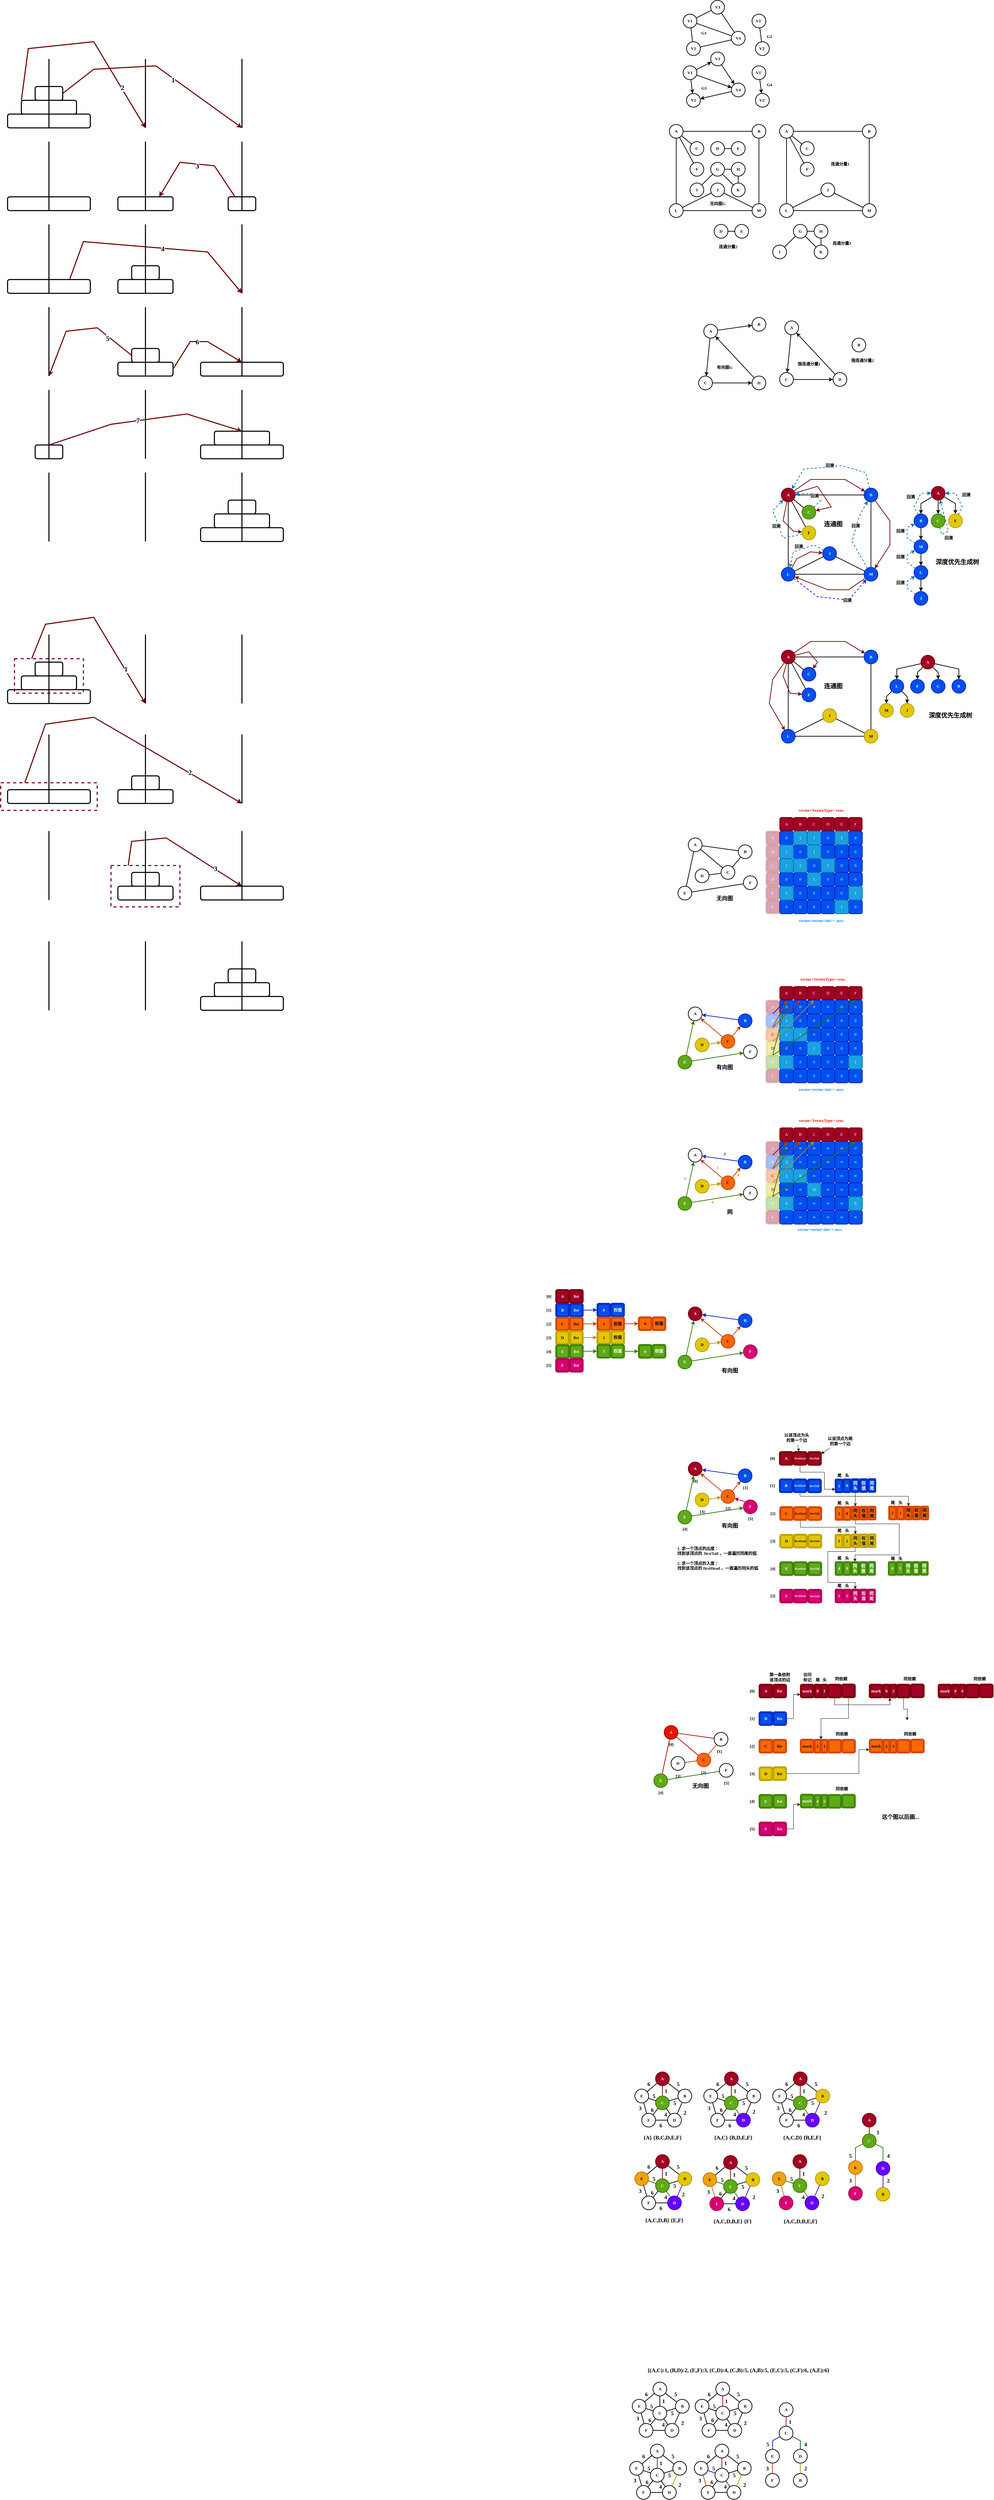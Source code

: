<mxfile version="22.1.2" type="device">
  <diagram name="第 1 页" id="4qLuklAeGFxvdv6u6yow">
    <mxGraphModel dx="834" dy="420" grid="1" gridSize="10" guides="1" tooltips="1" connect="1" arrows="1" fold="1" page="1" pageScale="1" pageWidth="10000" pageHeight="10000" math="0" shadow="0">
      <root>
        <mxCell id="0" />
        <mxCell id="1" parent="0" />
        <mxCell id="i8_zCtII9083grOfhK90-673" value="5" style="text;html=1;align=center;verticalAlign=middle;resizable=0;points=[];autosize=1;strokeColor=none;fillColor=none;fontFamily=Comic Sans MS;fontStyle=1;fontSize=16;" vertex="1" parent="1">
          <mxGeometry x="2232.5" y="8215" width="30" height="30" as="geometry" />
        </mxCell>
        <mxCell id="i8_zCtII9083grOfhK90-525" value="3" style="text;html=1;align=center;verticalAlign=middle;resizable=0;points=[];autosize=1;strokeColor=none;fillColor=none;fontFamily=Comic Sans MS;fontStyle=1;fontSize=16;" vertex="1" parent="1">
          <mxGeometry x="2217.5" y="7412.5" width="30" height="30" as="geometry" />
        </mxCell>
        <mxCell id="i8_zCtII9083grOfhK90-499" value="5" style="text;html=1;align=center;verticalAlign=middle;resizable=0;points=[];autosize=1;strokeColor=none;fillColor=none;fontFamily=Comic Sans MS;fontStyle=1;fontSize=16;" vertex="1" parent="1">
          <mxGeometry x="2060" y="7375" width="30" height="30" as="geometry" />
        </mxCell>
        <mxCell id="i8_zCtII9083grOfhK90-391" value="4" style="text;html=1;align=center;verticalAlign=middle;resizable=0;points=[];autosize=1;strokeColor=none;fillColor=none;fontFamily=Comic Sans MS;fontStyle=1;fontSize=16;" vertex="1" parent="1">
          <mxGeometry x="2094" y="7188" width="30" height="30" as="geometry" />
        </mxCell>
        <mxCell id="i8_zCtII9083grOfhK90-419" value="4" style="text;html=1;align=center;verticalAlign=middle;resizable=0;points=[];autosize=1;strokeColor=none;fillColor=none;fontFamily=Comic Sans MS;fontStyle=1;fontSize=16;" vertex="1" parent="1">
          <mxGeometry x="2294" y="7188" width="30" height="30" as="geometry" />
        </mxCell>
        <mxCell id="i8_zCtII9083grOfhK90-446" value="4" style="text;html=1;align=center;verticalAlign=middle;resizable=0;points=[];autosize=1;strokeColor=none;fillColor=none;fontFamily=Comic Sans MS;fontStyle=1;fontSize=16;" vertex="1" parent="1">
          <mxGeometry x="2494" y="7188" width="30" height="30" as="geometry" />
        </mxCell>
        <mxCell id="i8_zCtII9083grOfhK90-381" value="1" style="text;html=1;align=center;verticalAlign=middle;resizable=0;points=[];autosize=1;strokeColor=none;fillColor=none;fontFamily=Comic Sans MS;fontStyle=1;fontSize=16;" vertex="1" parent="1">
          <mxGeometry x="2095" y="7120" width="30" height="30" as="geometry" />
        </mxCell>
        <mxCell id="i8_zCtII9083grOfhK90-410" value="1" style="text;html=1;align=center;verticalAlign=middle;resizable=0;points=[];autosize=1;strokeColor=none;fillColor=none;fontFamily=Comic Sans MS;fontStyle=1;fontSize=16;" vertex="1" parent="1">
          <mxGeometry x="2295" y="7120" width="30" height="30" as="geometry" />
        </mxCell>
        <mxCell id="i8_zCtII9083grOfhK90-437" value="1" style="text;html=1;align=center;verticalAlign=middle;resizable=0;points=[];autosize=1;strokeColor=none;fillColor=none;fontFamily=Comic Sans MS;fontStyle=1;fontSize=16;" vertex="1" parent="1">
          <mxGeometry x="2495" y="7120" width="30" height="30" as="geometry" />
        </mxCell>
        <mxCell id="IptE70Cl41YrFZPhkl_w-20" style="rounded=0;orthogonalLoop=1;jettySize=auto;html=1;exitX=1;exitY=0.5;exitDx=0;exitDy=0;strokeWidth=3;fillColor=#a20025;strokeColor=#6F0000;fontStyle=1;fontFamily=Comic Sans MS;" parent="1" source="IptE70Cl41YrFZPhkl_w-2" edge="1">
          <mxGeometry relative="1" as="geometry">
            <mxPoint x="880" y="1440" as="targetPoint" />
            <Array as="points">
              <mxPoint x="450" y="1270" />
              <mxPoint x="630" y="1260" />
            </Array>
          </mxGeometry>
        </mxCell>
        <mxCell id="IptE70Cl41YrFZPhkl_w-22" value="1" style="edgeLabel;html=1;align=center;verticalAlign=middle;resizable=0;points=[];fontStyle=1;fontFamily=Comic Sans MS;fontSize=20;" parent="IptE70Cl41YrFZPhkl_w-20" vertex="1" connectable="0">
          <mxGeometry x="-0.07" y="1" relative="1" as="geometry">
            <mxPoint x="64" y="40" as="offset" />
          </mxGeometry>
        </mxCell>
        <mxCell id="IptE70Cl41YrFZPhkl_w-2" value="" style="rounded=1;whiteSpace=wrap;html=1;strokeWidth=3;fontStyle=1;fontFamily=Comic Sans MS;" parent="1" vertex="1">
          <mxGeometry x="280" y="1320" width="80" height="40" as="geometry" />
        </mxCell>
        <mxCell id="IptE70Cl41YrFZPhkl_w-21" style="rounded=0;orthogonalLoop=1;jettySize=auto;html=1;exitX=0;exitY=0;exitDx=0;exitDy=0;strokeWidth=3;fillColor=#a20025;strokeColor=#6F0000;fontStyle=1;fontFamily=Comic Sans MS;" parent="1" source="IptE70Cl41YrFZPhkl_w-3" edge="1">
          <mxGeometry relative="1" as="geometry">
            <mxPoint x="600" y="1440" as="targetPoint" />
            <Array as="points">
              <mxPoint x="260" y="1210" />
              <mxPoint x="450" y="1190" />
            </Array>
          </mxGeometry>
        </mxCell>
        <mxCell id="IptE70Cl41YrFZPhkl_w-23" value="2" style="edgeLabel;html=1;align=center;verticalAlign=middle;resizable=0;points=[];fontStyle=1;fontFamily=Comic Sans MS;fontSize=20;" parent="IptE70Cl41YrFZPhkl_w-21" vertex="1" connectable="0">
          <mxGeometry x="0.569" y="3" relative="1" as="geometry">
            <mxPoint as="offset" />
          </mxGeometry>
        </mxCell>
        <mxCell id="IptE70Cl41YrFZPhkl_w-3" value="" style="rounded=1;whiteSpace=wrap;html=1;strokeWidth=3;fontStyle=1;fontFamily=Comic Sans MS;" parent="1" vertex="1">
          <mxGeometry x="240" y="1360" width="160" height="40" as="geometry" />
        </mxCell>
        <mxCell id="IptE70Cl41YrFZPhkl_w-4" value="" style="rounded=1;whiteSpace=wrap;html=1;strokeWidth=3;fontStyle=1;fontFamily=Comic Sans MS;" parent="1" vertex="1">
          <mxGeometry x="200" y="1400" width="240" height="40" as="geometry" />
        </mxCell>
        <mxCell id="IptE70Cl41YrFZPhkl_w-5" value="" style="endArrow=none;html=1;rounded=0;strokeWidth=3;fontStyle=1;fontFamily=Comic Sans MS;" parent="1" edge="1">
          <mxGeometry width="50" height="50" relative="1" as="geometry">
            <mxPoint x="320" y="1440" as="sourcePoint" />
            <mxPoint x="320" y="1240" as="targetPoint" />
          </mxGeometry>
        </mxCell>
        <mxCell id="IptE70Cl41YrFZPhkl_w-9" value="" style="endArrow=none;html=1;rounded=0;strokeWidth=3;fontStyle=1;fontFamily=Comic Sans MS;" parent="1" edge="1">
          <mxGeometry width="50" height="50" relative="1" as="geometry">
            <mxPoint x="600" y="1440" as="sourcePoint" />
            <mxPoint x="600" y="1240" as="targetPoint" />
          </mxGeometry>
        </mxCell>
        <mxCell id="IptE70Cl41YrFZPhkl_w-13" value="" style="endArrow=none;html=1;rounded=0;strokeWidth=3;fontStyle=1;fontFamily=Comic Sans MS;" parent="1" edge="1">
          <mxGeometry width="50" height="50" relative="1" as="geometry">
            <mxPoint x="880" y="1440" as="sourcePoint" />
            <mxPoint x="880" y="1240" as="targetPoint" />
          </mxGeometry>
        </mxCell>
        <mxCell id="IptE70Cl41YrFZPhkl_w-24" style="rounded=0;orthogonalLoop=1;jettySize=auto;html=1;strokeWidth=3;fillColor=#a20025;strokeColor=#6F0000;exitX=0.25;exitY=0;exitDx=0;exitDy=0;entryX=0.75;entryY=0;entryDx=0;entryDy=0;fontStyle=1;fontFamily=Comic Sans MS;" parent="1" source="IptE70Cl41YrFZPhkl_w-14" target="IptE70Cl41YrFZPhkl_w-15" edge="1">
          <mxGeometry relative="1" as="geometry">
            <mxPoint x="710" y="1720" as="targetPoint" />
            <mxPoint x="760" y="1640" as="sourcePoint" />
            <Array as="points">
              <mxPoint x="800" y="1550" />
              <mxPoint x="700" y="1540" />
            </Array>
          </mxGeometry>
        </mxCell>
        <mxCell id="IptE70Cl41YrFZPhkl_w-25" value="3" style="edgeLabel;html=1;align=center;verticalAlign=middle;resizable=0;points=[];fontFamily=Comic Sans MS;fontStyle=1;fontSize=20;" parent="IptE70Cl41YrFZPhkl_w-24" vertex="1" connectable="0">
          <mxGeometry x="-0.027" y="5" relative="1" as="geometry">
            <mxPoint as="offset" />
          </mxGeometry>
        </mxCell>
        <mxCell id="IptE70Cl41YrFZPhkl_w-14" value="" style="rounded=1;whiteSpace=wrap;html=1;strokeWidth=3;fontStyle=1;fontFamily=Comic Sans MS;" parent="1" vertex="1">
          <mxGeometry x="840" y="1640" width="80" height="40" as="geometry" />
        </mxCell>
        <mxCell id="IptE70Cl41YrFZPhkl_w-15" value="" style="rounded=1;whiteSpace=wrap;html=1;strokeWidth=3;fontStyle=1;fontFamily=Comic Sans MS;" parent="1" vertex="1">
          <mxGeometry x="520" y="1640" width="160" height="40" as="geometry" />
        </mxCell>
        <mxCell id="IptE70Cl41YrFZPhkl_w-16" value="" style="rounded=1;whiteSpace=wrap;html=1;strokeWidth=3;fontStyle=1;fontFamily=Comic Sans MS;" parent="1" vertex="1">
          <mxGeometry x="200" y="1640" width="240" height="40" as="geometry" />
        </mxCell>
        <mxCell id="IptE70Cl41YrFZPhkl_w-17" value="" style="endArrow=none;html=1;rounded=0;strokeWidth=3;fontStyle=1;fontFamily=Comic Sans MS;" parent="1" edge="1">
          <mxGeometry width="50" height="50" relative="1" as="geometry">
            <mxPoint x="320" y="1680" as="sourcePoint" />
            <mxPoint x="320" y="1480" as="targetPoint" />
          </mxGeometry>
        </mxCell>
        <mxCell id="IptE70Cl41YrFZPhkl_w-18" value="" style="endArrow=none;html=1;rounded=0;strokeWidth=3;fontStyle=1;fontFamily=Comic Sans MS;" parent="1" edge="1">
          <mxGeometry width="50" height="50" relative="1" as="geometry">
            <mxPoint x="600" y="1680" as="sourcePoint" />
            <mxPoint x="600" y="1480" as="targetPoint" />
          </mxGeometry>
        </mxCell>
        <mxCell id="IptE70Cl41YrFZPhkl_w-19" value="" style="endArrow=none;html=1;rounded=0;strokeWidth=3;fontStyle=1;fontFamily=Comic Sans MS;" parent="1" edge="1">
          <mxGeometry width="50" height="50" relative="1" as="geometry">
            <mxPoint x="880" y="1680" as="sourcePoint" />
            <mxPoint x="880" y="1480" as="targetPoint" />
          </mxGeometry>
        </mxCell>
        <mxCell id="IptE70Cl41YrFZPhkl_w-32" style="rounded=0;orthogonalLoop=1;jettySize=auto;html=1;strokeWidth=3;fillColor=#a20025;strokeColor=#6F0000;exitX=0.75;exitY=0;exitDx=0;exitDy=0;fontStyle=1;fontFamily=Comic Sans MS;" parent="1" source="IptE70Cl41YrFZPhkl_w-36" edge="1">
          <mxGeometry relative="1" as="geometry">
            <mxPoint x="880" y="1920" as="targetPoint" />
            <Array as="points">
              <mxPoint x="420" y="1770" />
              <mxPoint x="780" y="1800" />
            </Array>
            <mxPoint x="680" y="1910" as="sourcePoint" />
          </mxGeometry>
        </mxCell>
        <mxCell id="IptE70Cl41YrFZPhkl_w-33" value="4" style="edgeLabel;html=1;align=center;verticalAlign=middle;resizable=0;points=[];fontFamily=Comic Sans MS;fontStyle=1;fontSize=20;" parent="IptE70Cl41YrFZPhkl_w-32" vertex="1" connectable="0">
          <mxGeometry x="-0.027" y="5" relative="1" as="geometry">
            <mxPoint x="39" y="9" as="offset" />
          </mxGeometry>
        </mxCell>
        <mxCell id="IptE70Cl41YrFZPhkl_w-34" value="" style="rounded=1;whiteSpace=wrap;html=1;strokeWidth=3;fontStyle=1;fontFamily=Comic Sans MS;" parent="1" vertex="1">
          <mxGeometry x="560" y="1840" width="80" height="40" as="geometry" />
        </mxCell>
        <mxCell id="IptE70Cl41YrFZPhkl_w-35" value="" style="rounded=1;whiteSpace=wrap;html=1;strokeWidth=3;fontStyle=1;fontFamily=Comic Sans MS;" parent="1" vertex="1">
          <mxGeometry x="520" y="1880" width="160" height="40" as="geometry" />
        </mxCell>
        <mxCell id="IptE70Cl41YrFZPhkl_w-36" value="" style="rounded=1;whiteSpace=wrap;html=1;strokeWidth=3;fontStyle=1;fontFamily=Comic Sans MS;" parent="1" vertex="1">
          <mxGeometry x="200" y="1880" width="240" height="40" as="geometry" />
        </mxCell>
        <mxCell id="IptE70Cl41YrFZPhkl_w-37" value="" style="endArrow=none;html=1;rounded=0;strokeWidth=3;fontStyle=1;fontFamily=Comic Sans MS;" parent="1" edge="1">
          <mxGeometry width="50" height="50" relative="1" as="geometry">
            <mxPoint x="320" y="1920" as="sourcePoint" />
            <mxPoint x="320" y="1720" as="targetPoint" />
          </mxGeometry>
        </mxCell>
        <mxCell id="IptE70Cl41YrFZPhkl_w-38" value="" style="endArrow=none;html=1;rounded=0;strokeWidth=3;fontStyle=1;fontFamily=Comic Sans MS;" parent="1" edge="1">
          <mxGeometry width="50" height="50" relative="1" as="geometry">
            <mxPoint x="600" y="1920" as="sourcePoint" />
            <mxPoint x="600" y="1720" as="targetPoint" />
          </mxGeometry>
        </mxCell>
        <mxCell id="IptE70Cl41YrFZPhkl_w-39" value="" style="endArrow=none;html=1;rounded=0;strokeWidth=3;fontStyle=1;fontFamily=Comic Sans MS;" parent="1" edge="1">
          <mxGeometry width="50" height="50" relative="1" as="geometry">
            <mxPoint x="880" y="1920" as="sourcePoint" />
            <mxPoint x="880" y="1720" as="targetPoint" />
          </mxGeometry>
        </mxCell>
        <mxCell id="IptE70Cl41YrFZPhkl_w-40" style="rounded=0;orthogonalLoop=1;jettySize=auto;html=1;strokeWidth=3;fillColor=#a20025;strokeColor=#6F0000;exitX=0;exitY=0.5;exitDx=0;exitDy=0;fontStyle=1;fontFamily=Comic Sans MS;" parent="1" source="IptE70Cl41YrFZPhkl_w-42" edge="1">
          <mxGeometry relative="1" as="geometry">
            <mxPoint x="320" y="2160" as="targetPoint" />
            <Array as="points">
              <mxPoint x="460" y="2020" />
              <mxPoint x="370" y="2030" />
            </Array>
            <mxPoint x="370" y="2070" as="sourcePoint" />
          </mxGeometry>
        </mxCell>
        <mxCell id="IptE70Cl41YrFZPhkl_w-41" value="5" style="edgeLabel;html=1;align=center;verticalAlign=middle;resizable=0;points=[];fontFamily=Comic Sans MS;fontStyle=1;fontSize=20;" parent="IptE70Cl41YrFZPhkl_w-40" vertex="1" connectable="0">
          <mxGeometry x="-0.027" y="5" relative="1" as="geometry">
            <mxPoint x="75" y="20" as="offset" />
          </mxGeometry>
        </mxCell>
        <mxCell id="IptE70Cl41YrFZPhkl_w-42" value="" style="rounded=1;whiteSpace=wrap;html=1;strokeWidth=3;fontStyle=1;fontFamily=Comic Sans MS;" parent="1" vertex="1">
          <mxGeometry x="560" y="2080" width="80" height="40" as="geometry" />
        </mxCell>
        <mxCell id="IptE70Cl41YrFZPhkl_w-43" value="" style="rounded=1;whiteSpace=wrap;html=1;strokeWidth=3;fontStyle=1;fontFamily=Comic Sans MS;" parent="1" vertex="1">
          <mxGeometry x="520" y="2120" width="160" height="40" as="geometry" />
        </mxCell>
        <mxCell id="IptE70Cl41YrFZPhkl_w-44" value="" style="rounded=1;whiteSpace=wrap;html=1;strokeWidth=3;fontStyle=1;fontFamily=Comic Sans MS;" parent="1" vertex="1">
          <mxGeometry x="760" y="2120" width="240" height="40" as="geometry" />
        </mxCell>
        <mxCell id="IptE70Cl41YrFZPhkl_w-45" value="" style="endArrow=none;html=1;rounded=0;strokeWidth=3;fontStyle=1;fontFamily=Comic Sans MS;" parent="1" edge="1">
          <mxGeometry width="50" height="50" relative="1" as="geometry">
            <mxPoint x="320" y="2160" as="sourcePoint" />
            <mxPoint x="320" y="1960" as="targetPoint" />
          </mxGeometry>
        </mxCell>
        <mxCell id="IptE70Cl41YrFZPhkl_w-46" value="" style="endArrow=none;html=1;rounded=0;strokeWidth=3;fontStyle=1;fontFamily=Comic Sans MS;" parent="1" edge="1">
          <mxGeometry width="50" height="50" relative="1" as="geometry">
            <mxPoint x="600" y="2160" as="sourcePoint" />
            <mxPoint x="600" y="1960" as="targetPoint" />
          </mxGeometry>
        </mxCell>
        <mxCell id="IptE70Cl41YrFZPhkl_w-47" value="" style="endArrow=none;html=1;rounded=0;strokeWidth=3;fontStyle=1;fontFamily=Comic Sans MS;" parent="1" edge="1">
          <mxGeometry width="50" height="50" relative="1" as="geometry">
            <mxPoint x="880" y="2160" as="sourcePoint" />
            <mxPoint x="880" y="1960" as="targetPoint" />
          </mxGeometry>
        </mxCell>
        <mxCell id="IptE70Cl41YrFZPhkl_w-49" style="rounded=0;orthogonalLoop=1;jettySize=auto;html=1;strokeWidth=3;fillColor=#a20025;strokeColor=#6F0000;exitX=1;exitY=0.5;exitDx=0;exitDy=0;fontStyle=1;fontFamily=Comic Sans MS;" parent="1" source="IptE70Cl41YrFZPhkl_w-43" edge="1">
          <mxGeometry relative="1" as="geometry">
            <mxPoint x="880" y="2120" as="targetPoint" />
            <Array as="points">
              <mxPoint x="730" y="2060" />
              <mxPoint x="780" y="2060" />
            </Array>
            <mxPoint x="570" y="2110" as="sourcePoint" />
          </mxGeometry>
        </mxCell>
        <mxCell id="IptE70Cl41YrFZPhkl_w-50" value="6" style="edgeLabel;html=1;align=center;verticalAlign=middle;resizable=0;points=[];fontFamily=Comic Sans MS;fontStyle=1;fontSize=20;" parent="IptE70Cl41YrFZPhkl_w-49" vertex="1" connectable="0">
          <mxGeometry x="-0.027" y="5" relative="1" as="geometry">
            <mxPoint x="-13" y="5" as="offset" />
          </mxGeometry>
        </mxCell>
        <mxCell id="IptE70Cl41YrFZPhkl_w-53" value="" style="rounded=1;whiteSpace=wrap;html=1;strokeWidth=3;fontStyle=1;fontFamily=Comic Sans MS;" parent="1" vertex="1">
          <mxGeometry x="280" y="2360" width="80" height="40" as="geometry" />
        </mxCell>
        <mxCell id="IptE70Cl41YrFZPhkl_w-54" value="" style="rounded=1;whiteSpace=wrap;html=1;strokeWidth=3;fontStyle=1;fontFamily=Comic Sans MS;" parent="1" vertex="1">
          <mxGeometry x="800" y="2320" width="160" height="40" as="geometry" />
        </mxCell>
        <mxCell id="IptE70Cl41YrFZPhkl_w-55" value="" style="rounded=1;whiteSpace=wrap;html=1;strokeWidth=3;fontStyle=1;fontFamily=Comic Sans MS;" parent="1" vertex="1">
          <mxGeometry x="760" y="2360" width="240" height="40" as="geometry" />
        </mxCell>
        <mxCell id="IptE70Cl41YrFZPhkl_w-56" value="" style="endArrow=none;html=1;rounded=0;strokeWidth=3;fontStyle=1;fontFamily=Comic Sans MS;" parent="1" edge="1">
          <mxGeometry width="50" height="50" relative="1" as="geometry">
            <mxPoint x="320" y="2400" as="sourcePoint" />
            <mxPoint x="320" y="2200" as="targetPoint" />
          </mxGeometry>
        </mxCell>
        <mxCell id="IptE70Cl41YrFZPhkl_w-57" value="" style="endArrow=none;html=1;rounded=0;strokeWidth=3;fontStyle=1;fontFamily=Comic Sans MS;" parent="1" edge="1">
          <mxGeometry width="50" height="50" relative="1" as="geometry">
            <mxPoint x="600" y="2400" as="sourcePoint" />
            <mxPoint x="600" y="2200" as="targetPoint" />
          </mxGeometry>
        </mxCell>
        <mxCell id="IptE70Cl41YrFZPhkl_w-58" value="" style="endArrow=none;html=1;rounded=0;strokeWidth=3;fontStyle=1;fontFamily=Comic Sans MS;" parent="1" edge="1">
          <mxGeometry width="50" height="50" relative="1" as="geometry">
            <mxPoint x="880" y="2400" as="sourcePoint" />
            <mxPoint x="880" y="2200" as="targetPoint" />
          </mxGeometry>
        </mxCell>
        <mxCell id="IptE70Cl41YrFZPhkl_w-59" style="rounded=0;orthogonalLoop=1;jettySize=auto;html=1;strokeWidth=3;fillColor=#a20025;strokeColor=#6F0000;entryX=0.5;entryY=0;entryDx=0;entryDy=0;fontStyle=1;fontFamily=Comic Sans MS;" parent="1" target="IptE70Cl41YrFZPhkl_w-54" edge="1">
          <mxGeometry relative="1" as="geometry">
            <mxPoint x="670" y="2370" as="targetPoint" />
            <Array as="points">
              <mxPoint x="500" y="2300" />
              <mxPoint x="720" y="2270" />
            </Array>
            <mxPoint x="320" y="2360" as="sourcePoint" />
          </mxGeometry>
        </mxCell>
        <mxCell id="IptE70Cl41YrFZPhkl_w-60" value="7" style="edgeLabel;html=1;align=center;verticalAlign=middle;resizable=0;points=[];fontFamily=Comic Sans MS;fontStyle=1;fontSize=20;" parent="IptE70Cl41YrFZPhkl_w-59" vertex="1" connectable="0">
          <mxGeometry x="-0.027" y="5" relative="1" as="geometry">
            <mxPoint x="-13" y="5" as="offset" />
          </mxGeometry>
        </mxCell>
        <mxCell id="IptE70Cl41YrFZPhkl_w-61" value="" style="rounded=1;whiteSpace=wrap;html=1;strokeWidth=3;fontStyle=1;fontFamily=Comic Sans MS;" parent="1" vertex="1">
          <mxGeometry x="840" y="2520" width="80" height="40" as="geometry" />
        </mxCell>
        <mxCell id="IptE70Cl41YrFZPhkl_w-62" value="" style="rounded=1;whiteSpace=wrap;html=1;strokeWidth=3;fontStyle=1;fontFamily=Comic Sans MS;" parent="1" vertex="1">
          <mxGeometry x="800" y="2560" width="160" height="40" as="geometry" />
        </mxCell>
        <mxCell id="IptE70Cl41YrFZPhkl_w-63" value="" style="rounded=1;whiteSpace=wrap;html=1;strokeWidth=3;fontStyle=1;fontFamily=Comic Sans MS;" parent="1" vertex="1">
          <mxGeometry x="760" y="2600" width="240" height="40" as="geometry" />
        </mxCell>
        <mxCell id="IptE70Cl41YrFZPhkl_w-64" value="" style="endArrow=none;html=1;rounded=0;strokeWidth=3;fontStyle=1;fontFamily=Comic Sans MS;" parent="1" edge="1">
          <mxGeometry width="50" height="50" relative="1" as="geometry">
            <mxPoint x="320" y="2640" as="sourcePoint" />
            <mxPoint x="320" y="2440" as="targetPoint" />
          </mxGeometry>
        </mxCell>
        <mxCell id="IptE70Cl41YrFZPhkl_w-65" value="" style="endArrow=none;html=1;rounded=0;strokeWidth=3;fontStyle=1;fontFamily=Comic Sans MS;" parent="1" edge="1">
          <mxGeometry width="50" height="50" relative="1" as="geometry">
            <mxPoint x="600" y="2640" as="sourcePoint" />
            <mxPoint x="600" y="2440" as="targetPoint" />
          </mxGeometry>
        </mxCell>
        <mxCell id="IptE70Cl41YrFZPhkl_w-66" value="" style="endArrow=none;html=1;rounded=0;strokeWidth=3;fontStyle=1;fontFamily=Comic Sans MS;" parent="1" edge="1">
          <mxGeometry width="50" height="50" relative="1" as="geometry">
            <mxPoint x="880" y="2640" as="sourcePoint" />
            <mxPoint x="880" y="2440" as="targetPoint" />
          </mxGeometry>
        </mxCell>
        <mxCell id="IptE70Cl41YrFZPhkl_w-71" value="" style="rounded=1;whiteSpace=wrap;html=1;strokeWidth=3;fontStyle=1;fontFamily=Comic Sans MS;" parent="1" vertex="1">
          <mxGeometry x="280" y="2990" width="80" height="40" as="geometry" />
        </mxCell>
        <mxCell id="IptE70Cl41YrFZPhkl_w-72" style="rounded=0;orthogonalLoop=1;jettySize=auto;html=1;exitX=0.25;exitY=0;exitDx=0;exitDy=0;strokeWidth=3;fillColor=#a20025;strokeColor=#6F0000;fontStyle=1;fontFamily=Comic Sans MS;" parent="1" source="IptE70Cl41YrFZPhkl_w-79" edge="1">
          <mxGeometry relative="1" as="geometry">
            <mxPoint x="600" y="3110" as="targetPoint" />
            <Array as="points">
              <mxPoint x="310" y="2880" />
              <mxPoint x="450" y="2860" />
            </Array>
          </mxGeometry>
        </mxCell>
        <mxCell id="IptE70Cl41YrFZPhkl_w-73" value="1" style="edgeLabel;html=1;align=center;verticalAlign=middle;resizable=0;points=[];fontStyle=1;fontFamily=Comic Sans MS;fontSize=20;" parent="IptE70Cl41YrFZPhkl_w-72" vertex="1" connectable="0">
          <mxGeometry x="0.569" y="3" relative="1" as="geometry">
            <mxPoint as="offset" />
          </mxGeometry>
        </mxCell>
        <mxCell id="IptE70Cl41YrFZPhkl_w-74" value="" style="rounded=1;whiteSpace=wrap;html=1;strokeWidth=3;fontStyle=1;fontFamily=Comic Sans MS;" parent="1" vertex="1">
          <mxGeometry x="240" y="3030" width="160" height="40" as="geometry" />
        </mxCell>
        <mxCell id="IptE70Cl41YrFZPhkl_w-75" value="" style="rounded=1;whiteSpace=wrap;html=1;strokeWidth=3;fontStyle=1;fontFamily=Comic Sans MS;" parent="1" vertex="1">
          <mxGeometry x="200" y="3070" width="240" height="40" as="geometry" />
        </mxCell>
        <mxCell id="IptE70Cl41YrFZPhkl_w-76" value="" style="endArrow=none;html=1;rounded=0;strokeWidth=3;fontStyle=1;fontFamily=Comic Sans MS;" parent="1" edge="1">
          <mxGeometry width="50" height="50" relative="1" as="geometry">
            <mxPoint x="320" y="3110" as="sourcePoint" />
            <mxPoint x="320" y="2910" as="targetPoint" />
          </mxGeometry>
        </mxCell>
        <mxCell id="IptE70Cl41YrFZPhkl_w-77" value="" style="endArrow=none;html=1;rounded=0;strokeWidth=3;fontStyle=1;fontFamily=Comic Sans MS;" parent="1" edge="1">
          <mxGeometry width="50" height="50" relative="1" as="geometry">
            <mxPoint x="600" y="3110" as="sourcePoint" />
            <mxPoint x="600" y="2910" as="targetPoint" />
          </mxGeometry>
        </mxCell>
        <mxCell id="IptE70Cl41YrFZPhkl_w-78" value="" style="endArrow=none;html=1;rounded=0;strokeWidth=3;fontStyle=1;fontFamily=Comic Sans MS;" parent="1" edge="1">
          <mxGeometry width="50" height="50" relative="1" as="geometry">
            <mxPoint x="880" y="3110" as="sourcePoint" />
            <mxPoint x="880" y="2910" as="targetPoint" />
          </mxGeometry>
        </mxCell>
        <mxCell id="IptE70Cl41YrFZPhkl_w-79" value="" style="whiteSpace=wrap;html=1;fillColor=none;strokeWidth=3;fontColor=#ffffff;strokeColor=#6F0000;dashed=1;fontStyle=1;fontFamily=Comic Sans MS;" parent="1" vertex="1">
          <mxGeometry x="220" y="2980" width="200" height="100" as="geometry" />
        </mxCell>
        <mxCell id="IptE70Cl41YrFZPhkl_w-80" value="" style="rounded=1;whiteSpace=wrap;html=1;strokeWidth=3;fontStyle=1;fontFamily=Comic Sans MS;" parent="1" vertex="1">
          <mxGeometry x="560" y="3320" width="80" height="40" as="geometry" />
        </mxCell>
        <mxCell id="IptE70Cl41YrFZPhkl_w-81" style="rounded=0;orthogonalLoop=1;jettySize=auto;html=1;exitX=0.25;exitY=0;exitDx=0;exitDy=0;strokeWidth=3;fillColor=#a20025;strokeColor=#6F0000;fontStyle=1;fontFamily=Comic Sans MS;" parent="1" source="IptE70Cl41YrFZPhkl_w-88" edge="1">
          <mxGeometry relative="1" as="geometry">
            <mxPoint x="880" y="3400" as="targetPoint" />
            <Array as="points">
              <mxPoint x="310" y="3170" />
              <mxPoint x="450" y="3150" />
            </Array>
          </mxGeometry>
        </mxCell>
        <mxCell id="IptE70Cl41YrFZPhkl_w-82" value="2" style="edgeLabel;html=1;align=center;verticalAlign=middle;resizable=0;points=[];fontStyle=1;fontFamily=Comic Sans MS;fontSize=20;" parent="IptE70Cl41YrFZPhkl_w-81" vertex="1" connectable="0">
          <mxGeometry x="0.569" y="3" relative="1" as="geometry">
            <mxPoint as="offset" />
          </mxGeometry>
        </mxCell>
        <mxCell id="IptE70Cl41YrFZPhkl_w-83" value="" style="rounded=1;whiteSpace=wrap;html=1;strokeWidth=3;fontStyle=1;fontFamily=Comic Sans MS;" parent="1" vertex="1">
          <mxGeometry x="520" y="3360" width="160" height="40" as="geometry" />
        </mxCell>
        <mxCell id="IptE70Cl41YrFZPhkl_w-84" value="" style="rounded=1;whiteSpace=wrap;html=1;strokeWidth=3;fontStyle=1;fontFamily=Comic Sans MS;" parent="1" vertex="1">
          <mxGeometry x="200" y="3360" width="240" height="40" as="geometry" />
        </mxCell>
        <mxCell id="IptE70Cl41YrFZPhkl_w-85" value="" style="endArrow=none;html=1;rounded=0;strokeWidth=3;fontStyle=1;fontFamily=Comic Sans MS;" parent="1" edge="1">
          <mxGeometry width="50" height="50" relative="1" as="geometry">
            <mxPoint x="320" y="3400" as="sourcePoint" />
            <mxPoint x="320" y="3200" as="targetPoint" />
          </mxGeometry>
        </mxCell>
        <mxCell id="IptE70Cl41YrFZPhkl_w-86" value="" style="endArrow=none;html=1;rounded=0;strokeWidth=3;fontStyle=1;fontFamily=Comic Sans MS;" parent="1" edge="1">
          <mxGeometry width="50" height="50" relative="1" as="geometry">
            <mxPoint x="600" y="3400" as="sourcePoint" />
            <mxPoint x="600" y="3200" as="targetPoint" />
          </mxGeometry>
        </mxCell>
        <mxCell id="IptE70Cl41YrFZPhkl_w-87" value="" style="endArrow=none;html=1;rounded=0;strokeWidth=3;fontStyle=1;fontFamily=Comic Sans MS;" parent="1" edge="1">
          <mxGeometry width="50" height="50" relative="1" as="geometry">
            <mxPoint x="880" y="3400" as="sourcePoint" />
            <mxPoint x="880" y="3200" as="targetPoint" />
          </mxGeometry>
        </mxCell>
        <mxCell id="IptE70Cl41YrFZPhkl_w-88" value="" style="whiteSpace=wrap;html=1;fillColor=none;strokeWidth=3;fontColor=#ffffff;strokeColor=#6F0000;dashed=1;fontStyle=1;fontFamily=Comic Sans MS;" parent="1" vertex="1">
          <mxGeometry x="180" y="3340" width="280" height="80" as="geometry" />
        </mxCell>
        <mxCell id="IptE70Cl41YrFZPhkl_w-98" value="" style="rounded=1;whiteSpace=wrap;html=1;strokeWidth=3;fontStyle=1;fontFamily=Comic Sans MS;" parent="1" vertex="1">
          <mxGeometry x="560" y="3600" width="80" height="40" as="geometry" />
        </mxCell>
        <mxCell id="IptE70Cl41YrFZPhkl_w-99" style="rounded=0;orthogonalLoop=1;jettySize=auto;html=1;exitX=0.25;exitY=0;exitDx=0;exitDy=0;strokeWidth=3;fillColor=#a20025;strokeColor=#6F0000;fontStyle=1;fontFamily=Comic Sans MS;" parent="1" source="IptE70Cl41YrFZPhkl_w-106" edge="1">
          <mxGeometry relative="1" as="geometry">
            <mxPoint x="880" y="3640" as="targetPoint" />
            <Array as="points">
              <mxPoint x="560" y="3510" />
              <mxPoint x="660" y="3500" />
            </Array>
          </mxGeometry>
        </mxCell>
        <mxCell id="IptE70Cl41YrFZPhkl_w-100" value="3" style="edgeLabel;html=1;align=center;verticalAlign=middle;resizable=0;points=[];fontStyle=1;fontFamily=Comic Sans MS;fontSize=20;" parent="IptE70Cl41YrFZPhkl_w-99" vertex="1" connectable="0">
          <mxGeometry x="0.569" y="3" relative="1" as="geometry">
            <mxPoint as="offset" />
          </mxGeometry>
        </mxCell>
        <mxCell id="IptE70Cl41YrFZPhkl_w-101" value="" style="rounded=1;whiteSpace=wrap;html=1;strokeWidth=3;fontStyle=1;fontFamily=Comic Sans MS;" parent="1" vertex="1">
          <mxGeometry x="520" y="3640" width="160" height="40" as="geometry" />
        </mxCell>
        <mxCell id="IptE70Cl41YrFZPhkl_w-102" value="" style="rounded=1;whiteSpace=wrap;html=1;strokeWidth=3;fontStyle=1;fontFamily=Comic Sans MS;" parent="1" vertex="1">
          <mxGeometry x="760" y="3640" width="240" height="40" as="geometry" />
        </mxCell>
        <mxCell id="IptE70Cl41YrFZPhkl_w-103" value="" style="endArrow=none;html=1;rounded=0;strokeWidth=3;fontStyle=1;fontFamily=Comic Sans MS;" parent="1" edge="1">
          <mxGeometry width="50" height="50" relative="1" as="geometry">
            <mxPoint x="320" y="3680" as="sourcePoint" />
            <mxPoint x="320" y="3480" as="targetPoint" />
          </mxGeometry>
        </mxCell>
        <mxCell id="IptE70Cl41YrFZPhkl_w-104" value="" style="endArrow=none;html=1;rounded=0;strokeWidth=3;fontStyle=1;fontFamily=Comic Sans MS;" parent="1" edge="1">
          <mxGeometry width="50" height="50" relative="1" as="geometry">
            <mxPoint x="600" y="3680" as="sourcePoint" />
            <mxPoint x="600" y="3480" as="targetPoint" />
          </mxGeometry>
        </mxCell>
        <mxCell id="IptE70Cl41YrFZPhkl_w-105" value="" style="endArrow=none;html=1;rounded=0;strokeWidth=3;fontStyle=1;fontFamily=Comic Sans MS;" parent="1" edge="1">
          <mxGeometry width="50" height="50" relative="1" as="geometry">
            <mxPoint x="880" y="3680" as="sourcePoint" />
            <mxPoint x="880" y="3480" as="targetPoint" />
          </mxGeometry>
        </mxCell>
        <mxCell id="IptE70Cl41YrFZPhkl_w-106" value="" style="whiteSpace=wrap;html=1;fillColor=none;strokeWidth=3;fontColor=#ffffff;strokeColor=#6F0000;dashed=1;fontStyle=1;fontFamily=Comic Sans MS;" parent="1" vertex="1">
          <mxGeometry x="500" y="3580" width="200" height="120" as="geometry" />
        </mxCell>
        <mxCell id="IptE70Cl41YrFZPhkl_w-107" value="" style="rounded=1;whiteSpace=wrap;html=1;strokeWidth=3;fontStyle=1;fontFamily=Comic Sans MS;" parent="1" vertex="1">
          <mxGeometry x="840" y="3880" width="80" height="40" as="geometry" />
        </mxCell>
        <mxCell id="IptE70Cl41YrFZPhkl_w-110" value="" style="rounded=1;whiteSpace=wrap;html=1;strokeWidth=3;fontStyle=1;fontFamily=Comic Sans MS;" parent="1" vertex="1">
          <mxGeometry x="800" y="3920" width="160" height="40" as="geometry" />
        </mxCell>
        <mxCell id="IptE70Cl41YrFZPhkl_w-111" value="" style="rounded=1;whiteSpace=wrap;html=1;strokeWidth=3;fontStyle=1;fontFamily=Comic Sans MS;" parent="1" vertex="1">
          <mxGeometry x="760" y="3960" width="240" height="40" as="geometry" />
        </mxCell>
        <mxCell id="IptE70Cl41YrFZPhkl_w-112" value="" style="endArrow=none;html=1;rounded=0;strokeWidth=3;fontStyle=1;fontFamily=Comic Sans MS;" parent="1" edge="1">
          <mxGeometry width="50" height="50" relative="1" as="geometry">
            <mxPoint x="320" y="4000" as="sourcePoint" />
            <mxPoint x="320" y="3800" as="targetPoint" />
          </mxGeometry>
        </mxCell>
        <mxCell id="IptE70Cl41YrFZPhkl_w-113" value="" style="endArrow=none;html=1;rounded=0;strokeWidth=3;fontStyle=1;fontFamily=Comic Sans MS;" parent="1" edge="1">
          <mxGeometry width="50" height="50" relative="1" as="geometry">
            <mxPoint x="600" y="4000" as="sourcePoint" />
            <mxPoint x="600" y="3800" as="targetPoint" />
          </mxGeometry>
        </mxCell>
        <mxCell id="IptE70Cl41YrFZPhkl_w-114" value="" style="endArrow=none;html=1;rounded=0;strokeWidth=3;fontStyle=1;fontFamily=Comic Sans MS;" parent="1" edge="1">
          <mxGeometry width="50" height="50" relative="1" as="geometry">
            <mxPoint x="880" y="4000" as="sourcePoint" />
            <mxPoint x="880" y="3800" as="targetPoint" />
          </mxGeometry>
        </mxCell>
        <mxCell id="jYRdBvo0VxYVKVbWoMzO-5" style="rounded=0;orthogonalLoop=1;jettySize=auto;html=1;fontStyle=1;strokeWidth=2;fontFamily=Comic Sans MS;" parent="1" source="jYRdBvo0VxYVKVbWoMzO-1" target="jYRdBvo0VxYVKVbWoMzO-2" edge="1">
          <mxGeometry relative="1" as="geometry" />
        </mxCell>
        <mxCell id="jYRdBvo0VxYVKVbWoMzO-6" style="rounded=0;orthogonalLoop=1;jettySize=auto;html=1;fontStyle=1;strokeWidth=2;fontFamily=Comic Sans MS;" parent="1" source="jYRdBvo0VxYVKVbWoMzO-1" target="jYRdBvo0VxYVKVbWoMzO-4" edge="1">
          <mxGeometry relative="1" as="geometry" />
        </mxCell>
        <mxCell id="jYRdBvo0VxYVKVbWoMzO-10" style="rounded=0;orthogonalLoop=1;jettySize=auto;html=1;fontStyle=1;strokeWidth=2;fontFamily=Comic Sans MS;" parent="1" source="jYRdBvo0VxYVKVbWoMzO-1" target="jYRdBvo0VxYVKVbWoMzO-3" edge="1">
          <mxGeometry relative="1" as="geometry" />
        </mxCell>
        <mxCell id="jYRdBvo0VxYVKVbWoMzO-1" value="V1" style="ellipse;whiteSpace=wrap;html=1;aspect=fixed;fontStyle=1;strokeWidth=2;fontFamily=Comic Sans MS;" parent="1" vertex="1">
          <mxGeometry x="2160" y="1260" width="40" height="40" as="geometry" />
        </mxCell>
        <mxCell id="jYRdBvo0VxYVKVbWoMzO-2" value="V2" style="ellipse;whiteSpace=wrap;html=1;aspect=fixed;fontStyle=1;strokeWidth=2;fontFamily=Comic Sans MS;" parent="1" vertex="1">
          <mxGeometry x="2170" y="1340" width="40" height="40" as="geometry" />
        </mxCell>
        <mxCell id="jYRdBvo0VxYVKVbWoMzO-9" style="rounded=0;orthogonalLoop=1;jettySize=auto;html=1;fontStyle=1;strokeWidth=2;fontFamily=Comic Sans MS;" parent="1" source="jYRdBvo0VxYVKVbWoMzO-3" target="jYRdBvo0VxYVKVbWoMzO-2" edge="1">
          <mxGeometry relative="1" as="geometry" />
        </mxCell>
        <mxCell id="jYRdBvo0VxYVKVbWoMzO-3" value="V4" style="ellipse;whiteSpace=wrap;html=1;aspect=fixed;fontStyle=1;strokeWidth=2;fontFamily=Comic Sans MS;" parent="1" vertex="1">
          <mxGeometry x="2300" y="1310" width="40" height="40" as="geometry" />
        </mxCell>
        <mxCell id="jYRdBvo0VxYVKVbWoMzO-4" value="V3" style="ellipse;whiteSpace=wrap;html=1;aspect=fixed;fontStyle=1;strokeWidth=2;fontFamily=Comic Sans MS;" parent="1" vertex="1">
          <mxGeometry x="2240" y="1220" width="40" height="40" as="geometry" />
        </mxCell>
        <mxCell id="jYRdBvo0VxYVKVbWoMzO-8" style="rounded=0;orthogonalLoop=1;jettySize=auto;html=1;fontStyle=1;strokeWidth=2;fontFamily=Comic Sans MS;" parent="1" source="jYRdBvo0VxYVKVbWoMzO-4" target="jYRdBvo0VxYVKVbWoMzO-3" edge="1">
          <mxGeometry relative="1" as="geometry" />
        </mxCell>
        <mxCell id="jYRdBvo0VxYVKVbWoMzO-13" style="rounded=0;orthogonalLoop=1;jettySize=auto;html=1;strokeWidth=2;fontFamily=Comic Sans MS;" parent="1" source="jYRdBvo0VxYVKVbWoMzO-11" target="jYRdBvo0VxYVKVbWoMzO-12" edge="1">
          <mxGeometry relative="1" as="geometry" />
        </mxCell>
        <mxCell id="jYRdBvo0VxYVKVbWoMzO-11" value="V1&#39;" style="ellipse;whiteSpace=wrap;html=1;aspect=fixed;fontStyle=1;strokeWidth=2;fontFamily=Comic Sans MS;" parent="1" vertex="1">
          <mxGeometry x="2360" y="1260" width="40" height="40" as="geometry" />
        </mxCell>
        <mxCell id="jYRdBvo0VxYVKVbWoMzO-12" value="V2&#39;" style="ellipse;whiteSpace=wrap;html=1;aspect=fixed;fontStyle=1;strokeWidth=2;fontFamily=Comic Sans MS;" parent="1" vertex="1">
          <mxGeometry x="2370" y="1340" width="40" height="40" as="geometry" />
        </mxCell>
        <mxCell id="jYRdBvo0VxYVKVbWoMzO-14" style="rounded=0;orthogonalLoop=1;jettySize=auto;html=1;fontStyle=1;strokeWidth=2;fontFamily=Comic Sans MS;endArrow=none;endFill=0;" parent="1" source="jYRdBvo0VxYVKVbWoMzO-17" target="jYRdBvo0VxYVKVbWoMzO-18" edge="1">
          <mxGeometry relative="1" as="geometry" />
        </mxCell>
        <mxCell id="jYRdBvo0VxYVKVbWoMzO-15" style="rounded=0;orthogonalLoop=1;jettySize=auto;html=1;fontStyle=1;strokeWidth=2;fontFamily=Comic Sans MS;endArrow=none;endFill=0;" parent="1" source="jYRdBvo0VxYVKVbWoMzO-17" target="jYRdBvo0VxYVKVbWoMzO-21" edge="1">
          <mxGeometry relative="1" as="geometry" />
        </mxCell>
        <mxCell id="jYRdBvo0VxYVKVbWoMzO-16" style="rounded=0;orthogonalLoop=1;jettySize=auto;html=1;fontStyle=1;strokeWidth=2;fontFamily=Comic Sans MS;endArrow=none;endFill=0;" parent="1" source="jYRdBvo0VxYVKVbWoMzO-17" target="jYRdBvo0VxYVKVbWoMzO-20" edge="1">
          <mxGeometry relative="1" as="geometry" />
        </mxCell>
        <mxCell id="jYRdBvo0VxYVKVbWoMzO-17" value="V1" style="ellipse;whiteSpace=wrap;html=1;aspect=fixed;fontStyle=1;strokeWidth=2;fontFamily=Comic Sans MS;" parent="1" vertex="1">
          <mxGeometry x="2160" y="1110" width="40" height="40" as="geometry" />
        </mxCell>
        <mxCell id="jYRdBvo0VxYVKVbWoMzO-18" value="V2" style="ellipse;whiteSpace=wrap;html=1;aspect=fixed;fontStyle=1;strokeWidth=2;fontFamily=Comic Sans MS;" parent="1" vertex="1">
          <mxGeometry x="2170" y="1190" width="40" height="40" as="geometry" />
        </mxCell>
        <mxCell id="jYRdBvo0VxYVKVbWoMzO-19" style="rounded=0;orthogonalLoop=1;jettySize=auto;html=1;fontStyle=1;strokeWidth=2;fontFamily=Comic Sans MS;endArrow=none;endFill=0;" parent="1" source="jYRdBvo0VxYVKVbWoMzO-20" target="jYRdBvo0VxYVKVbWoMzO-18" edge="1">
          <mxGeometry relative="1" as="geometry" />
        </mxCell>
        <mxCell id="jYRdBvo0VxYVKVbWoMzO-20" value="V4" style="ellipse;whiteSpace=wrap;html=1;aspect=fixed;fontStyle=1;strokeWidth=2;fontFamily=Comic Sans MS;" parent="1" vertex="1">
          <mxGeometry x="2300" y="1160" width="40" height="40" as="geometry" />
        </mxCell>
        <mxCell id="jYRdBvo0VxYVKVbWoMzO-21" value="V3" style="ellipse;whiteSpace=wrap;html=1;aspect=fixed;fontStyle=1;strokeWidth=2;fontFamily=Comic Sans MS;" parent="1" vertex="1">
          <mxGeometry x="2240" y="1070" width="40" height="40" as="geometry" />
        </mxCell>
        <mxCell id="jYRdBvo0VxYVKVbWoMzO-22" style="rounded=0;orthogonalLoop=1;jettySize=auto;html=1;fontStyle=1;strokeWidth=2;fontFamily=Comic Sans MS;endArrow=none;endFill=0;" parent="1" source="jYRdBvo0VxYVKVbWoMzO-21" target="jYRdBvo0VxYVKVbWoMzO-20" edge="1">
          <mxGeometry relative="1" as="geometry" />
        </mxCell>
        <mxCell id="jYRdBvo0VxYVKVbWoMzO-23" style="rounded=0;orthogonalLoop=1;jettySize=auto;html=1;strokeWidth=2;endArrow=none;endFill=0;fontFamily=Comic Sans MS;" parent="1" source="jYRdBvo0VxYVKVbWoMzO-24" target="jYRdBvo0VxYVKVbWoMzO-25" edge="1">
          <mxGeometry relative="1" as="geometry" />
        </mxCell>
        <mxCell id="jYRdBvo0VxYVKVbWoMzO-24" value="V1&#39;" style="ellipse;whiteSpace=wrap;html=1;aspect=fixed;fontStyle=1;strokeWidth=2;fontFamily=Comic Sans MS;" parent="1" vertex="1">
          <mxGeometry x="2360" y="1110" width="40" height="40" as="geometry" />
        </mxCell>
        <mxCell id="jYRdBvo0VxYVKVbWoMzO-25" value="V2&#39;" style="ellipse;whiteSpace=wrap;html=1;aspect=fixed;fontStyle=1;strokeWidth=2;fontFamily=Comic Sans MS;" parent="1" vertex="1">
          <mxGeometry x="2370" y="1190" width="40" height="40" as="geometry" />
        </mxCell>
        <mxCell id="jYRdBvo0VxYVKVbWoMzO-26" value="G1" style="text;html=1;align=center;verticalAlign=middle;resizable=0;points=[];autosize=1;strokeColor=none;fillColor=none;fontFamily=Comic Sans MS;fontStyle=1" parent="1" vertex="1">
          <mxGeometry x="2200" y="1150" width="40" height="30" as="geometry" />
        </mxCell>
        <mxCell id="jYRdBvo0VxYVKVbWoMzO-27" value="G2" style="text;html=1;align=center;verticalAlign=middle;resizable=0;points=[];autosize=1;strokeColor=none;fillColor=none;fontFamily=Comic Sans MS;fontStyle=1" parent="1" vertex="1">
          <mxGeometry x="2390" y="1160" width="40" height="30" as="geometry" />
        </mxCell>
        <mxCell id="jYRdBvo0VxYVKVbWoMzO-28" value="G3" style="text;html=1;align=center;verticalAlign=middle;resizable=0;points=[];autosize=1;strokeColor=none;fillColor=none;fontFamily=Comic Sans MS;fontStyle=1" parent="1" vertex="1">
          <mxGeometry x="2200" y="1310" width="40" height="30" as="geometry" />
        </mxCell>
        <mxCell id="jYRdBvo0VxYVKVbWoMzO-29" value="G4" style="text;html=1;align=center;verticalAlign=middle;resizable=0;points=[];autosize=1;strokeColor=none;fillColor=none;fontFamily=Comic Sans MS;fontStyle=1" parent="1" vertex="1">
          <mxGeometry x="2390" y="1300" width="40" height="30" as="geometry" />
        </mxCell>
        <mxCell id="bgv04-gCG5UVtlGr81CU-1" style="rounded=0;orthogonalLoop=1;jettySize=auto;html=1;fontStyle=1;strokeWidth=2;fontFamily=Comic Sans MS;endArrow=none;endFill=0;" parent="1" source="bgv04-gCG5UVtlGr81CU-4" target="bgv04-gCG5UVtlGr81CU-5" edge="1">
          <mxGeometry relative="1" as="geometry" />
        </mxCell>
        <mxCell id="bgv04-gCG5UVtlGr81CU-2" style="rounded=0;orthogonalLoop=1;jettySize=auto;html=1;fontStyle=1;strokeWidth=2;fontFamily=Comic Sans MS;endArrow=none;endFill=0;" parent="1" source="bgv04-gCG5UVtlGr81CU-4" target="bgv04-gCG5UVtlGr81CU-8" edge="1">
          <mxGeometry relative="1" as="geometry" />
        </mxCell>
        <mxCell id="bgv04-gCG5UVtlGr81CU-3" style="rounded=0;orthogonalLoop=1;jettySize=auto;html=1;fontStyle=1;strokeWidth=2;fontFamily=Comic Sans MS;endArrow=none;endFill=0;" parent="1" source="bgv04-gCG5UVtlGr81CU-4" target="bgv04-gCG5UVtlGr81CU-7" edge="1">
          <mxGeometry relative="1" as="geometry" />
        </mxCell>
        <mxCell id="bgv04-gCG5UVtlGr81CU-4" value="A" style="ellipse;whiteSpace=wrap;html=1;aspect=fixed;fontStyle=1;strokeWidth=2;fontFamily=Comic Sans MS;" parent="1" vertex="1">
          <mxGeometry x="2120" y="1430" width="40" height="40" as="geometry" />
        </mxCell>
        <mxCell id="bgv04-gCG5UVtlGr81CU-5" value="L" style="ellipse;whiteSpace=wrap;html=1;aspect=fixed;fontStyle=1;strokeWidth=2;fontFamily=Comic Sans MS;" parent="1" vertex="1">
          <mxGeometry x="2120" y="1660" width="40" height="40" as="geometry" />
        </mxCell>
        <mxCell id="bgv04-gCG5UVtlGr81CU-12" style="rounded=0;orthogonalLoop=1;jettySize=auto;html=1;strokeWidth=2;endArrow=none;endFill=0;fontFamily=Comic Sans MS;" parent="1" source="bgv04-gCG5UVtlGr81CU-4" target="bgv04-gCG5UVtlGr81CU-11" edge="1">
          <mxGeometry relative="1" as="geometry" />
        </mxCell>
        <mxCell id="bgv04-gCG5UVtlGr81CU-7" value="C" style="ellipse;whiteSpace=wrap;html=1;aspect=fixed;fontStyle=1;strokeWidth=2;fontFamily=Comic Sans MS;" parent="1" vertex="1">
          <mxGeometry x="2180" y="1480" width="40" height="40" as="geometry" />
        </mxCell>
        <mxCell id="bgv04-gCG5UVtlGr81CU-23" style="rounded=0;orthogonalLoop=1;jettySize=auto;html=1;strokeWidth=2;endArrow=none;endFill=0;fontFamily=Comic Sans MS;" parent="1" source="bgv04-gCG5UVtlGr81CU-8" target="bgv04-gCG5UVtlGr81CU-22" edge="1">
          <mxGeometry relative="1" as="geometry" />
        </mxCell>
        <mxCell id="bgv04-gCG5UVtlGr81CU-8" value="B" style="ellipse;whiteSpace=wrap;html=1;aspect=fixed;fontStyle=1;strokeWidth=2;fontFamily=Comic Sans MS;" parent="1" vertex="1">
          <mxGeometry x="2360" y="1430" width="40" height="40" as="geometry" />
        </mxCell>
        <mxCell id="bgv04-gCG5UVtlGr81CU-10" value="无向图G" style="text;html=1;align=center;verticalAlign=middle;resizable=0;points=[];autosize=1;strokeColor=none;fillColor=none;fontFamily=Comic Sans MS;fontStyle=1" parent="1" vertex="1">
          <mxGeometry x="2225" y="1645" width="70" height="30" as="geometry" />
        </mxCell>
        <mxCell id="bgv04-gCG5UVtlGr81CU-11" value="F" style="ellipse;whiteSpace=wrap;html=1;aspect=fixed;fontStyle=1;strokeWidth=2;fontFamily=Comic Sans MS;" parent="1" vertex="1">
          <mxGeometry x="2180" y="1540" width="40" height="40" as="geometry" />
        </mxCell>
        <mxCell id="bgv04-gCG5UVtlGr81CU-13" value="I" style="ellipse;whiteSpace=wrap;html=1;aspect=fixed;fontStyle=1;strokeWidth=2;fontFamily=Comic Sans MS;" parent="1" vertex="1">
          <mxGeometry x="2180" y="1600" width="40" height="40" as="geometry" />
        </mxCell>
        <mxCell id="bgv04-gCG5UVtlGr81CU-20" style="rounded=0;orthogonalLoop=1;jettySize=auto;html=1;strokeWidth=2;endArrow=none;endFill=0;fontFamily=Comic Sans MS;" parent="1" source="bgv04-gCG5UVtlGr81CU-14" target="bgv04-gCG5UVtlGr81CU-13" edge="1">
          <mxGeometry relative="1" as="geometry" />
        </mxCell>
        <mxCell id="bgv04-gCG5UVtlGr81CU-27" style="rounded=0;orthogonalLoop=1;jettySize=auto;html=1;endArrow=none;endFill=0;strokeWidth=2;fontFamily=Comic Sans MS;" parent="1" source="bgv04-gCG5UVtlGr81CU-14" target="bgv04-gCG5UVtlGr81CU-15" edge="1">
          <mxGeometry relative="1" as="geometry" />
        </mxCell>
        <mxCell id="bgv04-gCG5UVtlGr81CU-14" value="G" style="ellipse;whiteSpace=wrap;html=1;aspect=fixed;fontStyle=1;strokeWidth=2;fontFamily=Comic Sans MS;" parent="1" vertex="1">
          <mxGeometry x="2240" y="1540" width="40" height="40" as="geometry" />
        </mxCell>
        <mxCell id="bgv04-gCG5UVtlGr81CU-15" value="H" style="ellipse;whiteSpace=wrap;html=1;aspect=fixed;fontStyle=1;strokeWidth=2;fontFamily=Comic Sans MS;" parent="1" vertex="1">
          <mxGeometry x="2300" y="1540" width="40" height="40" as="geometry" />
        </mxCell>
        <mxCell id="bgv04-gCG5UVtlGr81CU-17" style="rounded=0;orthogonalLoop=1;jettySize=auto;html=1;strokeWidth=2;endArrow=none;endFill=0;fontFamily=Comic Sans MS;" parent="1" source="bgv04-gCG5UVtlGr81CU-16" target="bgv04-gCG5UVtlGr81CU-14" edge="1">
          <mxGeometry relative="1" as="geometry" />
        </mxCell>
        <mxCell id="bgv04-gCG5UVtlGr81CU-26" style="rounded=0;orthogonalLoop=1;jettySize=auto;html=1;endArrow=none;endFill=0;strokeWidth=2;fontFamily=Comic Sans MS;" parent="1" source="bgv04-gCG5UVtlGr81CU-16" target="bgv04-gCG5UVtlGr81CU-15" edge="1">
          <mxGeometry relative="1" as="geometry" />
        </mxCell>
        <mxCell id="bgv04-gCG5UVtlGr81CU-16" value="K" style="ellipse;whiteSpace=wrap;html=1;aspect=fixed;fontStyle=1;strokeWidth=2;fontFamily=Comic Sans MS;" parent="1" vertex="1">
          <mxGeometry x="2300" y="1600" width="40" height="40" as="geometry" />
        </mxCell>
        <mxCell id="bgv04-gCG5UVtlGr81CU-25" style="rounded=0;orthogonalLoop=1;jettySize=auto;html=1;strokeWidth=2;endArrow=none;endFill=0;fontFamily=Comic Sans MS;" parent="1" source="bgv04-gCG5UVtlGr81CU-18" target="bgv04-gCG5UVtlGr81CU-19" edge="1">
          <mxGeometry relative="1" as="geometry" />
        </mxCell>
        <mxCell id="bgv04-gCG5UVtlGr81CU-18" value="D" style="ellipse;whiteSpace=wrap;html=1;aspect=fixed;fontStyle=1;strokeWidth=2;fontFamily=Comic Sans MS;" parent="1" vertex="1">
          <mxGeometry x="2250" y="1720" width="40" height="40" as="geometry" />
        </mxCell>
        <mxCell id="bgv04-gCG5UVtlGr81CU-19" value="E" style="ellipse;whiteSpace=wrap;html=1;aspect=fixed;fontStyle=1;strokeWidth=2;fontFamily=Comic Sans MS;" parent="1" vertex="1">
          <mxGeometry x="2310" y="1720" width="40" height="40" as="geometry" />
        </mxCell>
        <mxCell id="bgv04-gCG5UVtlGr81CU-28" style="rounded=0;orthogonalLoop=1;jettySize=auto;html=1;strokeWidth=2;endArrow=none;endFill=0;fontFamily=Comic Sans MS;" parent="1" source="bgv04-gCG5UVtlGr81CU-21" target="bgv04-gCG5UVtlGr81CU-5" edge="1">
          <mxGeometry relative="1" as="geometry" />
        </mxCell>
        <mxCell id="bgv04-gCG5UVtlGr81CU-29" style="rounded=0;orthogonalLoop=1;jettySize=auto;html=1;strokeWidth=2;endArrow=none;endFill=0;fontFamily=Comic Sans MS;" parent="1" source="bgv04-gCG5UVtlGr81CU-21" target="bgv04-gCG5UVtlGr81CU-22" edge="1">
          <mxGeometry relative="1" as="geometry" />
        </mxCell>
        <mxCell id="bgv04-gCG5UVtlGr81CU-21" value="J" style="ellipse;whiteSpace=wrap;html=1;aspect=fixed;fontStyle=1;strokeWidth=2;fontFamily=Comic Sans MS;" parent="1" vertex="1">
          <mxGeometry x="2240" y="1600" width="40" height="40" as="geometry" />
        </mxCell>
        <mxCell id="bgv04-gCG5UVtlGr81CU-24" style="rounded=0;orthogonalLoop=1;jettySize=auto;html=1;strokeWidth=2;endArrow=none;endFill=0;fontFamily=Comic Sans MS;" parent="1" source="bgv04-gCG5UVtlGr81CU-22" target="bgv04-gCG5UVtlGr81CU-5" edge="1">
          <mxGeometry relative="1" as="geometry" />
        </mxCell>
        <mxCell id="bgv04-gCG5UVtlGr81CU-22" value="M" style="ellipse;whiteSpace=wrap;html=1;aspect=fixed;fontStyle=1;strokeWidth=2;fontFamily=Comic Sans MS;" parent="1" vertex="1">
          <mxGeometry x="2360" y="1660" width="40" height="40" as="geometry" />
        </mxCell>
        <mxCell id="bgv04-gCG5UVtlGr81CU-57" style="rounded=0;orthogonalLoop=1;jettySize=auto;html=1;fontStyle=1;strokeWidth=2;fontFamily=Comic Sans MS;endArrow=none;endFill=0;" parent="1" source="bgv04-gCG5UVtlGr81CU-60" target="bgv04-gCG5UVtlGr81CU-61" edge="1">
          <mxGeometry relative="1" as="geometry" />
        </mxCell>
        <mxCell id="bgv04-gCG5UVtlGr81CU-58" style="rounded=0;orthogonalLoop=1;jettySize=auto;html=1;fontStyle=1;strokeWidth=2;fontFamily=Comic Sans MS;endArrow=none;endFill=0;" parent="1" source="bgv04-gCG5UVtlGr81CU-60" target="bgv04-gCG5UVtlGr81CU-65" edge="1">
          <mxGeometry relative="1" as="geometry" />
        </mxCell>
        <mxCell id="bgv04-gCG5UVtlGr81CU-59" style="rounded=0;orthogonalLoop=1;jettySize=auto;html=1;fontStyle=1;strokeWidth=2;fontFamily=Comic Sans MS;endArrow=none;endFill=0;" parent="1" source="bgv04-gCG5UVtlGr81CU-60" target="bgv04-gCG5UVtlGr81CU-63" edge="1">
          <mxGeometry relative="1" as="geometry" />
        </mxCell>
        <mxCell id="bgv04-gCG5UVtlGr81CU-60" value="A" style="ellipse;whiteSpace=wrap;html=1;aspect=fixed;fontStyle=1;strokeWidth=2;fontFamily=Comic Sans MS;" parent="1" vertex="1">
          <mxGeometry x="2440" y="1430" width="40" height="40" as="geometry" />
        </mxCell>
        <mxCell id="bgv04-gCG5UVtlGr81CU-61" value="L" style="ellipse;whiteSpace=wrap;html=1;aspect=fixed;fontStyle=1;strokeWidth=2;fontFamily=Comic Sans MS;" parent="1" vertex="1">
          <mxGeometry x="2440" y="1660" width="40" height="40" as="geometry" />
        </mxCell>
        <mxCell id="bgv04-gCG5UVtlGr81CU-62" style="rounded=0;orthogonalLoop=1;jettySize=auto;html=1;strokeWidth=2;endArrow=none;endFill=0;fontFamily=Comic Sans MS;" parent="1" source="bgv04-gCG5UVtlGr81CU-60" target="bgv04-gCG5UVtlGr81CU-66" edge="1">
          <mxGeometry relative="1" as="geometry" />
        </mxCell>
        <mxCell id="bgv04-gCG5UVtlGr81CU-63" value="C" style="ellipse;whiteSpace=wrap;html=1;aspect=fixed;fontStyle=1;strokeWidth=2;fontFamily=Comic Sans MS;" parent="1" vertex="1">
          <mxGeometry x="2500" y="1480" width="40" height="40" as="geometry" />
        </mxCell>
        <mxCell id="bgv04-gCG5UVtlGr81CU-64" style="rounded=0;orthogonalLoop=1;jettySize=auto;html=1;strokeWidth=2;endArrow=none;endFill=0;fontFamily=Comic Sans MS;" parent="1" source="bgv04-gCG5UVtlGr81CU-65" target="bgv04-gCG5UVtlGr81CU-71" edge="1">
          <mxGeometry relative="1" as="geometry" />
        </mxCell>
        <mxCell id="bgv04-gCG5UVtlGr81CU-65" value="B" style="ellipse;whiteSpace=wrap;html=1;aspect=fixed;fontStyle=1;strokeWidth=2;fontFamily=Comic Sans MS;" parent="1" vertex="1">
          <mxGeometry x="2680" y="1430" width="40" height="40" as="geometry" />
        </mxCell>
        <mxCell id="bgv04-gCG5UVtlGr81CU-66" value="F" style="ellipse;whiteSpace=wrap;html=1;aspect=fixed;fontStyle=1;strokeWidth=2;fontFamily=Comic Sans MS;" parent="1" vertex="1">
          <mxGeometry x="2500" y="1540" width="40" height="40" as="geometry" />
        </mxCell>
        <mxCell id="bgv04-gCG5UVtlGr81CU-67" style="rounded=0;orthogonalLoop=1;jettySize=auto;html=1;strokeWidth=2;endArrow=none;endFill=0;fontFamily=Comic Sans MS;" parent="1" source="bgv04-gCG5UVtlGr81CU-69" target="bgv04-gCG5UVtlGr81CU-61" edge="1">
          <mxGeometry relative="1" as="geometry" />
        </mxCell>
        <mxCell id="bgv04-gCG5UVtlGr81CU-68" style="rounded=0;orthogonalLoop=1;jettySize=auto;html=1;strokeWidth=2;endArrow=none;endFill=0;fontFamily=Comic Sans MS;" parent="1" source="bgv04-gCG5UVtlGr81CU-69" target="bgv04-gCG5UVtlGr81CU-71" edge="1">
          <mxGeometry relative="1" as="geometry" />
        </mxCell>
        <mxCell id="bgv04-gCG5UVtlGr81CU-69" value="J" style="ellipse;whiteSpace=wrap;html=1;aspect=fixed;fontStyle=1;strokeWidth=2;fontFamily=Comic Sans MS;" parent="1" vertex="1">
          <mxGeometry x="2560" y="1600" width="40" height="40" as="geometry" />
        </mxCell>
        <mxCell id="bgv04-gCG5UVtlGr81CU-70" style="rounded=0;orthogonalLoop=1;jettySize=auto;html=1;strokeWidth=2;endArrow=none;endFill=0;fontFamily=Comic Sans MS;" parent="1" source="bgv04-gCG5UVtlGr81CU-71" target="bgv04-gCG5UVtlGr81CU-61" edge="1">
          <mxGeometry relative="1" as="geometry" />
        </mxCell>
        <mxCell id="bgv04-gCG5UVtlGr81CU-71" value="M" style="ellipse;whiteSpace=wrap;html=1;aspect=fixed;fontStyle=1;strokeWidth=2;fontFamily=Comic Sans MS;" parent="1" vertex="1">
          <mxGeometry x="2680" y="1660" width="40" height="40" as="geometry" />
        </mxCell>
        <mxCell id="bgv04-gCG5UVtlGr81CU-72" value="I" style="ellipse;whiteSpace=wrap;html=1;aspect=fixed;fontStyle=1;strokeWidth=2;fontFamily=Comic Sans MS;" parent="1" vertex="1">
          <mxGeometry x="2420" y="1780" width="40" height="40" as="geometry" />
        </mxCell>
        <mxCell id="bgv04-gCG5UVtlGr81CU-73" style="rounded=0;orthogonalLoop=1;jettySize=auto;html=1;strokeWidth=2;endArrow=none;endFill=0;fontFamily=Comic Sans MS;" parent="1" source="bgv04-gCG5UVtlGr81CU-75" target="bgv04-gCG5UVtlGr81CU-72" edge="1">
          <mxGeometry relative="1" as="geometry" />
        </mxCell>
        <mxCell id="bgv04-gCG5UVtlGr81CU-74" style="rounded=0;orthogonalLoop=1;jettySize=auto;html=1;endArrow=none;endFill=0;strokeWidth=2;fontFamily=Comic Sans MS;" parent="1" source="bgv04-gCG5UVtlGr81CU-75" target="bgv04-gCG5UVtlGr81CU-76" edge="1">
          <mxGeometry relative="1" as="geometry" />
        </mxCell>
        <mxCell id="bgv04-gCG5UVtlGr81CU-75" value="G" style="ellipse;whiteSpace=wrap;html=1;aspect=fixed;fontStyle=1;strokeWidth=2;fontFamily=Comic Sans MS;" parent="1" vertex="1">
          <mxGeometry x="2480" y="1720" width="40" height="40" as="geometry" />
        </mxCell>
        <mxCell id="bgv04-gCG5UVtlGr81CU-76" value="H" style="ellipse;whiteSpace=wrap;html=1;aspect=fixed;fontStyle=1;strokeWidth=2;fontFamily=Comic Sans MS;" parent="1" vertex="1">
          <mxGeometry x="2540" y="1720" width="40" height="40" as="geometry" />
        </mxCell>
        <mxCell id="bgv04-gCG5UVtlGr81CU-77" style="rounded=0;orthogonalLoop=1;jettySize=auto;html=1;strokeWidth=2;endArrow=none;endFill=0;fontFamily=Comic Sans MS;" parent="1" source="bgv04-gCG5UVtlGr81CU-79" target="bgv04-gCG5UVtlGr81CU-75" edge="1">
          <mxGeometry relative="1" as="geometry" />
        </mxCell>
        <mxCell id="bgv04-gCG5UVtlGr81CU-78" style="rounded=0;orthogonalLoop=1;jettySize=auto;html=1;endArrow=none;endFill=0;strokeWidth=2;fontFamily=Comic Sans MS;" parent="1" source="bgv04-gCG5UVtlGr81CU-79" target="bgv04-gCG5UVtlGr81CU-76" edge="1">
          <mxGeometry relative="1" as="geometry" />
        </mxCell>
        <mxCell id="bgv04-gCG5UVtlGr81CU-79" value="K" style="ellipse;whiteSpace=wrap;html=1;aspect=fixed;fontStyle=1;strokeWidth=2;fontFamily=Comic Sans MS;" parent="1" vertex="1">
          <mxGeometry x="2540" y="1780" width="40" height="40" as="geometry" />
        </mxCell>
        <mxCell id="bgv04-gCG5UVtlGr81CU-80" value="连通分量1" style="text;html=1;align=center;verticalAlign=middle;resizable=0;points=[];autosize=1;strokeColor=none;fillColor=none;fontFamily=Comic Sans MS;fontStyle=1" parent="1" vertex="1">
          <mxGeometry x="2575" y="1530" width="80" height="30" as="geometry" />
        </mxCell>
        <mxCell id="bgv04-gCG5UVtlGr81CU-81" value="连通分量2" style="text;html=1;align=center;verticalAlign=middle;resizable=0;points=[];autosize=1;strokeColor=none;fillColor=none;fontFamily=Comic Sans MS;fontStyle=1" parent="1" vertex="1">
          <mxGeometry x="2250" y="1770" width="80" height="30" as="geometry" />
        </mxCell>
        <mxCell id="bgv04-gCG5UVtlGr81CU-82" value="连通分量3" style="text;html=1;align=center;verticalAlign=middle;resizable=0;points=[];autosize=1;strokeColor=none;fillColor=none;fontFamily=Comic Sans MS;fontStyle=1" parent="1" vertex="1">
          <mxGeometry x="2580" y="1760" width="80" height="30" as="geometry" />
        </mxCell>
        <mxCell id="bgv04-gCG5UVtlGr81CU-83" style="rounded=0;orthogonalLoop=1;jettySize=auto;html=1;strokeWidth=2;endArrow=none;endFill=0;fontFamily=Comic Sans MS;" parent="1" source="bgv04-gCG5UVtlGr81CU-84" target="bgv04-gCG5UVtlGr81CU-85" edge="1">
          <mxGeometry relative="1" as="geometry" />
        </mxCell>
        <mxCell id="bgv04-gCG5UVtlGr81CU-84" value="D" style="ellipse;whiteSpace=wrap;html=1;aspect=fixed;fontStyle=1;strokeWidth=2;fontFamily=Comic Sans MS;" parent="1" vertex="1">
          <mxGeometry x="2240" y="1480" width="40" height="40" as="geometry" />
        </mxCell>
        <mxCell id="bgv04-gCG5UVtlGr81CU-85" value="E" style="ellipse;whiteSpace=wrap;html=1;aspect=fixed;fontStyle=1;strokeWidth=2;fontFamily=Comic Sans MS;" parent="1" vertex="1">
          <mxGeometry x="2300" y="1480" width="40" height="40" as="geometry" />
        </mxCell>
        <mxCell id="bgv04-gCG5UVtlGr81CU-86" style="rounded=0;orthogonalLoop=1;jettySize=auto;html=1;fontStyle=1;strokeWidth=2;fontFamily=Comic Sans MS;" parent="1" source="bgv04-gCG5UVtlGr81CU-90" target="bgv04-gCG5UVtlGr81CU-89" edge="1">
          <mxGeometry relative="1" as="geometry">
            <mxPoint x="2350" y="2260" as="targetPoint" />
          </mxGeometry>
        </mxCell>
        <mxCell id="bgv04-gCG5UVtlGr81CU-87" style="rounded=0;orthogonalLoop=1;jettySize=auto;html=1;fontStyle=1;strokeWidth=2;fontFamily=Comic Sans MS;" parent="1" source="bgv04-gCG5UVtlGr81CU-89" target="bgv04-gCG5UVtlGr81CU-93" edge="1">
          <mxGeometry relative="1" as="geometry" />
        </mxCell>
        <mxCell id="bgv04-gCG5UVtlGr81CU-89" value="D" style="ellipse;whiteSpace=wrap;html=1;aspect=fixed;fontStyle=1;strokeWidth=2;fontFamily=Comic Sans MS;" parent="1" vertex="1">
          <mxGeometry x="2360" y="2160" width="40" height="40" as="geometry" />
        </mxCell>
        <mxCell id="bgv04-gCG5UVtlGr81CU-90" value="C" style="ellipse;whiteSpace=wrap;html=1;aspect=fixed;fontStyle=1;strokeWidth=2;fontFamily=Comic Sans MS;" parent="1" vertex="1">
          <mxGeometry x="2205" y="2160" width="40" height="40" as="geometry" />
        </mxCell>
        <mxCell id="bgv04-gCG5UVtlGr81CU-91" style="rounded=0;orthogonalLoop=1;jettySize=auto;html=1;fontStyle=1;strokeWidth=2;fontFamily=Comic Sans MS;" parent="1" source="bgv04-gCG5UVtlGr81CU-93" target="bgv04-gCG5UVtlGr81CU-90" edge="1">
          <mxGeometry relative="1" as="geometry" />
        </mxCell>
        <mxCell id="bgv04-gCG5UVtlGr81CU-92" value="B" style="ellipse;whiteSpace=wrap;html=1;aspect=fixed;fontStyle=1;strokeWidth=2;fontFamily=Comic Sans MS;" parent="1" vertex="1">
          <mxGeometry x="2360" y="1990" width="40" height="40" as="geometry" />
        </mxCell>
        <mxCell id="bgv04-gCG5UVtlGr81CU-93" value="A" style="ellipse;whiteSpace=wrap;html=1;aspect=fixed;fontStyle=1;strokeWidth=2;fontFamily=Comic Sans MS;" parent="1" vertex="1">
          <mxGeometry x="2220" y="2010" width="40" height="40" as="geometry" />
        </mxCell>
        <mxCell id="bgv04-gCG5UVtlGr81CU-94" style="rounded=0;orthogonalLoop=1;jettySize=auto;html=1;fontStyle=1;strokeWidth=2;fontFamily=Comic Sans MS;" parent="1" source="bgv04-gCG5UVtlGr81CU-93" target="bgv04-gCG5UVtlGr81CU-92" edge="1">
          <mxGeometry relative="1" as="geometry" />
        </mxCell>
        <mxCell id="bgv04-gCG5UVtlGr81CU-98" value="有向图G" style="text;html=1;align=center;verticalAlign=middle;resizable=0;points=[];autosize=1;strokeColor=none;fillColor=none;fontFamily=Comic Sans MS;fontStyle=1" parent="1" vertex="1">
          <mxGeometry x="2245" y="2120" width="70" height="30" as="geometry" />
        </mxCell>
        <mxCell id="bgv04-gCG5UVtlGr81CU-99" value="强连通分量1" style="text;html=1;align=center;verticalAlign=middle;resizable=0;points=[];autosize=1;strokeColor=none;fillColor=none;fontFamily=Comic Sans MS;fontStyle=1" parent="1" vertex="1">
          <mxGeometry x="2480" y="2110" width="90" height="30" as="geometry" />
        </mxCell>
        <mxCell id="bgv04-gCG5UVtlGr81CU-100" value="强连通分量2" style="text;html=1;align=center;verticalAlign=middle;resizable=0;points=[];autosize=1;strokeColor=none;fillColor=none;fontFamily=Comic Sans MS;fontStyle=1" parent="1" vertex="1">
          <mxGeometry x="2635" y="2100" width="90" height="30" as="geometry" />
        </mxCell>
        <mxCell id="bgv04-gCG5UVtlGr81CU-101" style="rounded=0;orthogonalLoop=1;jettySize=auto;html=1;fontStyle=1;strokeWidth=2;fontFamily=Comic Sans MS;" parent="1" source="bgv04-gCG5UVtlGr81CU-104" target="bgv04-gCG5UVtlGr81CU-103" edge="1">
          <mxGeometry relative="1" as="geometry">
            <mxPoint x="2585" y="2250" as="targetPoint" />
          </mxGeometry>
        </mxCell>
        <mxCell id="bgv04-gCG5UVtlGr81CU-102" style="rounded=0;orthogonalLoop=1;jettySize=auto;html=1;fontStyle=1;strokeWidth=2;fontFamily=Comic Sans MS;" parent="1" source="bgv04-gCG5UVtlGr81CU-103" target="bgv04-gCG5UVtlGr81CU-106" edge="1">
          <mxGeometry relative="1" as="geometry" />
        </mxCell>
        <mxCell id="bgv04-gCG5UVtlGr81CU-103" value="D" style="ellipse;whiteSpace=wrap;html=1;aspect=fixed;fontStyle=1;strokeWidth=2;fontFamily=Comic Sans MS;" parent="1" vertex="1">
          <mxGeometry x="2595" y="2150" width="40" height="40" as="geometry" />
        </mxCell>
        <mxCell id="bgv04-gCG5UVtlGr81CU-104" value="C" style="ellipse;whiteSpace=wrap;html=1;aspect=fixed;fontStyle=1;strokeWidth=2;fontFamily=Comic Sans MS;" parent="1" vertex="1">
          <mxGeometry x="2440" y="2150" width="40" height="40" as="geometry" />
        </mxCell>
        <mxCell id="bgv04-gCG5UVtlGr81CU-105" style="rounded=0;orthogonalLoop=1;jettySize=auto;html=1;fontStyle=1;strokeWidth=2;fontFamily=Comic Sans MS;" parent="1" source="bgv04-gCG5UVtlGr81CU-106" target="bgv04-gCG5UVtlGr81CU-104" edge="1">
          <mxGeometry relative="1" as="geometry" />
        </mxCell>
        <mxCell id="bgv04-gCG5UVtlGr81CU-106" value="A" style="ellipse;whiteSpace=wrap;html=1;aspect=fixed;fontStyle=1;strokeWidth=2;fontFamily=Comic Sans MS;" parent="1" vertex="1">
          <mxGeometry x="2455" y="2000" width="40" height="40" as="geometry" />
        </mxCell>
        <mxCell id="bgv04-gCG5UVtlGr81CU-109" value="B" style="ellipse;whiteSpace=wrap;html=1;aspect=fixed;fontStyle=1;strokeWidth=2;fontFamily=Comic Sans MS;" parent="1" vertex="1">
          <mxGeometry x="2650" y="2050" width="40" height="40" as="geometry" />
        </mxCell>
        <mxCell id="bgv04-gCG5UVtlGr81CU-110" style="rounded=0;orthogonalLoop=1;jettySize=auto;html=1;fontStyle=1;strokeWidth=2;fontFamily=Comic Sans MS;endArrow=none;endFill=0;" parent="1" source="bgv04-gCG5UVtlGr81CU-113" target="bgv04-gCG5UVtlGr81CU-114" edge="1">
          <mxGeometry relative="1" as="geometry" />
        </mxCell>
        <mxCell id="bgv04-gCG5UVtlGr81CU-111" style="rounded=0;orthogonalLoop=1;jettySize=auto;html=1;fontStyle=1;strokeWidth=2;fontFamily=Comic Sans MS;endArrow=none;endFill=0;" parent="1" source="bgv04-gCG5UVtlGr81CU-113" target="bgv04-gCG5UVtlGr81CU-118" edge="1">
          <mxGeometry relative="1" as="geometry" />
        </mxCell>
        <mxCell id="bgv04-gCG5UVtlGr81CU-112" style="rounded=0;orthogonalLoop=1;jettySize=auto;html=1;fontStyle=1;strokeWidth=2;fontFamily=Comic Sans MS;endArrow=none;endFill=0;" parent="1" source="bgv04-gCG5UVtlGr81CU-113" target="bgv04-gCG5UVtlGr81CU-116" edge="1">
          <mxGeometry relative="1" as="geometry" />
        </mxCell>
        <mxCell id="bgv04-gCG5UVtlGr81CU-113" value="A" style="ellipse;whiteSpace=wrap;html=1;aspect=fixed;fontStyle=1;strokeWidth=2;fontFamily=Comic Sans MS;fillColor=#a20025;fontColor=#ffffff;strokeColor=#6F0000;" parent="1" vertex="1">
          <mxGeometry x="2445" y="2485" width="40" height="40" as="geometry" />
        </mxCell>
        <mxCell id="bgv04-gCG5UVtlGr81CU-114" value="L" style="ellipse;whiteSpace=wrap;html=1;aspect=fixed;fontStyle=1;strokeWidth=2;fontFamily=Comic Sans MS;fillColor=#0050ef;fontColor=#ffffff;strokeColor=#001DBC;" parent="1" vertex="1">
          <mxGeometry x="2445" y="2715" width="40" height="40" as="geometry" />
        </mxCell>
        <mxCell id="bgv04-gCG5UVtlGr81CU-115" style="rounded=0;orthogonalLoop=1;jettySize=auto;html=1;strokeWidth=2;endArrow=none;endFill=0;fontFamily=Comic Sans MS;" parent="1" source="bgv04-gCG5UVtlGr81CU-113" target="bgv04-gCG5UVtlGr81CU-119" edge="1">
          <mxGeometry relative="1" as="geometry" />
        </mxCell>
        <mxCell id="bgv04-gCG5UVtlGr81CU-116" value="C" style="ellipse;whiteSpace=wrap;html=1;aspect=fixed;fontStyle=1;strokeWidth=2;fontFamily=Comic Sans MS;fillColor=#60a917;fontColor=#ffffff;strokeColor=#2D7600;" parent="1" vertex="1">
          <mxGeometry x="2505" y="2535" width="40" height="40" as="geometry" />
        </mxCell>
        <mxCell id="bgv04-gCG5UVtlGr81CU-117" style="rounded=0;orthogonalLoop=1;jettySize=auto;html=1;strokeWidth=2;endArrow=none;endFill=0;fontFamily=Comic Sans MS;" parent="1" source="bgv04-gCG5UVtlGr81CU-118" target="bgv04-gCG5UVtlGr81CU-124" edge="1">
          <mxGeometry relative="1" as="geometry" />
        </mxCell>
        <mxCell id="bgv04-gCG5UVtlGr81CU-118" value="B" style="ellipse;whiteSpace=wrap;html=1;aspect=fixed;fontStyle=1;strokeWidth=2;fontFamily=Comic Sans MS;fillColor=#0050ef;fontColor=#ffffff;strokeColor=#001DBC;" parent="1" vertex="1">
          <mxGeometry x="2685" y="2485" width="40" height="40" as="geometry" />
        </mxCell>
        <mxCell id="bgv04-gCG5UVtlGr81CU-119" value="F" style="ellipse;whiteSpace=wrap;html=1;aspect=fixed;fontStyle=1;strokeWidth=2;fontFamily=Comic Sans MS;fillColor=#e3c800;fontColor=#000000;strokeColor=#B09500;" parent="1" vertex="1">
          <mxGeometry x="2505" y="2595" width="40" height="40" as="geometry" />
        </mxCell>
        <mxCell id="bgv04-gCG5UVtlGr81CU-120" style="rounded=0;orthogonalLoop=1;jettySize=auto;html=1;strokeWidth=2;endArrow=none;endFill=0;fontFamily=Comic Sans MS;" parent="1" source="bgv04-gCG5UVtlGr81CU-122" target="bgv04-gCG5UVtlGr81CU-114" edge="1">
          <mxGeometry relative="1" as="geometry" />
        </mxCell>
        <mxCell id="bgv04-gCG5UVtlGr81CU-121" style="rounded=0;orthogonalLoop=1;jettySize=auto;html=1;strokeWidth=2;endArrow=none;endFill=0;fontFamily=Comic Sans MS;" parent="1" source="bgv04-gCG5UVtlGr81CU-122" target="bgv04-gCG5UVtlGr81CU-124" edge="1">
          <mxGeometry relative="1" as="geometry" />
        </mxCell>
        <mxCell id="bgv04-gCG5UVtlGr81CU-122" value="J" style="ellipse;whiteSpace=wrap;html=1;aspect=fixed;fontStyle=1;strokeWidth=2;fontFamily=Comic Sans MS;fillColor=#0050ef;fontColor=#ffffff;strokeColor=#001DBC;" parent="1" vertex="1">
          <mxGeometry x="2565" y="2655" width="40" height="40" as="geometry" />
        </mxCell>
        <mxCell id="bgv04-gCG5UVtlGr81CU-123" style="rounded=0;orthogonalLoop=1;jettySize=auto;html=1;strokeWidth=2;endArrow=none;endFill=0;fontFamily=Comic Sans MS;" parent="1" source="bgv04-gCG5UVtlGr81CU-124" target="bgv04-gCG5UVtlGr81CU-114" edge="1">
          <mxGeometry relative="1" as="geometry" />
        </mxCell>
        <mxCell id="bgv04-gCG5UVtlGr81CU-124" value="M" style="ellipse;whiteSpace=wrap;html=1;aspect=fixed;fontStyle=1;strokeWidth=2;fontFamily=Comic Sans MS;fillColor=#0050ef;fontColor=#ffffff;strokeColor=#001DBC;" parent="1" vertex="1">
          <mxGeometry x="2685" y="2715" width="40" height="40" as="geometry" />
        </mxCell>
        <mxCell id="bgv04-gCG5UVtlGr81CU-125" value="连通图" style="text;html=1;align=center;verticalAlign=middle;resizable=0;points=[];autosize=1;strokeColor=none;fillColor=none;fontFamily=Comic Sans MS;fontStyle=1;fontSize=18;" parent="1" vertex="1">
          <mxGeometry x="2555" y="2570" width="80" height="40" as="geometry" />
        </mxCell>
        <mxCell id="bgv04-gCG5UVtlGr81CU-126" value="" style="endArrow=classic;html=1;rounded=0;fillColor=#a20025;strokeColor=#6F0000;strokeWidth=2;fontFamily=Comic Sans MS;" parent="1" source="bgv04-gCG5UVtlGr81CU-113" target="bgv04-gCG5UVtlGr81CU-118" edge="1">
          <mxGeometry width="50" height="50" relative="1" as="geometry">
            <mxPoint x="2620" y="2600" as="sourcePoint" />
            <mxPoint x="2580" y="2470" as="targetPoint" />
            <Array as="points">
              <mxPoint x="2530" y="2460" />
              <mxPoint x="2630" y="2460" />
            </Array>
          </mxGeometry>
        </mxCell>
        <mxCell id="bgv04-gCG5UVtlGr81CU-127" value="" style="endArrow=classic;html=1;rounded=0;fillColor=#a20025;strokeColor=#6F0000;strokeWidth=2;fontFamily=Comic Sans MS;" parent="1" source="bgv04-gCG5UVtlGr81CU-118" target="bgv04-gCG5UVtlGr81CU-124" edge="1">
          <mxGeometry width="50" height="50" relative="1" as="geometry">
            <mxPoint x="2491" y="2504" as="sourcePoint" />
            <mxPoint x="2698" y="2505" as="targetPoint" />
            <Array as="points">
              <mxPoint x="2760" y="2580" />
              <mxPoint x="2760" y="2650" />
            </Array>
          </mxGeometry>
        </mxCell>
        <mxCell id="bgv04-gCG5UVtlGr81CU-128" value="" style="endArrow=classic;html=1;rounded=0;fillColor=#a20025;strokeColor=#6F0000;strokeWidth=2;fontFamily=Comic Sans MS;" parent="1" source="bgv04-gCG5UVtlGr81CU-124" target="bgv04-gCG5UVtlGr81CU-114" edge="1">
          <mxGeometry width="50" height="50" relative="1" as="geometry">
            <mxPoint x="2727" y="2531" as="sourcePoint" />
            <mxPoint x="2726" y="2728" as="targetPoint" />
            <Array as="points">
              <mxPoint x="2640" y="2780" />
              <mxPoint x="2580" y="2780" />
            </Array>
          </mxGeometry>
        </mxCell>
        <mxCell id="bgv04-gCG5UVtlGr81CU-129" value="" style="endArrow=classic;html=1;rounded=0;fillColor=#a20025;strokeColor=#6F0000;strokeWidth=2;fontFamily=Comic Sans MS;" parent="1" source="bgv04-gCG5UVtlGr81CU-114" target="bgv04-gCG5UVtlGr81CU-122" edge="1">
          <mxGeometry width="50" height="50" relative="1" as="geometry">
            <mxPoint x="2490" y="2830" as="sourcePoint" />
            <mxPoint x="2494" y="2752" as="targetPoint" />
            <Array as="points">
              <mxPoint x="2490" y="2690" />
              <mxPoint x="2530" y="2670" />
            </Array>
          </mxGeometry>
        </mxCell>
        <mxCell id="bgv04-gCG5UVtlGr81CU-130" value="" style="endArrow=classic;html=1;rounded=0;fillColor=#1ba1e2;strokeColor=#006EAF;strokeWidth=2;dashed=1;fontFamily=Comic Sans MS;" parent="1" source="bgv04-gCG5UVtlGr81CU-122" target="bgv04-gCG5UVtlGr81CU-114" edge="1">
          <mxGeometry width="50" height="50" relative="1" as="geometry">
            <mxPoint x="2485" y="2728" as="sourcePoint" />
            <mxPoint x="2580" y="2600" as="targetPoint" />
            <Array as="points">
              <mxPoint x="2540" y="2650" />
              <mxPoint x="2480" y="2670" />
            </Array>
          </mxGeometry>
        </mxCell>
        <mxCell id="bgv04-gCG5UVtlGr81CU-132" value="回溯" style="edgeLabel;html=1;align=center;verticalAlign=middle;resizable=0;points=[];fontFamily=Comic Sans MS;fontStyle=1;fontSize=12;" parent="bgv04-gCG5UVtlGr81CU-130" vertex="1" connectable="0">
          <mxGeometry x="-0.147" y="2" relative="1" as="geometry">
            <mxPoint x="-18" y="-6" as="offset" />
          </mxGeometry>
        </mxCell>
        <mxCell id="bgv04-gCG5UVtlGr81CU-133" value="" style="endArrow=classic;html=1;rounded=0;fillColor=#a20025;strokeColor=#6F0000;strokeWidth=2;fontFamily=Comic Sans MS;" parent="1" source="bgv04-gCG5UVtlGr81CU-113" target="bgv04-gCG5UVtlGr81CU-116" edge="1">
          <mxGeometry width="50" height="50" relative="1" as="geometry">
            <mxPoint x="2491" y="2504" as="sourcePoint" />
            <mxPoint x="2698" y="2505" as="targetPoint" />
            <Array as="points">
              <mxPoint x="2550" y="2480" />
              <mxPoint x="2590" y="2540" />
            </Array>
          </mxGeometry>
        </mxCell>
        <mxCell id="bgv04-gCG5UVtlGr81CU-134" value="" style="endArrow=classic;html=1;rounded=0;fillColor=#1ba1e2;strokeColor=#006EAF;strokeWidth=2;dashed=1;fontFamily=Comic Sans MS;" parent="1" source="bgv04-gCG5UVtlGr81CU-116" target="bgv04-gCG5UVtlGr81CU-113" edge="1">
          <mxGeometry width="50" height="50" relative="1" as="geometry">
            <mxPoint x="2609" y="2671" as="sourcePoint" />
            <mxPoint x="2489" y="2530" as="targetPoint" />
            <Array as="points">
              <mxPoint x="2560" y="2520" />
              <mxPoint x="2530" y="2500" />
            </Array>
          </mxGeometry>
        </mxCell>
        <mxCell id="bgv04-gCG5UVtlGr81CU-135" value="回溯" style="edgeLabel;html=1;align=center;verticalAlign=middle;resizable=0;points=[];fontFamily=Comic Sans MS;fontStyle=1;fontSize=12;" parent="bgv04-gCG5UVtlGr81CU-134" vertex="1" connectable="0">
          <mxGeometry x="-0.147" y="2" relative="1" as="geometry">
            <mxPoint x="-4" y="-4" as="offset" />
          </mxGeometry>
        </mxCell>
        <mxCell id="bgv04-gCG5UVtlGr81CU-136" value="" style="endArrow=classic;html=1;rounded=0;fillColor=#a20025;strokeColor=#6F0000;strokeWidth=2;fontFamily=Comic Sans MS;" parent="1" source="bgv04-gCG5UVtlGr81CU-113" target="bgv04-gCG5UVtlGr81CU-119" edge="1">
          <mxGeometry width="50" height="50" relative="1" as="geometry">
            <mxPoint x="2494" y="2511" as="sourcePoint" />
            <mxPoint x="2549" y="2551" as="targetPoint" />
            <Array as="points">
              <mxPoint x="2450" y="2580" />
              <mxPoint x="2480" y="2610" />
            </Array>
          </mxGeometry>
        </mxCell>
        <mxCell id="bgv04-gCG5UVtlGr81CU-155" style="rounded=0;orthogonalLoop=1;jettySize=auto;html=1;strokeWidth=2;fontFamily=Comic Sans MS;" parent="1" source="bgv04-gCG5UVtlGr81CU-137" target="bgv04-gCG5UVtlGr81CU-140" edge="1">
          <mxGeometry relative="1" as="geometry">
            <Array as="points">
              <mxPoint x="2850" y="2530" />
            </Array>
          </mxGeometry>
        </mxCell>
        <mxCell id="bgv04-gCG5UVtlGr81CU-159" style="rounded=0;orthogonalLoop=1;jettySize=auto;html=1;strokeWidth=2;fontFamily=Comic Sans MS;" parent="1" source="bgv04-gCG5UVtlGr81CU-137" target="bgv04-gCG5UVtlGr81CU-153" edge="1">
          <mxGeometry relative="1" as="geometry" />
        </mxCell>
        <mxCell id="bgv04-gCG5UVtlGr81CU-160" style="rounded=0;orthogonalLoop=1;jettySize=auto;html=1;strokeWidth=2;fontFamily=Comic Sans MS;" parent="1" source="bgv04-gCG5UVtlGr81CU-137" target="bgv04-gCG5UVtlGr81CU-154" edge="1">
          <mxGeometry relative="1" as="geometry">
            <mxPoint x="2990" y="2510" as="targetPoint" />
            <Array as="points">
              <mxPoint x="2950" y="2530" />
            </Array>
          </mxGeometry>
        </mxCell>
        <mxCell id="bgv04-gCG5UVtlGr81CU-137" value="A" style="ellipse;whiteSpace=wrap;html=1;aspect=fixed;fontStyle=1;strokeWidth=2;fontFamily=Comic Sans MS;fillColor=#a20025;fontColor=#ffffff;strokeColor=#6F0000;" parent="1" vertex="1">
          <mxGeometry x="2880" y="2480" width="40" height="40" as="geometry" />
        </mxCell>
        <mxCell id="bgv04-gCG5UVtlGr81CU-156" style="rounded=0;orthogonalLoop=1;jettySize=auto;html=1;strokeWidth=2;fontFamily=Comic Sans MS;" parent="1" source="bgv04-gCG5UVtlGr81CU-140" target="bgv04-gCG5UVtlGr81CU-141" edge="1">
          <mxGeometry relative="1" as="geometry" />
        </mxCell>
        <mxCell id="bgv04-gCG5UVtlGr81CU-140" value="B" style="ellipse;whiteSpace=wrap;html=1;aspect=fixed;fontStyle=1;strokeWidth=2;fontFamily=Comic Sans MS;fillColor=#0050ef;fontColor=#ffffff;strokeColor=#001DBC;" parent="1" vertex="1">
          <mxGeometry x="2830" y="2560" width="40" height="40" as="geometry" />
        </mxCell>
        <mxCell id="bgv04-gCG5UVtlGr81CU-157" style="rounded=0;orthogonalLoop=1;jettySize=auto;html=1;strokeWidth=2;fontFamily=Comic Sans MS;" parent="1" source="bgv04-gCG5UVtlGr81CU-141" target="bgv04-gCG5UVtlGr81CU-142" edge="1">
          <mxGeometry relative="1" as="geometry">
            <mxPoint x="2850" y="2685" as="sourcePoint" />
          </mxGeometry>
        </mxCell>
        <mxCell id="bgv04-gCG5UVtlGr81CU-141" value="M" style="ellipse;whiteSpace=wrap;html=1;aspect=fixed;fontStyle=1;strokeWidth=2;fontFamily=Comic Sans MS;fillColor=#0050ef;fontColor=#ffffff;strokeColor=#001DBC;" parent="1" vertex="1">
          <mxGeometry x="2830" y="2635" width="40" height="40" as="geometry" />
        </mxCell>
        <mxCell id="bgv04-gCG5UVtlGr81CU-158" style="rounded=0;orthogonalLoop=1;jettySize=auto;html=1;strokeWidth=2;fontFamily=Comic Sans MS;" parent="1" source="bgv04-gCG5UVtlGr81CU-142" target="bgv04-gCG5UVtlGr81CU-143" edge="1">
          <mxGeometry relative="1" as="geometry" />
        </mxCell>
        <mxCell id="bgv04-gCG5UVtlGr81CU-142" value="L" style="ellipse;whiteSpace=wrap;html=1;aspect=fixed;fontStyle=1;strokeWidth=2;fontFamily=Comic Sans MS;fillColor=#0050ef;fontColor=#ffffff;strokeColor=#001DBC;" parent="1" vertex="1">
          <mxGeometry x="2830" y="2710" width="40" height="40" as="geometry" />
        </mxCell>
        <mxCell id="bgv04-gCG5UVtlGr81CU-143" value="J" style="ellipse;whiteSpace=wrap;html=1;aspect=fixed;fontStyle=1;strokeWidth=2;fontFamily=Comic Sans MS;fillColor=#0050ef;fontColor=#ffffff;strokeColor=#001DBC;" parent="1" vertex="1">
          <mxGeometry x="2830" y="2785" width="40" height="40" as="geometry" />
        </mxCell>
        <mxCell id="bgv04-gCG5UVtlGr81CU-144" value="" style="endArrow=classic;html=1;rounded=0;fillColor=#1ba1e2;strokeColor=#0000FF;strokeWidth=2;dashed=1;fontFamily=Comic Sans MS;" parent="1" source="bgv04-gCG5UVtlGr81CU-114" target="bgv04-gCG5UVtlGr81CU-124" edge="1">
          <mxGeometry width="50" height="50" relative="1" as="geometry">
            <mxPoint x="2578" y="2675" as="sourcePoint" />
            <mxPoint x="2479" y="2726" as="targetPoint" />
            <Array as="points">
              <mxPoint x="2550" y="2800" />
              <mxPoint x="2640" y="2810" />
            </Array>
          </mxGeometry>
        </mxCell>
        <mxCell id="bgv04-gCG5UVtlGr81CU-145" value="回溯" style="edgeLabel;html=1;align=center;verticalAlign=middle;resizable=0;points=[];fontFamily=Comic Sans MS;fontStyle=1;fontSize=12;" parent="bgv04-gCG5UVtlGr81CU-144" vertex="1" connectable="0">
          <mxGeometry x="-0.147" y="2" relative="1" as="geometry">
            <mxPoint x="63" y="10" as="offset" />
          </mxGeometry>
        </mxCell>
        <mxCell id="bgv04-gCG5UVtlGr81CU-322" value="&lt;font color=&quot;#ff0000&quot;&gt;vector&amp;lt;VertexType&amp;gt; vexs&lt;/font&gt;" style="edgeLabel;html=1;align=center;verticalAlign=middle;resizable=0;points=[];fontFamily=Comic Sans MS;fontStyle=1;fontSize=12;" parent="bgv04-gCG5UVtlGr81CU-144" vertex="1" connectable="0">
          <mxGeometry x="-0.147" y="2" relative="1" as="geometry">
            <mxPoint x="-13" y="619" as="offset" />
          </mxGeometry>
        </mxCell>
        <mxCell id="bgv04-gCG5UVtlGr81CU-323" value="&lt;font color=&quot;#007fff&quot;&gt;vector&amp;lt;vector&amp;lt;int&amp;gt;&amp;gt; arcs&lt;/font&gt;" style="edgeLabel;html=1;align=center;verticalAlign=middle;resizable=0;points=[];fontFamily=Comic Sans MS;fontStyle=1;fontSize=12;" parent="bgv04-gCG5UVtlGr81CU-144" vertex="1" connectable="0">
          <mxGeometry x="-0.147" y="2" relative="1" as="geometry">
            <mxPoint x="-13" y="939" as="offset" />
          </mxGeometry>
        </mxCell>
        <mxCell id="bgv04-gCG5UVtlGr81CU-147" value="" style="endArrow=classic;html=1;rounded=0;fillColor=#1ba1e2;strokeColor=#006EAF;strokeWidth=2;dashed=1;fontFamily=Comic Sans MS;" parent="1" source="bgv04-gCG5UVtlGr81CU-124" target="bgv04-gCG5UVtlGr81CU-118" edge="1">
          <mxGeometry width="50" height="50" relative="1" as="geometry">
            <mxPoint x="2491" y="2757" as="sourcePoint" />
            <mxPoint x="2702" y="2760" as="targetPoint" />
            <Array as="points">
              <mxPoint x="2650" y="2640" />
              <mxPoint x="2670" y="2570" />
              <mxPoint x="2680" y="2550" />
            </Array>
          </mxGeometry>
        </mxCell>
        <mxCell id="bgv04-gCG5UVtlGr81CU-148" value="回溯" style="edgeLabel;html=1;align=center;verticalAlign=middle;resizable=0;points=[];fontFamily=Comic Sans MS;fontStyle=1;fontSize=12;" parent="bgv04-gCG5UVtlGr81CU-147" vertex="1" connectable="0">
          <mxGeometry x="-0.147" y="2" relative="1" as="geometry">
            <mxPoint x="11" y="-42" as="offset" />
          </mxGeometry>
        </mxCell>
        <mxCell id="bgv04-gCG5UVtlGr81CU-149" value="" style="endArrow=classic;html=1;rounded=0;fillColor=#1ba1e2;strokeColor=#006EAF;strokeWidth=2;dashed=1;fontFamily=Comic Sans MS;" parent="1" source="bgv04-gCG5UVtlGr81CU-118" target="bgv04-gCG5UVtlGr81CU-113" edge="1">
          <mxGeometry width="50" height="50" relative="1" as="geometry">
            <mxPoint x="2705" y="2728" as="sourcePoint" />
            <mxPoint x="2705" y="2532" as="targetPoint" />
            <Array as="points">
              <mxPoint x="2690" y="2440" />
              <mxPoint x="2620" y="2420" />
              <mxPoint x="2510" y="2430" />
            </Array>
          </mxGeometry>
        </mxCell>
        <mxCell id="bgv04-gCG5UVtlGr81CU-150" value="回溯" style="edgeLabel;html=1;align=center;verticalAlign=middle;resizable=0;points=[];fontFamily=Comic Sans MS;fontStyle=1;fontSize=12;" parent="bgv04-gCG5UVtlGr81CU-149" vertex="1" connectable="0">
          <mxGeometry x="-0.147" y="2" relative="1" as="geometry">
            <mxPoint x="-28" y="-3" as="offset" />
          </mxGeometry>
        </mxCell>
        <mxCell id="bgv04-gCG5UVtlGr81CU-151" value="" style="endArrow=classic;html=1;rounded=0;fillColor=#1ba1e2;strokeColor=#006EAF;strokeWidth=2;dashed=1;fontFamily=Comic Sans MS;" parent="1" source="bgv04-gCG5UVtlGr81CU-119" target="bgv04-gCG5UVtlGr81CU-113" edge="1">
          <mxGeometry width="50" height="50" relative="1" as="geometry">
            <mxPoint x="2549" y="2551" as="sourcePoint" />
            <mxPoint x="2495" y="2513" as="targetPoint" />
            <Array as="points">
              <mxPoint x="2450" y="2630" />
              <mxPoint x="2420" y="2550" />
            </Array>
          </mxGeometry>
        </mxCell>
        <mxCell id="bgv04-gCG5UVtlGr81CU-152" value="回溯" style="edgeLabel;html=1;align=center;verticalAlign=middle;resizable=0;points=[];fontFamily=Comic Sans MS;fontStyle=1;fontSize=12;" parent="bgv04-gCG5UVtlGr81CU-151" vertex="1" connectable="0">
          <mxGeometry x="-0.147" y="2" relative="1" as="geometry">
            <mxPoint x="-10" y="-14" as="offset" />
          </mxGeometry>
        </mxCell>
        <mxCell id="bgv04-gCG5UVtlGr81CU-153" value="C" style="ellipse;whiteSpace=wrap;html=1;aspect=fixed;fontStyle=1;strokeWidth=2;fontFamily=Comic Sans MS;fillColor=#60a917;fontColor=#ffffff;strokeColor=#2D7600;" parent="1" vertex="1">
          <mxGeometry x="2880" y="2560" width="40" height="40" as="geometry" />
        </mxCell>
        <mxCell id="bgv04-gCG5UVtlGr81CU-154" value="F" style="ellipse;whiteSpace=wrap;html=1;aspect=fixed;fontStyle=1;strokeWidth=2;fontFamily=Comic Sans MS;fillColor=#e3c800;fontColor=#000000;strokeColor=#B09500;" parent="1" vertex="1">
          <mxGeometry x="2930" y="2560" width="40" height="40" as="geometry" />
        </mxCell>
        <mxCell id="bgv04-gCG5UVtlGr81CU-161" value="" style="endArrow=classic;html=1;rounded=0;fillColor=#1ba1e2;strokeColor=#006EAF;strokeWidth=2;dashed=1;fontFamily=Comic Sans MS;" parent="1" source="bgv04-gCG5UVtlGr81CU-143" target="bgv04-gCG5UVtlGr81CU-142" edge="1">
          <mxGeometry width="50" height="50" relative="1" as="geometry">
            <mxPoint x="2705" y="2743" as="sourcePoint" />
            <mxPoint x="2705" y="2547" as="targetPoint" />
            <Array as="points">
              <mxPoint x="2810" y="2775" />
              <mxPoint x="2810" y="2755" />
            </Array>
          </mxGeometry>
        </mxCell>
        <mxCell id="bgv04-gCG5UVtlGr81CU-162" value="回溯" style="edgeLabel;html=1;align=center;verticalAlign=middle;resizable=0;points=[];fontFamily=Comic Sans MS;fontStyle=1;fontSize=12;" parent="bgv04-gCG5UVtlGr81CU-161" vertex="1" connectable="0">
          <mxGeometry x="-0.147" y="2" relative="1" as="geometry">
            <mxPoint x="-18" y="-12" as="offset" />
          </mxGeometry>
        </mxCell>
        <mxCell id="bgv04-gCG5UVtlGr81CU-165" value="" style="endArrow=classic;html=1;rounded=0;fillColor=#1ba1e2;strokeColor=#006EAF;strokeWidth=2;dashed=1;fontFamily=Comic Sans MS;" parent="1" source="bgv04-gCG5UVtlGr81CU-142" target="bgv04-gCG5UVtlGr81CU-141" edge="1">
          <mxGeometry width="50" height="50" relative="1" as="geometry">
            <mxPoint x="2834" y="2713" as="sourcePoint" />
            <mxPoint x="2833" y="2661" as="targetPoint" />
            <Array as="points">
              <mxPoint x="2810" y="2700" />
              <mxPoint x="2810" y="2680" />
            </Array>
          </mxGeometry>
        </mxCell>
        <mxCell id="bgv04-gCG5UVtlGr81CU-166" value="回溯" style="edgeLabel;html=1;align=center;verticalAlign=middle;resizable=0;points=[];fontFamily=Comic Sans MS;fontStyle=1;fontSize=12;" parent="bgv04-gCG5UVtlGr81CU-165" vertex="1" connectable="0">
          <mxGeometry x="-0.147" y="2" relative="1" as="geometry">
            <mxPoint x="-18" y="-12" as="offset" />
          </mxGeometry>
        </mxCell>
        <mxCell id="bgv04-gCG5UVtlGr81CU-167" value="" style="endArrow=classic;html=1;rounded=0;fillColor=#1ba1e2;strokeColor=#006EAF;strokeWidth=2;dashed=1;fontFamily=Comic Sans MS;" parent="1" source="bgv04-gCG5UVtlGr81CU-141" target="bgv04-gCG5UVtlGr81CU-140" edge="1">
          <mxGeometry width="50" height="50" relative="1" as="geometry">
            <mxPoint x="2834" y="2653" as="sourcePoint" />
            <mxPoint x="2833" y="2601" as="targetPoint" />
            <Array as="points">
              <mxPoint x="2810" y="2630" />
              <mxPoint x="2810" y="2600" />
            </Array>
          </mxGeometry>
        </mxCell>
        <mxCell id="bgv04-gCG5UVtlGr81CU-168" value="回溯" style="edgeLabel;html=1;align=center;verticalAlign=middle;resizable=0;points=[];fontFamily=Comic Sans MS;fontStyle=1;fontSize=12;" parent="bgv04-gCG5UVtlGr81CU-167" vertex="1" connectable="0">
          <mxGeometry x="-0.147" y="2" relative="1" as="geometry">
            <mxPoint x="-18" y="-12" as="offset" />
          </mxGeometry>
        </mxCell>
        <mxCell id="bgv04-gCG5UVtlGr81CU-169" value="" style="endArrow=classic;html=1;rounded=0;fillColor=#1ba1e2;strokeColor=#006EAF;strokeWidth=2;dashed=1;fontFamily=Comic Sans MS;" parent="1" source="bgv04-gCG5UVtlGr81CU-140" target="bgv04-gCG5UVtlGr81CU-137" edge="1">
          <mxGeometry width="50" height="50" relative="1" as="geometry">
            <mxPoint x="2843" y="2544" as="sourcePoint" />
            <mxPoint x="2842" y="2489" as="targetPoint" />
            <Array as="points">
              <mxPoint x="2830" y="2540" />
              <mxPoint x="2850" y="2500" />
            </Array>
          </mxGeometry>
        </mxCell>
        <mxCell id="bgv04-gCG5UVtlGr81CU-170" value="回溯" style="edgeLabel;html=1;align=center;verticalAlign=middle;resizable=0;points=[];fontFamily=Comic Sans MS;fontStyle=1;fontSize=12;" parent="bgv04-gCG5UVtlGr81CU-169" vertex="1" connectable="0">
          <mxGeometry x="-0.147" y="2" relative="1" as="geometry">
            <mxPoint x="-16" y="-12" as="offset" />
          </mxGeometry>
        </mxCell>
        <mxCell id="bgv04-gCG5UVtlGr81CU-171" value="" style="endArrow=classic;html=1;rounded=0;fillColor=#1ba1e2;strokeColor=#006EAF;strokeWidth=2;dashed=1;fontFamily=Comic Sans MS;" parent="1" source="bgv04-gCG5UVtlGr81CU-154" target="bgv04-gCG5UVtlGr81CU-137" edge="1">
          <mxGeometry width="50" height="50" relative="1" as="geometry">
            <mxPoint x="2851" y="2572" as="sourcePoint" />
            <mxPoint x="2890" y="2510" as="targetPoint" />
            <Array as="points">
              <mxPoint x="2970" y="2540" />
              <mxPoint x="2950" y="2500" />
            </Array>
          </mxGeometry>
        </mxCell>
        <mxCell id="bgv04-gCG5UVtlGr81CU-172" value="回溯" style="edgeLabel;html=1;align=center;verticalAlign=middle;resizable=0;points=[];fontFamily=Comic Sans MS;fontStyle=1;fontSize=12;" parent="bgv04-gCG5UVtlGr81CU-171" vertex="1" connectable="0">
          <mxGeometry x="-0.147" y="2" relative="1" as="geometry">
            <mxPoint x="20" y="-20" as="offset" />
          </mxGeometry>
        </mxCell>
        <mxCell id="bgv04-gCG5UVtlGr81CU-173" value="" style="endArrow=classic;html=1;rounded=0;fillColor=#1ba1e2;strokeColor=#006EAF;strokeWidth=2;dashed=1;fontFamily=Comic Sans MS;" parent="1" source="bgv04-gCG5UVtlGr81CU-153" target="bgv04-gCG5UVtlGr81CU-137" edge="1">
          <mxGeometry width="50" height="50" relative="1" as="geometry">
            <mxPoint x="2969" y="2572" as="sourcePoint" />
            <mxPoint x="2930" y="2510" as="targetPoint" />
            <Array as="points">
              <mxPoint x="2910" y="2620" />
              <mxPoint x="2930" y="2610" />
            </Array>
          </mxGeometry>
        </mxCell>
        <mxCell id="bgv04-gCG5UVtlGr81CU-174" value="回溯" style="edgeLabel;html=1;align=center;verticalAlign=middle;resizable=0;points=[];fontFamily=Comic Sans MS;fontStyle=1;fontSize=12;" parent="bgv04-gCG5UVtlGr81CU-173" vertex="1" connectable="0">
          <mxGeometry x="-0.147" y="2" relative="1" as="geometry">
            <mxPoint x="6" y="34" as="offset" />
          </mxGeometry>
        </mxCell>
        <mxCell id="bgv04-gCG5UVtlGr81CU-175" value="深度优先生成树" style="text;html=1;align=center;verticalAlign=middle;resizable=0;points=[];autosize=1;strokeColor=none;fillColor=none;fontFamily=Comic Sans MS;fontStyle=1;fontSize=18;" parent="1" vertex="1">
          <mxGeometry x="2880" y="2680" width="150" height="40" as="geometry" />
        </mxCell>
        <mxCell id="bgv04-gCG5UVtlGr81CU-176" style="rounded=0;orthogonalLoop=1;jettySize=auto;html=1;fontStyle=1;strokeWidth=2;fontFamily=Comic Sans MS;endArrow=none;endFill=0;" parent="1" source="bgv04-gCG5UVtlGr81CU-179" target="bgv04-gCG5UVtlGr81CU-180" edge="1">
          <mxGeometry relative="1" as="geometry" />
        </mxCell>
        <mxCell id="bgv04-gCG5UVtlGr81CU-177" style="rounded=0;orthogonalLoop=1;jettySize=auto;html=1;fontStyle=1;strokeWidth=2;fontFamily=Comic Sans MS;endArrow=none;endFill=0;" parent="1" source="bgv04-gCG5UVtlGr81CU-179" target="bgv04-gCG5UVtlGr81CU-184" edge="1">
          <mxGeometry relative="1" as="geometry" />
        </mxCell>
        <mxCell id="bgv04-gCG5UVtlGr81CU-178" style="rounded=0;orthogonalLoop=1;jettySize=auto;html=1;fontStyle=1;strokeWidth=2;fontFamily=Comic Sans MS;endArrow=none;endFill=0;" parent="1" source="bgv04-gCG5UVtlGr81CU-179" target="bgv04-gCG5UVtlGr81CU-182" edge="1">
          <mxGeometry relative="1" as="geometry" />
        </mxCell>
        <mxCell id="bgv04-gCG5UVtlGr81CU-179" value="A" style="ellipse;whiteSpace=wrap;html=1;aspect=fixed;fontStyle=1;strokeWidth=2;fontFamily=Comic Sans MS;fillColor=#a20025;fontColor=#ffffff;strokeColor=#6F0000;" parent="1" vertex="1">
          <mxGeometry x="2445" y="2955" width="40" height="40" as="geometry" />
        </mxCell>
        <mxCell id="bgv04-gCG5UVtlGr81CU-180" value="L" style="ellipse;whiteSpace=wrap;html=1;aspect=fixed;fontStyle=1;strokeWidth=2;fontFamily=Comic Sans MS;fillColor=#0050ef;fontColor=#ffffff;strokeColor=#001DBC;" parent="1" vertex="1">
          <mxGeometry x="2445" y="3185" width="40" height="40" as="geometry" />
        </mxCell>
        <mxCell id="bgv04-gCG5UVtlGr81CU-181" style="rounded=0;orthogonalLoop=1;jettySize=auto;html=1;strokeWidth=2;endArrow=none;endFill=0;fontFamily=Comic Sans MS;" parent="1" source="bgv04-gCG5UVtlGr81CU-179" target="bgv04-gCG5UVtlGr81CU-185" edge="1">
          <mxGeometry relative="1" as="geometry" />
        </mxCell>
        <mxCell id="bgv04-gCG5UVtlGr81CU-182" value="C" style="ellipse;whiteSpace=wrap;html=1;aspect=fixed;fontStyle=1;strokeWidth=2;fontFamily=Comic Sans MS;fillColor=#0050ef;fontColor=#ffffff;strokeColor=#001DBC;" parent="1" vertex="1">
          <mxGeometry x="2505" y="3005" width="40" height="40" as="geometry" />
        </mxCell>
        <mxCell id="bgv04-gCG5UVtlGr81CU-183" style="rounded=0;orthogonalLoop=1;jettySize=auto;html=1;strokeWidth=2;endArrow=none;endFill=0;fontFamily=Comic Sans MS;" parent="1" source="bgv04-gCG5UVtlGr81CU-184" target="bgv04-gCG5UVtlGr81CU-190" edge="1">
          <mxGeometry relative="1" as="geometry" />
        </mxCell>
        <mxCell id="bgv04-gCG5UVtlGr81CU-184" value="B" style="ellipse;whiteSpace=wrap;html=1;aspect=fixed;fontStyle=1;strokeWidth=2;fontFamily=Comic Sans MS;fillColor=#0050ef;fontColor=#ffffff;strokeColor=#001DBC;" parent="1" vertex="1">
          <mxGeometry x="2685" y="2955" width="40" height="40" as="geometry" />
        </mxCell>
        <mxCell id="bgv04-gCG5UVtlGr81CU-185" value="F" style="ellipse;whiteSpace=wrap;html=1;aspect=fixed;fontStyle=1;strokeWidth=2;fontFamily=Comic Sans MS;fillColor=#0050ef;fontColor=#ffffff;strokeColor=#001DBC;" parent="1" vertex="1">
          <mxGeometry x="2505" y="3065" width="40" height="40" as="geometry" />
        </mxCell>
        <mxCell id="bgv04-gCG5UVtlGr81CU-186" style="rounded=0;orthogonalLoop=1;jettySize=auto;html=1;strokeWidth=2;endArrow=none;endFill=0;fontFamily=Comic Sans MS;" parent="1" source="bgv04-gCG5UVtlGr81CU-188" target="bgv04-gCG5UVtlGr81CU-180" edge="1">
          <mxGeometry relative="1" as="geometry" />
        </mxCell>
        <mxCell id="bgv04-gCG5UVtlGr81CU-187" style="rounded=0;orthogonalLoop=1;jettySize=auto;html=1;strokeWidth=2;endArrow=none;endFill=0;fontFamily=Comic Sans MS;" parent="1" source="bgv04-gCG5UVtlGr81CU-188" target="bgv04-gCG5UVtlGr81CU-190" edge="1">
          <mxGeometry relative="1" as="geometry" />
        </mxCell>
        <mxCell id="bgv04-gCG5UVtlGr81CU-188" value="J" style="ellipse;whiteSpace=wrap;html=1;aspect=fixed;fontStyle=1;strokeWidth=2;fontFamily=Comic Sans MS;fillColor=#e3c800;fontColor=#000000;strokeColor=#B09500;" parent="1" vertex="1">
          <mxGeometry x="2565" y="3125" width="40" height="40" as="geometry" />
        </mxCell>
        <mxCell id="bgv04-gCG5UVtlGr81CU-189" style="rounded=0;orthogonalLoop=1;jettySize=auto;html=1;strokeWidth=2;endArrow=none;endFill=0;fontFamily=Comic Sans MS;" parent="1" source="bgv04-gCG5UVtlGr81CU-190" target="bgv04-gCG5UVtlGr81CU-180" edge="1">
          <mxGeometry relative="1" as="geometry" />
        </mxCell>
        <mxCell id="bgv04-gCG5UVtlGr81CU-190" value="M" style="ellipse;whiteSpace=wrap;html=1;aspect=fixed;fontStyle=1;strokeWidth=2;fontFamily=Comic Sans MS;fillColor=#e3c800;fontColor=#000000;strokeColor=#B09500;" parent="1" vertex="1">
          <mxGeometry x="2685" y="3185" width="40" height="40" as="geometry" />
        </mxCell>
        <mxCell id="bgv04-gCG5UVtlGr81CU-191" value="连通图" style="text;html=1;align=center;verticalAlign=middle;resizable=0;points=[];autosize=1;strokeColor=none;fillColor=none;fontFamily=Comic Sans MS;fontStyle=1;fontSize=18;" parent="1" vertex="1">
          <mxGeometry x="2555" y="3040" width="80" height="40" as="geometry" />
        </mxCell>
        <mxCell id="bgv04-gCG5UVtlGr81CU-192" value="" style="endArrow=classic;html=1;rounded=0;fillColor=#a20025;strokeColor=#6F0000;strokeWidth=2;fontFamily=Comic Sans MS;" parent="1" source="bgv04-gCG5UVtlGr81CU-179" target="bgv04-gCG5UVtlGr81CU-184" edge="1">
          <mxGeometry width="50" height="50" relative="1" as="geometry">
            <mxPoint x="2620" y="3070" as="sourcePoint" />
            <mxPoint x="2580" y="2940" as="targetPoint" />
            <Array as="points">
              <mxPoint x="2530" y="2930" />
              <mxPoint x="2630" y="2930" />
            </Array>
          </mxGeometry>
        </mxCell>
        <mxCell id="bgv04-gCG5UVtlGr81CU-235" value="深度优先生成树" style="text;html=1;align=center;verticalAlign=middle;resizable=0;points=[];autosize=1;strokeColor=none;fillColor=none;fontFamily=Comic Sans MS;fontStyle=1;fontSize=18;" parent="1" vertex="1">
          <mxGeometry x="2860" y="3125" width="150" height="40" as="geometry" />
        </mxCell>
        <mxCell id="bgv04-gCG5UVtlGr81CU-236" value="" style="endArrow=classic;html=1;rounded=0;fillColor=#a20025;strokeColor=#6F0000;strokeWidth=2;fontFamily=Comic Sans MS;" parent="1" source="bgv04-gCG5UVtlGr81CU-179" target="bgv04-gCG5UVtlGr81CU-182" edge="1">
          <mxGeometry width="50" height="50" relative="1" as="geometry">
            <mxPoint x="2491" y="2974" as="sourcePoint" />
            <mxPoint x="2698" y="2975" as="targetPoint" />
            <Array as="points">
              <mxPoint x="2525" y="2960" />
              <mxPoint x="2550" y="2990" />
            </Array>
          </mxGeometry>
        </mxCell>
        <mxCell id="bgv04-gCG5UVtlGr81CU-237" value="" style="endArrow=classic;html=1;rounded=0;fillColor=#a20025;strokeColor=#6F0000;strokeWidth=2;fontFamily=Comic Sans MS;" parent="1" source="bgv04-gCG5UVtlGr81CU-179" target="bgv04-gCG5UVtlGr81CU-185" edge="1">
          <mxGeometry width="50" height="50" relative="1" as="geometry">
            <mxPoint x="2494" y="2977" as="sourcePoint" />
            <mxPoint x="2546" y="3018" as="targetPoint" />
            <Array as="points">
              <mxPoint x="2450" y="3030" />
              <mxPoint x="2470" y="3080" />
            </Array>
          </mxGeometry>
        </mxCell>
        <mxCell id="bgv04-gCG5UVtlGr81CU-238" value="" style="endArrow=classic;html=1;rounded=0;fillColor=#a20025;strokeColor=#6F0000;strokeWidth=2;fontFamily=Comic Sans MS;" parent="1" source="bgv04-gCG5UVtlGr81CU-179" target="bgv04-gCG5UVtlGr81CU-180" edge="1">
          <mxGeometry width="50" height="50" relative="1" as="geometry">
            <mxPoint x="2464" y="3002" as="sourcePoint" />
            <mxPoint x="2515" y="3092" as="targetPoint" />
            <Array as="points">
              <mxPoint x="2420" y="3040" />
              <mxPoint x="2410" y="3110" />
            </Array>
          </mxGeometry>
        </mxCell>
        <mxCell id="bgv04-gCG5UVtlGr81CU-249" style="rounded=0;orthogonalLoop=1;jettySize=auto;html=1;strokeWidth=2;fontFamily=Comic Sans MS;" parent="1" source="bgv04-gCG5UVtlGr81CU-239" target="bgv04-gCG5UVtlGr81CU-240" edge="1">
          <mxGeometry relative="1" as="geometry">
            <Array as="points">
              <mxPoint x="2780" y="3010" />
            </Array>
          </mxGeometry>
        </mxCell>
        <mxCell id="bgv04-gCG5UVtlGr81CU-250" style="rounded=0;orthogonalLoop=1;jettySize=auto;html=1;strokeWidth=2;fontFamily=Comic Sans MS;" parent="1" source="bgv04-gCG5UVtlGr81CU-239" target="bgv04-gCG5UVtlGr81CU-241" edge="1">
          <mxGeometry relative="1" as="geometry">
            <Array as="points">
              <mxPoint x="2840" y="3020" />
            </Array>
          </mxGeometry>
        </mxCell>
        <mxCell id="bgv04-gCG5UVtlGr81CU-251" style="rounded=0;orthogonalLoop=1;jettySize=auto;html=1;strokeWidth=2;fontFamily=Comic Sans MS;" parent="1" source="bgv04-gCG5UVtlGr81CU-239" target="bgv04-gCG5UVtlGr81CU-244" edge="1">
          <mxGeometry relative="1" as="geometry">
            <Array as="points">
              <mxPoint x="2900" y="3020" />
            </Array>
          </mxGeometry>
        </mxCell>
        <mxCell id="bgv04-gCG5UVtlGr81CU-252" style="rounded=0;orthogonalLoop=1;jettySize=auto;html=1;strokeWidth=2;fontFamily=Comic Sans MS;" parent="1" source="bgv04-gCG5UVtlGr81CU-239" target="bgv04-gCG5UVtlGr81CU-245" edge="1">
          <mxGeometry relative="1" as="geometry">
            <Array as="points">
              <mxPoint x="2960" y="3010" />
            </Array>
          </mxGeometry>
        </mxCell>
        <mxCell id="bgv04-gCG5UVtlGr81CU-239" value="A" style="ellipse;whiteSpace=wrap;html=1;aspect=fixed;fontStyle=1;strokeWidth=2;fontFamily=Comic Sans MS;fillColor=#a20025;fontColor=#ffffff;strokeColor=#6F0000;" parent="1" vertex="1">
          <mxGeometry x="2850" y="2970" width="40" height="40" as="geometry" />
        </mxCell>
        <mxCell id="bgv04-gCG5UVtlGr81CU-253" style="rounded=0;orthogonalLoop=1;jettySize=auto;html=1;strokeWidth=2;fontFamily=Comic Sans MS;" parent="1" source="bgv04-gCG5UVtlGr81CU-240" target="bgv04-gCG5UVtlGr81CU-247" edge="1">
          <mxGeometry relative="1" as="geometry">
            <Array as="points">
              <mxPoint x="2750" y="3090" />
            </Array>
          </mxGeometry>
        </mxCell>
        <mxCell id="bgv04-gCG5UVtlGr81CU-254" style="rounded=0;orthogonalLoop=1;jettySize=auto;html=1;strokeWidth=2;fontFamily=Comic Sans MS;" parent="1" source="bgv04-gCG5UVtlGr81CU-240" target="bgv04-gCG5UVtlGr81CU-246" edge="1">
          <mxGeometry relative="1" as="geometry">
            <Array as="points">
              <mxPoint x="2810" y="3090" />
            </Array>
          </mxGeometry>
        </mxCell>
        <mxCell id="bgv04-gCG5UVtlGr81CU-240" value="L" style="ellipse;whiteSpace=wrap;html=1;aspect=fixed;fontStyle=1;strokeWidth=2;fontFamily=Comic Sans MS;fillColor=#0050ef;fontColor=#ffffff;strokeColor=#001DBC;" parent="1" vertex="1">
          <mxGeometry x="2760" y="3040" width="40" height="40" as="geometry" />
        </mxCell>
        <mxCell id="bgv04-gCG5UVtlGr81CU-241" value="F" style="ellipse;whiteSpace=wrap;html=1;aspect=fixed;fontStyle=1;strokeWidth=2;fontFamily=Comic Sans MS;fillColor=#0050ef;fontColor=#ffffff;strokeColor=#001DBC;" parent="1" vertex="1">
          <mxGeometry x="2820" y="3040" width="40" height="40" as="geometry" />
        </mxCell>
        <mxCell id="bgv04-gCG5UVtlGr81CU-244" value="C" style="ellipse;whiteSpace=wrap;html=1;aspect=fixed;fontStyle=1;strokeWidth=2;fontFamily=Comic Sans MS;fillColor=#0050ef;fontColor=#ffffff;strokeColor=#001DBC;" parent="1" vertex="1">
          <mxGeometry x="2880" y="3040" width="40" height="40" as="geometry" />
        </mxCell>
        <mxCell id="bgv04-gCG5UVtlGr81CU-245" value="B" style="ellipse;whiteSpace=wrap;html=1;aspect=fixed;fontStyle=1;strokeWidth=2;fontFamily=Comic Sans MS;fillColor=#0050ef;fontColor=#ffffff;strokeColor=#001DBC;" parent="1" vertex="1">
          <mxGeometry x="2940" y="3040" width="40" height="40" as="geometry" />
        </mxCell>
        <mxCell id="bgv04-gCG5UVtlGr81CU-246" value="J" style="ellipse;whiteSpace=wrap;html=1;aspect=fixed;fontStyle=1;strokeWidth=2;fontFamily=Comic Sans MS;fillColor=#e3c800;fontColor=#000000;strokeColor=#B09500;" parent="1" vertex="1">
          <mxGeometry x="2790" y="3110" width="40" height="40" as="geometry" />
        </mxCell>
        <mxCell id="bgv04-gCG5UVtlGr81CU-247" value="M" style="ellipse;whiteSpace=wrap;html=1;aspect=fixed;fontStyle=1;strokeWidth=2;fontFamily=Comic Sans MS;fillColor=#e3c800;fontColor=#000000;strokeColor=#B09500;" parent="1" vertex="1">
          <mxGeometry x="2730" y="3110" width="40" height="40" as="geometry" />
        </mxCell>
        <mxCell id="bgv04-gCG5UVtlGr81CU-268" value="A" style="shape=ext;double=1;rounded=1;whiteSpace=wrap;html=1;fillColor=#a20025;fontColor=#ffffff;strokeColor=#6F0000;fontFamily=Comic Sans MS;" parent="1" vertex="1">
          <mxGeometry x="2440" y="3440" width="40" height="40" as="geometry" />
        </mxCell>
        <mxCell id="bgv04-gCG5UVtlGr81CU-269" value="B" style="shape=ext;double=1;rounded=1;whiteSpace=wrap;html=1;fillColor=#a20025;fontColor=#ffffff;strokeColor=#6F0000;fontFamily=Comic Sans MS;" parent="1" vertex="1">
          <mxGeometry x="2480" y="3440" width="40" height="40" as="geometry" />
        </mxCell>
        <mxCell id="bgv04-gCG5UVtlGr81CU-270" value="C" style="shape=ext;double=1;rounded=1;whiteSpace=wrap;html=1;fillColor=#a20025;fontColor=#ffffff;strokeColor=#6F0000;fontFamily=Comic Sans MS;" parent="1" vertex="1">
          <mxGeometry x="2520" y="3440" width="40" height="40" as="geometry" />
        </mxCell>
        <mxCell id="bgv04-gCG5UVtlGr81CU-271" value="D" style="shape=ext;double=1;rounded=1;whiteSpace=wrap;html=1;fillColor=#a20025;fontColor=#ffffff;strokeColor=#6F0000;fontFamily=Comic Sans MS;" parent="1" vertex="1">
          <mxGeometry x="2560" y="3440" width="40" height="40" as="geometry" />
        </mxCell>
        <mxCell id="bgv04-gCG5UVtlGr81CU-272" value="E" style="shape=ext;double=1;rounded=1;whiteSpace=wrap;html=1;fillColor=#a20025;fontColor=#ffffff;strokeColor=#6F0000;fontFamily=Comic Sans MS;" parent="1" vertex="1">
          <mxGeometry x="2600" y="3440" width="40" height="40" as="geometry" />
        </mxCell>
        <mxCell id="bgv04-gCG5UVtlGr81CU-273" value="F" style="shape=ext;double=1;rounded=1;whiteSpace=wrap;html=1;fillColor=#a20025;fontColor=#ffffff;strokeColor=#6F0000;fontFamily=Comic Sans MS;" parent="1" vertex="1">
          <mxGeometry x="2640" y="3440" width="40" height="40" as="geometry" />
        </mxCell>
        <mxCell id="bgv04-gCG5UVtlGr81CU-276" value="0" style="rounded=1;whiteSpace=wrap;html=1;fillColor=#0050ef;fontColor=#ffffff;strokeColor=#001DBC;strokeWidth=2;fontFamily=Comic Sans MS;" parent="1" vertex="1">
          <mxGeometry x="2440" y="3480" width="40" height="40" as="geometry" />
        </mxCell>
        <mxCell id="bgv04-gCG5UVtlGr81CU-280" value="A" style="shape=ext;double=1;rounded=1;whiteSpace=wrap;html=1;fillColor=#a20025;fontColor=#ffffff;strokeColor=#6F0000;opacity=20;strokeWidth=2;fontFamily=Comic Sans MS;" parent="1" vertex="1">
          <mxGeometry x="2400" y="3480" width="40" height="40" as="geometry" />
        </mxCell>
        <mxCell id="bgv04-gCG5UVtlGr81CU-281" value="B" style="shape=ext;double=1;rounded=1;whiteSpace=wrap;html=1;fillColor=#a20025;fontColor=#ffffff;strokeColor=#6F0000;opacity=20;strokeWidth=2;fontFamily=Comic Sans MS;" parent="1" vertex="1">
          <mxGeometry x="2400" y="3520" width="40" height="40" as="geometry" />
        </mxCell>
        <mxCell id="bgv04-gCG5UVtlGr81CU-282" value="C" style="shape=ext;double=1;rounded=1;whiteSpace=wrap;html=1;fillColor=#a20025;fontColor=#ffffff;strokeColor=#6F0000;opacity=20;strokeWidth=2;fontFamily=Comic Sans MS;" parent="1" vertex="1">
          <mxGeometry x="2400" y="3560" width="40" height="40" as="geometry" />
        </mxCell>
        <mxCell id="bgv04-gCG5UVtlGr81CU-283" value="D" style="shape=ext;double=1;rounded=1;whiteSpace=wrap;html=1;fillColor=#a20025;fontColor=#ffffff;strokeColor=#6F0000;opacity=20;strokeWidth=2;fontFamily=Comic Sans MS;" parent="1" vertex="1">
          <mxGeometry x="2400" y="3600" width="40" height="40" as="geometry" />
        </mxCell>
        <mxCell id="bgv04-gCG5UVtlGr81CU-284" value="E" style="shape=ext;double=1;rounded=1;whiteSpace=wrap;html=1;fillColor=#a20025;fontColor=#ffffff;strokeColor=#6F0000;opacity=20;strokeWidth=2;fontFamily=Comic Sans MS;" parent="1" vertex="1">
          <mxGeometry x="2400" y="3640" width="40" height="40" as="geometry" />
        </mxCell>
        <mxCell id="bgv04-gCG5UVtlGr81CU-285" value="F" style="shape=ext;double=1;rounded=1;whiteSpace=wrap;html=1;fillColor=#a20025;fontColor=#ffffff;strokeColor=#6F0000;opacity=20;strokeWidth=2;fontFamily=Comic Sans MS;" parent="1" vertex="1">
          <mxGeometry x="2400" y="3680" width="40" height="40" as="geometry" />
        </mxCell>
        <mxCell id="bgv04-gCG5UVtlGr81CU-288" value="0" style="rounded=1;whiteSpace=wrap;html=1;fillColor=#0050ef;fontColor=#ffffff;strokeColor=#001DBC;strokeWidth=2;fontFamily=Comic Sans MS;" parent="1" vertex="1">
          <mxGeometry x="2480" y="3520" width="40" height="40" as="geometry" />
        </mxCell>
        <mxCell id="bgv04-gCG5UVtlGr81CU-293" value="0" style="rounded=1;whiteSpace=wrap;html=1;fillColor=#0050ef;fontColor=#ffffff;strokeColor=#001DBC;strokeWidth=2;fontFamily=Comic Sans MS;" parent="1" vertex="1">
          <mxGeometry x="2520" y="3560" width="40" height="40" as="geometry" />
        </mxCell>
        <mxCell id="bgv04-gCG5UVtlGr81CU-294" value="0" style="rounded=1;whiteSpace=wrap;html=1;fillColor=#0050ef;fontColor=#ffffff;strokeColor=#001DBC;strokeWidth=2;fontFamily=Comic Sans MS;" parent="1" vertex="1">
          <mxGeometry x="2440" y="3600" width="40" height="40" as="geometry" />
        </mxCell>
        <mxCell id="bgv04-gCG5UVtlGr81CU-295" value="0" style="rounded=1;whiteSpace=wrap;html=1;fillColor=#0050ef;fontColor=#ffffff;strokeColor=#001DBC;strokeWidth=2;fontFamily=Comic Sans MS;" parent="1" vertex="1">
          <mxGeometry x="2480" y="3600" width="40" height="40" as="geometry" />
        </mxCell>
        <mxCell id="bgv04-gCG5UVtlGr81CU-298" value="0" style="rounded=1;whiteSpace=wrap;html=1;fillColor=#0050ef;fontColor=#ffffff;strokeColor=#001DBC;strokeWidth=2;fontFamily=Comic Sans MS;" parent="1" vertex="1">
          <mxGeometry x="2480" y="3640" width="40" height="40" as="geometry" />
        </mxCell>
        <mxCell id="bgv04-gCG5UVtlGr81CU-299" value="0" style="rounded=1;whiteSpace=wrap;html=1;fillColor=#0050ef;fontColor=#ffffff;strokeColor=#001DBC;strokeWidth=2;fontFamily=Comic Sans MS;" parent="1" vertex="1">
          <mxGeometry x="2520" y="3640" width="40" height="40" as="geometry" />
        </mxCell>
        <mxCell id="bgv04-gCG5UVtlGr81CU-300" value="0" style="rounded=1;whiteSpace=wrap;html=1;fillColor=#0050ef;fontColor=#ffffff;strokeColor=#001DBC;strokeWidth=2;fontFamily=Comic Sans MS;" parent="1" vertex="1">
          <mxGeometry x="2440" y="3680" width="40" height="40" as="geometry" />
        </mxCell>
        <mxCell id="bgv04-gCG5UVtlGr81CU-301" value="0" style="rounded=1;whiteSpace=wrap;html=1;fillColor=#0050ef;fontColor=#ffffff;strokeColor=#001DBC;strokeWidth=2;fontFamily=Comic Sans MS;" parent="1" vertex="1">
          <mxGeometry x="2480" y="3680" width="40" height="40" as="geometry" />
        </mxCell>
        <mxCell id="bgv04-gCG5UVtlGr81CU-302" value="0" style="rounded=1;whiteSpace=wrap;html=1;fillColor=#0050ef;fontColor=#ffffff;strokeColor=#001DBC;strokeWidth=2;fontFamily=Comic Sans MS;" parent="1" vertex="1">
          <mxGeometry x="2520" y="3680" width="40" height="40" as="geometry" />
        </mxCell>
        <mxCell id="bgv04-gCG5UVtlGr81CU-303" value="0" style="rounded=1;whiteSpace=wrap;html=1;fillColor=#0050ef;fontColor=#ffffff;strokeColor=#001DBC;strokeWidth=2;fontFamily=Comic Sans MS;" parent="1" vertex="1">
          <mxGeometry x="2560" y="3480" width="40" height="40" as="geometry" />
        </mxCell>
        <mxCell id="bgv04-gCG5UVtlGr81CU-305" value="0" style="rounded=1;whiteSpace=wrap;html=1;fillColor=#0050ef;fontColor=#ffffff;strokeColor=#001DBC;strokeWidth=2;fontFamily=Comic Sans MS;" parent="1" vertex="1">
          <mxGeometry x="2640" y="3480" width="40" height="40" as="geometry" />
        </mxCell>
        <mxCell id="bgv04-gCG5UVtlGr81CU-306" value="0" style="rounded=1;whiteSpace=wrap;html=1;fillColor=#0050ef;fontColor=#ffffff;strokeColor=#001DBC;strokeWidth=2;fontFamily=Comic Sans MS;" parent="1" vertex="1">
          <mxGeometry x="2560" y="3520" width="40" height="40" as="geometry" />
        </mxCell>
        <mxCell id="bgv04-gCG5UVtlGr81CU-307" value="0" style="rounded=1;whiteSpace=wrap;html=1;fillColor=#0050ef;fontColor=#ffffff;strokeColor=#001DBC;strokeWidth=2;fontFamily=Comic Sans MS;" parent="1" vertex="1">
          <mxGeometry x="2600" y="3520" width="40" height="40" as="geometry" />
        </mxCell>
        <mxCell id="bgv04-gCG5UVtlGr81CU-308" value="0" style="rounded=1;whiteSpace=wrap;html=1;fillColor=#0050ef;fontColor=#ffffff;strokeColor=#001DBC;strokeWidth=2;fontFamily=Comic Sans MS;" parent="1" vertex="1">
          <mxGeometry x="2640" y="3520" width="40" height="40" as="geometry" />
        </mxCell>
        <mxCell id="bgv04-gCG5UVtlGr81CU-310" value="0" style="rounded=1;whiteSpace=wrap;html=1;fillColor=#0050ef;fontColor=#ffffff;strokeColor=#001DBC;strokeWidth=2;fontFamily=Comic Sans MS;" parent="1" vertex="1">
          <mxGeometry x="2600" y="3560" width="40" height="40" as="geometry" />
        </mxCell>
        <mxCell id="bgv04-gCG5UVtlGr81CU-311" value="0" style="rounded=1;whiteSpace=wrap;html=1;fillColor=#0050ef;fontColor=#ffffff;strokeColor=#001DBC;strokeWidth=2;fontFamily=Comic Sans MS;" parent="1" vertex="1">
          <mxGeometry x="2640" y="3560" width="40" height="40" as="geometry" />
        </mxCell>
        <mxCell id="bgv04-gCG5UVtlGr81CU-312" value="0" style="rounded=1;whiteSpace=wrap;html=1;fillColor=#0050ef;fontColor=#ffffff;strokeColor=#001DBC;strokeWidth=2;fontFamily=Comic Sans MS;" parent="1" vertex="1">
          <mxGeometry x="2560" y="3600" width="40" height="40" as="geometry" />
        </mxCell>
        <mxCell id="bgv04-gCG5UVtlGr81CU-313" value="0" style="rounded=1;whiteSpace=wrap;html=1;fillColor=#0050ef;fontColor=#ffffff;strokeColor=#001DBC;strokeWidth=2;fontFamily=Comic Sans MS;" parent="1" vertex="1">
          <mxGeometry x="2600" y="3600" width="40" height="40" as="geometry" />
        </mxCell>
        <mxCell id="bgv04-gCG5UVtlGr81CU-314" value="0" style="rounded=1;whiteSpace=wrap;html=1;fillColor=#0050ef;fontColor=#ffffff;strokeColor=#001DBC;strokeWidth=2;fontFamily=Comic Sans MS;" parent="1" vertex="1">
          <mxGeometry x="2640" y="3600" width="40" height="40" as="geometry" />
        </mxCell>
        <mxCell id="bgv04-gCG5UVtlGr81CU-315" value="0" style="rounded=1;whiteSpace=wrap;html=1;fillColor=#0050ef;fontColor=#ffffff;strokeColor=#001DBC;strokeWidth=2;fontFamily=Comic Sans MS;" parent="1" vertex="1">
          <mxGeometry x="2560" y="3640" width="40" height="40" as="geometry" />
        </mxCell>
        <mxCell id="bgv04-gCG5UVtlGr81CU-316" value="0" style="rounded=1;whiteSpace=wrap;html=1;fillColor=#0050ef;fontColor=#ffffff;strokeColor=#001DBC;strokeWidth=2;fontFamily=Comic Sans MS;" parent="1" vertex="1">
          <mxGeometry x="2600" y="3640" width="40" height="40" as="geometry" />
        </mxCell>
        <mxCell id="bgv04-gCG5UVtlGr81CU-318" value="0" style="rounded=1;whiteSpace=wrap;html=1;fillColor=#0050ef;fontColor=#ffffff;strokeColor=#001DBC;strokeWidth=2;fontFamily=Comic Sans MS;" parent="1" vertex="1">
          <mxGeometry x="2560" y="3680" width="40" height="40" as="geometry" />
        </mxCell>
        <mxCell id="bgv04-gCG5UVtlGr81CU-320" value="0" style="rounded=1;whiteSpace=wrap;html=1;fillColor=#0050ef;fontColor=#ffffff;strokeColor=#001DBC;strokeWidth=2;fontFamily=Comic Sans MS;" parent="1" vertex="1">
          <mxGeometry x="2640" y="3680" width="40" height="40" as="geometry" />
        </mxCell>
        <mxCell id="bgv04-gCG5UVtlGr81CU-325" style="rounded=0;orthogonalLoop=1;jettySize=auto;html=1;fontStyle=1;strokeWidth=2;fontFamily=Comic Sans MS;endArrow=none;endFill=0;" parent="1" source="bgv04-gCG5UVtlGr81CU-328" target="bgv04-gCG5UVtlGr81CU-329" edge="1">
          <mxGeometry relative="1" as="geometry" />
        </mxCell>
        <mxCell id="bgv04-gCG5UVtlGr81CU-326" style="rounded=0;orthogonalLoop=1;jettySize=auto;html=1;fontStyle=1;strokeWidth=2;fontFamily=Comic Sans MS;endArrow=none;endFill=0;" parent="1" source="bgv04-gCG5UVtlGr81CU-328" target="bgv04-gCG5UVtlGr81CU-333" edge="1">
          <mxGeometry relative="1" as="geometry" />
        </mxCell>
        <mxCell id="bgv04-gCG5UVtlGr81CU-327" style="rounded=0;orthogonalLoop=1;jettySize=auto;html=1;fontStyle=1;strokeWidth=2;fontFamily=Comic Sans MS;endArrow=none;endFill=0;" parent="1" source="bgv04-gCG5UVtlGr81CU-328" target="bgv04-gCG5UVtlGr81CU-331" edge="1">
          <mxGeometry relative="1" as="geometry" />
        </mxCell>
        <mxCell id="bgv04-gCG5UVtlGr81CU-328" value="A" style="ellipse;whiteSpace=wrap;html=1;aspect=fixed;fontStyle=1;strokeWidth=2;fontFamily=Comic Sans MS;" parent="1" vertex="1">
          <mxGeometry x="2175" y="3500" width="40" height="40" as="geometry" />
        </mxCell>
        <mxCell id="bgv04-gCG5UVtlGr81CU-329" value="E" style="ellipse;whiteSpace=wrap;html=1;aspect=fixed;fontStyle=1;strokeWidth=2;fontFamily=Comic Sans MS;" parent="1" vertex="1">
          <mxGeometry x="2145" y="3640" width="40" height="40" as="geometry" />
        </mxCell>
        <mxCell id="bgv04-gCG5UVtlGr81CU-330" style="rounded=0;orthogonalLoop=1;jettySize=auto;html=1;strokeWidth=2;endArrow=none;endFill=0;fontFamily=Comic Sans MS;" parent="1" source="bgv04-gCG5UVtlGr81CU-331" target="bgv04-gCG5UVtlGr81CU-334" edge="1">
          <mxGeometry relative="1" as="geometry" />
        </mxCell>
        <mxCell id="bgv04-gCG5UVtlGr81CU-331" value="C" style="ellipse;whiteSpace=wrap;html=1;aspect=fixed;fontStyle=1;strokeWidth=2;fontFamily=Comic Sans MS;" parent="1" vertex="1">
          <mxGeometry x="2270" y="3580" width="40" height="40" as="geometry" />
        </mxCell>
        <mxCell id="bgv04-gCG5UVtlGr81CU-332" style="rounded=0;orthogonalLoop=1;jettySize=auto;html=1;strokeWidth=2;endArrow=none;endFill=0;fontFamily=Comic Sans MS;" parent="1" source="bgv04-gCG5UVtlGr81CU-333" target="bgv04-gCG5UVtlGr81CU-331" edge="1">
          <mxGeometry relative="1" as="geometry">
            <mxPoint x="2435" y="3730" as="targetPoint" />
          </mxGeometry>
        </mxCell>
        <mxCell id="bgv04-gCG5UVtlGr81CU-333" value="B" style="ellipse;whiteSpace=wrap;html=1;aspect=fixed;fontStyle=1;strokeWidth=2;fontFamily=Comic Sans MS;" parent="1" vertex="1">
          <mxGeometry x="2320" y="3520" width="40" height="40" as="geometry" />
        </mxCell>
        <mxCell id="bgv04-gCG5UVtlGr81CU-334" value="D" style="ellipse;whiteSpace=wrap;html=1;aspect=fixed;fontStyle=1;strokeWidth=2;fontFamily=Comic Sans MS;" parent="1" vertex="1">
          <mxGeometry x="2195" y="3590" width="40" height="40" as="geometry" />
        </mxCell>
        <mxCell id="bgv04-gCG5UVtlGr81CU-335" style="rounded=0;orthogonalLoop=1;jettySize=auto;html=1;strokeWidth=2;endArrow=none;endFill=0;fontFamily=Comic Sans MS;" parent="1" source="bgv04-gCG5UVtlGr81CU-337" target="bgv04-gCG5UVtlGr81CU-329" edge="1">
          <mxGeometry relative="1" as="geometry" />
        </mxCell>
        <mxCell id="bgv04-gCG5UVtlGr81CU-337" value="F" style="ellipse;whiteSpace=wrap;html=1;aspect=fixed;fontStyle=1;strokeWidth=2;fontFamily=Comic Sans MS;" parent="1" vertex="1">
          <mxGeometry x="2335" y="3610" width="40" height="40" as="geometry" />
        </mxCell>
        <mxCell id="bgv04-gCG5UVtlGr81CU-340" value="无向图" style="text;html=1;align=center;verticalAlign=middle;resizable=0;points=[];autosize=1;strokeColor=none;fillColor=none;fontFamily=Comic Sans MS;fontStyle=1;fontSize=16;" parent="1" vertex="1">
          <mxGeometry x="2245" y="3660" width="70" height="30" as="geometry" />
        </mxCell>
        <mxCell id="bgv04-gCG5UVtlGr81CU-344" value="&lt;font color=&quot;#ff0000&quot;&gt;vector&amp;lt;VertexType&amp;gt; vexs&lt;/font&gt;" style="edgeLabel;html=1;align=center;verticalAlign=middle;resizable=0;points=[];fontFamily=Comic Sans MS;fontStyle=1;fontSize=12;" parent="1" vertex="1" connectable="0">
          <mxGeometry x="2559.807" y="3910.002" as="geometry">
            <mxPoint x="4" as="offset" />
          </mxGeometry>
        </mxCell>
        <mxCell id="bgv04-gCG5UVtlGr81CU-345" value="&lt;font color=&quot;#007fff&quot;&gt;vector&amp;lt;vector&amp;lt;int&amp;gt;&amp;gt; arcs&lt;/font&gt;" style="edgeLabel;html=1;align=center;verticalAlign=middle;resizable=0;points=[];fontFamily=Comic Sans MS;fontStyle=1;fontSize=12;" parent="1" vertex="1" connectable="0">
          <mxGeometry x="2559.807" y="4230.002" as="geometry" />
        </mxCell>
        <mxCell id="bgv04-gCG5UVtlGr81CU-346" value="A" style="shape=ext;double=1;rounded=1;whiteSpace=wrap;html=1;fillColor=#a20025;fontColor=#ffffff;strokeColor=#6F0000;fontFamily=Comic Sans MS;" parent="1" vertex="1">
          <mxGeometry x="2440" y="3930.48" width="40" height="40" as="geometry" />
        </mxCell>
        <mxCell id="bgv04-gCG5UVtlGr81CU-347" value="B" style="shape=ext;double=1;rounded=1;whiteSpace=wrap;html=1;fillColor=#a20025;fontColor=#ffffff;strokeColor=#6F0000;fontFamily=Comic Sans MS;" parent="1" vertex="1">
          <mxGeometry x="2480" y="3930.48" width="40" height="40" as="geometry" />
        </mxCell>
        <mxCell id="bgv04-gCG5UVtlGr81CU-348" value="C" style="shape=ext;double=1;rounded=1;whiteSpace=wrap;html=1;fillColor=#a20025;fontColor=#ffffff;strokeColor=#6F0000;fontFamily=Comic Sans MS;" parent="1" vertex="1">
          <mxGeometry x="2520" y="3930.48" width="40" height="40" as="geometry" />
        </mxCell>
        <mxCell id="bgv04-gCG5UVtlGr81CU-349" value="D" style="shape=ext;double=1;rounded=1;whiteSpace=wrap;html=1;fillColor=#a20025;fontColor=#ffffff;strokeColor=#6F0000;fontFamily=Comic Sans MS;" parent="1" vertex="1">
          <mxGeometry x="2560" y="3930.48" width="40" height="40" as="geometry" />
        </mxCell>
        <mxCell id="bgv04-gCG5UVtlGr81CU-350" value="E" style="shape=ext;double=1;rounded=1;whiteSpace=wrap;html=1;fillColor=#a20025;fontColor=#ffffff;strokeColor=#6F0000;fontFamily=Comic Sans MS;" parent="1" vertex="1">
          <mxGeometry x="2600" y="3930.48" width="40" height="40" as="geometry" />
        </mxCell>
        <mxCell id="bgv04-gCG5UVtlGr81CU-351" value="F" style="shape=ext;double=1;rounded=1;whiteSpace=wrap;html=1;fillColor=#a20025;fontColor=#ffffff;strokeColor=#6F0000;fontFamily=Comic Sans MS;" parent="1" vertex="1">
          <mxGeometry x="2640" y="3930.48" width="40" height="40" as="geometry" />
        </mxCell>
        <mxCell id="bgv04-gCG5UVtlGr81CU-352" value="0" style="rounded=1;whiteSpace=wrap;html=1;fillColor=#0050ef;fontColor=#ffffff;strokeColor=#001DBC;strokeWidth=2;fontFamily=Comic Sans MS;" parent="1" vertex="1">
          <mxGeometry x="2440" y="3970.48" width="40" height="40" as="geometry" />
        </mxCell>
        <mxCell id="bgv04-gCG5UVtlGr81CU-353" value="0" style="rounded=1;whiteSpace=wrap;html=1;fillColor=#0050ef;fontColor=#ffffff;strokeColor=#001DBC;strokeWidth=2;fontFamily=Comic Sans MS;" parent="1" vertex="1">
          <mxGeometry x="2480" y="3970.48" width="40" height="40" as="geometry" />
        </mxCell>
        <mxCell id="bgv04-gCG5UVtlGr81CU-354" value="0" style="rounded=1;whiteSpace=wrap;html=1;fillColor=#0050ef;fontColor=#ffffff;strokeColor=#001DBC;strokeWidth=2;fontFamily=Comic Sans MS;" parent="1" vertex="1">
          <mxGeometry x="2520" y="3970.48" width="40" height="40" as="geometry" />
        </mxCell>
        <mxCell id="bgv04-gCG5UVtlGr81CU-355" value="A" style="shape=ext;double=1;rounded=1;whiteSpace=wrap;html=1;fillColor=#a20025;fontColor=#ffffff;strokeColor=#6F0000;opacity=20;strokeWidth=2;fontFamily=Comic Sans MS;" parent="1" vertex="1">
          <mxGeometry x="2400" y="3970.48" width="40" height="40" as="geometry" />
        </mxCell>
        <mxCell id="bgv04-gCG5UVtlGr81CU-356" value="B" style="shape=ext;double=1;rounded=1;whiteSpace=wrap;html=1;fillColor=#0050ef;fontColor=#ffffff;strokeColor=#001DBC;opacity=20;strokeWidth=2;fontFamily=Comic Sans MS;" parent="1" vertex="1">
          <mxGeometry x="2400" y="4010.48" width="40" height="40" as="geometry" />
        </mxCell>
        <mxCell id="bgv04-gCG5UVtlGr81CU-357" value="C" style="shape=ext;double=1;rounded=1;whiteSpace=wrap;html=1;fillColor=#fa6800;fontColor=#000000;strokeColor=#C73500;opacity=20;strokeWidth=2;fontFamily=Comic Sans MS;" parent="1" vertex="1">
          <mxGeometry x="2400" y="4050.48" width="40" height="40" as="geometry" />
        </mxCell>
        <mxCell id="bgv04-gCG5UVtlGr81CU-358" value="D" style="shape=ext;double=1;rounded=1;whiteSpace=wrap;html=1;fillColor=#e3c800;fontColor=#000000;strokeColor=#B09500;opacity=20;strokeWidth=2;fontFamily=Comic Sans MS;" parent="1" vertex="1">
          <mxGeometry x="2400" y="4090.48" width="40" height="40" as="geometry" />
        </mxCell>
        <mxCell id="bgv04-gCG5UVtlGr81CU-359" value="E" style="shape=ext;double=1;rounded=1;whiteSpace=wrap;html=1;fillColor=#60a917;fontColor=#ffffff;strokeColor=#2D7600;opacity=20;strokeWidth=2;fontFamily=Comic Sans MS;" parent="1" vertex="1">
          <mxGeometry x="2400" y="4130.48" width="40" height="40" as="geometry" />
        </mxCell>
        <mxCell id="bgv04-gCG5UVtlGr81CU-360" value="F" style="shape=ext;double=1;rounded=1;whiteSpace=wrap;html=1;fillColor=#a20025;fontColor=#ffffff;strokeColor=#6F0000;opacity=20;strokeWidth=2;fontFamily=Comic Sans MS;" parent="1" vertex="1">
          <mxGeometry x="2400" y="4170.48" width="40" height="40" as="geometry" />
        </mxCell>
        <mxCell id="bgv04-gCG5UVtlGr81CU-362" value="0" style="rounded=1;whiteSpace=wrap;html=1;fillColor=#0050ef;fontColor=#ffffff;strokeColor=#001DBC;strokeWidth=2;fontFamily=Comic Sans MS;" parent="1" vertex="1">
          <mxGeometry x="2480" y="4010.48" width="40" height="40" as="geometry" />
        </mxCell>
        <mxCell id="bgv04-gCG5UVtlGr81CU-363" value="0" style="rounded=1;whiteSpace=wrap;html=1;fillColor=#0050ef;fontColor=#ffffff;strokeColor=#001DBC;strokeWidth=2;fontFamily=Comic Sans MS;" parent="1" vertex="1">
          <mxGeometry x="2520" y="4010.48" width="40" height="40" as="geometry" />
        </mxCell>
        <mxCell id="bgv04-gCG5UVtlGr81CU-366" value="0" style="rounded=1;whiteSpace=wrap;html=1;fillColor=#0050ef;fontColor=#ffffff;strokeColor=#001DBC;strokeWidth=2;fontFamily=Comic Sans MS;" parent="1" vertex="1">
          <mxGeometry x="2520" y="4050.48" width="40" height="40" as="geometry" />
        </mxCell>
        <mxCell id="bgv04-gCG5UVtlGr81CU-367" value="0" style="rounded=1;whiteSpace=wrap;html=1;fillColor=#0050ef;fontColor=#ffffff;strokeColor=#001DBC;strokeWidth=2;fontFamily=Comic Sans MS;" parent="1" vertex="1">
          <mxGeometry x="2440" y="4090.48" width="40" height="40" as="geometry" />
        </mxCell>
        <mxCell id="bgv04-gCG5UVtlGr81CU-368" value="0" style="rounded=1;whiteSpace=wrap;html=1;fillColor=#0050ef;fontColor=#ffffff;strokeColor=#001DBC;strokeWidth=2;fontFamily=Comic Sans MS;" parent="1" vertex="1">
          <mxGeometry x="2480" y="4090.48" width="40" height="40" as="geometry" />
        </mxCell>
        <mxCell id="bgv04-gCG5UVtlGr81CU-371" value="0" style="rounded=1;whiteSpace=wrap;html=1;fillColor=#0050ef;fontColor=#ffffff;strokeColor=#001DBC;strokeWidth=2;fontFamily=Comic Sans MS;" parent="1" vertex="1">
          <mxGeometry x="2480" y="4130.48" width="40" height="40" as="geometry" />
        </mxCell>
        <mxCell id="bgv04-gCG5UVtlGr81CU-372" value="0" style="rounded=1;whiteSpace=wrap;html=1;fillColor=#0050ef;fontColor=#ffffff;strokeColor=#001DBC;strokeWidth=2;fontFamily=Comic Sans MS;" parent="1" vertex="1">
          <mxGeometry x="2520" y="4130.48" width="40" height="40" as="geometry" />
        </mxCell>
        <mxCell id="bgv04-gCG5UVtlGr81CU-373" value="0" style="rounded=1;whiteSpace=wrap;html=1;fillColor=#0050ef;fontColor=#ffffff;strokeColor=#001DBC;strokeWidth=2;fontFamily=Comic Sans MS;" parent="1" vertex="1">
          <mxGeometry x="2440" y="4170.48" width="40" height="40" as="geometry" />
        </mxCell>
        <mxCell id="bgv04-gCG5UVtlGr81CU-374" value="0" style="rounded=1;whiteSpace=wrap;html=1;fillColor=#0050ef;fontColor=#ffffff;strokeColor=#001DBC;strokeWidth=2;fontFamily=Comic Sans MS;" parent="1" vertex="1">
          <mxGeometry x="2480" y="4170.48" width="40" height="40" as="geometry" />
        </mxCell>
        <mxCell id="bgv04-gCG5UVtlGr81CU-375" value="0" style="rounded=1;whiteSpace=wrap;html=1;fillColor=#0050ef;fontColor=#ffffff;strokeColor=#001DBC;strokeWidth=2;fontFamily=Comic Sans MS;" parent="1" vertex="1">
          <mxGeometry x="2520" y="4170.48" width="40" height="40" as="geometry" />
        </mxCell>
        <mxCell id="bgv04-gCG5UVtlGr81CU-376" value="0" style="rounded=1;whiteSpace=wrap;html=1;fillColor=#0050ef;fontColor=#ffffff;strokeColor=#001DBC;strokeWidth=2;fontFamily=Comic Sans MS;" parent="1" vertex="1">
          <mxGeometry x="2560" y="3970.48" width="40" height="40" as="geometry" />
        </mxCell>
        <mxCell id="bgv04-gCG5UVtlGr81CU-377" value="0" style="rounded=1;whiteSpace=wrap;html=1;fillColor=#0050ef;fontColor=#ffffff;strokeColor=#001DBC;strokeWidth=2;fontFamily=Comic Sans MS;" parent="1" vertex="1">
          <mxGeometry x="2600" y="3970.48" width="40" height="40" as="geometry" />
        </mxCell>
        <mxCell id="bgv04-gCG5UVtlGr81CU-378" value="0" style="rounded=1;whiteSpace=wrap;html=1;fillColor=#0050ef;fontColor=#ffffff;strokeColor=#001DBC;strokeWidth=2;fontFamily=Comic Sans MS;" parent="1" vertex="1">
          <mxGeometry x="2640" y="3970.48" width="40" height="40" as="geometry" />
        </mxCell>
        <mxCell id="bgv04-gCG5UVtlGr81CU-379" value="0" style="rounded=1;whiteSpace=wrap;html=1;fillColor=#0050ef;fontColor=#ffffff;strokeColor=#001DBC;strokeWidth=2;fontFamily=Comic Sans MS;" parent="1" vertex="1">
          <mxGeometry x="2560" y="4010.48" width="40" height="40" as="geometry" />
        </mxCell>
        <mxCell id="bgv04-gCG5UVtlGr81CU-380" value="0" style="rounded=1;whiteSpace=wrap;html=1;fillColor=#0050ef;fontColor=#ffffff;strokeColor=#001DBC;strokeWidth=2;fontFamily=Comic Sans MS;" parent="1" vertex="1">
          <mxGeometry x="2600" y="4010.48" width="40" height="40" as="geometry" />
        </mxCell>
        <mxCell id="bgv04-gCG5UVtlGr81CU-381" value="0" style="rounded=1;whiteSpace=wrap;html=1;fillColor=#0050ef;fontColor=#ffffff;strokeColor=#001DBC;strokeWidth=2;fontFamily=Comic Sans MS;" parent="1" vertex="1">
          <mxGeometry x="2640" y="4010.48" width="40" height="40" as="geometry" />
        </mxCell>
        <mxCell id="bgv04-gCG5UVtlGr81CU-382" value="0" style="rounded=1;whiteSpace=wrap;html=1;fillColor=#0050ef;fontColor=#ffffff;strokeColor=#001DBC;strokeWidth=2;fontFamily=Comic Sans MS;" parent="1" vertex="1">
          <mxGeometry x="2560" y="4050.48" width="40" height="40" as="geometry" />
        </mxCell>
        <mxCell id="bgv04-gCG5UVtlGr81CU-383" value="0" style="rounded=1;whiteSpace=wrap;html=1;fillColor=#0050ef;fontColor=#ffffff;strokeColor=#001DBC;strokeWidth=2;fontFamily=Comic Sans MS;" parent="1" vertex="1">
          <mxGeometry x="2600" y="4050.48" width="40" height="40" as="geometry" />
        </mxCell>
        <mxCell id="bgv04-gCG5UVtlGr81CU-384" value="0" style="rounded=1;whiteSpace=wrap;html=1;fillColor=#0050ef;fontColor=#ffffff;strokeColor=#001DBC;strokeWidth=2;fontFamily=Comic Sans MS;" parent="1" vertex="1">
          <mxGeometry x="2640" y="4050.48" width="40" height="40" as="geometry" />
        </mxCell>
        <mxCell id="bgv04-gCG5UVtlGr81CU-385" value="0" style="rounded=1;whiteSpace=wrap;html=1;fillColor=#0050ef;fontColor=#ffffff;strokeColor=#001DBC;strokeWidth=2;fontFamily=Comic Sans MS;" parent="1" vertex="1">
          <mxGeometry x="2560" y="4090.48" width="40" height="40" as="geometry" />
        </mxCell>
        <mxCell id="bgv04-gCG5UVtlGr81CU-386" value="0" style="rounded=1;whiteSpace=wrap;html=1;fillColor=#0050ef;fontColor=#ffffff;strokeColor=#001DBC;strokeWidth=2;fontFamily=Comic Sans MS;" parent="1" vertex="1">
          <mxGeometry x="2600" y="4090.48" width="40" height="40" as="geometry" />
        </mxCell>
        <mxCell id="bgv04-gCG5UVtlGr81CU-387" value="0" style="rounded=1;whiteSpace=wrap;html=1;fillColor=#0050ef;fontColor=#ffffff;strokeColor=#001DBC;strokeWidth=2;fontFamily=Comic Sans MS;" parent="1" vertex="1">
          <mxGeometry x="2640" y="4090.48" width="40" height="40" as="geometry" />
        </mxCell>
        <mxCell id="bgv04-gCG5UVtlGr81CU-388" value="0" style="rounded=1;whiteSpace=wrap;html=1;fillColor=#0050ef;fontColor=#ffffff;strokeColor=#001DBC;strokeWidth=2;fontFamily=Comic Sans MS;" parent="1" vertex="1">
          <mxGeometry x="2560" y="4130.48" width="40" height="40" as="geometry" />
        </mxCell>
        <mxCell id="bgv04-gCG5UVtlGr81CU-389" value="0" style="rounded=1;whiteSpace=wrap;html=1;fillColor=#0050ef;fontColor=#ffffff;strokeColor=#001DBC;strokeWidth=2;fontFamily=Comic Sans MS;" parent="1" vertex="1">
          <mxGeometry x="2600" y="4130.48" width="40" height="40" as="geometry" />
        </mxCell>
        <mxCell id="bgv04-gCG5UVtlGr81CU-391" value="0" style="rounded=1;whiteSpace=wrap;html=1;fillColor=#0050ef;fontColor=#ffffff;strokeColor=#001DBC;strokeWidth=2;fontFamily=Comic Sans MS;" parent="1" vertex="1">
          <mxGeometry x="2560" y="4170.48" width="40" height="40" as="geometry" />
        </mxCell>
        <mxCell id="bgv04-gCG5UVtlGr81CU-392" value="0" style="rounded=1;whiteSpace=wrap;html=1;fillColor=#0050ef;fontColor=#ffffff;strokeColor=#001DBC;strokeWidth=2;fontFamily=Comic Sans MS;" parent="1" vertex="1">
          <mxGeometry x="2600" y="4170.48" width="40" height="40" as="geometry" />
        </mxCell>
        <mxCell id="bgv04-gCG5UVtlGr81CU-393" value="0" style="rounded=1;whiteSpace=wrap;html=1;fillColor=#0050ef;fontColor=#ffffff;strokeColor=#001DBC;strokeWidth=2;fontFamily=Comic Sans MS;" parent="1" vertex="1">
          <mxGeometry x="2640" y="4170.48" width="40" height="40" as="geometry" />
        </mxCell>
        <mxCell id="bgv04-gCG5UVtlGr81CU-394" style="rounded=0;orthogonalLoop=1;jettySize=auto;html=1;fontStyle=1;strokeWidth=2;fontFamily=Comic Sans MS;endArrow=none;endFill=0;startArrow=classic;startFill=1;fillColor=#60a917;strokeColor=#2D7600;" parent="1" source="bgv04-gCG5UVtlGr81CU-397" target="bgv04-gCG5UVtlGr81CU-398" edge="1">
          <mxGeometry relative="1" as="geometry" />
        </mxCell>
        <mxCell id="bgv04-gCG5UVtlGr81CU-395" style="rounded=0;orthogonalLoop=1;jettySize=auto;html=1;fontStyle=1;strokeWidth=2;fontFamily=Comic Sans MS;endArrow=none;endFill=0;startArrow=classic;startFill=1;fillColor=#0050ef;strokeColor=#001DBC;" parent="1" source="bgv04-gCG5UVtlGr81CU-397" target="bgv04-gCG5UVtlGr81CU-402" edge="1">
          <mxGeometry relative="1" as="geometry" />
        </mxCell>
        <mxCell id="bgv04-gCG5UVtlGr81CU-396" style="rounded=0;orthogonalLoop=1;jettySize=auto;html=1;fontStyle=1;strokeWidth=2;fontFamily=Comic Sans MS;endArrow=none;endFill=0;startArrow=classic;startFill=1;fillColor=#fa6800;strokeColor=#C73500;" parent="1" source="bgv04-gCG5UVtlGr81CU-397" target="bgv04-gCG5UVtlGr81CU-400" edge="1">
          <mxGeometry relative="1" as="geometry" />
        </mxCell>
        <mxCell id="bgv04-gCG5UVtlGr81CU-397" value="A" style="ellipse;whiteSpace=wrap;html=1;aspect=fixed;fontStyle=1;strokeWidth=2;fontFamily=Comic Sans MS;" parent="1" vertex="1">
          <mxGeometry x="2175" y="3990.48" width="40" height="40" as="geometry" />
        </mxCell>
        <mxCell id="bgv04-gCG5UVtlGr81CU-398" value="E" style="ellipse;whiteSpace=wrap;html=1;aspect=fixed;fontStyle=1;strokeWidth=2;fontFamily=Comic Sans MS;fillColor=#60a917;fontColor=#ffffff;strokeColor=#2D7600;" parent="1" vertex="1">
          <mxGeometry x="2145" y="4130.48" width="40" height="40" as="geometry" />
        </mxCell>
        <mxCell id="bgv04-gCG5UVtlGr81CU-399" style="rounded=0;orthogonalLoop=1;jettySize=auto;html=1;strokeWidth=2;endArrow=none;endFill=0;fontFamily=Comic Sans MS;startArrow=classic;startFill=1;fillColor=#e3c800;strokeColor=#B09500;" parent="1" source="bgv04-gCG5UVtlGr81CU-400" target="bgv04-gCG5UVtlGr81CU-403" edge="1">
          <mxGeometry relative="1" as="geometry" />
        </mxCell>
        <mxCell id="bgv04-gCG5UVtlGr81CU-400" value="C" style="ellipse;whiteSpace=wrap;html=1;aspect=fixed;fontStyle=1;strokeWidth=2;fontFamily=Comic Sans MS;fillColor=#fa6800;fontColor=#000000;strokeColor=#C73500;" parent="1" vertex="1">
          <mxGeometry x="2270" y="4070.48" width="40" height="40" as="geometry" />
        </mxCell>
        <mxCell id="bgv04-gCG5UVtlGr81CU-401" style="rounded=0;orthogonalLoop=1;jettySize=auto;html=1;strokeWidth=2;endArrow=none;endFill=0;fontFamily=Comic Sans MS;startArrow=classic;startFill=1;fillColor=#fa6800;strokeColor=#C73500;" parent="1" source="bgv04-gCG5UVtlGr81CU-402" target="bgv04-gCG5UVtlGr81CU-400" edge="1">
          <mxGeometry relative="1" as="geometry">
            <mxPoint x="2435" y="4220.48" as="targetPoint" />
          </mxGeometry>
        </mxCell>
        <mxCell id="bgv04-gCG5UVtlGr81CU-402" value="B" style="ellipse;whiteSpace=wrap;html=1;aspect=fixed;fontStyle=1;strokeWidth=2;fontFamily=Comic Sans MS;fillColor=#0050ef;fontColor=#ffffff;strokeColor=#001DBC;" parent="1" vertex="1">
          <mxGeometry x="2320" y="4010.48" width="40" height="40" as="geometry" />
        </mxCell>
        <mxCell id="bgv04-gCG5UVtlGr81CU-403" value="D" style="ellipse;whiteSpace=wrap;html=1;aspect=fixed;fontStyle=1;strokeWidth=2;fontFamily=Comic Sans MS;fillColor=#e3c800;fontColor=#000000;strokeColor=#B09500;" parent="1" vertex="1">
          <mxGeometry x="2195" y="4080.48" width="40" height="40" as="geometry" />
        </mxCell>
        <mxCell id="bgv04-gCG5UVtlGr81CU-404" style="rounded=0;orthogonalLoop=1;jettySize=auto;html=1;strokeWidth=2;endArrow=none;endFill=0;fontFamily=Comic Sans MS;startArrow=classic;startFill=1;fillColor=#60a917;strokeColor=#2D7600;" parent="1" source="bgv04-gCG5UVtlGr81CU-405" target="bgv04-gCG5UVtlGr81CU-398" edge="1">
          <mxGeometry relative="1" as="geometry" />
        </mxCell>
        <mxCell id="bgv04-gCG5UVtlGr81CU-405" value="F" style="ellipse;whiteSpace=wrap;html=1;aspect=fixed;fontStyle=1;strokeWidth=2;fontFamily=Comic Sans MS;" parent="1" vertex="1">
          <mxGeometry x="2335" y="4100.48" width="40" height="40" as="geometry" />
        </mxCell>
        <mxCell id="bgv04-gCG5UVtlGr81CU-406" value="有向图" style="text;html=1;align=center;verticalAlign=middle;resizable=0;points=[];autosize=1;strokeColor=none;fillColor=none;fontFamily=Comic Sans MS;fontStyle=1;fontSize=16;" parent="1" vertex="1">
          <mxGeometry x="2245" y="4150.48" width="70" height="30" as="geometry" />
        </mxCell>
        <mxCell id="bgv04-gCG5UVtlGr81CU-277" value="1" style="rounded=1;whiteSpace=wrap;html=1;fillColor=#1ba1e2;fontColor=#ffffff;strokeColor=#006EAF;strokeWidth=2;fontFamily=Comic Sans MS;" parent="1" vertex="1">
          <mxGeometry x="2480" y="3480" width="40" height="40" as="geometry" />
        </mxCell>
        <mxCell id="bgv04-gCG5UVtlGr81CU-278" value="1" style="rounded=1;whiteSpace=wrap;html=1;fillColor=#1ba1e2;fontColor=#ffffff;strokeColor=#006EAF;strokeWidth=2;fontFamily=Comic Sans MS;" parent="1" vertex="1">
          <mxGeometry x="2520" y="3480" width="40" height="40" as="geometry" />
        </mxCell>
        <mxCell id="bgv04-gCG5UVtlGr81CU-287" value="1" style="rounded=1;whiteSpace=wrap;html=1;fillColor=#1ba1e2;fontColor=#ffffff;strokeColor=#006EAF;strokeWidth=2;fontFamily=Comic Sans MS;" parent="1" vertex="1">
          <mxGeometry x="2440" y="3520" width="40" height="40" as="geometry" />
        </mxCell>
        <mxCell id="bgv04-gCG5UVtlGr81CU-289" value="1" style="rounded=1;whiteSpace=wrap;html=1;fillColor=#1ba1e2;fontColor=#ffffff;strokeColor=#006EAF;strokeWidth=2;fontFamily=Comic Sans MS;" parent="1" vertex="1">
          <mxGeometry x="2520" y="3520" width="40" height="40" as="geometry" />
        </mxCell>
        <mxCell id="bgv04-gCG5UVtlGr81CU-291" value="1" style="rounded=1;whiteSpace=wrap;html=1;fillColor=#1ba1e2;fontColor=#ffffff;strokeColor=#006EAF;strokeWidth=2;fontFamily=Comic Sans MS;" parent="1" vertex="1">
          <mxGeometry x="2440" y="3560" width="40" height="40" as="geometry" />
        </mxCell>
        <mxCell id="bgv04-gCG5UVtlGr81CU-292" value="1" style="rounded=1;whiteSpace=wrap;html=1;fillColor=#1ba1e2;fontColor=#ffffff;strokeColor=#006EAF;strokeWidth=2;fontFamily=Comic Sans MS;" parent="1" vertex="1">
          <mxGeometry x="2480" y="3560" width="40" height="40" as="geometry" />
        </mxCell>
        <mxCell id="bgv04-gCG5UVtlGr81CU-296" value="1" style="rounded=1;whiteSpace=wrap;html=1;fillColor=#1ba1e2;fontColor=#ffffff;strokeColor=#006EAF;strokeWidth=2;fontFamily=Comic Sans MS;" parent="1" vertex="1">
          <mxGeometry x="2520" y="3600" width="40" height="40" as="geometry" />
        </mxCell>
        <mxCell id="bgv04-gCG5UVtlGr81CU-297" value="1" style="rounded=1;whiteSpace=wrap;html=1;fillColor=#1ba1e2;fontColor=#ffffff;strokeColor=#006EAF;strokeWidth=2;fontFamily=Comic Sans MS;" parent="1" vertex="1">
          <mxGeometry x="2440" y="3640" width="40" height="40" as="geometry" />
        </mxCell>
        <mxCell id="bgv04-gCG5UVtlGr81CU-304" value="1" style="rounded=1;whiteSpace=wrap;html=1;fillColor=#1ba1e2;fontColor=#ffffff;strokeColor=#006EAF;strokeWidth=2;fontFamily=Comic Sans MS;" parent="1" vertex="1">
          <mxGeometry x="2600" y="3480" width="40" height="40" as="geometry" />
        </mxCell>
        <mxCell id="bgv04-gCG5UVtlGr81CU-309" value="1" style="rounded=1;whiteSpace=wrap;html=1;fillColor=#1ba1e2;fontColor=#ffffff;strokeColor=#006EAF;strokeWidth=2;fontFamily=Comic Sans MS;" parent="1" vertex="1">
          <mxGeometry x="2560" y="3560" width="40" height="40" as="geometry" />
        </mxCell>
        <mxCell id="bgv04-gCG5UVtlGr81CU-317" value="1" style="rounded=1;whiteSpace=wrap;html=1;fillColor=#1ba1e2;fontColor=#ffffff;strokeColor=#006EAF;strokeWidth=2;fontFamily=Comic Sans MS;" parent="1" vertex="1">
          <mxGeometry x="2640" y="3640" width="40" height="40" as="geometry" />
        </mxCell>
        <mxCell id="bgv04-gCG5UVtlGr81CU-319" value="1" style="rounded=1;whiteSpace=wrap;html=1;fillColor=#1ba1e2;fontColor=#ffffff;strokeColor=#006EAF;strokeWidth=2;fontFamily=Comic Sans MS;" parent="1" vertex="1">
          <mxGeometry x="2600" y="3680" width="40" height="40" as="geometry" />
        </mxCell>
        <mxCell id="bgv04-gCG5UVtlGr81CU-416" style="rounded=0;orthogonalLoop=1;jettySize=auto;html=1;strokeWidth=2;endArrow=none;endFill=0;fontFamily=Comic Sans MS;startArrow=classic;startFill=1;entryX=0.5;entryY=0;entryDx=0;entryDy=0;exitX=0.5;exitY=0;exitDx=0;exitDy=0;fillColor=#0050ef;strokeColor=#001DBC;" parent="1" source="bgv04-gCG5UVtlGr81CU-352" target="bgv04-gCG5UVtlGr81CU-356" edge="1">
          <mxGeometry relative="1" as="geometry">
            <mxPoint x="2470" y="3980" as="sourcePoint" />
            <mxPoint x="2430" y="4060" as="targetPoint" />
          </mxGeometry>
        </mxCell>
        <mxCell id="bgv04-gCG5UVtlGr81CU-361" value="1" style="rounded=1;whiteSpace=wrap;html=1;fillColor=#1ba1e2;fontColor=#ffffff;strokeColor=#006EAF;strokeWidth=2;fontFamily=Comic Sans MS;" parent="1" vertex="1">
          <mxGeometry x="2440" y="4010.48" width="40" height="40" as="geometry" />
        </mxCell>
        <mxCell id="bgv04-gCG5UVtlGr81CU-364" value="1" style="rounded=1;whiteSpace=wrap;html=1;fillColor=#1ba1e2;fontColor=#ffffff;strokeColor=#006EAF;strokeWidth=2;fontFamily=Comic Sans MS;" parent="1" vertex="1">
          <mxGeometry x="2440" y="4050.48" width="40" height="40" as="geometry" />
        </mxCell>
        <mxCell id="bgv04-gCG5UVtlGr81CU-365" value="1" style="rounded=1;whiteSpace=wrap;html=1;fillColor=#1ba1e2;fontColor=#ffffff;strokeColor=#006EAF;strokeWidth=2;fontFamily=Comic Sans MS;" parent="1" vertex="1">
          <mxGeometry x="2480" y="4050.48" width="40" height="40" as="geometry" />
        </mxCell>
        <mxCell id="bgv04-gCG5UVtlGr81CU-369" value="1" style="rounded=1;whiteSpace=wrap;html=1;fillColor=#1ba1e2;fontColor=#ffffff;strokeColor=#006EAF;strokeWidth=2;fontFamily=Comic Sans MS;" parent="1" vertex="1">
          <mxGeometry x="2520" y="4090.48" width="40" height="40" as="geometry" />
        </mxCell>
        <mxCell id="bgv04-gCG5UVtlGr81CU-370" value="1" style="rounded=1;whiteSpace=wrap;html=1;fillColor=#1ba1e2;fontColor=#ffffff;strokeColor=#006EAF;strokeWidth=2;fontFamily=Comic Sans MS;" parent="1" vertex="1">
          <mxGeometry x="2440" y="4130.48" width="40" height="40" as="geometry" />
        </mxCell>
        <mxCell id="bgv04-gCG5UVtlGr81CU-390" value="1" style="rounded=1;whiteSpace=wrap;html=1;fillColor=#1ba1e2;fontColor=#ffffff;strokeColor=#006EAF;strokeWidth=2;fontFamily=Comic Sans MS;" parent="1" vertex="1">
          <mxGeometry x="2640" y="4130.48" width="40" height="40" as="geometry" />
        </mxCell>
        <mxCell id="bgv04-gCG5UVtlGr81CU-408" style="rounded=0;orthogonalLoop=1;jettySize=auto;html=1;strokeWidth=2;endArrow=none;endFill=0;fontFamily=Comic Sans MS;startArrow=classic;startFill=1;exitX=0.5;exitY=0;exitDx=0;exitDy=0;entryX=0.5;entryY=0;entryDx=0;entryDy=0;fillColor=#60a917;strokeColor=#2D7600;" parent="1" source="bgv04-gCG5UVtlGr81CU-352" target="bgv04-gCG5UVtlGr81CU-359" edge="1">
          <mxGeometry relative="1" as="geometry">
            <mxPoint x="2345" y="4134" as="sourcePoint" />
            <mxPoint x="2195" y="4157" as="targetPoint" />
          </mxGeometry>
        </mxCell>
        <mxCell id="bgv04-gCG5UVtlGr81CU-409" style="rounded=0;orthogonalLoop=1;jettySize=auto;html=1;strokeWidth=2;endArrow=none;endFill=0;fontFamily=Comic Sans MS;startArrow=classic;startFill=1;exitX=0.5;exitY=0;exitDx=0;exitDy=0;entryX=0.5;entryY=0;entryDx=0;entryDy=0;fillColor=#60a917;strokeColor=#2D7600;" parent="1" source="bgv04-gCG5UVtlGr81CU-378" target="bgv04-gCG5UVtlGr81CU-359" edge="1">
          <mxGeometry relative="1" as="geometry">
            <mxPoint x="2470" y="3980" as="sourcePoint" />
            <mxPoint x="2430" y="4140" as="targetPoint" />
          </mxGeometry>
        </mxCell>
        <mxCell id="bgv04-gCG5UVtlGr81CU-410" style="rounded=0;orthogonalLoop=1;jettySize=auto;html=1;strokeWidth=2;endArrow=none;endFill=0;fontFamily=Comic Sans MS;startArrow=classic;startFill=1;entryX=0.5;entryY=0;entryDx=0;entryDy=0;fillColor=#e3c800;strokeColor=#B09500;exitX=0.5;exitY=0;exitDx=0;exitDy=0;" parent="1" source="bgv04-gCG5UVtlGr81CU-354" target="bgv04-gCG5UVtlGr81CU-358" edge="1">
          <mxGeometry relative="1" as="geometry">
            <mxPoint x="2470" y="3980" as="sourcePoint" />
            <mxPoint x="2430" y="4140" as="targetPoint" />
          </mxGeometry>
        </mxCell>
        <mxCell id="bgv04-gCG5UVtlGr81CU-411" style="rounded=0;orthogonalLoop=1;jettySize=auto;html=1;strokeWidth=2;endArrow=none;endFill=0;fontFamily=Comic Sans MS;startArrow=classic;startFill=1;entryX=0.5;entryY=1;entryDx=0;entryDy=0;fillColor=#fa6800;strokeColor=#C73500;exitX=0.5;exitY=1;exitDx=0;exitDy=0;" parent="1" source="bgv04-gCG5UVtlGr81CU-346" target="bgv04-gCG5UVtlGr81CU-356" edge="1">
          <mxGeometry relative="1" as="geometry">
            <mxPoint x="2380" y="3940" as="sourcePoint" />
            <mxPoint x="2430" y="4100" as="targetPoint" />
          </mxGeometry>
        </mxCell>
        <mxCell id="bgv04-gCG5UVtlGr81CU-414" style="rounded=0;orthogonalLoop=1;jettySize=auto;html=1;strokeWidth=2;endArrow=none;endFill=0;fontFamily=Comic Sans MS;startArrow=classic;startFill=1;entryX=0.5;entryY=0;entryDx=0;entryDy=0;fillColor=#fa6800;strokeColor=#C73500;exitX=0.5;exitY=1;exitDx=0;exitDy=0;" parent="1" source="bgv04-gCG5UVtlGr81CU-347" target="bgv04-gCG5UVtlGr81CU-357" edge="1">
          <mxGeometry relative="1" as="geometry">
            <mxPoint x="2340" y="3940" as="sourcePoint" />
            <mxPoint x="2380" y="4050" as="targetPoint" />
          </mxGeometry>
        </mxCell>
        <mxCell id="bgv04-gCG5UVtlGr81CU-417" value="&lt;font color=&quot;#ff0000&quot;&gt;vector&amp;lt;VertexType&amp;gt; vexs&lt;/font&gt;" style="edgeLabel;html=1;align=center;verticalAlign=middle;resizable=0;points=[];fontFamily=Comic Sans MS;fontStyle=1;fontSize=12;" parent="1" vertex="1" connectable="0">
          <mxGeometry x="2559.807" y="4320.002" as="geometry" />
        </mxCell>
        <mxCell id="bgv04-gCG5UVtlGr81CU-418" value="&lt;font color=&quot;#007fff&quot;&gt;vector&amp;lt;vector&amp;lt;int&amp;gt;&amp;gt; arcs&lt;/font&gt;" style="edgeLabel;html=1;align=center;verticalAlign=middle;resizable=0;points=[];fontFamily=Comic Sans MS;fontStyle=1;fontSize=12;" parent="1" vertex="1" connectable="0">
          <mxGeometry x="2559.807" y="4640.002" as="geometry">
            <mxPoint x="-4" y="-4" as="offset" />
          </mxGeometry>
        </mxCell>
        <mxCell id="bgv04-gCG5UVtlGr81CU-419" value="A" style="shape=ext;double=1;rounded=1;whiteSpace=wrap;html=1;fillColor=#a20025;fontColor=#ffffff;strokeColor=#6F0000;fontFamily=Comic Sans MS;" parent="1" vertex="1">
          <mxGeometry x="2440" y="4340.48" width="40" height="40" as="geometry" />
        </mxCell>
        <mxCell id="bgv04-gCG5UVtlGr81CU-420" value="B" style="shape=ext;double=1;rounded=1;whiteSpace=wrap;html=1;fillColor=#a20025;fontColor=#ffffff;strokeColor=#6F0000;fontFamily=Comic Sans MS;" parent="1" vertex="1">
          <mxGeometry x="2480" y="4340.48" width="40" height="40" as="geometry" />
        </mxCell>
        <mxCell id="bgv04-gCG5UVtlGr81CU-421" value="C" style="shape=ext;double=1;rounded=1;whiteSpace=wrap;html=1;fillColor=#a20025;fontColor=#ffffff;strokeColor=#6F0000;fontFamily=Comic Sans MS;" parent="1" vertex="1">
          <mxGeometry x="2520" y="4340.48" width="40" height="40" as="geometry" />
        </mxCell>
        <mxCell id="bgv04-gCG5UVtlGr81CU-422" value="D" style="shape=ext;double=1;rounded=1;whiteSpace=wrap;html=1;fillColor=#a20025;fontColor=#ffffff;strokeColor=#6F0000;fontFamily=Comic Sans MS;" parent="1" vertex="1">
          <mxGeometry x="2560" y="4340.48" width="40" height="40" as="geometry" />
        </mxCell>
        <mxCell id="bgv04-gCG5UVtlGr81CU-423" value="E" style="shape=ext;double=1;rounded=1;whiteSpace=wrap;html=1;fillColor=#a20025;fontColor=#ffffff;strokeColor=#6F0000;fontFamily=Comic Sans MS;" parent="1" vertex="1">
          <mxGeometry x="2600" y="4340.48" width="40" height="40" as="geometry" />
        </mxCell>
        <mxCell id="bgv04-gCG5UVtlGr81CU-424" value="F" style="shape=ext;double=1;rounded=1;whiteSpace=wrap;html=1;fillColor=#a20025;fontColor=#ffffff;strokeColor=#6F0000;fontFamily=Comic Sans MS;" parent="1" vertex="1">
          <mxGeometry x="2640" y="4340.48" width="40" height="40" as="geometry" />
        </mxCell>
        <mxCell id="bgv04-gCG5UVtlGr81CU-425" value="∞" style="rounded=1;whiteSpace=wrap;html=1;fillColor=#0050ef;fontColor=#ffffff;strokeColor=#001DBC;strokeWidth=2;fontFamily=Comic Sans MS;" parent="1" vertex="1">
          <mxGeometry x="2440" y="4380.48" width="40" height="40" as="geometry" />
        </mxCell>
        <mxCell id="bgv04-gCG5UVtlGr81CU-426" value="∞" style="rounded=1;whiteSpace=wrap;html=1;fillColor=#0050ef;fontColor=#ffffff;strokeColor=#001DBC;strokeWidth=2;fontFamily=Comic Sans MS;" parent="1" vertex="1">
          <mxGeometry x="2480" y="4380.48" width="40" height="40" as="geometry" />
        </mxCell>
        <mxCell id="bgv04-gCG5UVtlGr81CU-427" value="∞" style="rounded=1;whiteSpace=wrap;html=1;fillColor=#0050ef;fontColor=#ffffff;strokeColor=#001DBC;strokeWidth=2;fontFamily=Comic Sans MS;" parent="1" vertex="1">
          <mxGeometry x="2520" y="4380.48" width="40" height="40" as="geometry" />
        </mxCell>
        <mxCell id="bgv04-gCG5UVtlGr81CU-428" value="A" style="shape=ext;double=1;rounded=1;whiteSpace=wrap;html=1;fillColor=#a20025;fontColor=#ffffff;strokeColor=#6F0000;opacity=20;strokeWidth=2;fontFamily=Comic Sans MS;" parent="1" vertex="1">
          <mxGeometry x="2400" y="4380.48" width="40" height="40" as="geometry" />
        </mxCell>
        <mxCell id="bgv04-gCG5UVtlGr81CU-429" value="B" style="shape=ext;double=1;rounded=1;whiteSpace=wrap;html=1;fillColor=#0050ef;fontColor=#ffffff;strokeColor=#001DBC;opacity=20;strokeWidth=2;fontFamily=Comic Sans MS;" parent="1" vertex="1">
          <mxGeometry x="2400" y="4420.48" width="40" height="40" as="geometry" />
        </mxCell>
        <mxCell id="bgv04-gCG5UVtlGr81CU-430" value="C" style="shape=ext;double=1;rounded=1;whiteSpace=wrap;html=1;fillColor=#fa6800;fontColor=#000000;strokeColor=#C73500;opacity=20;strokeWidth=2;fontFamily=Comic Sans MS;" parent="1" vertex="1">
          <mxGeometry x="2400" y="4460.48" width="40" height="40" as="geometry" />
        </mxCell>
        <mxCell id="bgv04-gCG5UVtlGr81CU-431" value="D" style="shape=ext;double=1;rounded=1;whiteSpace=wrap;html=1;fillColor=#e3c800;fontColor=#000000;strokeColor=#B09500;opacity=20;strokeWidth=2;fontFamily=Comic Sans MS;" parent="1" vertex="1">
          <mxGeometry x="2400" y="4500.48" width="40" height="40" as="geometry" />
        </mxCell>
        <mxCell id="bgv04-gCG5UVtlGr81CU-432" value="E" style="shape=ext;double=1;rounded=1;whiteSpace=wrap;html=1;fillColor=#60a917;fontColor=#ffffff;strokeColor=#2D7600;opacity=20;strokeWidth=2;fontFamily=Comic Sans MS;" parent="1" vertex="1">
          <mxGeometry x="2400" y="4540.48" width="40" height="40" as="geometry" />
        </mxCell>
        <mxCell id="bgv04-gCG5UVtlGr81CU-433" value="F" style="shape=ext;double=1;rounded=1;whiteSpace=wrap;html=1;fillColor=#a20025;fontColor=#ffffff;strokeColor=#6F0000;opacity=20;strokeWidth=2;fontFamily=Comic Sans MS;" parent="1" vertex="1">
          <mxGeometry x="2400" y="4580.48" width="40" height="40" as="geometry" />
        </mxCell>
        <mxCell id="bgv04-gCG5UVtlGr81CU-434" value="∞" style="rounded=1;whiteSpace=wrap;html=1;fillColor=#0050ef;fontColor=#ffffff;strokeColor=#001DBC;strokeWidth=2;fontFamily=Comic Sans MS;" parent="1" vertex="1">
          <mxGeometry x="2480" y="4420.48" width="40" height="40" as="geometry" />
        </mxCell>
        <mxCell id="bgv04-gCG5UVtlGr81CU-435" value="∞" style="rounded=1;whiteSpace=wrap;html=1;fillColor=#0050ef;fontColor=#ffffff;strokeColor=#001DBC;strokeWidth=2;fontFamily=Comic Sans MS;" parent="1" vertex="1">
          <mxGeometry x="2520" y="4420.48" width="40" height="40" as="geometry" />
        </mxCell>
        <mxCell id="bgv04-gCG5UVtlGr81CU-436" value="∞" style="rounded=1;whiteSpace=wrap;html=1;fillColor=#0050ef;fontColor=#ffffff;strokeColor=#001DBC;strokeWidth=2;fontFamily=Comic Sans MS;" parent="1" vertex="1">
          <mxGeometry x="2520" y="4460.48" width="40" height="40" as="geometry" />
        </mxCell>
        <mxCell id="bgv04-gCG5UVtlGr81CU-437" value="∞" style="rounded=1;whiteSpace=wrap;html=1;fillColor=#0050ef;fontColor=#ffffff;strokeColor=#001DBC;strokeWidth=2;fontFamily=Comic Sans MS;" parent="1" vertex="1">
          <mxGeometry x="2440" y="4500.48" width="40" height="40" as="geometry" />
        </mxCell>
        <mxCell id="bgv04-gCG5UVtlGr81CU-438" value="∞" style="rounded=1;whiteSpace=wrap;html=1;fillColor=#0050ef;fontColor=#ffffff;strokeColor=#001DBC;strokeWidth=2;fontFamily=Comic Sans MS;" parent="1" vertex="1">
          <mxGeometry x="2480" y="4500.48" width="40" height="40" as="geometry" />
        </mxCell>
        <mxCell id="bgv04-gCG5UVtlGr81CU-439" value="∞" style="rounded=1;whiteSpace=wrap;html=1;fillColor=#0050ef;fontColor=#ffffff;strokeColor=#001DBC;strokeWidth=2;fontFamily=Comic Sans MS;" parent="1" vertex="1">
          <mxGeometry x="2480" y="4540.48" width="40" height="40" as="geometry" />
        </mxCell>
        <mxCell id="bgv04-gCG5UVtlGr81CU-440" value="∞" style="rounded=1;whiteSpace=wrap;html=1;fillColor=#0050ef;fontColor=#ffffff;strokeColor=#001DBC;strokeWidth=2;fontFamily=Comic Sans MS;" parent="1" vertex="1">
          <mxGeometry x="2520" y="4540.48" width="40" height="40" as="geometry" />
        </mxCell>
        <mxCell id="bgv04-gCG5UVtlGr81CU-441" value="∞" style="rounded=1;whiteSpace=wrap;html=1;fillColor=#0050ef;fontColor=#ffffff;strokeColor=#001DBC;strokeWidth=2;fontFamily=Comic Sans MS;" parent="1" vertex="1">
          <mxGeometry x="2440" y="4580.48" width="40" height="40" as="geometry" />
        </mxCell>
        <mxCell id="bgv04-gCG5UVtlGr81CU-442" value="∞" style="rounded=1;whiteSpace=wrap;html=1;fillColor=#0050ef;fontColor=#ffffff;strokeColor=#001DBC;strokeWidth=2;fontFamily=Comic Sans MS;" parent="1" vertex="1">
          <mxGeometry x="2480" y="4580.48" width="40" height="40" as="geometry" />
        </mxCell>
        <mxCell id="bgv04-gCG5UVtlGr81CU-443" value="∞" style="rounded=1;whiteSpace=wrap;html=1;fillColor=#0050ef;fontColor=#ffffff;strokeColor=#001DBC;strokeWidth=2;fontFamily=Comic Sans MS;" parent="1" vertex="1">
          <mxGeometry x="2520" y="4580.48" width="40" height="40" as="geometry" />
        </mxCell>
        <mxCell id="bgv04-gCG5UVtlGr81CU-444" value="∞" style="rounded=1;whiteSpace=wrap;html=1;fillColor=#0050ef;fontColor=#ffffff;strokeColor=#001DBC;strokeWidth=2;fontFamily=Comic Sans MS;" parent="1" vertex="1">
          <mxGeometry x="2560" y="4380.48" width="40" height="40" as="geometry" />
        </mxCell>
        <mxCell id="bgv04-gCG5UVtlGr81CU-445" value="∞" style="rounded=1;whiteSpace=wrap;html=1;fillColor=#0050ef;fontColor=#ffffff;strokeColor=#001DBC;strokeWidth=2;fontFamily=Comic Sans MS;" parent="1" vertex="1">
          <mxGeometry x="2600" y="4380.48" width="40" height="40" as="geometry" />
        </mxCell>
        <mxCell id="bgv04-gCG5UVtlGr81CU-446" value="∞" style="rounded=1;whiteSpace=wrap;html=1;fillColor=#0050ef;fontColor=#ffffff;strokeColor=#001DBC;strokeWidth=2;fontFamily=Comic Sans MS;" parent="1" vertex="1">
          <mxGeometry x="2640" y="4380.48" width="40" height="40" as="geometry" />
        </mxCell>
        <mxCell id="bgv04-gCG5UVtlGr81CU-447" value="∞" style="rounded=1;whiteSpace=wrap;html=1;fillColor=#0050ef;fontColor=#ffffff;strokeColor=#001DBC;strokeWidth=2;fontFamily=Comic Sans MS;" parent="1" vertex="1">
          <mxGeometry x="2560" y="4420.48" width="40" height="40" as="geometry" />
        </mxCell>
        <mxCell id="bgv04-gCG5UVtlGr81CU-448" value="∞" style="rounded=1;whiteSpace=wrap;html=1;fillColor=#0050ef;fontColor=#ffffff;strokeColor=#001DBC;strokeWidth=2;fontFamily=Comic Sans MS;" parent="1" vertex="1">
          <mxGeometry x="2600" y="4420.48" width="40" height="40" as="geometry" />
        </mxCell>
        <mxCell id="bgv04-gCG5UVtlGr81CU-449" value="∞" style="rounded=1;whiteSpace=wrap;html=1;fillColor=#0050ef;fontColor=#ffffff;strokeColor=#001DBC;strokeWidth=2;fontFamily=Comic Sans MS;" parent="1" vertex="1">
          <mxGeometry x="2640" y="4420.48" width="40" height="40" as="geometry" />
        </mxCell>
        <mxCell id="bgv04-gCG5UVtlGr81CU-450" value="∞" style="rounded=1;whiteSpace=wrap;html=1;fillColor=#0050ef;fontColor=#ffffff;strokeColor=#001DBC;strokeWidth=2;fontFamily=Comic Sans MS;" parent="1" vertex="1">
          <mxGeometry x="2560" y="4460.48" width="40" height="40" as="geometry" />
        </mxCell>
        <mxCell id="bgv04-gCG5UVtlGr81CU-451" value="∞" style="rounded=1;whiteSpace=wrap;html=1;fillColor=#0050ef;fontColor=#ffffff;strokeColor=#001DBC;strokeWidth=2;fontFamily=Comic Sans MS;" parent="1" vertex="1">
          <mxGeometry x="2600" y="4460.48" width="40" height="40" as="geometry" />
        </mxCell>
        <mxCell id="bgv04-gCG5UVtlGr81CU-452" value="∞" style="rounded=1;whiteSpace=wrap;html=1;fillColor=#0050ef;fontColor=#ffffff;strokeColor=#001DBC;strokeWidth=2;fontFamily=Comic Sans MS;" parent="1" vertex="1">
          <mxGeometry x="2640" y="4460.48" width="40" height="40" as="geometry" />
        </mxCell>
        <mxCell id="bgv04-gCG5UVtlGr81CU-453" value="∞" style="rounded=1;whiteSpace=wrap;html=1;fillColor=#0050ef;fontColor=#ffffff;strokeColor=#001DBC;strokeWidth=2;fontFamily=Comic Sans MS;" parent="1" vertex="1">
          <mxGeometry x="2560" y="4500.48" width="40" height="40" as="geometry" />
        </mxCell>
        <mxCell id="bgv04-gCG5UVtlGr81CU-454" value="∞" style="rounded=1;whiteSpace=wrap;html=1;fillColor=#0050ef;fontColor=#ffffff;strokeColor=#001DBC;strokeWidth=2;fontFamily=Comic Sans MS;" parent="1" vertex="1">
          <mxGeometry x="2600" y="4500.48" width="40" height="40" as="geometry" />
        </mxCell>
        <mxCell id="bgv04-gCG5UVtlGr81CU-455" value="∞" style="rounded=1;whiteSpace=wrap;html=1;fillColor=#0050ef;fontColor=#ffffff;strokeColor=#001DBC;strokeWidth=2;fontFamily=Comic Sans MS;" parent="1" vertex="1">
          <mxGeometry x="2640" y="4500.48" width="40" height="40" as="geometry" />
        </mxCell>
        <mxCell id="bgv04-gCG5UVtlGr81CU-456" value="∞" style="rounded=1;whiteSpace=wrap;html=1;fillColor=#0050ef;fontColor=#ffffff;strokeColor=#001DBC;strokeWidth=2;fontFamily=Comic Sans MS;" parent="1" vertex="1">
          <mxGeometry x="2560" y="4540.48" width="40" height="40" as="geometry" />
        </mxCell>
        <mxCell id="bgv04-gCG5UVtlGr81CU-457" value="∞" style="rounded=1;whiteSpace=wrap;html=1;fillColor=#0050ef;fontColor=#ffffff;strokeColor=#001DBC;strokeWidth=2;fontFamily=Comic Sans MS;" parent="1" vertex="1">
          <mxGeometry x="2600" y="4540.48" width="40" height="40" as="geometry" />
        </mxCell>
        <mxCell id="bgv04-gCG5UVtlGr81CU-458" value="∞" style="rounded=1;whiteSpace=wrap;html=1;fillColor=#0050ef;fontColor=#ffffff;strokeColor=#001DBC;strokeWidth=2;fontFamily=Comic Sans MS;" parent="1" vertex="1">
          <mxGeometry x="2560" y="4580.48" width="40" height="40" as="geometry" />
        </mxCell>
        <mxCell id="bgv04-gCG5UVtlGr81CU-459" value="∞" style="rounded=1;whiteSpace=wrap;html=1;fillColor=#0050ef;fontColor=#ffffff;strokeColor=#001DBC;strokeWidth=2;fontFamily=Comic Sans MS;" parent="1" vertex="1">
          <mxGeometry x="2600" y="4580.48" width="40" height="40" as="geometry" />
        </mxCell>
        <mxCell id="bgv04-gCG5UVtlGr81CU-460" value="∞" style="rounded=1;whiteSpace=wrap;html=1;fillColor=#0050ef;fontColor=#ffffff;strokeColor=#001DBC;strokeWidth=2;fontFamily=Comic Sans MS;" parent="1" vertex="1">
          <mxGeometry x="2640" y="4580.48" width="40" height="40" as="geometry" />
        </mxCell>
        <mxCell id="bgv04-gCG5UVtlGr81CU-461" style="rounded=0;orthogonalLoop=1;jettySize=auto;html=1;fontStyle=1;strokeWidth=2;fontFamily=Comic Sans MS;endArrow=none;endFill=0;startArrow=classic;startFill=1;fillColor=#60a917;strokeColor=#2D7600;" parent="1" source="bgv04-gCG5UVtlGr81CU-464" target="bgv04-gCG5UVtlGr81CU-465" edge="1">
          <mxGeometry relative="1" as="geometry" />
        </mxCell>
        <mxCell id="bgv04-gCG5UVtlGr81CU-462" style="rounded=0;orthogonalLoop=1;jettySize=auto;html=1;fontStyle=1;strokeWidth=2;fontFamily=Comic Sans MS;endArrow=none;endFill=0;startArrow=classic;startFill=1;fillColor=#0050ef;strokeColor=#001DBC;" parent="1" source="bgv04-gCG5UVtlGr81CU-464" target="bgv04-gCG5UVtlGr81CU-469" edge="1">
          <mxGeometry relative="1" as="geometry" />
        </mxCell>
        <mxCell id="bgv04-gCG5UVtlGr81CU-463" style="rounded=0;orthogonalLoop=1;jettySize=auto;html=1;fontStyle=1;strokeWidth=2;fontFamily=Comic Sans MS;endArrow=none;endFill=0;startArrow=classic;startFill=1;fillColor=#fa6800;strokeColor=#C73500;" parent="1" source="bgv04-gCG5UVtlGr81CU-464" target="bgv04-gCG5UVtlGr81CU-467" edge="1">
          <mxGeometry relative="1" as="geometry" />
        </mxCell>
        <mxCell id="bgv04-gCG5UVtlGr81CU-464" value="A" style="ellipse;whiteSpace=wrap;html=1;aspect=fixed;fontStyle=1;strokeWidth=2;fontFamily=Comic Sans MS;" parent="1" vertex="1">
          <mxGeometry x="2175" y="4400.48" width="40" height="40" as="geometry" />
        </mxCell>
        <mxCell id="bgv04-gCG5UVtlGr81CU-465" value="E" style="ellipse;whiteSpace=wrap;html=1;aspect=fixed;fontStyle=1;strokeWidth=2;fontFamily=Comic Sans MS;fillColor=#60a917;fontColor=#ffffff;strokeColor=#2D7600;" parent="1" vertex="1">
          <mxGeometry x="2145" y="4540.48" width="40" height="40" as="geometry" />
        </mxCell>
        <mxCell id="bgv04-gCG5UVtlGr81CU-466" style="rounded=0;orthogonalLoop=1;jettySize=auto;html=1;strokeWidth=2;endArrow=none;endFill=0;fontFamily=Comic Sans MS;startArrow=classic;startFill=1;fillColor=#e3c800;strokeColor=#B09500;" parent="1" source="bgv04-gCG5UVtlGr81CU-467" target="bgv04-gCG5UVtlGr81CU-470" edge="1">
          <mxGeometry relative="1" as="geometry" />
        </mxCell>
        <mxCell id="bgv04-gCG5UVtlGr81CU-467" value="C" style="ellipse;whiteSpace=wrap;html=1;aspect=fixed;fontStyle=1;strokeWidth=2;fontFamily=Comic Sans MS;fillColor=#fa6800;fontColor=#000000;strokeColor=#C73500;" parent="1" vertex="1">
          <mxGeometry x="2270" y="4480.48" width="40" height="40" as="geometry" />
        </mxCell>
        <mxCell id="bgv04-gCG5UVtlGr81CU-468" style="rounded=0;orthogonalLoop=1;jettySize=auto;html=1;strokeWidth=2;endArrow=none;endFill=0;fontFamily=Comic Sans MS;startArrow=classic;startFill=1;fillColor=#fa6800;strokeColor=#C73500;" parent="1" source="bgv04-gCG5UVtlGr81CU-469" target="bgv04-gCG5UVtlGr81CU-467" edge="1">
          <mxGeometry relative="1" as="geometry">
            <mxPoint x="2435" y="4630.48" as="targetPoint" />
          </mxGeometry>
        </mxCell>
        <mxCell id="bgv04-gCG5UVtlGr81CU-469" value="B" style="ellipse;whiteSpace=wrap;html=1;aspect=fixed;fontStyle=1;strokeWidth=2;fontFamily=Comic Sans MS;fillColor=#0050ef;fontColor=#ffffff;strokeColor=#001DBC;" parent="1" vertex="1">
          <mxGeometry x="2320" y="4420.48" width="40" height="40" as="geometry" />
        </mxCell>
        <mxCell id="bgv04-gCG5UVtlGr81CU-470" value="D" style="ellipse;whiteSpace=wrap;html=1;aspect=fixed;fontStyle=1;strokeWidth=2;fontFamily=Comic Sans MS;fillColor=#e3c800;fontColor=#000000;strokeColor=#B09500;" parent="1" vertex="1">
          <mxGeometry x="2195" y="4490.48" width="40" height="40" as="geometry" />
        </mxCell>
        <mxCell id="bgv04-gCG5UVtlGr81CU-471" style="rounded=0;orthogonalLoop=1;jettySize=auto;html=1;strokeWidth=2;endArrow=none;endFill=0;fontFamily=Comic Sans MS;startArrow=classic;startFill=1;fillColor=#60a917;strokeColor=#2D7600;" parent="1" source="bgv04-gCG5UVtlGr81CU-472" target="bgv04-gCG5UVtlGr81CU-465" edge="1">
          <mxGeometry relative="1" as="geometry" />
        </mxCell>
        <mxCell id="bgv04-gCG5UVtlGr81CU-472" value="F" style="ellipse;whiteSpace=wrap;html=1;aspect=fixed;fontStyle=1;strokeWidth=2;fontFamily=Comic Sans MS;" parent="1" vertex="1">
          <mxGeometry x="2335" y="4510.48" width="40" height="40" as="geometry" />
        </mxCell>
        <mxCell id="bgv04-gCG5UVtlGr81CU-473" value="网" style="text;html=1;align=center;verticalAlign=middle;resizable=0;points=[];autosize=1;strokeColor=none;fillColor=none;fontFamily=Comic Sans MS;fontStyle=1;fontSize=16;" parent="1" vertex="1">
          <mxGeometry x="2275" y="4570" width="40" height="30" as="geometry" />
        </mxCell>
        <mxCell id="bgv04-gCG5UVtlGr81CU-474" style="rounded=0;orthogonalLoop=1;jettySize=auto;html=1;strokeWidth=2;endArrow=none;endFill=0;fontFamily=Comic Sans MS;startArrow=classic;startFill=1;entryX=0.5;entryY=0;entryDx=0;entryDy=0;exitX=0.5;exitY=0;exitDx=0;exitDy=0;fillColor=#0050ef;strokeColor=#001DBC;" parent="1" source="bgv04-gCG5UVtlGr81CU-425" target="bgv04-gCG5UVtlGr81CU-429" edge="1">
          <mxGeometry relative="1" as="geometry">
            <mxPoint x="2470" y="4390" as="sourcePoint" />
            <mxPoint x="2430" y="4470" as="targetPoint" />
          </mxGeometry>
        </mxCell>
        <mxCell id="bgv04-gCG5UVtlGr81CU-475" value="3" style="rounded=1;whiteSpace=wrap;html=1;fillColor=#1ba1e2;fontColor=#ffffff;strokeColor=#006EAF;strokeWidth=2;fontFamily=Comic Sans MS;" parent="1" vertex="1">
          <mxGeometry x="2440" y="4420.48" width="40" height="40" as="geometry" />
        </mxCell>
        <mxCell id="bgv04-gCG5UVtlGr81CU-476" value="1" style="rounded=1;whiteSpace=wrap;html=1;fillColor=#1ba1e2;fontColor=#ffffff;strokeColor=#006EAF;strokeWidth=2;fontFamily=Comic Sans MS;" parent="1" vertex="1">
          <mxGeometry x="2440" y="4460.48" width="40" height="40" as="geometry" />
        </mxCell>
        <mxCell id="bgv04-gCG5UVtlGr81CU-477" value="8" style="rounded=1;whiteSpace=wrap;html=1;fillColor=#1ba1e2;fontColor=#ffffff;strokeColor=#006EAF;strokeWidth=2;fontFamily=Comic Sans MS;" parent="1" vertex="1">
          <mxGeometry x="2480" y="4460.48" width="40" height="40" as="geometry" />
        </mxCell>
        <mxCell id="bgv04-gCG5UVtlGr81CU-478" value="10" style="rounded=1;whiteSpace=wrap;html=1;fillColor=#1ba1e2;fontColor=#ffffff;strokeColor=#006EAF;strokeWidth=2;fontFamily=Comic Sans MS;" parent="1" vertex="1">
          <mxGeometry x="2520" y="4500.48" width="40" height="40" as="geometry" />
        </mxCell>
        <mxCell id="bgv04-gCG5UVtlGr81CU-479" value="4" style="rounded=1;whiteSpace=wrap;html=1;fillColor=#1ba1e2;fontColor=#ffffff;strokeColor=#006EAF;strokeWidth=2;fontFamily=Comic Sans MS;" parent="1" vertex="1">
          <mxGeometry x="2440" y="4540.48" width="40" height="40" as="geometry" />
        </mxCell>
        <mxCell id="bgv04-gCG5UVtlGr81CU-480" value="9" style="rounded=1;whiteSpace=wrap;html=1;fillColor=#1ba1e2;fontColor=#ffffff;strokeColor=#006EAF;strokeWidth=2;fontFamily=Comic Sans MS;" parent="1" vertex="1">
          <mxGeometry x="2640" y="4540.48" width="40" height="40" as="geometry" />
        </mxCell>
        <mxCell id="bgv04-gCG5UVtlGr81CU-481" style="rounded=0;orthogonalLoop=1;jettySize=auto;html=1;strokeWidth=2;endArrow=none;endFill=0;fontFamily=Comic Sans MS;startArrow=classic;startFill=1;exitX=0.5;exitY=0;exitDx=0;exitDy=0;entryX=0.5;entryY=0;entryDx=0;entryDy=0;fillColor=#60a917;strokeColor=#2D7600;" parent="1" source="bgv04-gCG5UVtlGr81CU-425" target="bgv04-gCG5UVtlGr81CU-432" edge="1">
          <mxGeometry relative="1" as="geometry">
            <mxPoint x="2345" y="4544" as="sourcePoint" />
            <mxPoint x="2195" y="4567" as="targetPoint" />
          </mxGeometry>
        </mxCell>
        <mxCell id="bgv04-gCG5UVtlGr81CU-482" style="rounded=0;orthogonalLoop=1;jettySize=auto;html=1;strokeWidth=2;endArrow=none;endFill=0;fontFamily=Comic Sans MS;startArrow=classic;startFill=1;exitX=0.5;exitY=0;exitDx=0;exitDy=0;entryX=0.5;entryY=0;entryDx=0;entryDy=0;fillColor=#60a917;strokeColor=#2D7600;" parent="1" source="bgv04-gCG5UVtlGr81CU-446" target="bgv04-gCG5UVtlGr81CU-432" edge="1">
          <mxGeometry relative="1" as="geometry">
            <mxPoint x="2470" y="4390" as="sourcePoint" />
            <mxPoint x="2430" y="4550" as="targetPoint" />
          </mxGeometry>
        </mxCell>
        <mxCell id="bgv04-gCG5UVtlGr81CU-483" style="rounded=0;orthogonalLoop=1;jettySize=auto;html=1;strokeWidth=2;endArrow=none;endFill=0;fontFamily=Comic Sans MS;startArrow=classic;startFill=1;entryX=0.5;entryY=0;entryDx=0;entryDy=0;fillColor=#e3c800;strokeColor=#B09500;exitX=0.5;exitY=0;exitDx=0;exitDy=0;" parent="1" source="bgv04-gCG5UVtlGr81CU-427" target="bgv04-gCG5UVtlGr81CU-431" edge="1">
          <mxGeometry relative="1" as="geometry">
            <mxPoint x="2470" y="4390" as="sourcePoint" />
            <mxPoint x="2430" y="4550" as="targetPoint" />
          </mxGeometry>
        </mxCell>
        <mxCell id="bgv04-gCG5UVtlGr81CU-484" style="rounded=0;orthogonalLoop=1;jettySize=auto;html=1;strokeWidth=2;endArrow=none;endFill=0;fontFamily=Comic Sans MS;startArrow=classic;startFill=1;entryX=0.5;entryY=1;entryDx=0;entryDy=0;fillColor=#fa6800;strokeColor=#C73500;exitX=0.5;exitY=1;exitDx=0;exitDy=0;" parent="1" source="bgv04-gCG5UVtlGr81CU-419" target="bgv04-gCG5UVtlGr81CU-429" edge="1">
          <mxGeometry relative="1" as="geometry">
            <mxPoint x="2380" y="4350" as="sourcePoint" />
            <mxPoint x="2430" y="4510" as="targetPoint" />
          </mxGeometry>
        </mxCell>
        <mxCell id="bgv04-gCG5UVtlGr81CU-485" style="rounded=0;orthogonalLoop=1;jettySize=auto;html=1;strokeWidth=2;endArrow=none;endFill=0;fontFamily=Comic Sans MS;startArrow=classic;startFill=1;entryX=0.5;entryY=0;entryDx=0;entryDy=0;fillColor=#fa6800;strokeColor=#C73500;exitX=0.5;exitY=1;exitDx=0;exitDy=0;" parent="1" source="bgv04-gCG5UVtlGr81CU-420" target="bgv04-gCG5UVtlGr81CU-430" edge="1">
          <mxGeometry relative="1" as="geometry">
            <mxPoint x="2340" y="4350" as="sourcePoint" />
            <mxPoint x="2380" y="4460" as="targetPoint" />
          </mxGeometry>
        </mxCell>
        <mxCell id="bgv04-gCG5UVtlGr81CU-486" value="&lt;font&gt;3&lt;/font&gt;" style="edgeLabel;html=1;align=center;verticalAlign=middle;resizable=0;points=[];fontFamily=Comic Sans MS;fontStyle=1;fontSize=12;fontColor=#0000FF;" parent="1" vertex="1" connectable="0">
          <mxGeometry x="2279.997" y="4430.002" as="geometry">
            <mxPoint y="-13" as="offset" />
          </mxGeometry>
        </mxCell>
        <mxCell id="bgv04-gCG5UVtlGr81CU-487" value="&lt;font&gt;4&lt;/font&gt;" style="edgeLabel;html=1;align=center;verticalAlign=middle;resizable=0;points=[];fontFamily=Comic Sans MS;fontStyle=1;fontSize=12;fontColor=#66CC00;" parent="1" vertex="1" connectable="0">
          <mxGeometry x="2164.997" y="4500.482" as="geometry">
            <mxPoint y="-13" as="offset" />
          </mxGeometry>
        </mxCell>
        <mxCell id="bgv04-gCG5UVtlGr81CU-488" value="&lt;font&gt;10&lt;/font&gt;" style="edgeLabel;html=1;align=center;verticalAlign=middle;resizable=0;points=[];fontFamily=Comic Sans MS;fontStyle=1;fontSize=12;fontColor=#FFD966;" parent="1" vertex="1" connectable="0">
          <mxGeometry x="2244.997" y="4530.482" as="geometry">
            <mxPoint y="-13" as="offset" />
          </mxGeometry>
        </mxCell>
        <mxCell id="bgv04-gCG5UVtlGr81CU-489" value="&lt;font&gt;1&lt;/font&gt;" style="edgeLabel;html=1;align=center;verticalAlign=middle;resizable=0;points=[];fontFamily=Comic Sans MS;fontStyle=1;fontSize=12;fontColor=#FF8000;" parent="1" vertex="1" connectable="0">
          <mxGeometry x="2259.997" y="4470.002" as="geometry">
            <mxPoint y="-13" as="offset" />
          </mxGeometry>
        </mxCell>
        <mxCell id="bgv04-gCG5UVtlGr81CU-490" value="&lt;font&gt;8&lt;/font&gt;" style="edgeLabel;html=1;align=center;verticalAlign=middle;resizable=0;points=[];fontFamily=Comic Sans MS;fontStyle=1;fontSize=12;fontColor=#FF8000;" parent="1" vertex="1" connectable="0">
          <mxGeometry x="2319.997" y="4490.482" as="geometry">
            <mxPoint y="-13" as="offset" />
          </mxGeometry>
        </mxCell>
        <mxCell id="bgv04-gCG5UVtlGr81CU-491" value="&lt;font&gt;9&lt;/font&gt;" style="edgeLabel;html=1;align=center;verticalAlign=middle;resizable=0;points=[];fontFamily=Comic Sans MS;fontStyle=1;fontSize=12;fontColor=#66CC00;" parent="1" vertex="1" connectable="0">
          <mxGeometry x="2244.997" y="4570.002" as="geometry">
            <mxPoint y="-13" as="offset" />
          </mxGeometry>
        </mxCell>
        <mxCell id="bgv04-gCG5UVtlGr81CU-504" value="A" style="shape=ext;double=1;rounded=1;whiteSpace=wrap;html=1;fillColor=#a20025;fontColor=#ffffff;strokeColor=#6F0000;strokeWidth=2;fontFamily=Comic Sans MS;fontStyle=1" parent="1" vertex="1">
          <mxGeometry x="2380.19" y="5955" width="40" height="40" as="geometry" />
        </mxCell>
        <mxCell id="bgv04-gCG5UVtlGr81CU-505" value="B" style="shape=ext;double=1;rounded=1;whiteSpace=wrap;html=1;fillColor=#0050ef;fontColor=#ffffff;strokeColor=#001DBC;strokeWidth=2;fontFamily=Comic Sans MS;fontStyle=1" parent="1" vertex="1">
          <mxGeometry x="2380.19" y="6035" width="40" height="40" as="geometry" />
        </mxCell>
        <mxCell id="bgv04-gCG5UVtlGr81CU-506" value="C" style="shape=ext;double=1;rounded=1;whiteSpace=wrap;html=1;fillColor=#fa6800;fontColor=#000000;strokeColor=#C73500;strokeWidth=2;fontFamily=Comic Sans MS;fontStyle=1" parent="1" vertex="1">
          <mxGeometry x="2380.19" y="6115" width="40" height="40" as="geometry" />
        </mxCell>
        <mxCell id="bgv04-gCG5UVtlGr81CU-507" value="D" style="shape=ext;double=1;rounded=1;whiteSpace=wrap;html=1;fillColor=#e3c800;fontColor=#000000;strokeColor=#B09500;strokeWidth=2;fontFamily=Comic Sans MS;fontStyle=1" parent="1" vertex="1">
          <mxGeometry x="2380.19" y="6195" width="40" height="40" as="geometry" />
        </mxCell>
        <mxCell id="bgv04-gCG5UVtlGr81CU-508" value="E" style="shape=ext;double=1;rounded=1;whiteSpace=wrap;html=1;fillColor=#60a917;fontColor=#ffffff;strokeColor=#2D7600;strokeWidth=2;fontFamily=Comic Sans MS;fontStyle=1" parent="1" vertex="1">
          <mxGeometry x="2380.19" y="6275" width="40" height="40" as="geometry" />
        </mxCell>
        <mxCell id="bgv04-gCG5UVtlGr81CU-509" value="F" style="shape=ext;double=1;rounded=1;whiteSpace=wrap;html=1;fillColor=#d80073;fontColor=#ffffff;strokeColor=#A50040;strokeWidth=2;fontFamily=Comic Sans MS;fontStyle=1" parent="1" vertex="1">
          <mxGeometry x="2380.19" y="6355" width="40" height="40" as="geometry" />
        </mxCell>
        <mxCell id="bgv04-gCG5UVtlGr81CU-537" style="rounded=0;orthogonalLoop=1;jettySize=auto;html=1;fontStyle=1;strokeWidth=2;fontFamily=Comic Sans MS;endArrow=none;endFill=0;startArrow=classic;startFill=1;fillColor=#60a917;strokeColor=#2D7600;" parent="1" source="bgv04-gCG5UVtlGr81CU-540" target="bgv04-gCG5UVtlGr81CU-541" edge="1">
          <mxGeometry relative="1" as="geometry" />
        </mxCell>
        <mxCell id="bgv04-gCG5UVtlGr81CU-538" style="rounded=0;orthogonalLoop=1;jettySize=auto;html=1;fontStyle=1;strokeWidth=2;fontFamily=Comic Sans MS;endArrow=none;endFill=0;startArrow=classic;startFill=1;fillColor=#0050ef;strokeColor=#001DBC;" parent="1" source="bgv04-gCG5UVtlGr81CU-540" target="bgv04-gCG5UVtlGr81CU-545" edge="1">
          <mxGeometry relative="1" as="geometry" />
        </mxCell>
        <mxCell id="bgv04-gCG5UVtlGr81CU-539" style="rounded=0;orthogonalLoop=1;jettySize=auto;html=1;fontStyle=1;strokeWidth=2;fontFamily=Comic Sans MS;endArrow=none;endFill=0;startArrow=classic;startFill=1;fillColor=#fa6800;strokeColor=#C73500;" parent="1" source="bgv04-gCG5UVtlGr81CU-540" target="bgv04-gCG5UVtlGr81CU-543" edge="1">
          <mxGeometry relative="1" as="geometry" />
        </mxCell>
        <mxCell id="bgv04-gCG5UVtlGr81CU-540" value="A" style="ellipse;whiteSpace=wrap;html=1;aspect=fixed;fontStyle=1;strokeWidth=2;fontFamily=Comic Sans MS;fillColor=#a20025;fontColor=#ffffff;strokeColor=#6F0000;" parent="1" vertex="1">
          <mxGeometry x="2175" y="4860.48" width="40" height="40" as="geometry" />
        </mxCell>
        <mxCell id="bgv04-gCG5UVtlGr81CU-541" value="E" style="ellipse;whiteSpace=wrap;html=1;aspect=fixed;fontStyle=1;strokeWidth=2;fontFamily=Comic Sans MS;fillColor=#60a917;fontColor=#ffffff;strokeColor=#2D7600;" parent="1" vertex="1">
          <mxGeometry x="2145" y="5000.48" width="40" height="40" as="geometry" />
        </mxCell>
        <mxCell id="bgv04-gCG5UVtlGr81CU-542" style="rounded=0;orthogonalLoop=1;jettySize=auto;html=1;strokeWidth=2;endArrow=none;endFill=0;fontFamily=Comic Sans MS;startArrow=classic;startFill=1;fillColor=#e3c800;strokeColor=#B09500;" parent="1" source="bgv04-gCG5UVtlGr81CU-543" target="bgv04-gCG5UVtlGr81CU-546" edge="1">
          <mxGeometry relative="1" as="geometry" />
        </mxCell>
        <mxCell id="bgv04-gCG5UVtlGr81CU-543" value="C" style="ellipse;whiteSpace=wrap;html=1;aspect=fixed;fontStyle=1;strokeWidth=2;fontFamily=Comic Sans MS;fillColor=#fa6800;fontColor=#000000;strokeColor=#C73500;" parent="1" vertex="1">
          <mxGeometry x="2270" y="4940.48" width="40" height="40" as="geometry" />
        </mxCell>
        <mxCell id="bgv04-gCG5UVtlGr81CU-544" style="rounded=0;orthogonalLoop=1;jettySize=auto;html=1;strokeWidth=2;endArrow=none;endFill=0;fontFamily=Comic Sans MS;startArrow=classic;startFill=1;fillColor=#fa6800;strokeColor=#C73500;" parent="1" source="bgv04-gCG5UVtlGr81CU-545" target="bgv04-gCG5UVtlGr81CU-543" edge="1">
          <mxGeometry relative="1" as="geometry">
            <mxPoint x="2435" y="5090.48" as="targetPoint" />
          </mxGeometry>
        </mxCell>
        <mxCell id="bgv04-gCG5UVtlGr81CU-545" value="B" style="ellipse;whiteSpace=wrap;html=1;aspect=fixed;fontStyle=1;strokeWidth=2;fontFamily=Comic Sans MS;fillColor=#0050ef;fontColor=#ffffff;strokeColor=#001DBC;" parent="1" vertex="1">
          <mxGeometry x="2320" y="4880.48" width="40" height="40" as="geometry" />
        </mxCell>
        <mxCell id="bgv04-gCG5UVtlGr81CU-546" value="D" style="ellipse;whiteSpace=wrap;html=1;aspect=fixed;fontStyle=1;strokeWidth=2;fontFamily=Comic Sans MS;fillColor=#e3c800;fontColor=#000000;strokeColor=#B09500;" parent="1" vertex="1">
          <mxGeometry x="2195" y="4950.48" width="40" height="40" as="geometry" />
        </mxCell>
        <mxCell id="bgv04-gCG5UVtlGr81CU-547" style="rounded=0;orthogonalLoop=1;jettySize=auto;html=1;strokeWidth=2;endArrow=none;endFill=0;fontFamily=Comic Sans MS;startArrow=classic;startFill=1;fillColor=#60a917;strokeColor=#2D7600;" parent="1" source="bgv04-gCG5UVtlGr81CU-548" target="bgv04-gCG5UVtlGr81CU-541" edge="1">
          <mxGeometry relative="1" as="geometry" />
        </mxCell>
        <mxCell id="bgv04-gCG5UVtlGr81CU-548" value="F" style="ellipse;whiteSpace=wrap;html=1;aspect=fixed;fontStyle=1;strokeWidth=2;fontFamily=Comic Sans MS;fillColor=#d80073;fontColor=#ffffff;strokeColor=#A50040;" parent="1" vertex="1">
          <mxGeometry x="2335" y="4970.48" width="40" height="40" as="geometry" />
        </mxCell>
        <mxCell id="bgv04-gCG5UVtlGr81CU-549" value="有向图" style="text;html=1;align=center;verticalAlign=middle;resizable=0;points=[];autosize=1;strokeColor=none;fillColor=none;fontFamily=Comic Sans MS;fontStyle=1;fontSize=16;" parent="1" vertex="1">
          <mxGeometry x="2260" y="5030" width="70" height="30" as="geometry" />
        </mxCell>
        <mxCell id="bgv04-gCG5UVtlGr81CU-569" value="list" style="shape=ext;double=1;rounded=1;whiteSpace=wrap;html=1;fillColor=#a20025;fontColor=#ffffff;strokeColor=#6F0000;strokeWidth=2;fontFamily=Comic Sans MS;fontStyle=1" parent="1" vertex="1">
          <mxGeometry x="2420.19" y="5955" width="40" height="40" as="geometry" />
        </mxCell>
        <mxCell id="i8_zCtII9083grOfhK90-337" style="edgeStyle=orthogonalEdgeStyle;rounded=0;orthogonalLoop=1;jettySize=auto;html=1;exitX=1;exitY=0.5;exitDx=0;exitDy=0;entryX=0;entryY=0.75;entryDx=0;entryDy=0;" edge="1" parent="1" source="bgv04-gCG5UVtlGr81CU-570" target="i8_zCtII9083grOfhK90-300">
          <mxGeometry relative="1" as="geometry" />
        </mxCell>
        <mxCell id="bgv04-gCG5UVtlGr81CU-570" value="list" style="shape=ext;double=1;rounded=1;whiteSpace=wrap;html=1;fillColor=#0050ef;fontColor=#ffffff;strokeColor=#001DBC;strokeWidth=2;fontFamily=Comic Sans MS;fontStyle=1" parent="1" vertex="1">
          <mxGeometry x="2420.19" y="6035" width="40" height="40" as="geometry" />
        </mxCell>
        <mxCell id="bgv04-gCG5UVtlGr81CU-571" value="list" style="shape=ext;double=1;rounded=1;whiteSpace=wrap;html=1;fillColor=#fa6800;fontColor=#000000;strokeColor=#C73500;strokeWidth=2;fontFamily=Comic Sans MS;fontStyle=1" parent="1" vertex="1">
          <mxGeometry x="2420.19" y="6115" width="40" height="40" as="geometry" />
        </mxCell>
        <mxCell id="i8_zCtII9083grOfhK90-338" style="edgeStyle=orthogonalEdgeStyle;rounded=0;orthogonalLoop=1;jettySize=auto;html=1;exitX=1;exitY=0.5;exitDx=0;exitDy=0;entryX=0;entryY=0.75;entryDx=0;entryDy=0;" edge="1" parent="1" source="bgv04-gCG5UVtlGr81CU-572" target="i8_zCtII9083grOfhK90-329">
          <mxGeometry relative="1" as="geometry">
            <Array as="points">
              <mxPoint x="2670" y="6215" />
              <mxPoint x="2670" y="6145" />
              <mxPoint x="2700" y="6145" />
            </Array>
          </mxGeometry>
        </mxCell>
        <mxCell id="bgv04-gCG5UVtlGr81CU-572" value="list" style="shape=ext;double=1;rounded=1;whiteSpace=wrap;html=1;fillColor=#e3c800;fontColor=#000000;strokeColor=#B09500;strokeWidth=2;fontFamily=Comic Sans MS;fontStyle=1" parent="1" vertex="1">
          <mxGeometry x="2420.19" y="6194.52" width="40" height="40" as="geometry" />
        </mxCell>
        <mxCell id="bgv04-gCG5UVtlGr81CU-573" value="list" style="shape=ext;double=1;rounded=1;whiteSpace=wrap;html=1;fillColor=#60a917;fontColor=#ffffff;strokeColor=#2D7600;strokeWidth=2;fontFamily=Comic Sans MS;fontStyle=1" parent="1" vertex="1">
          <mxGeometry x="2420.19" y="6275" width="40" height="40" as="geometry" />
        </mxCell>
        <mxCell id="i8_zCtII9083grOfhK90-339" style="edgeStyle=orthogonalEdgeStyle;rounded=0;orthogonalLoop=1;jettySize=auto;html=1;exitX=1;exitY=0.5;exitDx=0;exitDy=0;entryX=0;entryY=0.75;entryDx=0;entryDy=0;" edge="1" parent="1" source="bgv04-gCG5UVtlGr81CU-574" target="bgv04-gCG5UVtlGr81CU-592">
          <mxGeometry relative="1" as="geometry" />
        </mxCell>
        <mxCell id="bgv04-gCG5UVtlGr81CU-574" value="list" style="shape=ext;double=1;rounded=1;whiteSpace=wrap;html=1;fillColor=#d80073;fontColor=#ffffff;strokeColor=#A50040;strokeWidth=2;fontFamily=Comic Sans MS;fontStyle=1" parent="1" vertex="1">
          <mxGeometry x="2420.19" y="6355" width="40" height="40" as="geometry" />
        </mxCell>
        <mxCell id="bgv04-gCG5UVtlGr81CU-579" value="&lt;font face=&quot;Comic Sans MS&quot;&gt;&lt;b&gt;[0]&lt;/b&gt;&lt;/font&gt;" style="text;html=1;align=center;verticalAlign=middle;resizable=0;points=[];autosize=1;strokeColor=none;fillColor=none;" parent="1" vertex="1">
          <mxGeometry x="2340" y="5960" width="40" height="30" as="geometry" />
        </mxCell>
        <mxCell id="bgv04-gCG5UVtlGr81CU-580" value="&lt;font face=&quot;Comic Sans MS&quot;&gt;&lt;b&gt;[1]&lt;/b&gt;&lt;/font&gt;" style="text;html=1;align=center;verticalAlign=middle;resizable=0;points=[];autosize=1;strokeColor=none;fillColor=none;" parent="1" vertex="1">
          <mxGeometry x="2340" y="6039.76" width="40" height="30" as="geometry" />
        </mxCell>
        <mxCell id="bgv04-gCG5UVtlGr81CU-581" value="&lt;font face=&quot;Comic Sans MS&quot;&gt;&lt;b&gt;[2]&lt;/b&gt;&lt;/font&gt;" style="text;html=1;align=center;verticalAlign=middle;resizable=0;points=[];autosize=1;strokeColor=none;fillColor=none;" parent="1" vertex="1">
          <mxGeometry x="2340" y="6120" width="40" height="30" as="geometry" />
        </mxCell>
        <mxCell id="bgv04-gCG5UVtlGr81CU-582" value="&lt;font face=&quot;Comic Sans MS&quot;&gt;&lt;b&gt;[3]&lt;/b&gt;&lt;/font&gt;" style="text;html=1;align=center;verticalAlign=middle;resizable=0;points=[];autosize=1;strokeColor=none;fillColor=none;" parent="1" vertex="1">
          <mxGeometry x="2125" y="6207" width="40" height="30" as="geometry" />
        </mxCell>
        <mxCell id="bgv04-gCG5UVtlGr81CU-583" value="&lt;font face=&quot;Comic Sans MS&quot;&gt;&lt;b&gt;[4]&lt;/b&gt;&lt;/font&gt;" style="text;html=1;align=center;verticalAlign=middle;resizable=0;points=[];autosize=1;strokeColor=none;fillColor=none;" parent="1" vertex="1">
          <mxGeometry x="2340" y="6280" width="40" height="30" as="geometry" />
        </mxCell>
        <mxCell id="bgv04-gCG5UVtlGr81CU-584" value="&lt;font face=&quot;Comic Sans MS&quot;&gt;&lt;b&gt;[5]&lt;/b&gt;&lt;/font&gt;" style="text;html=1;align=center;verticalAlign=middle;resizable=0;points=[];autosize=1;strokeColor=none;fillColor=none;" parent="1" vertex="1">
          <mxGeometry x="2340" y="6359.76" width="40" height="30" as="geometry" />
        </mxCell>
        <mxCell id="bgv04-gCG5UVtlGr81CU-585" value="mark" style="shape=ext;double=1;rounded=1;whiteSpace=wrap;html=1;fillColor=#fa6800;fontColor=#000000;strokeColor=#C73500;strokeWidth=2;fontFamily=Comic Sans MS;fontStyle=1" parent="1" vertex="1">
          <mxGeometry x="2500" y="6114.52" width="40" height="40" as="geometry" />
        </mxCell>
        <mxCell id="bgv04-gCG5UVtlGr81CU-587" style="rounded=0;orthogonalLoop=1;jettySize=auto;html=1;strokeWidth=1;endArrow=none;endFill=0;fontFamily=Comic Sans MS;startArrow=classic;startFill=1;fillColor=#fa6800;strokeColor=#FFFFFF;exitX=0;exitY=0.5;exitDx=0;exitDy=0;entryX=1;entryY=0.5;entryDx=0;entryDy=0;" parent="1" source="bgv04-gCG5UVtlGr81CU-585" target="bgv04-gCG5UVtlGr81CU-571" edge="1">
          <mxGeometry relative="1" as="geometry">
            <mxPoint x="2305.8" y="6169.28" as="targetPoint" />
            <mxPoint x="2329.8" y="6140.28" as="sourcePoint" />
          </mxGeometry>
        </mxCell>
        <mxCell id="bgv04-gCG5UVtlGr81CU-592" value="mark" style="shape=ext;double=1;rounded=1;whiteSpace=wrap;html=1;fillColor=#60a917;fontColor=#ffffff;strokeColor=#2D7600;strokeWidth=2;fontFamily=Comic Sans MS;fontStyle=1" parent="1" vertex="1">
          <mxGeometry x="2500" y="6274.28" width="40" height="40" as="geometry" />
        </mxCell>
        <mxCell id="bgv04-gCG5UVtlGr81CU-594" style="rounded=0;orthogonalLoop=1;jettySize=auto;html=1;strokeWidth=1;endArrow=none;endFill=0;fontFamily=Comic Sans MS;startArrow=classic;startFill=1;fillColor=#60a917;strokeColor=#FFFFFF;exitX=0;exitY=0.5;exitDx=0;exitDy=0;" parent="1" source="bgv04-gCG5UVtlGr81CU-592" edge="1">
          <mxGeometry relative="1" as="geometry">
            <mxPoint x="2285" y="6278.28" as="sourcePoint" />
            <mxPoint x="2460" y="6294.28" as="targetPoint" />
          </mxGeometry>
        </mxCell>
        <mxCell id="i8_zCtII9083grOfhK90-7" value="A" style="shape=ext;double=1;rounded=1;whiteSpace=wrap;html=1;fillColor=#a20025;fontColor=#ffffff;strokeColor=#6F0000;strokeWidth=2;fontFamily=Comic Sans MS;fontStyle=1" vertex="1" parent="1">
          <mxGeometry x="2439.19" y="5280" width="40" height="40" as="geometry" />
        </mxCell>
        <mxCell id="i8_zCtII9083grOfhK90-8" value="B" style="shape=ext;double=1;rounded=1;whiteSpace=wrap;html=1;fillColor=#0050ef;fontColor=#ffffff;strokeColor=#001DBC;strokeWidth=2;fontFamily=Comic Sans MS;fontStyle=1" vertex="1" parent="1">
          <mxGeometry x="2439.19" y="5359.45" width="40" height="40" as="geometry" />
        </mxCell>
        <mxCell id="i8_zCtII9083grOfhK90-9" value="C" style="shape=ext;double=1;rounded=1;whiteSpace=wrap;html=1;fillColor=#fa6800;fontColor=#000000;strokeColor=#C73500;strokeWidth=2;fontFamily=Comic Sans MS;fontStyle=1" vertex="1" parent="1">
          <mxGeometry x="2440.19" y="5439.93" width="40" height="40" as="geometry" />
        </mxCell>
        <mxCell id="i8_zCtII9083grOfhK90-10" value="D" style="shape=ext;double=1;rounded=1;whiteSpace=wrap;html=1;fillColor=#e3c800;fontColor=#000000;strokeColor=#B09500;strokeWidth=2;fontFamily=Comic Sans MS;fontStyle=1" vertex="1" parent="1">
          <mxGeometry x="2440.19" y="5520.41" width="40" height="40" as="geometry" />
        </mxCell>
        <mxCell id="i8_zCtII9083grOfhK90-11" value="E" style="shape=ext;double=1;rounded=1;whiteSpace=wrap;html=1;fillColor=#60a917;fontColor=#ffffff;strokeColor=#2D7600;strokeWidth=2;fontFamily=Comic Sans MS;fontStyle=1" vertex="1" parent="1">
          <mxGeometry x="2440.19" y="5599.93" width="40" height="40" as="geometry" />
        </mxCell>
        <mxCell id="i8_zCtII9083grOfhK90-12" value="F" style="shape=ext;double=1;rounded=1;whiteSpace=wrap;html=1;fillColor=#d80073;fontColor=#ffffff;strokeColor=#A50040;strokeWidth=2;fontFamily=Comic Sans MS;fontStyle=1" vertex="1" parent="1">
          <mxGeometry x="2440.19" y="5679.45" width="40" height="40" as="geometry" />
        </mxCell>
        <mxCell id="i8_zCtII9083grOfhK90-13" style="rounded=0;orthogonalLoop=1;jettySize=auto;html=1;fontStyle=1;strokeWidth=2;fontFamily=Comic Sans MS;endArrow=none;endFill=0;startArrow=classic;startFill=1;fillColor=#60a917;strokeColor=#2D7600;" edge="1" parent="1" source="i8_zCtII9083grOfhK90-16" target="i8_zCtII9083grOfhK90-17">
          <mxGeometry relative="1" as="geometry" />
        </mxCell>
        <mxCell id="i8_zCtII9083grOfhK90-14" style="rounded=0;orthogonalLoop=1;jettySize=auto;html=1;fontStyle=1;strokeWidth=2;fontFamily=Comic Sans MS;endArrow=none;endFill=0;startArrow=classic;startFill=1;fillColor=#0050ef;strokeColor=#001DBC;" edge="1" parent="1" source="i8_zCtII9083grOfhK90-16" target="i8_zCtII9083grOfhK90-21">
          <mxGeometry relative="1" as="geometry" />
        </mxCell>
        <mxCell id="i8_zCtII9083grOfhK90-15" style="rounded=0;orthogonalLoop=1;jettySize=auto;html=1;fontStyle=1;strokeWidth=2;fontFamily=Comic Sans MS;endArrow=none;endFill=0;startArrow=classic;startFill=1;fillColor=#fa6800;strokeColor=#C73500;" edge="1" parent="1" source="i8_zCtII9083grOfhK90-16" target="i8_zCtII9083grOfhK90-19">
          <mxGeometry relative="1" as="geometry" />
        </mxCell>
        <mxCell id="i8_zCtII9083grOfhK90-16" value="A" style="ellipse;whiteSpace=wrap;html=1;aspect=fixed;fontStyle=1;strokeWidth=2;fontFamily=Comic Sans MS;fillColor=#a20025;fontColor=#ffffff;strokeColor=#6F0000;" vertex="1" parent="1">
          <mxGeometry x="2175" y="5310.48" width="40" height="40" as="geometry" />
        </mxCell>
        <mxCell id="i8_zCtII9083grOfhK90-17" value="E" style="ellipse;whiteSpace=wrap;html=1;aspect=fixed;fontStyle=1;strokeWidth=2;fontFamily=Comic Sans MS;fillColor=#60a917;fontColor=#ffffff;strokeColor=#2D7600;" vertex="1" parent="1">
          <mxGeometry x="2145" y="5450.48" width="40" height="40" as="geometry" />
        </mxCell>
        <mxCell id="i8_zCtII9083grOfhK90-18" style="rounded=0;orthogonalLoop=1;jettySize=auto;html=1;strokeWidth=2;endArrow=none;endFill=0;fontFamily=Comic Sans MS;startArrow=classic;startFill=1;fillColor=#e3c800;strokeColor=#B09500;" edge="1" parent="1" source="i8_zCtII9083grOfhK90-19" target="i8_zCtII9083grOfhK90-22">
          <mxGeometry relative="1" as="geometry" />
        </mxCell>
        <mxCell id="i8_zCtII9083grOfhK90-19" value="C" style="ellipse;whiteSpace=wrap;html=1;aspect=fixed;fontStyle=1;strokeWidth=2;fontFamily=Comic Sans MS;fillColor=#fa6800;fontColor=#000000;strokeColor=#C73500;" vertex="1" parent="1">
          <mxGeometry x="2270" y="5390.48" width="40" height="40" as="geometry" />
        </mxCell>
        <mxCell id="i8_zCtII9083grOfhK90-20" style="rounded=0;orthogonalLoop=1;jettySize=auto;html=1;strokeWidth=2;endArrow=none;endFill=0;fontFamily=Comic Sans MS;startArrow=classic;startFill=1;fillColor=#fa6800;strokeColor=#C73500;" edge="1" parent="1" source="i8_zCtII9083grOfhK90-21" target="i8_zCtII9083grOfhK90-19">
          <mxGeometry relative="1" as="geometry">
            <mxPoint x="2435" y="5540.48" as="targetPoint" />
          </mxGeometry>
        </mxCell>
        <mxCell id="i8_zCtII9083grOfhK90-21" value="B" style="ellipse;whiteSpace=wrap;html=1;aspect=fixed;fontStyle=1;strokeWidth=2;fontFamily=Comic Sans MS;fillColor=#0050ef;fontColor=#ffffff;strokeColor=#001DBC;" vertex="1" parent="1">
          <mxGeometry x="2320" y="5330.48" width="40" height="40" as="geometry" />
        </mxCell>
        <mxCell id="i8_zCtII9083grOfhK90-22" value="D" style="ellipse;whiteSpace=wrap;html=1;aspect=fixed;fontStyle=1;strokeWidth=2;fontFamily=Comic Sans MS;fillColor=#e3c800;fontColor=#000000;strokeColor=#B09500;" vertex="1" parent="1">
          <mxGeometry x="2195" y="5400.48" width="40" height="40" as="geometry" />
        </mxCell>
        <mxCell id="i8_zCtII9083grOfhK90-23" style="rounded=0;orthogonalLoop=1;jettySize=auto;html=1;strokeWidth=2;endArrow=none;endFill=0;fontFamily=Comic Sans MS;startArrow=classic;startFill=1;fillColor=#60a917;strokeColor=#2D7600;" edge="1" parent="1" source="i8_zCtII9083grOfhK90-24" target="i8_zCtII9083grOfhK90-17">
          <mxGeometry relative="1" as="geometry" />
        </mxCell>
        <mxCell id="i8_zCtII9083grOfhK90-108" style="rounded=0;orthogonalLoop=1;jettySize=auto;html=1;exitX=0;exitY=0;exitDx=0;exitDy=0;fillColor=#d80073;strokeColor=#A50040;strokeWidth=2;" edge="1" parent="1" source="i8_zCtII9083grOfhK90-24" target="i8_zCtII9083grOfhK90-19">
          <mxGeometry relative="1" as="geometry" />
        </mxCell>
        <mxCell id="i8_zCtII9083grOfhK90-24" value="F" style="ellipse;whiteSpace=wrap;html=1;aspect=fixed;fontStyle=1;strokeWidth=2;fontFamily=Comic Sans MS;fillColor=#d80073;fontColor=#ffffff;strokeColor=#A50040;" vertex="1" parent="1">
          <mxGeometry x="2335" y="5420.48" width="40" height="40" as="geometry" />
        </mxCell>
        <mxCell id="i8_zCtII9083grOfhK90-25" value="有向图" style="text;html=1;align=center;verticalAlign=middle;resizable=0;points=[];autosize=1;strokeColor=none;fillColor=none;fontFamily=Comic Sans MS;fontStyle=1;fontSize=16;" vertex="1" parent="1">
          <mxGeometry x="2260" y="5480" width="70" height="30" as="geometry" />
        </mxCell>
        <mxCell id="i8_zCtII9083grOfhK90-26" value="firstTail" style="shape=ext;double=1;rounded=1;whiteSpace=wrap;html=1;fillColor=#a20025;fontColor=#ffffff;strokeColor=#6F0000;strokeWidth=2;fontFamily=Comic Sans MS;fontStyle=1;fontSize=8;" vertex="1" parent="1">
          <mxGeometry x="2521.19" y="5280.24" width="40" height="40" as="geometry" />
        </mxCell>
        <mxCell id="i8_zCtII9083grOfhK90-27" value="firstTail" style="shape=ext;double=1;rounded=1;whiteSpace=wrap;html=1;fillColor=#0050ef;fontColor=#ffffff;strokeColor=#001DBC;strokeWidth=2;fontFamily=Comic Sans MS;fontStyle=1;fontSize=8;" vertex="1" parent="1">
          <mxGeometry x="2521.19" y="5359.69" width="40" height="40" as="geometry" />
        </mxCell>
        <mxCell id="i8_zCtII9083grOfhK90-28" value="firstTail" style="shape=ext;double=1;rounded=1;whiteSpace=wrap;html=1;fillColor=#fa6800;fontColor=#000000;strokeColor=#C73500;strokeWidth=2;fontFamily=Comic Sans MS;fontStyle=1;fontSize=8;" vertex="1" parent="1">
          <mxGeometry x="2522.19" y="5440.17" width="40" height="40" as="geometry" />
        </mxCell>
        <mxCell id="i8_zCtII9083grOfhK90-29" value="firstTail" style="shape=ext;double=1;rounded=1;whiteSpace=wrap;html=1;fillColor=#e3c800;fontColor=#000000;strokeColor=#B09500;strokeWidth=2;fontFamily=Comic Sans MS;fontStyle=1;fontSize=8;" vertex="1" parent="1">
          <mxGeometry x="2522.19" y="5520.17" width="40" height="40" as="geometry" />
        </mxCell>
        <mxCell id="i8_zCtII9083grOfhK90-30" value="firstTail" style="shape=ext;double=1;rounded=1;whiteSpace=wrap;html=1;fillColor=#60a917;fontColor=#ffffff;strokeColor=#2D7600;strokeWidth=2;fontFamily=Comic Sans MS;fontStyle=1;fontSize=8;" vertex="1" parent="1">
          <mxGeometry x="2522.19" y="5600.17" width="40" height="40" as="geometry" />
        </mxCell>
        <mxCell id="i8_zCtII9083grOfhK90-31" value="firstTail" style="shape=ext;double=1;rounded=1;whiteSpace=wrap;html=1;fillColor=#d80073;fontColor=#ffffff;strokeColor=#A50040;strokeWidth=2;fontFamily=Comic Sans MS;fontStyle=1;fontSize=8;" vertex="1" parent="1">
          <mxGeometry x="2522.19" y="5679.69" width="40" height="40" as="geometry" />
        </mxCell>
        <mxCell id="i8_zCtII9083grOfhK90-32" style="rounded=0;orthogonalLoop=1;jettySize=auto;html=1;fontStyle=1;strokeWidth=1;fontFamily=Comic Sans MS;endArrow=none;endFill=0;startArrow=classic;startFill=1;fillColor=#0050ef;strokeColor=#FFFFFF;entryX=1;entryY=0.5;entryDx=0;entryDy=0;" edge="1" parent="1" target="i8_zCtII9083grOfhK90-27">
          <mxGeometry relative="1" as="geometry">
            <mxPoint x="2601.19" y="5379.21" as="sourcePoint" />
            <mxPoint x="2411.19" y="5387.21" as="targetPoint" />
          </mxGeometry>
        </mxCell>
        <mxCell id="i8_zCtII9083grOfhK90-33" value="1" style="shape=ext;double=1;rounded=1;whiteSpace=wrap;html=1;fillColor=#0050ef;fontColor=#ffffff;strokeColor=#001DBC;strokeWidth=2;fontFamily=Comic Sans MS;fontStyle=1" vertex="1" parent="1">
          <mxGeometry x="2601" y="5359.69" width="23" height="40" as="geometry" />
        </mxCell>
        <mxCell id="i8_zCtII9083grOfhK90-34" value="&lt;font face=&quot;Comic Sans MS&quot;&gt;&lt;b&gt;[0]&lt;/b&gt;&lt;/font&gt;" style="text;html=1;align=center;verticalAlign=middle;resizable=0;points=[];autosize=1;strokeColor=none;fillColor=none;" vertex="1" parent="1">
          <mxGeometry x="2399" y="5285.0" width="40" height="30" as="geometry" />
        </mxCell>
        <mxCell id="i8_zCtII9083grOfhK90-35" value="&lt;font face=&quot;Comic Sans MS&quot;&gt;&lt;b&gt;[1]&lt;/b&gt;&lt;/font&gt;" style="text;html=1;align=center;verticalAlign=middle;resizable=0;points=[];autosize=1;strokeColor=none;fillColor=none;" vertex="1" parent="1">
          <mxGeometry x="2399" y="5364.21" width="40" height="30" as="geometry" />
        </mxCell>
        <mxCell id="i8_zCtII9083grOfhK90-36" value="&lt;font face=&quot;Comic Sans MS&quot;&gt;&lt;b&gt;[2]&lt;/b&gt;&lt;/font&gt;" style="text;html=1;align=center;verticalAlign=middle;resizable=0;points=[];autosize=1;strokeColor=none;fillColor=none;" vertex="1" parent="1">
          <mxGeometry x="2400" y="5444.93" width="40" height="30" as="geometry" />
        </mxCell>
        <mxCell id="i8_zCtII9083grOfhK90-37" value="&lt;font face=&quot;Comic Sans MS&quot;&gt;&lt;b&gt;[3]&lt;/b&gt;&lt;/font&gt;" style="text;html=1;align=center;verticalAlign=middle;resizable=0;points=[];autosize=1;strokeColor=none;fillColor=none;" vertex="1" parent="1">
          <mxGeometry x="2400" y="5525.17" width="40" height="30" as="geometry" />
        </mxCell>
        <mxCell id="i8_zCtII9083grOfhK90-38" value="&lt;font face=&quot;Comic Sans MS&quot;&gt;&lt;b&gt;[4]&lt;/b&gt;&lt;/font&gt;" style="text;html=1;align=center;verticalAlign=middle;resizable=0;points=[];autosize=1;strokeColor=none;fillColor=none;" vertex="1" parent="1">
          <mxGeometry x="2400" y="5604.93" width="40" height="30" as="geometry" />
        </mxCell>
        <mxCell id="i8_zCtII9083grOfhK90-39" value="&lt;font face=&quot;Comic Sans MS&quot;&gt;&lt;b&gt;[5]&lt;/b&gt;&lt;/font&gt;" style="text;html=1;align=center;verticalAlign=middle;resizable=0;points=[];autosize=1;strokeColor=none;fillColor=none;" vertex="1" parent="1">
          <mxGeometry x="2400" y="5684.21" width="40" height="30" as="geometry" />
        </mxCell>
        <mxCell id="i8_zCtII9083grOfhK90-40" value="2" style="shape=ext;double=1;rounded=1;whiteSpace=wrap;html=1;fillColor=#fa6800;fontColor=#000000;strokeColor=#C73500;strokeWidth=2;fontFamily=Comic Sans MS;fontStyle=1" vertex="1" parent="1">
          <mxGeometry x="2601" y="5439.69" width="23" height="40" as="geometry" />
        </mxCell>
        <mxCell id="i8_zCtII9083grOfhK90-41" style="rounded=0;orthogonalLoop=1;jettySize=auto;html=1;strokeWidth=1;endArrow=none;endFill=0;fontFamily=Comic Sans MS;startArrow=classic;startFill=1;fillColor=#fa6800;strokeColor=#FFFFFF;exitX=0;exitY=0.5;exitDx=0;exitDy=0;entryX=1;entryY=0.5;entryDx=0;entryDy=0;" edge="1" parent="1" source="i8_zCtII9083grOfhK90-40" target="i8_zCtII9083grOfhK90-28">
          <mxGeometry relative="1" as="geometry">
            <mxPoint x="2407.8" y="5494.45" as="targetPoint" />
            <mxPoint x="2431.8" y="5465.45" as="sourcePoint" />
          </mxGeometry>
        </mxCell>
        <mxCell id="i8_zCtII9083grOfhK90-42" value="3" style="shape=ext;double=1;rounded=1;whiteSpace=wrap;html=1;fillColor=#e3c800;fontColor=#000000;strokeColor=#B09500;strokeWidth=2;fontFamily=Comic Sans MS;fontStyle=1" vertex="1" parent="1">
          <mxGeometry x="2600.81" y="5520.17" width="23" height="40" as="geometry" />
        </mxCell>
        <mxCell id="i8_zCtII9083grOfhK90-43" value="2" style="shape=ext;double=1;rounded=1;whiteSpace=wrap;html=1;fillColor=#fa6800;fontColor=#000000;strokeColor=#C73500;strokeWidth=2;fontFamily=Comic Sans MS;fontStyle=1" vertex="1" parent="1">
          <mxGeometry x="2756.38" y="5438.49" width="23" height="40" as="geometry" />
        </mxCell>
        <mxCell id="i8_zCtII9083grOfhK90-44" style="rounded=0;orthogonalLoop=1;jettySize=auto;html=1;strokeWidth=1;endArrow=none;endFill=0;fontFamily=Comic Sans MS;startArrow=classic;startFill=1;fillColor=#fa6800;strokeColor=#FFFFFF;exitX=0;exitY=0.5;exitDx=0;exitDy=0;entryX=1;entryY=0.5;entryDx=0;entryDy=0;" edge="1" parent="1" source="i8_zCtII9083grOfhK90-43" target="i8_zCtII9083grOfhK90-53">
          <mxGeometry relative="1" as="geometry">
            <mxPoint x="2706.38" y="5579.25" as="targetPoint" />
            <mxPoint x="2746.38" y="5578.25" as="sourcePoint" />
          </mxGeometry>
        </mxCell>
        <mxCell id="i8_zCtII9083grOfhK90-45" style="rounded=0;orthogonalLoop=1;jettySize=auto;html=1;strokeWidth=1;endArrow=none;endFill=0;fontFamily=Comic Sans MS;startArrow=classic;startFill=1;fillColor=#e3c800;strokeColor=#FFFFFF;exitX=0;exitY=0.5;exitDx=0;exitDy=0;entryX=1;entryY=0.5;entryDx=0;entryDy=0;" edge="1" parent="1" source="i8_zCtII9083grOfhK90-42" target="i8_zCtII9083grOfhK90-29">
          <mxGeometry relative="1" as="geometry">
            <mxPoint x="2322" y="5532.93" as="sourcePoint" />
            <mxPoint x="2287" y="5537.93" as="targetPoint" />
          </mxGeometry>
        </mxCell>
        <mxCell id="i8_zCtII9083grOfhK90-46" value="4" style="shape=ext;double=1;rounded=1;whiteSpace=wrap;html=1;fillColor=#60a917;fontColor=#ffffff;strokeColor=#2D7600;strokeWidth=2;fontFamily=Comic Sans MS;fontStyle=1" vertex="1" parent="1">
          <mxGeometry x="2601" y="5599.45" width="23" height="40" as="geometry" />
        </mxCell>
        <mxCell id="i8_zCtII9083grOfhK90-47" value="4" style="shape=ext;double=1;rounded=1;whiteSpace=wrap;html=1;fillColor=#60a917;fontColor=#ffffff;strokeColor=#2D7600;strokeWidth=2;fontFamily=Comic Sans MS;fontStyle=1" vertex="1" parent="1">
          <mxGeometry x="2755.19" y="5599.45" width="23" height="40" as="geometry" />
        </mxCell>
        <mxCell id="i8_zCtII9083grOfhK90-48" style="rounded=0;orthogonalLoop=1;jettySize=auto;html=1;strokeWidth=1;endArrow=none;endFill=0;fontFamily=Comic Sans MS;startArrow=classic;startFill=1;fillColor=#60a917;strokeColor=#FFFFFF;exitX=0;exitY=0.5;exitDx=0;exitDy=0;" edge="1" parent="1" source="i8_zCtII9083grOfhK90-46">
          <mxGeometry relative="1" as="geometry">
            <mxPoint x="2387" y="5603.45" as="sourcePoint" />
            <mxPoint x="2562" y="5619.45" as="targetPoint" />
          </mxGeometry>
        </mxCell>
        <mxCell id="i8_zCtII9083grOfhK90-49" style="rounded=0;orthogonalLoop=1;jettySize=auto;html=1;strokeWidth=1;endArrow=none;endFill=0;fontFamily=Comic Sans MS;startArrow=classic;startFill=1;fillColor=#60a917;strokeColor=#FFFFFF;exitX=0;exitY=0.5;exitDx=0;exitDy=0;entryX=1;entryY=0.5;entryDx=0;entryDy=0;" edge="1" parent="1" source="i8_zCtII9083grOfhK90-47" target="i8_zCtII9083grOfhK90-55">
          <mxGeometry relative="1" as="geometry">
            <mxPoint x="2665.19" y="5629.21" as="sourcePoint" />
            <mxPoint x="2625.19" y="5629.21" as="targetPoint" />
          </mxGeometry>
        </mxCell>
        <mxCell id="i8_zCtII9083grOfhK90-52" value="0" style="shape=ext;double=1;rounded=1;whiteSpace=wrap;html=1;fillColor=#0050ef;fontColor=#ffffff;strokeColor=#001DBC;strokeWidth=2;fontFamily=Comic Sans MS;fontStyle=1" vertex="1" parent="1">
          <mxGeometry x="2623.81" y="5359.45" width="23" height="40" as="geometry" />
        </mxCell>
        <mxCell id="i8_zCtII9083grOfhK90-53" value="同尾" style="shape=ext;double=1;rounded=1;whiteSpace=wrap;html=1;fillColor=#fa6800;fontColor=#000000;strokeColor=#C73500;strokeWidth=2;fontFamily=Comic Sans MS;fontStyle=1" vertex="1" parent="1">
          <mxGeometry x="2696.38" y="5438.73" width="23" height="40" as="geometry" />
        </mxCell>
        <mxCell id="i8_zCtII9083grOfhK90-54" value="2" style="shape=ext;double=1;rounded=1;whiteSpace=wrap;html=1;fillColor=#e3c800;fontColor=#000000;strokeColor=#B09500;strokeWidth=2;fontFamily=Comic Sans MS;fontStyle=1" vertex="1" parent="1">
          <mxGeometry x="2624" y="5519.93" width="23" height="40" as="geometry" />
        </mxCell>
        <mxCell id="i8_zCtII9083grOfhK90-55" value="同尾" style="shape=ext;double=1;rounded=1;whiteSpace=wrap;html=1;fillColor=#60a917;fontColor=#ffffff;strokeColor=#2D7600;strokeWidth=2;fontFamily=Comic Sans MS;fontStyle=1" vertex="1" parent="1">
          <mxGeometry x="2695.19" y="5599.21" width="23" height="40" as="geometry" />
        </mxCell>
        <mxCell id="i8_zCtII9083grOfhK90-56" value="1" style="shape=ext;double=1;rounded=1;whiteSpace=wrap;html=1;fillColor=#fa6800;fontColor=#000000;strokeColor=#C73500;strokeWidth=2;fontFamily=Comic Sans MS;fontStyle=1" vertex="1" parent="1">
          <mxGeometry x="2779.38" y="5438.49" width="23" height="40" as="geometry" />
        </mxCell>
        <mxCell id="i8_zCtII9083grOfhK90-57" value="5" style="shape=ext;double=1;rounded=1;whiteSpace=wrap;html=1;fillColor=#60a917;fontColor=#ffffff;strokeColor=#2D7600;strokeWidth=2;fontFamily=Comic Sans MS;fontStyle=1" vertex="1" parent="1">
          <mxGeometry x="2778.19" y="5599.21" width="23" height="40" as="geometry" />
        </mxCell>
        <mxCell id="i8_zCtII9083grOfhK90-146" style="edgeStyle=orthogonalEdgeStyle;rounded=0;orthogonalLoop=1;jettySize=auto;html=1;exitX=0.5;exitY=1;exitDx=0;exitDy=0;entryX=0;entryY=0.75;entryDx=0;entryDy=0;" edge="1" parent="1" source="i8_zCtII9083grOfhK90-59" target="i8_zCtII9083grOfhK90-33">
          <mxGeometry relative="1" as="geometry">
            <Array as="points">
              <mxPoint x="2499" y="5340" />
              <mxPoint x="2570" y="5340" />
              <mxPoint x="2570" y="5390" />
            </Array>
          </mxGeometry>
        </mxCell>
        <mxCell id="i8_zCtII9083grOfhK90-59" value="firstHead" style="shape=ext;double=1;rounded=1;whiteSpace=wrap;html=1;fillColor=#a20025;fontColor=#ffffff;strokeColor=#6F0000;strokeWidth=2;fontFamily=Comic Sans MS;fontStyle=1;fontSize=8;" vertex="1" parent="1">
          <mxGeometry x="2479.19" y="5280" width="40" height="40" as="geometry" />
        </mxCell>
        <mxCell id="i8_zCtII9083grOfhK90-137" style="edgeStyle=orthogonalEdgeStyle;rounded=0;orthogonalLoop=1;jettySize=auto;html=1;exitX=0.5;exitY=1;exitDx=0;exitDy=0;entryX=0.5;entryY=0;entryDx=0;entryDy=0;" edge="1" parent="1" source="i8_zCtII9083grOfhK90-60" target="i8_zCtII9083grOfhK90-66">
          <mxGeometry relative="1" as="geometry">
            <Array as="points">
              <mxPoint x="2499" y="5410" />
              <mxPoint x="2814" y="5410" />
            </Array>
          </mxGeometry>
        </mxCell>
        <mxCell id="i8_zCtII9083grOfhK90-60" value="firstHead" style="shape=ext;double=1;rounded=1;whiteSpace=wrap;html=1;fillColor=#0050ef;fontColor=#ffffff;strokeColor=#001DBC;strokeWidth=2;fontFamily=Comic Sans MS;fontStyle=1;fontSize=8;" vertex="1" parent="1">
          <mxGeometry x="2479.19" y="5359.45" width="40" height="40" as="geometry" />
        </mxCell>
        <mxCell id="i8_zCtII9083grOfhK90-138" style="edgeStyle=orthogonalEdgeStyle;rounded=0;orthogonalLoop=1;jettySize=auto;html=1;exitX=0.5;exitY=1;exitDx=0;exitDy=0;entryX=0.5;entryY=0;entryDx=0;entryDy=0;" edge="1" parent="1" source="i8_zCtII9083grOfhK90-61" target="i8_zCtII9083grOfhK90-88">
          <mxGeometry relative="1" as="geometry" />
        </mxCell>
        <mxCell id="i8_zCtII9083grOfhK90-61" value="firstHead" style="shape=ext;double=1;rounded=1;whiteSpace=wrap;html=1;fillColor=#fa6800;fontColor=#000000;strokeColor=#C73500;strokeWidth=2;fontFamily=Comic Sans MS;fontStyle=1;fontSize=8;" vertex="1" parent="1">
          <mxGeometry x="2480.19" y="5439.93" width="40" height="40" as="geometry" />
        </mxCell>
        <mxCell id="i8_zCtII9083grOfhK90-62" value="firstHead" style="shape=ext;double=1;rounded=1;whiteSpace=wrap;html=1;fillColor=#e3c800;fontColor=#000000;strokeColor=#B09500;strokeWidth=2;fontFamily=Comic Sans MS;fontStyle=1;fontSize=8;" vertex="1" parent="1">
          <mxGeometry x="2480.19" y="5519.93" width="40" height="40" as="geometry" />
        </mxCell>
        <mxCell id="i8_zCtII9083grOfhK90-63" value="firstHead" style="shape=ext;double=1;rounded=1;whiteSpace=wrap;html=1;fillColor=#60a917;fontColor=#ffffff;strokeColor=#2D7600;strokeWidth=2;fontFamily=Comic Sans MS;fontStyle=1;fontSize=8;" vertex="1" parent="1">
          <mxGeometry x="2480.19" y="5599.93" width="40" height="40" as="geometry" />
        </mxCell>
        <mxCell id="i8_zCtII9083grOfhK90-64" value="firstHead" style="shape=ext;double=1;rounded=1;whiteSpace=wrap;html=1;fillColor=#d80073;fontColor=#ffffff;strokeColor=#A50040;strokeWidth=2;fontFamily=Comic Sans MS;fontStyle=1;fontSize=8;" vertex="1" parent="1">
          <mxGeometry x="2480.19" y="5679.45" width="40" height="40" as="geometry" />
        </mxCell>
        <mxCell id="i8_zCtII9083grOfhK90-65" value="同尾" style="shape=ext;double=1;rounded=1;whiteSpace=wrap;html=1;fillColor=#0050ef;fontColor=#ffffff;strokeColor=#001DBC;strokeWidth=2;fontFamily=Comic Sans MS;fontStyle=1" vertex="1" parent="1">
          <mxGeometry x="2696.19" y="5358.73" width="23" height="40" as="geometry" />
        </mxCell>
        <mxCell id="i8_zCtII9083grOfhK90-66" value="同头" style="shape=ext;double=1;rounded=1;whiteSpace=wrap;html=1;fillColor=#fa6800;fontColor=#000000;strokeColor=#C73500;strokeWidth=2;fontFamily=Comic Sans MS;fontStyle=1" vertex="1" parent="1">
          <mxGeometry x="2802.38" y="5438.49" width="23" height="40" as="geometry" />
        </mxCell>
        <mxCell id="i8_zCtII9083grOfhK90-67" value="同头" style="shape=ext;double=1;rounded=1;whiteSpace=wrap;html=1;fillColor=#60a917;fontColor=#ffffff;strokeColor=#2D7600;strokeWidth=2;fontFamily=Comic Sans MS;fontStyle=1" vertex="1" parent="1">
          <mxGeometry x="2801.19" y="5599.21" width="23" height="40" as="geometry" />
        </mxCell>
        <mxCell id="i8_zCtII9083grOfhK90-68" value="0" style="shape=ext;double=1;rounded=1;whiteSpace=wrap;html=1;fillColor=#fa6800;fontColor=#000000;strokeColor=#C73500;strokeWidth=2;fontFamily=Comic Sans MS;fontStyle=1" vertex="1" parent="1">
          <mxGeometry x="2624" y="5439.93" width="23" height="40" as="geometry" />
        </mxCell>
        <mxCell id="i8_zCtII9083grOfhK90-69" value="同尾" style="shape=ext;double=1;rounded=1;whiteSpace=wrap;html=1;fillColor=#e3c800;fontColor=#000000;strokeColor=#B09500;strokeWidth=2;fontFamily=Comic Sans MS;fontStyle=1" vertex="1" parent="1">
          <mxGeometry x="2696.38" y="5518.97" width="23" height="40" as="geometry" />
        </mxCell>
        <mxCell id="i8_zCtII9083grOfhK90-70" value="0" style="shape=ext;double=1;rounded=1;whiteSpace=wrap;html=1;fillColor=#60a917;fontColor=#ffffff;strokeColor=#2D7600;strokeWidth=2;fontFamily=Comic Sans MS;fontStyle=1" vertex="1" parent="1">
          <mxGeometry x="2624" y="5599.45" width="23" height="40" as="geometry" />
        </mxCell>
        <mxCell id="i8_zCtII9083grOfhK90-74" value="&lt;font face=&quot;Comic Sans MS&quot;&gt;&lt;b&gt;[0]&lt;/b&gt;&lt;/font&gt;" style="text;html=1;align=center;verticalAlign=middle;resizable=0;points=[];autosize=1;strokeColor=none;fillColor=none;" vertex="1" parent="1">
          <mxGeometry x="2175" y="5350.72" width="40" height="30" as="geometry" />
        </mxCell>
        <mxCell id="i8_zCtII9083grOfhK90-75" value="&lt;font face=&quot;Comic Sans MS&quot;&gt;&lt;b&gt;[1]&lt;/b&gt;&lt;/font&gt;" style="text;html=1;align=center;verticalAlign=middle;resizable=0;points=[];autosize=1;strokeColor=none;fillColor=none;" vertex="1" parent="1">
          <mxGeometry x="2320" y="5370.48" width="40" height="30" as="geometry" />
        </mxCell>
        <mxCell id="i8_zCtII9083grOfhK90-76" value="&lt;font face=&quot;Comic Sans MS&quot;&gt;&lt;b&gt;[2]&lt;/b&gt;&lt;/font&gt;" style="text;html=1;align=center;verticalAlign=middle;resizable=0;points=[];autosize=1;strokeColor=none;fillColor=none;" vertex="1" parent="1">
          <mxGeometry x="2270" y="5430.48" width="40" height="30" as="geometry" />
        </mxCell>
        <mxCell id="i8_zCtII9083grOfhK90-77" value="&lt;font face=&quot;Comic Sans MS&quot;&gt;&lt;b&gt;[3]&lt;/b&gt;&lt;/font&gt;" style="text;html=1;align=center;verticalAlign=middle;resizable=0;points=[];autosize=1;strokeColor=none;fillColor=none;" vertex="1" parent="1">
          <mxGeometry x="2195" y="5440.48" width="40" height="30" as="geometry" />
        </mxCell>
        <mxCell id="i8_zCtII9083grOfhK90-78" value="&lt;font face=&quot;Comic Sans MS&quot;&gt;&lt;b&gt;[4]&lt;/b&gt;&lt;/font&gt;" style="text;html=1;align=center;verticalAlign=middle;resizable=0;points=[];autosize=1;strokeColor=none;fillColor=none;" vertex="1" parent="1">
          <mxGeometry x="2145" y="5490.48" width="40" height="30" as="geometry" />
        </mxCell>
        <mxCell id="i8_zCtII9083grOfhK90-79" value="&lt;font face=&quot;Comic Sans MS&quot;&gt;&lt;b&gt;[5]&lt;/b&gt;&lt;/font&gt;" style="text;html=1;align=center;verticalAlign=middle;resizable=0;points=[];autosize=1;strokeColor=none;fillColor=none;" vertex="1" parent="1">
          <mxGeometry x="2335" y="5460.48" width="40" height="30" as="geometry" />
        </mxCell>
        <mxCell id="i8_zCtII9083grOfhK90-81" value="权值" style="shape=ext;double=1;rounded=1;whiteSpace=wrap;html=1;fillColor=#fa6800;fontColor=#000000;strokeColor=#C73500;strokeWidth=2;fontFamily=Comic Sans MS;fontStyle=1" vertex="1" parent="1">
          <mxGeometry x="2672.19" y="5438.97" width="23" height="40" as="geometry" />
        </mxCell>
        <mxCell id="i8_zCtII9083grOfhK90-82" value="权值" style="shape=ext;double=1;rounded=1;whiteSpace=wrap;html=1;fillColor=#60a917;fontColor=#ffffff;strokeColor=#2D7600;strokeWidth=2;fontFamily=Comic Sans MS;fontStyle=1" vertex="1" parent="1">
          <mxGeometry x="2671" y="5599.45" width="23" height="40" as="geometry" />
        </mxCell>
        <mxCell id="i8_zCtII9083grOfhK90-83" value="权值" style="shape=ext;double=1;rounded=1;whiteSpace=wrap;html=1;fillColor=#0050ef;fontColor=#ffffff;strokeColor=#001DBC;strokeWidth=2;fontFamily=Comic Sans MS;fontStyle=1" vertex="1" parent="1">
          <mxGeometry x="2672" y="5358.97" width="23" height="40" as="geometry" />
        </mxCell>
        <mxCell id="i8_zCtII9083grOfhK90-84" value="权值" style="shape=ext;double=1;rounded=1;whiteSpace=wrap;html=1;fillColor=#e3c800;fontColor=#000000;strokeColor=#B09500;strokeWidth=2;fontFamily=Comic Sans MS;fontStyle=1" vertex="1" parent="1">
          <mxGeometry x="2672.19" y="5519.21" width="23" height="40" as="geometry" />
        </mxCell>
        <mxCell id="i8_zCtII9083grOfhK90-106" style="edgeStyle=orthogonalEdgeStyle;rounded=0;orthogonalLoop=1;jettySize=auto;html=1;exitX=0.5;exitY=1;exitDx=0;exitDy=0;entryX=0.5;entryY=0;entryDx=0;entryDy=0;" edge="1" parent="1" source="i8_zCtII9083grOfhK90-85" target="i8_zCtII9083grOfhK90-86">
          <mxGeometry relative="1" as="geometry">
            <Array as="points">
              <mxPoint x="2668" y="5490" />
              <mxPoint x="2787" y="5490" />
              <mxPoint x="2787" y="5580" />
              <mxPoint x="2667" y="5580" />
            </Array>
          </mxGeometry>
        </mxCell>
        <mxCell id="i8_zCtII9083grOfhK90-85" value="同头" style="shape=ext;double=1;rounded=1;whiteSpace=wrap;html=1;fillColor=#fa6800;fontColor=#000000;strokeColor=#C73500;strokeWidth=2;fontFamily=Comic Sans MS;fontStyle=1" vertex="1" parent="1">
          <mxGeometry x="2648.19" y="5438.97" width="23" height="40" as="geometry" />
        </mxCell>
        <mxCell id="i8_zCtII9083grOfhK90-86" value="同头" style="shape=ext;double=1;rounded=1;whiteSpace=wrap;html=1;fillColor=#60a917;fontColor=#ffffff;strokeColor=#2D7600;strokeWidth=2;fontFamily=Comic Sans MS;fontStyle=1" vertex="1" parent="1">
          <mxGeometry x="2647" y="5599.45" width="23" height="40" as="geometry" />
        </mxCell>
        <mxCell id="i8_zCtII9083grOfhK90-104" style="edgeStyle=orthogonalEdgeStyle;rounded=0;orthogonalLoop=1;jettySize=auto;html=1;exitX=0.5;exitY=1;exitDx=0;exitDy=0;entryX=0.5;entryY=0;entryDx=0;entryDy=0;" edge="1" parent="1" source="i8_zCtII9083grOfhK90-87" target="i8_zCtII9083grOfhK90-85">
          <mxGeometry relative="1" as="geometry" />
        </mxCell>
        <mxCell id="i8_zCtII9083grOfhK90-87" value="同头" style="shape=ext;double=1;rounded=1;whiteSpace=wrap;html=1;fillColor=#0050ef;fontColor=#ffffff;strokeColor=#001DBC;strokeWidth=2;fontFamily=Comic Sans MS;fontStyle=1" vertex="1" parent="1">
          <mxGeometry x="2648" y="5358.97" width="23" height="40" as="geometry" />
        </mxCell>
        <mxCell id="i8_zCtII9083grOfhK90-118" style="edgeStyle=orthogonalEdgeStyle;rounded=0;orthogonalLoop=1;jettySize=auto;html=1;exitX=0.5;exitY=1;exitDx=0;exitDy=0;entryX=0.5;entryY=0;entryDx=0;entryDy=0;" edge="1" parent="1" source="i8_zCtII9083grOfhK90-88" target="i8_zCtII9083grOfhK90-114">
          <mxGeometry relative="1" as="geometry">
            <Array as="points">
              <mxPoint x="2660" y="5570" />
              <mxPoint x="2580" y="5570" />
              <mxPoint x="2580" y="5660" />
              <mxPoint x="2659" y="5660" />
            </Array>
          </mxGeometry>
        </mxCell>
        <mxCell id="i8_zCtII9083grOfhK90-88" value="同头" style="shape=ext;double=1;rounded=1;whiteSpace=wrap;html=1;fillColor=#e3c800;fontColor=#000000;strokeColor=#B09500;strokeWidth=2;fontFamily=Comic Sans MS;fontStyle=1" vertex="1" parent="1">
          <mxGeometry x="2648.19" y="5519.21" width="23" height="40" as="geometry" />
        </mxCell>
        <mxCell id="i8_zCtII9083grOfhK90-89" value="权值" style="shape=ext;double=1;rounded=1;whiteSpace=wrap;html=1;fillColor=#fa6800;fontColor=#000000;strokeColor=#C73500;strokeWidth=2;fontFamily=Comic Sans MS;fontStyle=1" vertex="1" parent="1">
          <mxGeometry x="2825.38" y="5438.49" width="23" height="40" as="geometry" />
        </mxCell>
        <mxCell id="i8_zCtII9083grOfhK90-90" value="权值" style="shape=ext;double=1;rounded=1;whiteSpace=wrap;html=1;fillColor=#60a917;fontColor=#ffffff;strokeColor=#2D7600;strokeWidth=2;fontFamily=Comic Sans MS;fontStyle=1" vertex="1" parent="1">
          <mxGeometry x="2824.19" y="5599.21" width="23" height="40" as="geometry" />
        </mxCell>
        <mxCell id="i8_zCtII9083grOfhK90-91" value="同尾" style="shape=ext;double=1;rounded=1;whiteSpace=wrap;html=1;fillColor=#fa6800;fontColor=#000000;strokeColor=#C73500;strokeWidth=2;fontFamily=Comic Sans MS;fontStyle=1" vertex="1" parent="1">
          <mxGeometry x="2849.38" y="5438.49" width="23" height="40" as="geometry" />
        </mxCell>
        <mxCell id="i8_zCtII9083grOfhK90-92" value="同尾" style="shape=ext;double=1;rounded=1;whiteSpace=wrap;html=1;fillColor=#60a917;fontColor=#ffffff;strokeColor=#2D7600;strokeWidth=2;fontFamily=Comic Sans MS;fontStyle=1" vertex="1" parent="1">
          <mxGeometry x="2848.19" y="5599.21" width="23" height="40" as="geometry" />
        </mxCell>
        <mxCell id="i8_zCtII9083grOfhK90-109" style="rounded=0;orthogonalLoop=1;jettySize=auto;html=1;strokeWidth=1;endArrow=none;endFill=0;fontFamily=Comic Sans MS;startArrow=classic;startFill=1;fillColor=#60a917;strokeColor=#FFFFFF;entryX=1;entryY=0.5;entryDx=0;entryDy=0;" edge="1" parent="1" target="i8_zCtII9083grOfhK90-31">
          <mxGeometry relative="1" as="geometry">
            <mxPoint x="2600" y="5700" as="sourcePoint" />
            <mxPoint x="2572" y="5629.45" as="targetPoint" />
          </mxGeometry>
        </mxCell>
        <mxCell id="i8_zCtII9083grOfhK90-110" value="5" style="shape=ext;double=1;rounded=1;whiteSpace=wrap;html=1;fillColor=#d80073;fontColor=#ffffff;strokeColor=#A50040;strokeWidth=2;fontFamily=Comic Sans MS;fontStyle=1" vertex="1" parent="1">
          <mxGeometry x="2601" y="5679.09" width="23" height="40" as="geometry" />
        </mxCell>
        <mxCell id="i8_zCtII9083grOfhK90-112" value="2" style="shape=ext;double=1;rounded=1;whiteSpace=wrap;html=1;fillColor=#d80073;fontColor=#ffffff;strokeColor=#A50040;strokeWidth=2;fontFamily=Comic Sans MS;fontStyle=1" vertex="1" parent="1">
          <mxGeometry x="2624" y="5679.09" width="23" height="40" as="geometry" />
        </mxCell>
        <mxCell id="i8_zCtII9083grOfhK90-114" value="同头" style="shape=ext;double=1;rounded=1;whiteSpace=wrap;html=1;fillColor=#d80073;fontColor=#ffffff;strokeColor=#A50040;strokeWidth=2;fontFamily=Comic Sans MS;fontStyle=1" vertex="1" parent="1">
          <mxGeometry x="2648" y="5679.09" width="23" height="40" as="geometry" />
        </mxCell>
        <mxCell id="i8_zCtII9083grOfhK90-115" value="权值" style="shape=ext;double=1;rounded=1;whiteSpace=wrap;html=1;fillColor=#d80073;fontColor=#ffffff;strokeColor=#A50040;strokeWidth=2;fontFamily=Comic Sans MS;fontStyle=1" vertex="1" parent="1">
          <mxGeometry x="2672" y="5679.09" width="23" height="40" as="geometry" />
        </mxCell>
        <mxCell id="i8_zCtII9083grOfhK90-116" value="同尾" style="shape=ext;double=1;rounded=1;whiteSpace=wrap;html=1;fillColor=#d80073;fontColor=#ffffff;strokeColor=#A50040;strokeWidth=2;fontFamily=Comic Sans MS;fontStyle=1" vertex="1" parent="1">
          <mxGeometry x="2695" y="5679.09" width="23" height="40" as="geometry" />
        </mxCell>
        <mxCell id="i8_zCtII9083grOfhK90-119" value="&lt;font face=&quot;Comic Sans MS&quot;&gt;&lt;b&gt;头&lt;/b&gt;&lt;/font&gt;" style="text;html=1;align=center;verticalAlign=middle;resizable=0;points=[];autosize=1;strokeColor=none;fillColor=none;" vertex="1" parent="1">
          <mxGeometry x="2615" y="5335.48" width="40" height="30" as="geometry" />
        </mxCell>
        <mxCell id="i8_zCtII9083grOfhK90-120" value="&lt;font face=&quot;Comic Sans MS&quot;&gt;&lt;b&gt;尾&lt;/b&gt;&lt;/font&gt;" style="text;html=1;align=center;verticalAlign=middle;resizable=0;points=[];autosize=1;strokeColor=none;fillColor=none;" vertex="1" parent="1">
          <mxGeometry x="2592.5" y="5335.48" width="40" height="30" as="geometry" />
        </mxCell>
        <mxCell id="i8_zCtII9083grOfhK90-121" value="&lt;font face=&quot;Comic Sans MS&quot;&gt;&lt;b&gt;头&lt;/b&gt;&lt;/font&gt;" style="text;html=1;align=center;verticalAlign=middle;resizable=0;points=[];autosize=1;strokeColor=none;fillColor=none;" vertex="1" parent="1">
          <mxGeometry x="2615" y="5415.48" width="40" height="30" as="geometry" />
        </mxCell>
        <mxCell id="i8_zCtII9083grOfhK90-122" value="&lt;font face=&quot;Comic Sans MS&quot;&gt;&lt;b&gt;尾&lt;/b&gt;&lt;/font&gt;" style="text;html=1;align=center;verticalAlign=middle;resizable=0;points=[];autosize=1;strokeColor=none;fillColor=none;" vertex="1" parent="1">
          <mxGeometry x="2592.5" y="5415.48" width="40" height="30" as="geometry" />
        </mxCell>
        <mxCell id="i8_zCtII9083grOfhK90-123" value="&lt;font face=&quot;Comic Sans MS&quot;&gt;&lt;b&gt;头&lt;/b&gt;&lt;/font&gt;" style="text;html=1;align=center;verticalAlign=middle;resizable=0;points=[];autosize=1;strokeColor=none;fillColor=none;" vertex="1" parent="1">
          <mxGeometry x="2615" y="5495.48" width="40" height="30" as="geometry" />
        </mxCell>
        <mxCell id="i8_zCtII9083grOfhK90-124" value="&lt;font face=&quot;Comic Sans MS&quot;&gt;&lt;b&gt;尾&lt;/b&gt;&lt;/font&gt;" style="text;html=1;align=center;verticalAlign=middle;resizable=0;points=[];autosize=1;strokeColor=none;fillColor=none;" vertex="1" parent="1">
          <mxGeometry x="2592.5" y="5495.48" width="40" height="30" as="geometry" />
        </mxCell>
        <mxCell id="i8_zCtII9083grOfhK90-125" value="&lt;font face=&quot;Comic Sans MS&quot;&gt;&lt;b&gt;头&lt;/b&gt;&lt;/font&gt;" style="text;html=1;align=center;verticalAlign=middle;resizable=0;points=[];autosize=1;strokeColor=none;fillColor=none;" vertex="1" parent="1">
          <mxGeometry x="2615" y="5575.48" width="40" height="30" as="geometry" />
        </mxCell>
        <mxCell id="i8_zCtII9083grOfhK90-126" value="&lt;font face=&quot;Comic Sans MS&quot;&gt;&lt;b&gt;尾&lt;/b&gt;&lt;/font&gt;" style="text;html=1;align=center;verticalAlign=middle;resizable=0;points=[];autosize=1;strokeColor=none;fillColor=none;" vertex="1" parent="1">
          <mxGeometry x="2592.5" y="5575.48" width="40" height="30" as="geometry" />
        </mxCell>
        <mxCell id="i8_zCtII9083grOfhK90-127" value="&lt;font face=&quot;Comic Sans MS&quot;&gt;&lt;b&gt;头&lt;/b&gt;&lt;/font&gt;" style="text;html=1;align=center;verticalAlign=middle;resizable=0;points=[];autosize=1;strokeColor=none;fillColor=none;" vertex="1" parent="1">
          <mxGeometry x="2615" y="5655.48" width="40" height="30" as="geometry" />
        </mxCell>
        <mxCell id="i8_zCtII9083grOfhK90-128" value="&lt;font face=&quot;Comic Sans MS&quot;&gt;&lt;b&gt;尾&lt;/b&gt;&lt;/font&gt;" style="text;html=1;align=center;verticalAlign=middle;resizable=0;points=[];autosize=1;strokeColor=none;fillColor=none;" vertex="1" parent="1">
          <mxGeometry x="2592.5" y="5655.48" width="40" height="30" as="geometry" />
        </mxCell>
        <mxCell id="i8_zCtII9083grOfhK90-129" value="&lt;font face=&quot;Comic Sans MS&quot;&gt;&lt;b&gt;头&lt;/b&gt;&lt;/font&gt;" style="text;html=1;align=center;verticalAlign=middle;resizable=0;points=[];autosize=1;strokeColor=none;fillColor=none;" vertex="1" parent="1">
          <mxGeometry x="2770" y="5576.48" width="40" height="30" as="geometry" />
        </mxCell>
        <mxCell id="i8_zCtII9083grOfhK90-130" value="&lt;font face=&quot;Comic Sans MS&quot;&gt;&lt;b&gt;尾&lt;/b&gt;&lt;/font&gt;" style="text;html=1;align=center;verticalAlign=middle;resizable=0;points=[];autosize=1;strokeColor=none;fillColor=none;" vertex="1" parent="1">
          <mxGeometry x="2747.5" y="5576.48" width="40" height="30" as="geometry" />
        </mxCell>
        <mxCell id="i8_zCtII9083grOfhK90-131" value="&lt;font face=&quot;Comic Sans MS&quot;&gt;&lt;b&gt;头&lt;/b&gt;&lt;/font&gt;" style="text;html=1;align=center;verticalAlign=middle;resizable=0;points=[];autosize=1;strokeColor=none;fillColor=none;" vertex="1" parent="1">
          <mxGeometry x="2770" y="5414.48" width="40" height="30" as="geometry" />
        </mxCell>
        <mxCell id="i8_zCtII9083grOfhK90-132" value="&lt;font face=&quot;Comic Sans MS&quot;&gt;&lt;b&gt;尾&lt;/b&gt;&lt;/font&gt;" style="text;html=1;align=center;verticalAlign=middle;resizable=0;points=[];autosize=1;strokeColor=none;fillColor=none;" vertex="1" parent="1">
          <mxGeometry x="2747.5" y="5414.48" width="40" height="30" as="geometry" />
        </mxCell>
        <mxCell id="i8_zCtII9083grOfhK90-142" style="rounded=0;orthogonalLoop=1;jettySize=auto;html=1;" edge="1" parent="1" source="i8_zCtII9083grOfhK90-140" target="i8_zCtII9083grOfhK90-59">
          <mxGeometry relative="1" as="geometry" />
        </mxCell>
        <mxCell id="i8_zCtII9083grOfhK90-140" value="&lt;font face=&quot;Comic Sans MS&quot;&gt;&lt;b&gt;以该顶点为头&lt;br&gt;的第一个边&lt;/b&gt;&lt;/font&gt;" style="text;html=1;align=center;verticalAlign=middle;resizable=0;points=[];autosize=1;strokeColor=none;fillColor=none;" vertex="1" parent="1">
          <mxGeometry x="2439" y="5220.0" width="100" height="40" as="geometry" />
        </mxCell>
        <mxCell id="i8_zCtII9083grOfhK90-143" style="rounded=0;orthogonalLoop=1;jettySize=auto;html=1;" edge="1" parent="1" source="i8_zCtII9083grOfhK90-141" target="i8_zCtII9083grOfhK90-26">
          <mxGeometry relative="1" as="geometry" />
        </mxCell>
        <mxCell id="i8_zCtII9083grOfhK90-141" value="&lt;font face=&quot;Comic Sans MS&quot;&gt;&lt;b&gt;以该顶点为尾&lt;br&gt;的第一个边&lt;/b&gt;&lt;/font&gt;" style="text;html=1;align=center;verticalAlign=middle;resizable=0;points=[];autosize=1;strokeColor=none;fillColor=none;" vertex="1" parent="1">
          <mxGeometry x="2565" y="5230.0" width="100" height="40" as="geometry" />
        </mxCell>
        <mxCell id="i8_zCtII9083grOfhK90-151" value="&lt;div style=&quot;text-align: left;&quot;&gt;&lt;b style=&quot;font-family: &amp;quot;Comic Sans MS&amp;quot;; background-color: initial;&quot;&gt;1. 求一个顶点的出度：&lt;/b&gt;&lt;/div&gt;&lt;div style=&quot;text-align: left;&quot;&gt;&lt;b style=&quot;font-family: &amp;quot;Comic Sans MS&amp;quot;; background-color: initial;&quot;&gt;找到该顶点的&amp;nbsp; firstTail ，一直遍历同尾的弧&lt;/b&gt;&lt;/div&gt;&lt;b style=&quot;font-family: &amp;quot;Comic Sans MS&amp;quot;;&quot;&gt;&lt;div style=&quot;text-align: left;&quot;&gt;&lt;b style=&quot;background-color: initial;&quot;&gt;&lt;br&gt;&lt;/b&gt;&lt;/div&gt;&lt;div style=&quot;text-align: left;&quot;&gt;&lt;b style=&quot;background-color: initial;&quot;&gt;2. 求一个顶点的入度：&lt;/b&gt;&lt;/div&gt;&lt;div style=&quot;text-align: left;&quot;&gt;&lt;b style=&quot;background-color: initial;&quot;&gt;找到该顶点的 firstHead ，一直遍历同头的弧&lt;/b&gt;&lt;/div&gt;&lt;/b&gt;" style="text;html=1;align=center;verticalAlign=middle;resizable=0;points=[];autosize=1;strokeColor=none;fillColor=none;" vertex="1" parent="1">
          <mxGeometry x="2125" y="5544.93" width="270" height="90" as="geometry" />
        </mxCell>
        <mxCell id="i8_zCtII9083grOfhK90-152" value="A" style="shape=ext;double=1;rounded=1;whiteSpace=wrap;html=1;fillColor=#a20025;fontColor=#ffffff;strokeColor=#6F0000;strokeWidth=2;fontFamily=Comic Sans MS;fontStyle=1" vertex="1" parent="1">
          <mxGeometry x="1790.19" y="4810" width="40" height="40" as="geometry" />
        </mxCell>
        <mxCell id="i8_zCtII9083grOfhK90-153" value="B" style="shape=ext;double=1;rounded=1;whiteSpace=wrap;html=1;fillColor=#0050ef;fontColor=#ffffff;strokeColor=#001DBC;strokeWidth=2;fontFamily=Comic Sans MS;fontStyle=1" vertex="1" parent="1">
          <mxGeometry x="1790.19" y="4850" width="40" height="40" as="geometry" />
        </mxCell>
        <mxCell id="i8_zCtII9083grOfhK90-154" value="C" style="shape=ext;double=1;rounded=1;whiteSpace=wrap;html=1;fillColor=#fa6800;fontColor=#000000;strokeColor=#C73500;strokeWidth=2;fontFamily=Comic Sans MS;fontStyle=1" vertex="1" parent="1">
          <mxGeometry x="1790.19" y="4890" width="40" height="40" as="geometry" />
        </mxCell>
        <mxCell id="i8_zCtII9083grOfhK90-155" value="D" style="shape=ext;double=1;rounded=1;whiteSpace=wrap;html=1;fillColor=#e3c800;fontColor=#000000;strokeColor=#B09500;strokeWidth=2;fontFamily=Comic Sans MS;fontStyle=1" vertex="1" parent="1">
          <mxGeometry x="1790.19" y="4930" width="40" height="40" as="geometry" />
        </mxCell>
        <mxCell id="i8_zCtII9083grOfhK90-156" value="E" style="shape=ext;double=1;rounded=1;whiteSpace=wrap;html=1;fillColor=#60a917;fontColor=#ffffff;strokeColor=#2D7600;strokeWidth=2;fontFamily=Comic Sans MS;fontStyle=1" vertex="1" parent="1">
          <mxGeometry x="1790.19" y="4970" width="40" height="40" as="geometry" />
        </mxCell>
        <mxCell id="i8_zCtII9083grOfhK90-157" value="F" style="shape=ext;double=1;rounded=1;whiteSpace=wrap;html=1;fillColor=#d80073;fontColor=#ffffff;strokeColor=#A50040;strokeWidth=2;fontFamily=Comic Sans MS;fontStyle=1" vertex="1" parent="1">
          <mxGeometry x="1790.19" y="5010" width="40" height="40" as="geometry" />
        </mxCell>
        <mxCell id="i8_zCtII9083grOfhK90-158" value="list" style="shape=ext;double=1;rounded=1;whiteSpace=wrap;html=1;fillColor=#a20025;fontColor=#ffffff;strokeColor=#6F0000;strokeWidth=2;fontFamily=Comic Sans MS;fontStyle=1" vertex="1" parent="1">
          <mxGeometry x="1830.19" y="4810" width="40" height="40" as="geometry" />
        </mxCell>
        <mxCell id="i8_zCtII9083grOfhK90-159" value="list" style="shape=ext;double=1;rounded=1;whiteSpace=wrap;html=1;fillColor=#0050ef;fontColor=#ffffff;strokeColor=#001DBC;strokeWidth=2;fontFamily=Comic Sans MS;fontStyle=1" vertex="1" parent="1">
          <mxGeometry x="1830.19" y="4850" width="40" height="40" as="geometry" />
        </mxCell>
        <mxCell id="i8_zCtII9083grOfhK90-160" value="list" style="shape=ext;double=1;rounded=1;whiteSpace=wrap;html=1;fillColor=#fa6800;fontColor=#000000;strokeColor=#C73500;strokeWidth=2;fontFamily=Comic Sans MS;fontStyle=1" vertex="1" parent="1">
          <mxGeometry x="1830.19" y="4890" width="40" height="40" as="geometry" />
        </mxCell>
        <mxCell id="i8_zCtII9083grOfhK90-161" value="list" style="shape=ext;double=1;rounded=1;whiteSpace=wrap;html=1;fillColor=#e3c800;fontColor=#000000;strokeColor=#B09500;strokeWidth=2;fontFamily=Comic Sans MS;fontStyle=1" vertex="1" parent="1">
          <mxGeometry x="1830.19" y="4929.52" width="40" height="40" as="geometry" />
        </mxCell>
        <mxCell id="i8_zCtII9083grOfhK90-162" value="list" style="shape=ext;double=1;rounded=1;whiteSpace=wrap;html=1;fillColor=#60a917;fontColor=#ffffff;strokeColor=#2D7600;strokeWidth=2;fontFamily=Comic Sans MS;fontStyle=1" vertex="1" parent="1">
          <mxGeometry x="1830.19" y="4970" width="40" height="40" as="geometry" />
        </mxCell>
        <mxCell id="i8_zCtII9083grOfhK90-163" value="list" style="shape=ext;double=1;rounded=1;whiteSpace=wrap;html=1;fillColor=#d80073;fontColor=#ffffff;strokeColor=#A50040;strokeWidth=2;fontFamily=Comic Sans MS;fontStyle=1" vertex="1" parent="1">
          <mxGeometry x="1830.19" y="5010" width="40" height="40" as="geometry" />
        </mxCell>
        <mxCell id="i8_zCtII9083grOfhK90-164" style="rounded=0;orthogonalLoop=1;jettySize=auto;html=1;fontStyle=1;strokeWidth=2;fontFamily=Comic Sans MS;endArrow=none;endFill=0;startArrow=classic;startFill=1;fillColor=#0050ef;strokeColor=#001DBC;entryX=1;entryY=0.5;entryDx=0;entryDy=0;" edge="1" parent="1" target="i8_zCtII9083grOfhK90-159">
          <mxGeometry relative="1" as="geometry">
            <mxPoint x="1910.19" y="4869.52" as="sourcePoint" />
            <mxPoint x="1720.19" y="4877.52" as="targetPoint" />
          </mxGeometry>
        </mxCell>
        <mxCell id="i8_zCtII9083grOfhK90-165" value="0" style="shape=ext;double=1;rounded=1;whiteSpace=wrap;html=1;fillColor=#0050ef;fontColor=#ffffff;strokeColor=#001DBC;strokeWidth=2;fontFamily=Comic Sans MS;fontStyle=1" vertex="1" parent="1">
          <mxGeometry x="1910" y="4850" width="40" height="40" as="geometry" />
        </mxCell>
        <mxCell id="i8_zCtII9083grOfhK90-166" value="&lt;font face=&quot;Comic Sans MS&quot;&gt;&lt;b&gt;[0]&lt;/b&gt;&lt;/font&gt;" style="text;html=1;align=center;verticalAlign=middle;resizable=0;points=[];autosize=1;strokeColor=none;fillColor=none;" vertex="1" parent="1">
          <mxGeometry x="1750" y="4815.0" width="40" height="30" as="geometry" />
        </mxCell>
        <mxCell id="i8_zCtII9083grOfhK90-167" value="&lt;font face=&quot;Comic Sans MS&quot;&gt;&lt;b&gt;[1]&lt;/b&gt;&lt;/font&gt;" style="text;html=1;align=center;verticalAlign=middle;resizable=0;points=[];autosize=1;strokeColor=none;fillColor=none;" vertex="1" parent="1">
          <mxGeometry x="1750" y="4854.76" width="40" height="30" as="geometry" />
        </mxCell>
        <mxCell id="i8_zCtII9083grOfhK90-168" value="&lt;font face=&quot;Comic Sans MS&quot;&gt;&lt;b&gt;[2]&lt;/b&gt;&lt;/font&gt;" style="text;html=1;align=center;verticalAlign=middle;resizable=0;points=[];autosize=1;strokeColor=none;fillColor=none;" vertex="1" parent="1">
          <mxGeometry x="1750" y="4895.0" width="40" height="30" as="geometry" />
        </mxCell>
        <mxCell id="i8_zCtII9083grOfhK90-169" value="&lt;font face=&quot;Comic Sans MS&quot;&gt;&lt;b&gt;[3]&lt;/b&gt;&lt;/font&gt;" style="text;html=1;align=center;verticalAlign=middle;resizable=0;points=[];autosize=1;strokeColor=none;fillColor=none;" vertex="1" parent="1">
          <mxGeometry x="1750" y="4934.76" width="40" height="30" as="geometry" />
        </mxCell>
        <mxCell id="i8_zCtII9083grOfhK90-170" value="&lt;font face=&quot;Comic Sans MS&quot;&gt;&lt;b&gt;[4]&lt;/b&gt;&lt;/font&gt;" style="text;html=1;align=center;verticalAlign=middle;resizable=0;points=[];autosize=1;strokeColor=none;fillColor=none;" vertex="1" parent="1">
          <mxGeometry x="1750" y="4975.0" width="40" height="30" as="geometry" />
        </mxCell>
        <mxCell id="i8_zCtII9083grOfhK90-171" value="&lt;font face=&quot;Comic Sans MS&quot;&gt;&lt;b&gt;[5]&lt;/b&gt;&lt;/font&gt;" style="text;html=1;align=center;verticalAlign=middle;resizable=0;points=[];autosize=1;strokeColor=none;fillColor=none;" vertex="1" parent="1">
          <mxGeometry x="1750" y="5014.76" width="40" height="30" as="geometry" />
        </mxCell>
        <mxCell id="i8_zCtII9083grOfhK90-172" value="1" style="shape=ext;double=1;rounded=1;whiteSpace=wrap;html=1;fillColor=#fa6800;fontColor=#000000;strokeColor=#C73500;strokeWidth=2;fontFamily=Comic Sans MS;fontStyle=1" vertex="1" parent="1">
          <mxGeometry x="1910" y="4889.52" width="40" height="40" as="geometry" />
        </mxCell>
        <mxCell id="i8_zCtII9083grOfhK90-173" style="rounded=0;orthogonalLoop=1;jettySize=auto;html=1;strokeWidth=2;endArrow=none;endFill=0;fontFamily=Comic Sans MS;startArrow=classic;startFill=1;fillColor=#fa6800;strokeColor=#C73500;exitX=0;exitY=0.5;exitDx=0;exitDy=0;entryX=1;entryY=0.5;entryDx=0;entryDy=0;" edge="1" parent="1" source="i8_zCtII9083grOfhK90-172" target="i8_zCtII9083grOfhK90-160">
          <mxGeometry relative="1" as="geometry">
            <mxPoint x="1715.8" y="4944.28" as="targetPoint" />
            <mxPoint x="1739.8" y="4915.28" as="sourcePoint" />
          </mxGeometry>
        </mxCell>
        <mxCell id="i8_zCtII9083grOfhK90-174" value="2" style="shape=ext;double=1;rounded=1;whiteSpace=wrap;html=1;fillColor=#e3c800;fontColor=#000000;strokeColor=#B09500;strokeWidth=2;fontFamily=Comic Sans MS;fontStyle=1" vertex="1" parent="1">
          <mxGeometry x="1909.81" y="4929.52" width="40" height="40" as="geometry" />
        </mxCell>
        <mxCell id="i8_zCtII9083grOfhK90-175" value="0" style="shape=ext;double=1;rounded=1;whiteSpace=wrap;html=1;fillColor=#fa6800;fontColor=#000000;strokeColor=#C73500;strokeWidth=2;fontFamily=Comic Sans MS;fontStyle=1" vertex="1" parent="1">
          <mxGeometry x="2030" y="4889.28" width="40" height="40" as="geometry" />
        </mxCell>
        <mxCell id="i8_zCtII9083grOfhK90-176" style="rounded=0;orthogonalLoop=1;jettySize=auto;html=1;strokeWidth=2;endArrow=none;endFill=0;fontFamily=Comic Sans MS;startArrow=classic;startFill=1;fillColor=#fa6800;strokeColor=#C73500;exitX=0;exitY=0.5;exitDx=0;exitDy=0;entryX=1;entryY=0.5;entryDx=0;entryDy=0;" edge="1" parent="1" source="i8_zCtII9083grOfhK90-175" target="i8_zCtII9083grOfhK90-185">
          <mxGeometry relative="1" as="geometry">
            <mxPoint x="1960" y="5030.04" as="targetPoint" />
            <mxPoint x="2000" y="5029.04" as="sourcePoint" />
          </mxGeometry>
        </mxCell>
        <mxCell id="i8_zCtII9083grOfhK90-177" style="rounded=0;orthogonalLoop=1;jettySize=auto;html=1;strokeWidth=2;endArrow=none;endFill=0;fontFamily=Comic Sans MS;startArrow=classic;startFill=1;fillColor=#e3c800;strokeColor=#B09500;exitX=0;exitY=0.5;exitDx=0;exitDy=0;entryX=1;entryY=0.5;entryDx=0;entryDy=0;" edge="1" parent="1" source="i8_zCtII9083grOfhK90-174" target="i8_zCtII9083grOfhK90-161">
          <mxGeometry relative="1" as="geometry">
            <mxPoint x="1630" y="4942.28" as="sourcePoint" />
            <mxPoint x="1595" y="4947.28" as="targetPoint" />
          </mxGeometry>
        </mxCell>
        <mxCell id="i8_zCtII9083grOfhK90-178" value="5" style="shape=ext;double=1;rounded=1;whiteSpace=wrap;html=1;fillColor=#60a917;fontColor=#ffffff;strokeColor=#2D7600;strokeWidth=2;fontFamily=Comic Sans MS;fontStyle=1" vertex="1" parent="1">
          <mxGeometry x="1910" y="4969.28" width="40" height="40" as="geometry" />
        </mxCell>
        <mxCell id="i8_zCtII9083grOfhK90-179" value="0" style="shape=ext;double=1;rounded=1;whiteSpace=wrap;html=1;fillColor=#60a917;fontColor=#ffffff;strokeColor=#2D7600;strokeWidth=2;fontFamily=Comic Sans MS;fontStyle=1" vertex="1" parent="1">
          <mxGeometry x="2030" y="4969.52" width="40" height="40" as="geometry" />
        </mxCell>
        <mxCell id="i8_zCtII9083grOfhK90-180" style="rounded=0;orthogonalLoop=1;jettySize=auto;html=1;strokeWidth=2;endArrow=none;endFill=0;fontFamily=Comic Sans MS;startArrow=classic;startFill=1;fillColor=#60a917;strokeColor=#2D7600;exitX=0;exitY=0.5;exitDx=0;exitDy=0;" edge="1" parent="1" source="i8_zCtII9083grOfhK90-178">
          <mxGeometry relative="1" as="geometry">
            <mxPoint x="1695" y="4973.28" as="sourcePoint" />
            <mxPoint x="1870" y="4989.28" as="targetPoint" />
          </mxGeometry>
        </mxCell>
        <mxCell id="i8_zCtII9083grOfhK90-181" style="rounded=0;orthogonalLoop=1;jettySize=auto;html=1;strokeWidth=2;endArrow=none;endFill=0;fontFamily=Comic Sans MS;startArrow=classic;startFill=1;fillColor=#60a917;strokeColor=#2D7600;exitX=0;exitY=0.5;exitDx=0;exitDy=0;entryX=1;entryY=0.5;entryDx=0;entryDy=0;" edge="1" parent="1" source="i8_zCtII9083grOfhK90-179" target="i8_zCtII9083grOfhK90-187">
          <mxGeometry relative="1" as="geometry">
            <mxPoint x="1920" y="4999.28" as="sourcePoint" />
            <mxPoint x="1880" y="4999.28" as="targetPoint" />
          </mxGeometry>
        </mxCell>
        <mxCell id="i8_zCtII9083grOfhK90-182" value="&lt;font color=&quot;#ffffff&quot;&gt;list&amp;lt;int&amp;gt;&lt;/font&gt;" style="edgeLabel;html=1;align=center;verticalAlign=middle;resizable=0;points=[];fontFamily=Comic Sans MS;fontStyle=1;fontSize=12;" vertex="1" connectable="0" parent="1">
          <mxGeometry x="2074.997" y="4859.282" as="geometry" />
        </mxCell>
        <mxCell id="i8_zCtII9083grOfhK90-183" value="&lt;div style=&quot;font-family: &amp;quot;Comic Sans MS&amp;quot;; font-weight: 700;&quot;&gt;&lt;font color=&quot;#ffffff&quot;&gt;vector&amp;lt;&lt;/font&gt;&lt;/div&gt;&lt;div style=&quot;font-family: &amp;quot;Comic Sans MS&amp;quot;; font-weight: 700;&quot;&gt;&lt;font color=&quot;#ffffff&quot;&gt;&amp;nbsp;&amp;nbsp;&amp;nbsp;&amp;nbsp;&lt;span style=&quot;&quot;&gt;&amp;nbsp;&amp;nbsp;&amp;nbsp;&amp;nbsp;&lt;/span&gt;pair&amp;lt;VertexType, list&amp;lt;pair&amp;lt;int, ArcType&amp;gt;&amp;gt;&amp;gt;&lt;/font&gt;&lt;/div&gt;&lt;div style=&quot;font-family: &amp;quot;Comic Sans MS&amp;quot;; font-weight: 700;&quot;&gt;&lt;font color=&quot;#ffffff&quot;&gt;&lt;span style=&quot;&quot;&gt;&amp;nbsp;&amp;nbsp;&amp;nbsp;&amp;nbsp;&lt;/span&gt;&amp;gt; vexs;&lt;/font&gt;&lt;/div&gt;" style="text;html=1;align=left;verticalAlign=middle;resizable=0;points=[];autosize=1;strokeColor=none;fillColor=none;" vertex="1" parent="1">
          <mxGeometry x="1760" y="4739.28" width="330" height="60" as="geometry" />
        </mxCell>
        <mxCell id="i8_zCtII9083grOfhK90-184" value="权值" style="shape=ext;double=1;rounded=1;whiteSpace=wrap;html=1;fillColor=#0050ef;fontColor=#ffffff;strokeColor=#001DBC;strokeWidth=2;fontFamily=Comic Sans MS;fontStyle=1" vertex="1" parent="1">
          <mxGeometry x="1949.81" y="4849.76" width="40" height="40" as="geometry" />
        </mxCell>
        <mxCell id="i8_zCtII9083grOfhK90-185" value="权值" style="shape=ext;double=1;rounded=1;whiteSpace=wrap;html=1;fillColor=#fa6800;fontColor=#000000;strokeColor=#C73500;strokeWidth=2;fontFamily=Comic Sans MS;fontStyle=1" vertex="1" parent="1">
          <mxGeometry x="1950" y="4889.52" width="40" height="40" as="geometry" />
        </mxCell>
        <mxCell id="i8_zCtII9083grOfhK90-186" value="权值" style="shape=ext;double=1;rounded=1;whiteSpace=wrap;html=1;fillColor=#e3c800;fontColor=#000000;strokeColor=#B09500;strokeWidth=2;fontFamily=Comic Sans MS;fontStyle=1" vertex="1" parent="1">
          <mxGeometry x="1950" y="4929.28" width="40" height="40" as="geometry" />
        </mxCell>
        <mxCell id="i8_zCtII9083grOfhK90-187" value="权值" style="shape=ext;double=1;rounded=1;whiteSpace=wrap;html=1;fillColor=#60a917;fontColor=#ffffff;strokeColor=#2D7600;strokeWidth=2;fontFamily=Comic Sans MS;fontStyle=1" vertex="1" parent="1">
          <mxGeometry x="1950" y="4969.28" width="40" height="40" as="geometry" />
        </mxCell>
        <mxCell id="i8_zCtII9083grOfhK90-188" value="权值" style="shape=ext;double=1;rounded=1;whiteSpace=wrap;html=1;fillColor=#fa6800;fontColor=#000000;strokeColor=#C73500;strokeWidth=2;fontFamily=Comic Sans MS;fontStyle=1" vertex="1" parent="1">
          <mxGeometry x="2070" y="4889.28" width="40" height="40" as="geometry" />
        </mxCell>
        <mxCell id="i8_zCtII9083grOfhK90-189" value="权值" style="shape=ext;double=1;rounded=1;whiteSpace=wrap;html=1;fillColor=#60a917;fontColor=#ffffff;strokeColor=#2D7600;strokeWidth=2;fontFamily=Comic Sans MS;fontStyle=1" vertex="1" parent="1">
          <mxGeometry x="2070" y="4969.28" width="40" height="40" as="geometry" />
        </mxCell>
        <mxCell id="i8_zCtII9083grOfhK90-205" value="2" style="shape=ext;double=1;rounded=1;whiteSpace=wrap;html=1;fillColor=#fa6800;fontColor=#000000;strokeColor=#C73500;strokeWidth=2;fontFamily=Comic Sans MS;fontStyle=1" vertex="1" parent="1">
          <mxGeometry x="2540" y="6115" width="20" height="40" as="geometry" />
        </mxCell>
        <mxCell id="i8_zCtII9083grOfhK90-206" value="1" style="shape=ext;double=1;rounded=1;whiteSpace=wrap;html=1;fillColor=#fa6800;fontColor=#000000;strokeColor=#C73500;strokeWidth=2;fontFamily=Comic Sans MS;fontStyle=1" vertex="1" parent="1">
          <mxGeometry x="2560" y="6115" width="20" height="40" as="geometry" />
        </mxCell>
        <mxCell id="i8_zCtII9083grOfhK90-207" value="" style="shape=ext;double=1;rounded=1;whiteSpace=wrap;html=1;fillColor=#fa6800;fontColor=#000000;strokeColor=#C73500;strokeWidth=2;fontFamily=Comic Sans MS;fontStyle=1" vertex="1" parent="1">
          <mxGeometry x="2579.78" y="6115" width="40" height="40" as="geometry" />
        </mxCell>
        <mxCell id="i8_zCtII9083grOfhK90-212" value="" style="shape=ext;double=1;rounded=1;whiteSpace=wrap;html=1;fillColor=#60a917;fontColor=#ffffff;strokeColor=#2D7600;strokeWidth=2;fontFamily=Comic Sans MS;fontStyle=1" vertex="1" parent="1">
          <mxGeometry x="2619.78" y="6274.52" width="40" height="40" as="geometry" />
        </mxCell>
        <mxCell id="i8_zCtII9083grOfhK90-213" value="4" style="shape=ext;double=1;rounded=1;whiteSpace=wrap;html=1;fillColor=#60a917;fontColor=#ffffff;strokeColor=#2D7600;strokeWidth=2;fontFamily=Comic Sans MS;fontStyle=1" vertex="1" parent="1">
          <mxGeometry x="2540" y="6275" width="20" height="40" as="geometry" />
        </mxCell>
        <mxCell id="i8_zCtII9083grOfhK90-214" value="5" style="shape=ext;double=1;rounded=1;whiteSpace=wrap;html=1;fillColor=#60a917;fontColor=#ffffff;strokeColor=#2D7600;strokeWidth=2;fontFamily=Comic Sans MS;fontStyle=1" vertex="1" parent="1">
          <mxGeometry x="2560" y="6275" width="20" height="40" as="geometry" />
        </mxCell>
        <mxCell id="i8_zCtII9083grOfhK90-215" value="" style="shape=ext;double=1;rounded=1;whiteSpace=wrap;html=1;fillColor=#60a917;fontColor=#ffffff;strokeColor=#2D7600;strokeWidth=2;fontFamily=Comic Sans MS;fontStyle=1" vertex="1" parent="1">
          <mxGeometry x="2579.78" y="6275" width="40" height="40" as="geometry" />
        </mxCell>
        <mxCell id="i8_zCtII9083grOfhK90-222" value="&lt;font face=&quot;Comic Sans MS&quot;&gt;&lt;b&gt;第一条依附&lt;br&gt;该顶点的边&lt;/b&gt;&lt;/font&gt;" style="text;html=1;align=center;verticalAlign=middle;resizable=0;points=[];autosize=1;strokeColor=none;fillColor=none;" vertex="1" parent="1">
          <mxGeometry x="2400.19" y="5914.52" width="80" height="40" as="geometry" />
        </mxCell>
        <mxCell id="i8_zCtII9083grOfhK90-285" style="rounded=0;orthogonalLoop=1;jettySize=auto;html=1;fontStyle=1;strokeWidth=2;fontFamily=Comic Sans MS;endArrow=none;endFill=0;fillColor=#e51400;strokeColor=#B20000;" edge="1" parent="1" source="i8_zCtII9083grOfhK90-288" target="i8_zCtII9083grOfhK90-289">
          <mxGeometry relative="1" as="geometry" />
        </mxCell>
        <mxCell id="i8_zCtII9083grOfhK90-286" style="rounded=0;orthogonalLoop=1;jettySize=auto;html=1;fontStyle=1;strokeWidth=2;fontFamily=Comic Sans MS;endArrow=none;endFill=0;fillColor=#e51400;strokeColor=#B20000;" edge="1" parent="1" source="i8_zCtII9083grOfhK90-288" target="i8_zCtII9083grOfhK90-293">
          <mxGeometry relative="1" as="geometry" />
        </mxCell>
        <mxCell id="i8_zCtII9083grOfhK90-287" style="rounded=0;orthogonalLoop=1;jettySize=auto;html=1;fontStyle=1;strokeWidth=2;fontFamily=Comic Sans MS;endArrow=none;endFill=0;fillColor=#e51400;strokeColor=#B20000;" edge="1" parent="1" source="i8_zCtII9083grOfhK90-288" target="i8_zCtII9083grOfhK90-291">
          <mxGeometry relative="1" as="geometry" />
        </mxCell>
        <mxCell id="i8_zCtII9083grOfhK90-288" value="A" style="ellipse;whiteSpace=wrap;html=1;aspect=fixed;fontStyle=1;strokeWidth=2;fontFamily=Comic Sans MS;fillColor=#e51400;fontColor=#ffffff;strokeColor=#B20000;" vertex="1" parent="1">
          <mxGeometry x="2105" y="6075" width="40" height="40" as="geometry" />
        </mxCell>
        <mxCell id="i8_zCtII9083grOfhK90-289" value="E" style="ellipse;whiteSpace=wrap;html=1;aspect=fixed;fontStyle=1;strokeWidth=2;fontFamily=Comic Sans MS;fillColor=#60a917;fontColor=#ffffff;strokeColor=#2D7600;" vertex="1" parent="1">
          <mxGeometry x="2075" y="6215" width="40" height="40" as="geometry" />
        </mxCell>
        <mxCell id="i8_zCtII9083grOfhK90-290" style="rounded=0;orthogonalLoop=1;jettySize=auto;html=1;strokeWidth=2;endArrow=none;endFill=0;fontFamily=Comic Sans MS;fillColor=#fa6800;strokeColor=#C73500;" edge="1" parent="1" source="i8_zCtII9083grOfhK90-291" target="i8_zCtII9083grOfhK90-294">
          <mxGeometry relative="1" as="geometry" />
        </mxCell>
        <mxCell id="i8_zCtII9083grOfhK90-291" value="C" style="ellipse;whiteSpace=wrap;html=1;aspect=fixed;fontStyle=1;strokeWidth=2;fontFamily=Comic Sans MS;fillColor=#fa6800;fontColor=#000000;strokeColor=#C73500;" vertex="1" parent="1">
          <mxGeometry x="2200" y="6155" width="40" height="40" as="geometry" />
        </mxCell>
        <mxCell id="i8_zCtII9083grOfhK90-292" style="rounded=0;orthogonalLoop=1;jettySize=auto;html=1;strokeWidth=2;endArrow=none;endFill=0;fontFamily=Comic Sans MS;fillColor=#fa6800;strokeColor=#C73500;" edge="1" parent="1" source="i8_zCtII9083grOfhK90-293" target="i8_zCtII9083grOfhK90-291">
          <mxGeometry relative="1" as="geometry">
            <mxPoint x="2365" y="6305" as="targetPoint" />
          </mxGeometry>
        </mxCell>
        <mxCell id="i8_zCtII9083grOfhK90-293" value="B" style="ellipse;whiteSpace=wrap;html=1;aspect=fixed;fontStyle=1;strokeWidth=2;fontFamily=Comic Sans MS;" vertex="1" parent="1">
          <mxGeometry x="2250" y="6095" width="40" height="40" as="geometry" />
        </mxCell>
        <mxCell id="i8_zCtII9083grOfhK90-294" value="D" style="ellipse;whiteSpace=wrap;html=1;aspect=fixed;fontStyle=1;strokeWidth=2;fontFamily=Comic Sans MS;" vertex="1" parent="1">
          <mxGeometry x="2125" y="6165" width="40" height="40" as="geometry" />
        </mxCell>
        <mxCell id="i8_zCtII9083grOfhK90-295" style="rounded=0;orthogonalLoop=1;jettySize=auto;html=1;strokeWidth=2;endArrow=none;endFill=0;fontFamily=Comic Sans MS;fillColor=#60a917;strokeColor=#2D7600;" edge="1" parent="1" source="i8_zCtII9083grOfhK90-296" target="i8_zCtII9083grOfhK90-289">
          <mxGeometry relative="1" as="geometry" />
        </mxCell>
        <mxCell id="i8_zCtII9083grOfhK90-296" value="F" style="ellipse;whiteSpace=wrap;html=1;aspect=fixed;fontStyle=1;strokeWidth=2;fontFamily=Comic Sans MS;" vertex="1" parent="1">
          <mxGeometry x="2265" y="6185" width="40" height="40" as="geometry" />
        </mxCell>
        <mxCell id="i8_zCtII9083grOfhK90-297" value="无向图" style="text;html=1;align=center;verticalAlign=middle;resizable=0;points=[];autosize=1;strokeColor=none;fillColor=none;fontFamily=Comic Sans MS;fontStyle=1;fontSize=16;" vertex="1" parent="1">
          <mxGeometry x="2175" y="6235" width="70" height="30" as="geometry" />
        </mxCell>
        <mxCell id="i8_zCtII9083grOfhK90-299" style="rounded=0;orthogonalLoop=1;jettySize=auto;html=1;fontStyle=1;strokeWidth=1;fontFamily=Comic Sans MS;endArrow=none;endFill=0;startArrow=classic;startFill=1;fillColor=#a20025;strokeColor=#FFFFFF;entryX=1;entryY=0.5;entryDx=0;entryDy=0;" edge="1" parent="1">
          <mxGeometry relative="1" as="geometry">
            <mxPoint x="2500.19" y="5974.52" as="sourcePoint" />
            <mxPoint x="2460" y="5975" as="targetPoint" />
          </mxGeometry>
        </mxCell>
        <mxCell id="i8_zCtII9083grOfhK90-300" value="mark" style="shape=ext;double=1;rounded=1;whiteSpace=wrap;html=1;fillColor=#a20025;fontColor=#ffffff;strokeColor=#6F0000;strokeWidth=2;fontFamily=Comic Sans MS;fontStyle=1" vertex="1" parent="1">
          <mxGeometry x="2500" y="5955" width="40" height="40" as="geometry" />
        </mxCell>
        <mxCell id="i8_zCtII9083grOfhK90-360" style="edgeStyle=orthogonalEdgeStyle;rounded=0;orthogonalLoop=1;jettySize=auto;html=1;exitX=0.5;exitY=1;exitDx=0;exitDy=0;entryX=0;entryY=0;entryDx=0;entryDy=0;" edge="1" parent="1" source="i8_zCtII9083grOfhK90-301" target="i8_zCtII9083grOfhK90-206">
          <mxGeometry relative="1" as="geometry" />
        </mxCell>
        <mxCell id="i8_zCtII9083grOfhK90-301" value="" style="shape=ext;double=1;rounded=1;whiteSpace=wrap;html=1;fillColor=#a20025;fontColor=#ffffff;strokeColor=#6F0000;strokeWidth=2;fontFamily=Comic Sans MS;fontStyle=1" vertex="1" parent="1">
          <mxGeometry x="2619.78" y="5954.52" width="40" height="40" as="geometry" />
        </mxCell>
        <mxCell id="i8_zCtII9083grOfhK90-302" value="0" style="shape=ext;double=1;rounded=1;whiteSpace=wrap;html=1;fillColor=#a20025;fontColor=#ffffff;strokeColor=#6F0000;strokeWidth=2;fontFamily=Comic Sans MS;fontStyle=1" vertex="1" parent="1">
          <mxGeometry x="2540" y="5955" width="20" height="40" as="geometry" />
        </mxCell>
        <mxCell id="i8_zCtII9083grOfhK90-303" value="1" style="shape=ext;double=1;rounded=1;whiteSpace=wrap;html=1;fillColor=#a20025;fontColor=#ffffff;strokeColor=#6F0000;strokeWidth=2;fontFamily=Comic Sans MS;fontStyle=1" vertex="1" parent="1">
          <mxGeometry x="2560" y="5955" width="20" height="40" as="geometry" />
        </mxCell>
        <mxCell id="i8_zCtII9083grOfhK90-359" style="edgeStyle=orthogonalEdgeStyle;rounded=0;orthogonalLoop=1;jettySize=auto;html=1;exitX=0.5;exitY=1;exitDx=0;exitDy=0;entryX=0;entryY=1;entryDx=0;entryDy=0;" edge="1" parent="1" source="i8_zCtII9083grOfhK90-304" target="i8_zCtII9083grOfhK90-321">
          <mxGeometry relative="1" as="geometry" />
        </mxCell>
        <mxCell id="i8_zCtII9083grOfhK90-304" value="" style="shape=ext;double=1;rounded=1;whiteSpace=wrap;html=1;fillColor=#a20025;fontColor=#ffffff;strokeColor=#6F0000;strokeWidth=2;fontFamily=Comic Sans MS;fontStyle=1" vertex="1" parent="1">
          <mxGeometry x="2579.78" y="5955" width="40" height="40" as="geometry" />
        </mxCell>
        <mxCell id="i8_zCtII9083grOfhK90-305" value="&lt;font face=&quot;Comic Sans MS&quot;&gt;&lt;b&gt;访问&lt;br&gt;标记&lt;/b&gt;&lt;/font&gt;" style="text;html=1;align=center;verticalAlign=middle;resizable=0;points=[];autosize=1;" vertex="1" parent="1">
          <mxGeometry x="2495" y="5914.52" width="50" height="40" as="geometry" />
        </mxCell>
        <mxCell id="i8_zCtII9083grOfhK90-306" value="&lt;font face=&quot;Comic Sans MS&quot;&gt;&lt;b&gt;尾&lt;/b&gt;&lt;/font&gt;" style="text;html=1;align=center;verticalAlign=middle;resizable=0;points=[];autosize=1;" vertex="1" parent="1">
          <mxGeometry x="2530" y="5927.52" width="40" height="30" as="geometry" />
        </mxCell>
        <mxCell id="i8_zCtII9083grOfhK90-307" value="&lt;font face=&quot;Comic Sans MS&quot;&gt;&lt;b&gt;头&lt;/b&gt;&lt;/font&gt;" style="text;html=1;align=center;verticalAlign=middle;resizable=0;points=[];autosize=1;" vertex="1" parent="1">
          <mxGeometry x="2550" y="5927.52" width="40" height="30" as="geometry" />
        </mxCell>
        <mxCell id="i8_zCtII9083grOfhK90-311" value="&lt;font face=&quot;Comic Sans MS&quot;&gt;&lt;b&gt;[0]&lt;/b&gt;&lt;/font&gt;" style="text;html=1;align=center;verticalAlign=middle;resizable=0;points=[];autosize=1;strokeColor=none;fillColor=none;" vertex="1" parent="1">
          <mxGeometry x="2105" y="6115" width="40" height="30" as="geometry" />
        </mxCell>
        <mxCell id="i8_zCtII9083grOfhK90-312" value="&lt;font face=&quot;Comic Sans MS&quot;&gt;&lt;b&gt;[1]&lt;/b&gt;&lt;/font&gt;" style="text;html=1;align=center;verticalAlign=middle;resizable=0;points=[];autosize=1;strokeColor=none;fillColor=none;" vertex="1" parent="1">
          <mxGeometry x="2245" y="6135" width="40" height="30" as="geometry" />
        </mxCell>
        <mxCell id="i8_zCtII9083grOfhK90-313" value="&lt;font face=&quot;Comic Sans MS&quot;&gt;&lt;b&gt;[2]&lt;/b&gt;&lt;/font&gt;" style="text;html=1;align=center;verticalAlign=middle;resizable=0;points=[];autosize=1;strokeColor=none;fillColor=none;" vertex="1" parent="1">
          <mxGeometry x="2199" y="6197" width="40" height="30" as="geometry" />
        </mxCell>
        <mxCell id="i8_zCtII9083grOfhK90-314" value="&lt;font face=&quot;Comic Sans MS&quot;&gt;&lt;b&gt;[3]&lt;/b&gt;&lt;/font&gt;" style="text;html=1;align=center;verticalAlign=middle;resizable=0;points=[];autosize=1;strokeColor=none;fillColor=none;" vertex="1" parent="1">
          <mxGeometry x="2340.19" y="6200" width="40" height="30" as="geometry" />
        </mxCell>
        <mxCell id="i8_zCtII9083grOfhK90-315" value="&lt;font face=&quot;Comic Sans MS&quot;&gt;&lt;b&gt;[4]&lt;/b&gt;&lt;/font&gt;" style="text;html=1;align=center;verticalAlign=middle;resizable=0;points=[];autosize=1;strokeColor=none;fillColor=none;" vertex="1" parent="1">
          <mxGeometry x="2075" y="6255" width="40" height="30" as="geometry" />
        </mxCell>
        <mxCell id="i8_zCtII9083grOfhK90-316" value="&lt;font face=&quot;Comic Sans MS&quot;&gt;&lt;b&gt;[5]&lt;/b&gt;&lt;/font&gt;" style="text;html=1;align=center;verticalAlign=middle;resizable=0;points=[];autosize=1;strokeColor=none;fillColor=none;" vertex="1" parent="1">
          <mxGeometry x="2265" y="6227" width="40" height="30" as="geometry" />
        </mxCell>
        <mxCell id="i8_zCtII9083grOfhK90-318" value="mark" style="shape=ext;double=1;rounded=1;whiteSpace=wrap;html=1;fillColor=#a20025;fontColor=#ffffff;strokeColor=#6F0000;strokeWidth=2;fontFamily=Comic Sans MS;fontStyle=1" vertex="1" parent="1">
          <mxGeometry x="2699.78" y="5955" width="40" height="40" as="geometry" />
        </mxCell>
        <mxCell id="i8_zCtII9083grOfhK90-319" value="" style="shape=ext;double=1;rounded=1;whiteSpace=wrap;html=1;fillColor=#a20025;fontColor=#ffffff;strokeColor=#6F0000;strokeWidth=2;fontFamily=Comic Sans MS;fontStyle=1" vertex="1" parent="1">
          <mxGeometry x="2819.56" y="5954.52" width="40" height="40" as="geometry" />
        </mxCell>
        <mxCell id="i8_zCtII9083grOfhK90-320" value="0" style="shape=ext;double=1;rounded=1;whiteSpace=wrap;html=1;fillColor=#a20025;fontColor=#ffffff;strokeColor=#6F0000;strokeWidth=2;fontFamily=Comic Sans MS;fontStyle=1" vertex="1" parent="1">
          <mxGeometry x="2739.78" y="5955" width="20" height="40" as="geometry" />
        </mxCell>
        <mxCell id="i8_zCtII9083grOfhK90-321" value="2" style="shape=ext;double=1;rounded=1;whiteSpace=wrap;html=1;fillColor=#a20025;fontColor=#ffffff;strokeColor=#6F0000;strokeWidth=2;fontFamily=Comic Sans MS;fontStyle=1" vertex="1" parent="1">
          <mxGeometry x="2759.78" y="5955" width="20" height="40" as="geometry" />
        </mxCell>
        <mxCell id="i8_zCtII9083grOfhK90-361" style="edgeStyle=orthogonalEdgeStyle;rounded=0;orthogonalLoop=1;jettySize=auto;html=1;exitX=0.5;exitY=1;exitDx=0;exitDy=0;" edge="1" parent="1" source="i8_zCtII9083grOfhK90-322">
          <mxGeometry relative="1" as="geometry">
            <mxPoint x="2810" y="6060" as="targetPoint" />
          </mxGeometry>
        </mxCell>
        <mxCell id="i8_zCtII9083grOfhK90-322" value="" style="shape=ext;double=1;rounded=1;whiteSpace=wrap;html=1;fillColor=#a20025;fontColor=#ffffff;strokeColor=#6F0000;strokeWidth=2;fontFamily=Comic Sans MS;fontStyle=1" vertex="1" parent="1">
          <mxGeometry x="2779.56" y="5955" width="40" height="40" as="geometry" />
        </mxCell>
        <mxCell id="i8_zCtII9083grOfhK90-324" value="mark" style="shape=ext;double=1;rounded=1;whiteSpace=wrap;html=1;fillColor=#a20025;fontColor=#ffffff;strokeColor=#6F0000;strokeWidth=2;fontFamily=Comic Sans MS;fontStyle=1" vertex="1" parent="1">
          <mxGeometry x="2899.78" y="5955" width="40" height="40" as="geometry" />
        </mxCell>
        <mxCell id="i8_zCtII9083grOfhK90-325" value="" style="shape=ext;double=1;rounded=1;whiteSpace=wrap;html=1;fillColor=#a20025;fontColor=#ffffff;strokeColor=#6F0000;strokeWidth=2;fontFamily=Comic Sans MS;fontStyle=1" vertex="1" parent="1">
          <mxGeometry x="3019.56" y="5954.52" width="40" height="40" as="geometry" />
        </mxCell>
        <mxCell id="i8_zCtII9083grOfhK90-326" value="0" style="shape=ext;double=1;rounded=1;whiteSpace=wrap;html=1;fillColor=#a20025;fontColor=#ffffff;strokeColor=#6F0000;strokeWidth=2;fontFamily=Comic Sans MS;fontStyle=1" vertex="1" parent="1">
          <mxGeometry x="2939.78" y="5955" width="20" height="40" as="geometry" />
        </mxCell>
        <mxCell id="i8_zCtII9083grOfhK90-327" value="4" style="shape=ext;double=1;rounded=1;whiteSpace=wrap;html=1;fillColor=#a20025;fontColor=#ffffff;strokeColor=#6F0000;strokeWidth=2;fontFamily=Comic Sans MS;fontStyle=1" vertex="1" parent="1">
          <mxGeometry x="2959.78" y="5955" width="20" height="40" as="geometry" />
        </mxCell>
        <mxCell id="i8_zCtII9083grOfhK90-328" value="" style="shape=ext;double=1;rounded=1;whiteSpace=wrap;html=1;fillColor=#a20025;fontColor=#ffffff;strokeColor=#6F0000;strokeWidth=2;fontFamily=Comic Sans MS;fontStyle=1" vertex="1" parent="1">
          <mxGeometry x="2979.56" y="5955" width="40" height="40" as="geometry" />
        </mxCell>
        <mxCell id="i8_zCtII9083grOfhK90-329" value="mark" style="shape=ext;double=1;rounded=1;whiteSpace=wrap;html=1;fillColor=#fa6800;fontColor=#000000;strokeColor=#C73500;strokeWidth=2;fontFamily=Comic Sans MS;fontStyle=1" vertex="1" parent="1">
          <mxGeometry x="2700" y="6114.52" width="40" height="40" as="geometry" />
        </mxCell>
        <mxCell id="i8_zCtII9083grOfhK90-331" value="" style="shape=ext;double=1;rounded=1;whiteSpace=wrap;html=1;fillColor=#fa6800;fontColor=#000000;strokeColor=#C73500;strokeWidth=2;fontFamily=Comic Sans MS;fontStyle=1" vertex="1" parent="1">
          <mxGeometry x="2819.78" y="6114.52" width="40" height="40" as="geometry" />
        </mxCell>
        <mxCell id="i8_zCtII9083grOfhK90-332" value="2" style="shape=ext;double=1;rounded=1;whiteSpace=wrap;html=1;fillColor=#fa6800;fontColor=#000000;strokeColor=#C73500;strokeWidth=2;fontFamily=Comic Sans MS;fontStyle=1" vertex="1" parent="1">
          <mxGeometry x="2740" y="6115" width="20" height="40" as="geometry" />
        </mxCell>
        <mxCell id="i8_zCtII9083grOfhK90-333" value="3" style="shape=ext;double=1;rounded=1;whiteSpace=wrap;html=1;fillColor=#fa6800;fontColor=#000000;strokeColor=#C73500;strokeWidth=2;fontFamily=Comic Sans MS;fontStyle=1" vertex="1" parent="1">
          <mxGeometry x="2760" y="6115" width="20" height="40" as="geometry" />
        </mxCell>
        <mxCell id="i8_zCtII9083grOfhK90-334" value="" style="shape=ext;double=1;rounded=1;whiteSpace=wrap;html=1;fillColor=#fa6800;fontColor=#000000;strokeColor=#C73500;strokeWidth=2;fontFamily=Comic Sans MS;fontStyle=1" vertex="1" parent="1">
          <mxGeometry x="2779.78" y="6115" width="40" height="40" as="geometry" />
        </mxCell>
        <mxCell id="i8_zCtII9083grOfhK90-340" value="&lt;b style=&quot;font-family: &amp;quot;Comic Sans MS&amp;quot;;&quot;&gt;同依赖&lt;/b&gt;" style="text;html=1;align=center;verticalAlign=middle;resizable=0;points=[];autosize=1;" vertex="1" parent="1">
          <mxGeometry x="2588" y="5924.52" width="60" height="30" as="geometry" />
        </mxCell>
        <mxCell id="i8_zCtII9083grOfhK90-341" value="" style="shape=ext;double=1;rounded=1;whiteSpace=wrap;html=1;fillColor=#fa6800;fontColor=#000000;strokeColor=#C73500;strokeWidth=2;fontFamily=Comic Sans MS;fontStyle=1" vertex="1" parent="1">
          <mxGeometry x="2620.0" y="6115" width="40" height="40" as="geometry" />
        </mxCell>
        <mxCell id="i8_zCtII9083grOfhK90-342" value="&lt;b style=&quot;font-family: &amp;quot;Comic Sans MS&amp;quot;;&quot;&gt;同依赖&lt;/b&gt;" style="text;html=1;align=center;verticalAlign=middle;resizable=0;points=[];autosize=1;" vertex="1" parent="1">
          <mxGeometry x="2590" y="6084.52" width="60" height="30" as="geometry" />
        </mxCell>
        <mxCell id="i8_zCtII9083grOfhK90-344" value="&lt;b style=&quot;font-family: &amp;quot;Comic Sans MS&amp;quot;;&quot;&gt;同依赖&lt;/b&gt;" style="text;html=1;align=center;verticalAlign=middle;resizable=0;points=[];autosize=1;" vertex="1" parent="1">
          <mxGeometry x="2590" y="6244.28" width="60" height="30" as="geometry" />
        </mxCell>
        <mxCell id="i8_zCtII9083grOfhK90-345" value="&lt;b style=&quot;font-family: &amp;quot;Comic Sans MS&amp;quot;;&quot;&gt;同依赖&lt;/b&gt;" style="text;html=1;align=center;verticalAlign=middle;resizable=0;points=[];autosize=1;" vertex="1" parent="1">
          <mxGeometry x="2788.38" y="6085.0" width="60" height="30" as="geometry" />
        </mxCell>
        <mxCell id="i8_zCtII9083grOfhK90-346" value="&lt;b style=&quot;font-family: &amp;quot;Comic Sans MS&amp;quot;;&quot;&gt;同依赖&lt;/b&gt;" style="text;html=1;align=center;verticalAlign=middle;resizable=0;points=[];autosize=1;" vertex="1" parent="1">
          <mxGeometry x="2787.19" y="5925.0" width="60" height="30" as="geometry" />
        </mxCell>
        <mxCell id="i8_zCtII9083grOfhK90-347" value="&lt;b style=&quot;font-family: &amp;quot;Comic Sans MS&amp;quot;;&quot;&gt;同依赖&lt;/b&gt;" style="text;html=1;align=center;verticalAlign=middle;resizable=0;points=[];autosize=1;" vertex="1" parent="1">
          <mxGeometry x="2990" y="5924.52" width="60" height="30" as="geometry" />
        </mxCell>
        <mxCell id="i8_zCtII9083grOfhK90-362" value="这个图以后画..." style="text;html=1;align=center;verticalAlign=middle;resizable=0;points=[];autosize=1;strokeColor=none;fillColor=none;fontFamily=Comic Sans MS;fontStyle=1;fontSize=16;" vertex="1" parent="1">
          <mxGeometry x="2720" y="6325" width="140" height="30" as="geometry" />
        </mxCell>
        <mxCell id="i8_zCtII9083grOfhK90-364" style="rounded=0;orthogonalLoop=1;jettySize=auto;html=1;fontStyle=1;strokeWidth=2;fontFamily=Comic Sans MS;endArrow=none;endFill=0;" edge="1" parent="1" source="i8_zCtII9083grOfhK90-367" target="i8_zCtII9083grOfhK90-368">
          <mxGeometry relative="1" as="geometry" />
        </mxCell>
        <mxCell id="i8_zCtII9083grOfhK90-365" style="rounded=0;orthogonalLoop=1;jettySize=auto;html=1;fontStyle=1;strokeWidth=2;fontFamily=Comic Sans MS;endArrow=none;endFill=0;" edge="1" parent="1" source="i8_zCtII9083grOfhK90-367" target="i8_zCtII9083grOfhK90-372">
          <mxGeometry relative="1" as="geometry" />
        </mxCell>
        <mxCell id="i8_zCtII9083grOfhK90-366" style="rounded=0;orthogonalLoop=1;jettySize=auto;html=1;fontStyle=1;strokeWidth=2;fontFamily=Comic Sans MS;endArrow=none;endFill=0;fillColor=#a20025;strokeColor=#6F0000;" edge="1" parent="1" source="i8_zCtII9083grOfhK90-367" target="i8_zCtII9083grOfhK90-370">
          <mxGeometry relative="1" as="geometry" />
        </mxCell>
        <mxCell id="i8_zCtII9083grOfhK90-367" value="A" style="ellipse;whiteSpace=wrap;html=1;aspect=fixed;fontStyle=1;strokeWidth=2;fontFamily=Comic Sans MS;fillColor=#a20025;fontColor=#ffffff;strokeColor=#6F0000;" vertex="1" parent="1">
          <mxGeometry x="2080" y="7080" width="40" height="40" as="geometry" />
        </mxCell>
        <mxCell id="i8_zCtII9083grOfhK90-368" value="E" style="ellipse;whiteSpace=wrap;html=1;aspect=fixed;fontStyle=1;strokeWidth=2;fontFamily=Comic Sans MS;" vertex="1" parent="1">
          <mxGeometry x="2020" y="7130" width="40" height="40" as="geometry" />
        </mxCell>
        <mxCell id="i8_zCtII9083grOfhK90-369" style="rounded=0;orthogonalLoop=1;jettySize=auto;html=1;strokeWidth=2;endArrow=none;endFill=0;fontFamily=Comic Sans MS;" edge="1" parent="1" source="i8_zCtII9083grOfhK90-370" target="i8_zCtII9083grOfhK90-373">
          <mxGeometry relative="1" as="geometry" />
        </mxCell>
        <mxCell id="i8_zCtII9083grOfhK90-370" value="C" style="ellipse;whiteSpace=wrap;html=1;aspect=fixed;fontStyle=1;strokeWidth=2;fontFamily=Comic Sans MS;fillColor=#60a917;fontColor=#ffffff;strokeColor=#2D7600;" vertex="1" parent="1">
          <mxGeometry x="2080" y="7150" width="40" height="40" as="geometry" />
        </mxCell>
        <mxCell id="i8_zCtII9083grOfhK90-371" style="rounded=0;orthogonalLoop=1;jettySize=auto;html=1;strokeWidth=2;endArrow=none;endFill=0;fontFamily=Comic Sans MS;" edge="1" parent="1" source="i8_zCtII9083grOfhK90-372" target="i8_zCtII9083grOfhK90-370">
          <mxGeometry relative="1" as="geometry">
            <mxPoint x="2285" y="7370" as="targetPoint" />
          </mxGeometry>
        </mxCell>
        <mxCell id="i8_zCtII9083grOfhK90-372" value="B" style="ellipse;whiteSpace=wrap;html=1;aspect=fixed;fontStyle=1;strokeWidth=2;fontFamily=Comic Sans MS;" vertex="1" parent="1">
          <mxGeometry x="2145" y="7130" width="40" height="40" as="geometry" />
        </mxCell>
        <mxCell id="i8_zCtII9083grOfhK90-373" value="D" style="ellipse;whiteSpace=wrap;html=1;aspect=fixed;fontStyle=1;strokeWidth=2;fontFamily=Comic Sans MS;" vertex="1" parent="1">
          <mxGeometry x="2115" y="7200" width="40" height="40" as="geometry" />
        </mxCell>
        <mxCell id="i8_zCtII9083grOfhK90-374" style="rounded=0;orthogonalLoop=1;jettySize=auto;html=1;strokeWidth=2;endArrow=none;endFill=0;fontFamily=Comic Sans MS;" edge="1" parent="1" source="i8_zCtII9083grOfhK90-375" target="i8_zCtII9083grOfhK90-368">
          <mxGeometry relative="1" as="geometry" />
        </mxCell>
        <mxCell id="i8_zCtII9083grOfhK90-375" value="F" style="ellipse;whiteSpace=wrap;html=1;aspect=fixed;fontStyle=1;strokeWidth=2;fontFamily=Comic Sans MS;" vertex="1" parent="1">
          <mxGeometry x="2040" y="7200" width="40" height="40" as="geometry" />
        </mxCell>
        <mxCell id="i8_zCtII9083grOfhK90-377" style="rounded=0;orthogonalLoop=1;jettySize=auto;html=1;strokeWidth=2;endArrow=none;endFill=0;fontFamily=Comic Sans MS;" edge="1" parent="1" source="i8_zCtII9083grOfhK90-372" target="i8_zCtII9083grOfhK90-373">
          <mxGeometry relative="1" as="geometry">
            <mxPoint x="2129" y="7175" as="targetPoint" />
            <mxPoint x="2166" y="7165" as="sourcePoint" />
          </mxGeometry>
        </mxCell>
        <mxCell id="i8_zCtII9083grOfhK90-378" style="rounded=0;orthogonalLoop=1;jettySize=auto;html=1;strokeWidth=2;endArrow=none;endFill=0;fontFamily=Comic Sans MS;" edge="1" parent="1" source="i8_zCtII9083grOfhK90-375" target="i8_zCtII9083grOfhK90-373">
          <mxGeometry relative="1" as="geometry">
            <mxPoint x="2121" y="7197" as="sourcePoint" />
            <mxPoint x="2139" y="7223" as="targetPoint" />
          </mxGeometry>
        </mxCell>
        <mxCell id="i8_zCtII9083grOfhK90-379" style="rounded=0;orthogonalLoop=1;jettySize=auto;html=1;strokeWidth=2;endArrow=none;endFill=0;fontFamily=Comic Sans MS;" edge="1" parent="1" source="i8_zCtII9083grOfhK90-370" target="i8_zCtII9083grOfhK90-368">
          <mxGeometry relative="1" as="geometry">
            <mxPoint x="2090" y="7240" as="sourcePoint" />
            <mxPoint x="2130" y="7240" as="targetPoint" />
          </mxGeometry>
        </mxCell>
        <mxCell id="i8_zCtII9083grOfhK90-380" style="rounded=0;orthogonalLoop=1;jettySize=auto;html=1;strokeWidth=2;endArrow=none;endFill=0;fontFamily=Comic Sans MS;" edge="1" parent="1" source="i8_zCtII9083grOfhK90-370" target="i8_zCtII9083grOfhK90-375">
          <mxGeometry relative="1" as="geometry">
            <mxPoint x="2121" y="7197" as="sourcePoint" />
            <mxPoint x="2139" y="7223" as="targetPoint" />
          </mxGeometry>
        </mxCell>
        <mxCell id="i8_zCtII9083grOfhK90-382" value="5" style="text;html=1;align=center;verticalAlign=middle;resizable=0;points=[];autosize=1;strokeColor=none;fillColor=none;fontFamily=Comic Sans MS;fontStyle=1;fontSize=16;" vertex="1" parent="1">
          <mxGeometry x="2130" y="7100" width="30" height="30" as="geometry" />
        </mxCell>
        <mxCell id="i8_zCtII9083grOfhK90-383" value="5" style="text;html=1;align=center;verticalAlign=middle;resizable=0;points=[];autosize=1;strokeColor=none;fillColor=none;fontFamily=Comic Sans MS;fontStyle=1;fontSize=16;" vertex="1" parent="1">
          <mxGeometry x="2120" y="7155" width="30" height="30" as="geometry" />
        </mxCell>
        <mxCell id="i8_zCtII9083grOfhK90-384" value="2" style="text;html=1;align=center;verticalAlign=middle;resizable=0;points=[];autosize=1;strokeColor=none;fillColor=none;fontFamily=Comic Sans MS;fontStyle=1;fontSize=16;" vertex="1" parent="1">
          <mxGeometry x="2150" y="7183" width="30" height="30" as="geometry" />
        </mxCell>
        <mxCell id="i8_zCtII9083grOfhK90-385" value="6" style="text;html=1;align=center;verticalAlign=middle;resizable=0;points=[];autosize=1;strokeColor=none;fillColor=none;fontFamily=Comic Sans MS;fontStyle=1;fontSize=16;" vertex="1" parent="1">
          <mxGeometry x="2080" y="7220" width="30" height="30" as="geometry" />
        </mxCell>
        <mxCell id="i8_zCtII9083grOfhK90-386" value="3" style="text;html=1;align=center;verticalAlign=middle;resizable=0;points=[];autosize=1;strokeColor=none;fillColor=none;fontFamily=Comic Sans MS;fontStyle=1;fontSize=16;" vertex="1" parent="1">
          <mxGeometry x="2020" y="7170" width="30" height="30" as="geometry" />
        </mxCell>
        <mxCell id="i8_zCtII9083grOfhK90-388" value="6" style="text;html=1;align=center;verticalAlign=middle;resizable=0;points=[];autosize=1;strokeColor=none;fillColor=none;fontFamily=Comic Sans MS;fontStyle=1;fontSize=16;" vertex="1" parent="1">
          <mxGeometry x="2045" y="7100" width="30" height="30" as="geometry" />
        </mxCell>
        <mxCell id="i8_zCtII9083grOfhK90-389" value="5" style="text;html=1;align=center;verticalAlign=middle;resizable=0;points=[];autosize=1;strokeColor=none;fillColor=none;fontFamily=Comic Sans MS;fontStyle=1;fontSize=16;" vertex="1" parent="1">
          <mxGeometry x="2060" y="7135" width="30" height="30" as="geometry" />
        </mxCell>
        <mxCell id="i8_zCtII9083grOfhK90-390" value="6" style="text;html=1;align=center;verticalAlign=middle;resizable=0;points=[];autosize=1;strokeColor=none;fillColor=none;fontFamily=Comic Sans MS;fontStyle=1;fontSize=16;" vertex="1" parent="1">
          <mxGeometry x="2055" y="7175" width="30" height="30" as="geometry" />
        </mxCell>
        <mxCell id="i8_zCtII9083grOfhK90-393" value="{A} {B,C,D,E,F}" style="text;html=1;align=center;verticalAlign=middle;resizable=0;points=[];autosize=1;strokeColor=none;fillColor=none;fontFamily=Comic Sans MS;fontStyle=1;fontSize=16;" vertex="1" parent="1">
          <mxGeometry x="2030" y="7255" width="140" height="30" as="geometry" />
        </mxCell>
        <mxCell id="i8_zCtII9083grOfhK90-394" style="rounded=0;orthogonalLoop=1;jettySize=auto;html=1;fontStyle=1;strokeWidth=2;fontFamily=Comic Sans MS;endArrow=none;endFill=0;" edge="1" parent="1" source="i8_zCtII9083grOfhK90-397" target="i8_zCtII9083grOfhK90-398">
          <mxGeometry relative="1" as="geometry" />
        </mxCell>
        <mxCell id="i8_zCtII9083grOfhK90-395" style="rounded=0;orthogonalLoop=1;jettySize=auto;html=1;fontStyle=1;strokeWidth=2;fontFamily=Comic Sans MS;endArrow=none;endFill=0;" edge="1" parent="1" source="i8_zCtII9083grOfhK90-397" target="i8_zCtII9083grOfhK90-402">
          <mxGeometry relative="1" as="geometry" />
        </mxCell>
        <mxCell id="i8_zCtII9083grOfhK90-396" style="rounded=0;orthogonalLoop=1;jettySize=auto;html=1;fontStyle=1;strokeWidth=2;fontFamily=Comic Sans MS;endArrow=none;endFill=0;fillColor=#a20025;strokeColor=#6F0000;" edge="1" parent="1" source="i8_zCtII9083grOfhK90-397" target="i8_zCtII9083grOfhK90-400">
          <mxGeometry relative="1" as="geometry" />
        </mxCell>
        <mxCell id="i8_zCtII9083grOfhK90-397" value="A" style="ellipse;whiteSpace=wrap;html=1;aspect=fixed;fontStyle=1;strokeWidth=2;fontFamily=Comic Sans MS;fillColor=#a20025;fontColor=#ffffff;strokeColor=#6F0000;" vertex="1" parent="1">
          <mxGeometry x="2280" y="7080" width="40" height="40" as="geometry" />
        </mxCell>
        <mxCell id="i8_zCtII9083grOfhK90-398" value="E" style="ellipse;whiteSpace=wrap;html=1;aspect=fixed;fontStyle=1;strokeWidth=2;fontFamily=Comic Sans MS;" vertex="1" parent="1">
          <mxGeometry x="2220" y="7130" width="40" height="40" as="geometry" />
        </mxCell>
        <mxCell id="i8_zCtII9083grOfhK90-399" style="rounded=0;orthogonalLoop=1;jettySize=auto;html=1;strokeWidth=2;endArrow=none;endFill=0;fontFamily=Comic Sans MS;fillColor=#60a917;strokeColor=#2D7600;" edge="1" parent="1" source="i8_zCtII9083grOfhK90-400" target="i8_zCtII9083grOfhK90-403">
          <mxGeometry relative="1" as="geometry" />
        </mxCell>
        <mxCell id="i8_zCtII9083grOfhK90-400" value="C" style="ellipse;whiteSpace=wrap;html=1;aspect=fixed;fontStyle=1;strokeWidth=2;fontFamily=Comic Sans MS;fillColor=#60a917;fontColor=#ffffff;strokeColor=#2D7600;" vertex="1" parent="1">
          <mxGeometry x="2280" y="7150" width="40" height="40" as="geometry" />
        </mxCell>
        <mxCell id="i8_zCtII9083grOfhK90-401" style="rounded=0;orthogonalLoop=1;jettySize=auto;html=1;strokeWidth=2;endArrow=none;endFill=0;fontFamily=Comic Sans MS;" edge="1" parent="1" source="i8_zCtII9083grOfhK90-402" target="i8_zCtII9083grOfhK90-400">
          <mxGeometry relative="1" as="geometry">
            <mxPoint x="2485" y="7370" as="targetPoint" />
          </mxGeometry>
        </mxCell>
        <mxCell id="i8_zCtII9083grOfhK90-402" value="B" style="ellipse;whiteSpace=wrap;html=1;aspect=fixed;fontStyle=1;strokeWidth=2;fontFamily=Comic Sans MS;" vertex="1" parent="1">
          <mxGeometry x="2345" y="7130" width="40" height="40" as="geometry" />
        </mxCell>
        <mxCell id="i8_zCtII9083grOfhK90-403" value="D" style="ellipse;whiteSpace=wrap;html=1;aspect=fixed;fontStyle=1;strokeWidth=2;fontFamily=Comic Sans MS;fillColor=#6a00ff;fontColor=#ffffff;strokeColor=#3700CC;" vertex="1" parent="1">
          <mxGeometry x="2315" y="7200" width="40" height="40" as="geometry" />
        </mxCell>
        <mxCell id="i8_zCtII9083grOfhK90-404" style="rounded=0;orthogonalLoop=1;jettySize=auto;html=1;strokeWidth=2;endArrow=none;endFill=0;fontFamily=Comic Sans MS;" edge="1" parent="1" source="i8_zCtII9083grOfhK90-405" target="i8_zCtII9083grOfhK90-398">
          <mxGeometry relative="1" as="geometry" />
        </mxCell>
        <mxCell id="i8_zCtII9083grOfhK90-405" value="F" style="ellipse;whiteSpace=wrap;html=1;aspect=fixed;fontStyle=1;strokeWidth=2;fontFamily=Comic Sans MS;" vertex="1" parent="1">
          <mxGeometry x="2240" y="7200" width="40" height="40" as="geometry" />
        </mxCell>
        <mxCell id="i8_zCtII9083grOfhK90-406" style="rounded=0;orthogonalLoop=1;jettySize=auto;html=1;strokeWidth=2;endArrow=none;endFill=0;fontFamily=Comic Sans MS;" edge="1" parent="1" source="i8_zCtII9083grOfhK90-402" target="i8_zCtII9083grOfhK90-403">
          <mxGeometry relative="1" as="geometry">
            <mxPoint x="2329" y="7175" as="targetPoint" />
            <mxPoint x="2366" y="7165" as="sourcePoint" />
          </mxGeometry>
        </mxCell>
        <mxCell id="i8_zCtII9083grOfhK90-407" style="rounded=0;orthogonalLoop=1;jettySize=auto;html=1;strokeWidth=2;endArrow=none;endFill=0;fontFamily=Comic Sans MS;" edge="1" parent="1" source="i8_zCtII9083grOfhK90-405" target="i8_zCtII9083grOfhK90-403">
          <mxGeometry relative="1" as="geometry">
            <mxPoint x="2321" y="7197" as="sourcePoint" />
            <mxPoint x="2339" y="7223" as="targetPoint" />
          </mxGeometry>
        </mxCell>
        <mxCell id="i8_zCtII9083grOfhK90-408" style="rounded=0;orthogonalLoop=1;jettySize=auto;html=1;strokeWidth=2;endArrow=none;endFill=0;fontFamily=Comic Sans MS;" edge="1" parent="1" source="i8_zCtII9083grOfhK90-400" target="i8_zCtII9083grOfhK90-398">
          <mxGeometry relative="1" as="geometry">
            <mxPoint x="2290" y="7240" as="sourcePoint" />
            <mxPoint x="2330" y="7240" as="targetPoint" />
          </mxGeometry>
        </mxCell>
        <mxCell id="i8_zCtII9083grOfhK90-409" style="rounded=0;orthogonalLoop=1;jettySize=auto;html=1;strokeWidth=2;endArrow=none;endFill=0;fontFamily=Comic Sans MS;" edge="1" parent="1" source="i8_zCtII9083grOfhK90-400" target="i8_zCtII9083grOfhK90-405">
          <mxGeometry relative="1" as="geometry">
            <mxPoint x="2321" y="7197" as="sourcePoint" />
            <mxPoint x="2339" y="7223" as="targetPoint" />
          </mxGeometry>
        </mxCell>
        <mxCell id="i8_zCtII9083grOfhK90-411" value="5" style="text;html=1;align=center;verticalAlign=middle;resizable=0;points=[];autosize=1;strokeColor=none;fillColor=none;fontFamily=Comic Sans MS;fontStyle=1;fontSize=16;" vertex="1" parent="1">
          <mxGeometry x="2330" y="7100" width="30" height="30" as="geometry" />
        </mxCell>
        <mxCell id="i8_zCtII9083grOfhK90-412" value="5" style="text;html=1;align=center;verticalAlign=middle;resizable=0;points=[];autosize=1;strokeColor=none;fillColor=none;fontFamily=Comic Sans MS;fontStyle=1;fontSize=16;" vertex="1" parent="1">
          <mxGeometry x="2320" y="7155" width="30" height="30" as="geometry" />
        </mxCell>
        <mxCell id="i8_zCtII9083grOfhK90-413" value="2" style="text;html=1;align=center;verticalAlign=middle;resizable=0;points=[];autosize=1;strokeColor=none;fillColor=none;fontFamily=Comic Sans MS;fontStyle=1;fontSize=16;" vertex="1" parent="1">
          <mxGeometry x="2350" y="7180" width="30" height="30" as="geometry" />
        </mxCell>
        <mxCell id="i8_zCtII9083grOfhK90-414" value="6" style="text;html=1;align=center;verticalAlign=middle;resizable=0;points=[];autosize=1;strokeColor=none;fillColor=none;fontFamily=Comic Sans MS;fontStyle=1;fontSize=16;" vertex="1" parent="1">
          <mxGeometry x="2280" y="7220" width="30" height="30" as="geometry" />
        </mxCell>
        <mxCell id="i8_zCtII9083grOfhK90-415" value="3" style="text;html=1;align=center;verticalAlign=middle;resizable=0;points=[];autosize=1;strokeColor=none;fillColor=none;fontFamily=Comic Sans MS;fontStyle=1;fontSize=16;" vertex="1" parent="1">
          <mxGeometry x="2220" y="7170" width="30" height="30" as="geometry" />
        </mxCell>
        <mxCell id="i8_zCtII9083grOfhK90-416" value="6" style="text;html=1;align=center;verticalAlign=middle;resizable=0;points=[];autosize=1;strokeColor=none;fillColor=none;fontFamily=Comic Sans MS;fontStyle=1;fontSize=16;" vertex="1" parent="1">
          <mxGeometry x="2245" y="7100" width="30" height="30" as="geometry" />
        </mxCell>
        <mxCell id="i8_zCtII9083grOfhK90-417" value="5" style="text;html=1;align=center;verticalAlign=middle;resizable=0;points=[];autosize=1;strokeColor=none;fillColor=none;fontFamily=Comic Sans MS;fontStyle=1;fontSize=16;" vertex="1" parent="1">
          <mxGeometry x="2260" y="7135" width="30" height="30" as="geometry" />
        </mxCell>
        <mxCell id="i8_zCtII9083grOfhK90-418" value="6" style="text;html=1;align=center;verticalAlign=middle;resizable=0;points=[];autosize=1;strokeColor=none;fillColor=none;fontFamily=Comic Sans MS;fontStyle=1;fontSize=16;" vertex="1" parent="1">
          <mxGeometry x="2255" y="7175" width="30" height="30" as="geometry" />
        </mxCell>
        <mxCell id="i8_zCtII9083grOfhK90-420" value="{A,C} {B,D,E,F}" style="text;html=1;align=center;verticalAlign=middle;resizable=0;points=[];autosize=1;strokeColor=none;fillColor=none;fontFamily=Comic Sans MS;fontStyle=1;fontSize=16;" vertex="1" parent="1">
          <mxGeometry x="2235" y="7255" width="140" height="30" as="geometry" />
        </mxCell>
        <mxCell id="i8_zCtII9083grOfhK90-421" style="rounded=0;orthogonalLoop=1;jettySize=auto;html=1;fontStyle=1;strokeWidth=2;fontFamily=Comic Sans MS;endArrow=none;endFill=0;" edge="1" parent="1" source="i8_zCtII9083grOfhK90-424" target="i8_zCtII9083grOfhK90-425">
          <mxGeometry relative="1" as="geometry" />
        </mxCell>
        <mxCell id="i8_zCtII9083grOfhK90-422" style="rounded=0;orthogonalLoop=1;jettySize=auto;html=1;fontStyle=1;strokeWidth=2;fontFamily=Comic Sans MS;endArrow=none;endFill=0;" edge="1" parent="1" source="i8_zCtII9083grOfhK90-424" target="i8_zCtII9083grOfhK90-429">
          <mxGeometry relative="1" as="geometry" />
        </mxCell>
        <mxCell id="i8_zCtII9083grOfhK90-423" style="rounded=0;orthogonalLoop=1;jettySize=auto;html=1;fontStyle=1;strokeWidth=2;fontFamily=Comic Sans MS;endArrow=none;endFill=0;fillColor=#a20025;strokeColor=#6F0000;" edge="1" parent="1" source="i8_zCtII9083grOfhK90-424" target="i8_zCtII9083grOfhK90-427">
          <mxGeometry relative="1" as="geometry" />
        </mxCell>
        <mxCell id="i8_zCtII9083grOfhK90-424" value="A" style="ellipse;whiteSpace=wrap;html=1;aspect=fixed;fontStyle=1;strokeWidth=2;fontFamily=Comic Sans MS;fillColor=#a20025;fontColor=#ffffff;strokeColor=#6F0000;" vertex="1" parent="1">
          <mxGeometry x="2480" y="7080" width="40" height="40" as="geometry" />
        </mxCell>
        <mxCell id="i8_zCtII9083grOfhK90-425" value="E" style="ellipse;whiteSpace=wrap;html=1;aspect=fixed;fontStyle=1;strokeWidth=2;fontFamily=Comic Sans MS;" vertex="1" parent="1">
          <mxGeometry x="2420" y="7130" width="40" height="40" as="geometry" />
        </mxCell>
        <mxCell id="i8_zCtII9083grOfhK90-426" style="rounded=0;orthogonalLoop=1;jettySize=auto;html=1;strokeWidth=2;endArrow=none;endFill=0;fontFamily=Comic Sans MS;fillColor=#60a917;strokeColor=#2D7600;" edge="1" parent="1" source="i8_zCtII9083grOfhK90-427" target="i8_zCtII9083grOfhK90-430">
          <mxGeometry relative="1" as="geometry">
            <mxPoint x="2526" y="7197" as="targetPoint" />
          </mxGeometry>
        </mxCell>
        <mxCell id="i8_zCtII9083grOfhK90-427" value="C" style="ellipse;whiteSpace=wrap;html=1;aspect=fixed;fontStyle=1;strokeWidth=2;fontFamily=Comic Sans MS;fillColor=#60a917;fontColor=#ffffff;strokeColor=#2D7600;" vertex="1" parent="1">
          <mxGeometry x="2480" y="7150" width="40" height="40" as="geometry" />
        </mxCell>
        <mxCell id="i8_zCtII9083grOfhK90-428" style="rounded=0;orthogonalLoop=1;jettySize=auto;html=1;strokeWidth=2;endArrow=none;endFill=0;fontFamily=Comic Sans MS;" edge="1" parent="1" source="i8_zCtII9083grOfhK90-429" target="i8_zCtII9083grOfhK90-427">
          <mxGeometry relative="1" as="geometry">
            <mxPoint x="2685" y="7370" as="targetPoint" />
          </mxGeometry>
        </mxCell>
        <mxCell id="i8_zCtII9083grOfhK90-429" value="B" style="ellipse;whiteSpace=wrap;html=1;aspect=fixed;fontStyle=1;strokeWidth=2;fontFamily=Comic Sans MS;fillColor=#e3c800;fontColor=#000000;strokeColor=#B09500;" vertex="1" parent="1">
          <mxGeometry x="2545" y="7130" width="40" height="40" as="geometry" />
        </mxCell>
        <mxCell id="i8_zCtII9083grOfhK90-430" value="D" style="ellipse;whiteSpace=wrap;html=1;aspect=fixed;fontStyle=1;strokeWidth=2;fontFamily=Comic Sans MS;fillColor=#6a00ff;fontColor=#ffffff;strokeColor=#3700CC;" vertex="1" parent="1">
          <mxGeometry x="2515" y="7200" width="40" height="40" as="geometry" />
        </mxCell>
        <mxCell id="i8_zCtII9083grOfhK90-431" style="rounded=0;orthogonalLoop=1;jettySize=auto;html=1;strokeWidth=2;endArrow=none;endFill=0;fontFamily=Comic Sans MS;" edge="1" parent="1" source="i8_zCtII9083grOfhK90-432" target="i8_zCtII9083grOfhK90-425">
          <mxGeometry relative="1" as="geometry" />
        </mxCell>
        <mxCell id="i8_zCtII9083grOfhK90-432" value="F" style="ellipse;whiteSpace=wrap;html=1;aspect=fixed;fontStyle=1;strokeWidth=2;fontFamily=Comic Sans MS;" vertex="1" parent="1">
          <mxGeometry x="2440" y="7200" width="40" height="40" as="geometry" />
        </mxCell>
        <mxCell id="i8_zCtII9083grOfhK90-433" style="rounded=0;orthogonalLoop=1;jettySize=auto;html=1;strokeWidth=2;endArrow=none;endFill=0;fontFamily=Comic Sans MS;fillColor=#6a00ff;strokeColor=#3700CC;" edge="1" parent="1" source="i8_zCtII9083grOfhK90-429" target="i8_zCtII9083grOfhK90-430">
          <mxGeometry relative="1" as="geometry">
            <mxPoint x="2529" y="7175" as="targetPoint" />
            <mxPoint x="2566" y="7165" as="sourcePoint" />
          </mxGeometry>
        </mxCell>
        <mxCell id="i8_zCtII9083grOfhK90-434" style="rounded=0;orthogonalLoop=1;jettySize=auto;html=1;strokeWidth=2;endArrow=none;endFill=0;fontFamily=Comic Sans MS;" edge="1" parent="1" source="i8_zCtII9083grOfhK90-432" target="i8_zCtII9083grOfhK90-430">
          <mxGeometry relative="1" as="geometry">
            <mxPoint x="2521" y="7197" as="sourcePoint" />
            <mxPoint x="2539" y="7223" as="targetPoint" />
          </mxGeometry>
        </mxCell>
        <mxCell id="i8_zCtII9083grOfhK90-435" style="rounded=0;orthogonalLoop=1;jettySize=auto;html=1;strokeWidth=2;endArrow=none;endFill=0;fontFamily=Comic Sans MS;" edge="1" parent="1" source="i8_zCtII9083grOfhK90-427" target="i8_zCtII9083grOfhK90-425">
          <mxGeometry relative="1" as="geometry">
            <mxPoint x="2490" y="7240" as="sourcePoint" />
            <mxPoint x="2530" y="7240" as="targetPoint" />
          </mxGeometry>
        </mxCell>
        <mxCell id="i8_zCtII9083grOfhK90-436" style="rounded=0;orthogonalLoop=1;jettySize=auto;html=1;strokeWidth=2;endArrow=none;endFill=0;fontFamily=Comic Sans MS;" edge="1" parent="1" source="i8_zCtII9083grOfhK90-427" target="i8_zCtII9083grOfhK90-432">
          <mxGeometry relative="1" as="geometry">
            <mxPoint x="2521" y="7197" as="sourcePoint" />
            <mxPoint x="2539" y="7223" as="targetPoint" />
          </mxGeometry>
        </mxCell>
        <mxCell id="i8_zCtII9083grOfhK90-438" value="5" style="text;html=1;align=center;verticalAlign=middle;resizable=0;points=[];autosize=1;strokeColor=none;fillColor=none;fontFamily=Comic Sans MS;fontStyle=1;fontSize=16;" vertex="1" parent="1">
          <mxGeometry x="2530" y="7100" width="30" height="30" as="geometry" />
        </mxCell>
        <mxCell id="i8_zCtII9083grOfhK90-440" value="2" style="text;html=1;align=center;verticalAlign=middle;resizable=0;points=[];autosize=1;strokeColor=none;fillColor=none;fontFamily=Comic Sans MS;fontStyle=1;fontSize=16;" vertex="1" parent="1">
          <mxGeometry x="2558" y="7183" width="30" height="30" as="geometry" />
        </mxCell>
        <mxCell id="i8_zCtII9083grOfhK90-439" value="5" style="text;html=1;align=center;verticalAlign=middle;resizable=0;points=[];autosize=1;strokeColor=none;fillColor=none;fontFamily=Comic Sans MS;fontStyle=1;fontSize=16;" vertex="1" parent="1">
          <mxGeometry x="2520" y="7155" width="30" height="30" as="geometry" />
        </mxCell>
        <mxCell id="i8_zCtII9083grOfhK90-441" value="6" style="text;html=1;align=center;verticalAlign=middle;resizable=0;points=[];autosize=1;strokeColor=none;fillColor=none;fontFamily=Comic Sans MS;fontStyle=1;fontSize=16;" vertex="1" parent="1">
          <mxGeometry x="2480" y="7220" width="30" height="30" as="geometry" />
        </mxCell>
        <mxCell id="i8_zCtII9083grOfhK90-442" value="3" style="text;html=1;align=center;verticalAlign=middle;resizable=0;points=[];autosize=1;strokeColor=none;fillColor=none;fontFamily=Comic Sans MS;fontStyle=1;fontSize=16;" vertex="1" parent="1">
          <mxGeometry x="2420" y="7170" width="30" height="30" as="geometry" />
        </mxCell>
        <mxCell id="i8_zCtII9083grOfhK90-443" value="6" style="text;html=1;align=center;verticalAlign=middle;resizable=0;points=[];autosize=1;strokeColor=none;fillColor=none;fontFamily=Comic Sans MS;fontStyle=1;fontSize=16;" vertex="1" parent="1">
          <mxGeometry x="2445" y="7100" width="30" height="30" as="geometry" />
        </mxCell>
        <mxCell id="i8_zCtII9083grOfhK90-444" value="5" style="text;html=1;align=center;verticalAlign=middle;resizable=0;points=[];autosize=1;strokeColor=none;fillColor=none;fontFamily=Comic Sans MS;fontStyle=1;fontSize=16;" vertex="1" parent="1">
          <mxGeometry x="2460" y="7135" width="30" height="30" as="geometry" />
        </mxCell>
        <mxCell id="i8_zCtII9083grOfhK90-445" value="6" style="text;html=1;align=center;verticalAlign=middle;resizable=0;points=[];autosize=1;strokeColor=none;fillColor=none;fontFamily=Comic Sans MS;fontStyle=1;fontSize=16;" vertex="1" parent="1">
          <mxGeometry x="2455" y="7175" width="30" height="30" as="geometry" />
        </mxCell>
        <mxCell id="i8_zCtII9083grOfhK90-447" value="{A,C,D} {B,E,F}" style="text;html=1;align=center;verticalAlign=middle;resizable=0;points=[];autosize=1;strokeColor=none;fillColor=none;fontFamily=Comic Sans MS;fontStyle=1;fontSize=16;" vertex="1" parent="1">
          <mxGeometry x="2435" y="7255" width="140" height="30" as="geometry" />
        </mxCell>
        <mxCell id="i8_zCtII9083grOfhK90-475" value="4" style="text;html=1;align=center;verticalAlign=middle;resizable=0;points=[];autosize=1;strokeColor=none;fillColor=none;fontFamily=Comic Sans MS;fontStyle=1;fontSize=16;" vertex="1" parent="1">
          <mxGeometry x="2094" y="7428" width="30" height="30" as="geometry" />
        </mxCell>
        <mxCell id="i8_zCtII9083grOfhK90-476" value="1" style="text;html=1;align=center;verticalAlign=middle;resizable=0;points=[];autosize=1;strokeColor=none;fillColor=none;fontFamily=Comic Sans MS;fontStyle=1;fontSize=16;" vertex="1" parent="1">
          <mxGeometry x="2095" y="7360" width="30" height="30" as="geometry" />
        </mxCell>
        <mxCell id="i8_zCtII9083grOfhK90-477" style="rounded=0;orthogonalLoop=1;jettySize=auto;html=1;fontStyle=1;strokeWidth=2;fontFamily=Comic Sans MS;endArrow=none;endFill=0;" edge="1" parent="1" source="i8_zCtII9083grOfhK90-480" target="i8_zCtII9083grOfhK90-481">
          <mxGeometry relative="1" as="geometry" />
        </mxCell>
        <mxCell id="i8_zCtII9083grOfhK90-478" style="rounded=0;orthogonalLoop=1;jettySize=auto;html=1;fontStyle=1;strokeWidth=2;fontFamily=Comic Sans MS;endArrow=none;endFill=0;" edge="1" parent="1" source="i8_zCtII9083grOfhK90-480" target="i8_zCtII9083grOfhK90-485">
          <mxGeometry relative="1" as="geometry" />
        </mxCell>
        <mxCell id="i8_zCtII9083grOfhK90-479" style="rounded=0;orthogonalLoop=1;jettySize=auto;html=1;fontStyle=1;strokeWidth=2;fontFamily=Comic Sans MS;endArrow=none;endFill=0;fillColor=#a20025;strokeColor=#6F0000;" edge="1" parent="1" source="i8_zCtII9083grOfhK90-480" target="i8_zCtII9083grOfhK90-483">
          <mxGeometry relative="1" as="geometry" />
        </mxCell>
        <mxCell id="i8_zCtII9083grOfhK90-480" value="A" style="ellipse;whiteSpace=wrap;html=1;aspect=fixed;fontStyle=1;strokeWidth=2;fontFamily=Comic Sans MS;fillColor=#a20025;fontColor=#ffffff;strokeColor=#6F0000;" vertex="1" parent="1">
          <mxGeometry x="2080" y="7320" width="40" height="40" as="geometry" />
        </mxCell>
        <mxCell id="i8_zCtII9083grOfhK90-481" value="E" style="ellipse;whiteSpace=wrap;html=1;aspect=fixed;fontStyle=1;strokeWidth=2;fontFamily=Comic Sans MS;fillColor=#f0a30a;fontColor=#000000;strokeColor=#BD7000;" vertex="1" parent="1">
          <mxGeometry x="2020" y="7370" width="40" height="40" as="geometry" />
        </mxCell>
        <mxCell id="i8_zCtII9083grOfhK90-482" style="rounded=0;orthogonalLoop=1;jettySize=auto;html=1;strokeWidth=2;endArrow=none;endFill=0;fontFamily=Comic Sans MS;fillColor=#60a917;strokeColor=#2D7600;" edge="1" parent="1" source="i8_zCtII9083grOfhK90-483" target="i8_zCtII9083grOfhK90-486">
          <mxGeometry relative="1" as="geometry">
            <mxPoint x="2126" y="7437" as="targetPoint" />
          </mxGeometry>
        </mxCell>
        <mxCell id="i8_zCtII9083grOfhK90-483" value="C" style="ellipse;whiteSpace=wrap;html=1;aspect=fixed;fontStyle=1;strokeWidth=2;fontFamily=Comic Sans MS;fillColor=#60a917;fontColor=#ffffff;strokeColor=#2D7600;" vertex="1" parent="1">
          <mxGeometry x="2080" y="7390" width="40" height="40" as="geometry" />
        </mxCell>
        <mxCell id="i8_zCtII9083grOfhK90-484" style="rounded=0;orthogonalLoop=1;jettySize=auto;html=1;strokeWidth=2;endArrow=none;endFill=0;fontFamily=Comic Sans MS;" edge="1" parent="1" source="i8_zCtII9083grOfhK90-485" target="i8_zCtII9083grOfhK90-483">
          <mxGeometry relative="1" as="geometry">
            <mxPoint x="2285" y="7610" as="targetPoint" />
          </mxGeometry>
        </mxCell>
        <mxCell id="i8_zCtII9083grOfhK90-485" value="B" style="ellipse;whiteSpace=wrap;html=1;aspect=fixed;fontStyle=1;strokeWidth=2;fontFamily=Comic Sans MS;fillColor=#e3c800;fontColor=#000000;strokeColor=#B09500;" vertex="1" parent="1">
          <mxGeometry x="2145" y="7370" width="40" height="40" as="geometry" />
        </mxCell>
        <mxCell id="i8_zCtII9083grOfhK90-486" value="D" style="ellipse;whiteSpace=wrap;html=1;aspect=fixed;fontStyle=1;strokeWidth=2;fontFamily=Comic Sans MS;fillColor=#6a00ff;fontColor=#ffffff;strokeColor=#3700CC;" vertex="1" parent="1">
          <mxGeometry x="2115" y="7440" width="40" height="40" as="geometry" />
        </mxCell>
        <mxCell id="i8_zCtII9083grOfhK90-487" style="rounded=0;orthogonalLoop=1;jettySize=auto;html=1;strokeWidth=2;endArrow=none;endFill=0;fontFamily=Comic Sans MS;" edge="1" parent="1" source="i8_zCtII9083grOfhK90-488" target="i8_zCtII9083grOfhK90-481">
          <mxGeometry relative="1" as="geometry" />
        </mxCell>
        <mxCell id="i8_zCtII9083grOfhK90-488" value="F" style="ellipse;whiteSpace=wrap;html=1;aspect=fixed;fontStyle=1;strokeWidth=2;fontFamily=Comic Sans MS;" vertex="1" parent="1">
          <mxGeometry x="2040" y="7440" width="40" height="40" as="geometry" />
        </mxCell>
        <mxCell id="i8_zCtII9083grOfhK90-489" style="rounded=0;orthogonalLoop=1;jettySize=auto;html=1;strokeWidth=2;endArrow=none;endFill=0;fontFamily=Comic Sans MS;fillColor=#6a00ff;strokeColor=#3700CC;" edge="1" parent="1" source="i8_zCtII9083grOfhK90-485" target="i8_zCtII9083grOfhK90-486">
          <mxGeometry relative="1" as="geometry">
            <mxPoint x="2129" y="7415" as="targetPoint" />
            <mxPoint x="2166" y="7405" as="sourcePoint" />
          </mxGeometry>
        </mxCell>
        <mxCell id="i8_zCtII9083grOfhK90-490" style="rounded=0;orthogonalLoop=1;jettySize=auto;html=1;strokeWidth=2;endArrow=none;endFill=0;fontFamily=Comic Sans MS;" edge="1" parent="1" source="i8_zCtII9083grOfhK90-488" target="i8_zCtII9083grOfhK90-486">
          <mxGeometry relative="1" as="geometry">
            <mxPoint x="2121" y="7437" as="sourcePoint" />
            <mxPoint x="2139" y="7463" as="targetPoint" />
          </mxGeometry>
        </mxCell>
        <mxCell id="i8_zCtII9083grOfhK90-491" style="rounded=0;orthogonalLoop=1;jettySize=auto;html=1;strokeWidth=2;endArrow=none;endFill=0;fontFamily=Comic Sans MS;fillColor=#60a917;strokeColor=#2D7600;" edge="1" parent="1" source="i8_zCtII9083grOfhK90-483" target="i8_zCtII9083grOfhK90-481">
          <mxGeometry relative="1" as="geometry">
            <mxPoint x="2090" y="7480" as="sourcePoint" />
            <mxPoint x="2130" y="7480" as="targetPoint" />
          </mxGeometry>
        </mxCell>
        <mxCell id="i8_zCtII9083grOfhK90-492" style="rounded=0;orthogonalLoop=1;jettySize=auto;html=1;strokeWidth=2;endArrow=none;endFill=0;fontFamily=Comic Sans MS;" edge="1" parent="1" source="i8_zCtII9083grOfhK90-483" target="i8_zCtII9083grOfhK90-488">
          <mxGeometry relative="1" as="geometry">
            <mxPoint x="2121" y="7437" as="sourcePoint" />
            <mxPoint x="2139" y="7463" as="targetPoint" />
          </mxGeometry>
        </mxCell>
        <mxCell id="i8_zCtII9083grOfhK90-493" value="5" style="text;html=1;align=center;verticalAlign=middle;resizable=0;points=[];autosize=1;strokeColor=none;fillColor=none;fontFamily=Comic Sans MS;fontStyle=1;fontSize=16;" vertex="1" parent="1">
          <mxGeometry x="2130" y="7340" width="30" height="30" as="geometry" />
        </mxCell>
        <mxCell id="i8_zCtII9083grOfhK90-494" value="2" style="text;html=1;align=center;verticalAlign=middle;resizable=0;points=[];autosize=1;strokeColor=none;fillColor=none;fontFamily=Comic Sans MS;fontStyle=1;fontSize=16;" vertex="1" parent="1">
          <mxGeometry x="2145" y="7420" width="30" height="30" as="geometry" />
        </mxCell>
        <mxCell id="i8_zCtII9083grOfhK90-495" value="5" style="text;html=1;align=center;verticalAlign=middle;resizable=0;points=[];autosize=1;strokeColor=none;fillColor=none;fontFamily=Comic Sans MS;fontStyle=1;fontSize=16;" vertex="1" parent="1">
          <mxGeometry x="2120" y="7395" width="30" height="30" as="geometry" />
        </mxCell>
        <mxCell id="i8_zCtII9083grOfhK90-496" value="6" style="text;html=1;align=center;verticalAlign=middle;resizable=0;points=[];autosize=1;strokeColor=none;fillColor=none;fontFamily=Comic Sans MS;fontStyle=1;fontSize=16;" vertex="1" parent="1">
          <mxGeometry x="2080" y="7460" width="30" height="30" as="geometry" />
        </mxCell>
        <mxCell id="i8_zCtII9083grOfhK90-497" value="3" style="text;html=1;align=center;verticalAlign=middle;resizable=0;points=[];autosize=1;strokeColor=none;fillColor=none;fontFamily=Comic Sans MS;fontStyle=1;fontSize=16;" vertex="1" parent="1">
          <mxGeometry x="2020" y="7410" width="30" height="30" as="geometry" />
        </mxCell>
        <mxCell id="i8_zCtII9083grOfhK90-498" value="6" style="text;html=1;align=center;verticalAlign=middle;resizable=0;points=[];autosize=1;strokeColor=none;fillColor=none;fontFamily=Comic Sans MS;fontStyle=1;fontSize=16;" vertex="1" parent="1">
          <mxGeometry x="2045" y="7340" width="30" height="30" as="geometry" />
        </mxCell>
        <mxCell id="i8_zCtII9083grOfhK90-500" value="6" style="text;html=1;align=center;verticalAlign=middle;resizable=0;points=[];autosize=1;strokeColor=none;fillColor=none;fontFamily=Comic Sans MS;fontStyle=1;fontSize=16;" vertex="1" parent="1">
          <mxGeometry x="2055" y="7415" width="30" height="30" as="geometry" />
        </mxCell>
        <mxCell id="i8_zCtII9083grOfhK90-501" value="{A,C,D,B} {E,F}" style="text;html=1;align=center;verticalAlign=middle;resizable=0;points=[];autosize=1;strokeColor=none;fillColor=none;fontFamily=Comic Sans MS;fontStyle=1;fontSize=16;" vertex="1" parent="1">
          <mxGeometry x="2035" y="7495" width="140" height="30" as="geometry" />
        </mxCell>
        <mxCell id="i8_zCtII9083grOfhK90-502" value="5" style="text;html=1;align=center;verticalAlign=middle;resizable=0;points=[];autosize=1;strokeColor=none;fillColor=none;fontFamily=Comic Sans MS;fontStyle=1;fontSize=16;" vertex="1" parent="1">
          <mxGeometry x="2257.5" y="7377.5" width="30" height="30" as="geometry" />
        </mxCell>
        <mxCell id="i8_zCtII9083grOfhK90-503" value="4" style="text;html=1;align=center;verticalAlign=middle;resizable=0;points=[];autosize=1;strokeColor=none;fillColor=none;fontFamily=Comic Sans MS;fontStyle=1;fontSize=16;" vertex="1" parent="1">
          <mxGeometry x="2291.5" y="7430.5" width="30" height="30" as="geometry" />
        </mxCell>
        <mxCell id="i8_zCtII9083grOfhK90-504" value="1" style="text;html=1;align=center;verticalAlign=middle;resizable=0;points=[];autosize=1;strokeColor=none;fillColor=none;fontFamily=Comic Sans MS;fontStyle=1;fontSize=16;" vertex="1" parent="1">
          <mxGeometry x="2292.5" y="7362.5" width="30" height="30" as="geometry" />
        </mxCell>
        <mxCell id="i8_zCtII9083grOfhK90-505" style="rounded=0;orthogonalLoop=1;jettySize=auto;html=1;fontStyle=1;strokeWidth=2;fontFamily=Comic Sans MS;endArrow=none;endFill=0;" edge="1" parent="1" source="i8_zCtII9083grOfhK90-508" target="i8_zCtII9083grOfhK90-509">
          <mxGeometry relative="1" as="geometry" />
        </mxCell>
        <mxCell id="i8_zCtII9083grOfhK90-506" style="rounded=0;orthogonalLoop=1;jettySize=auto;html=1;fontStyle=1;strokeWidth=2;fontFamily=Comic Sans MS;endArrow=none;endFill=0;" edge="1" parent="1" source="i8_zCtII9083grOfhK90-508" target="i8_zCtII9083grOfhK90-513">
          <mxGeometry relative="1" as="geometry" />
        </mxCell>
        <mxCell id="i8_zCtII9083grOfhK90-507" style="rounded=0;orthogonalLoop=1;jettySize=auto;html=1;fontStyle=1;strokeWidth=2;fontFamily=Comic Sans MS;endArrow=none;endFill=0;fillColor=#a20025;strokeColor=#6F0000;" edge="1" parent="1" source="i8_zCtII9083grOfhK90-508" target="i8_zCtII9083grOfhK90-511">
          <mxGeometry relative="1" as="geometry" />
        </mxCell>
        <mxCell id="i8_zCtII9083grOfhK90-508" value="A" style="ellipse;whiteSpace=wrap;html=1;aspect=fixed;fontStyle=1;strokeWidth=2;fontFamily=Comic Sans MS;fillColor=#a20025;fontColor=#ffffff;strokeColor=#6F0000;" vertex="1" parent="1">
          <mxGeometry x="2277.5" y="7322.5" width="40" height="40" as="geometry" />
        </mxCell>
        <mxCell id="i8_zCtII9083grOfhK90-509" value="E" style="ellipse;whiteSpace=wrap;html=1;aspect=fixed;fontStyle=1;strokeWidth=2;fontFamily=Comic Sans MS;fillColor=#f0a30a;fontColor=#000000;strokeColor=#BD7000;" vertex="1" parent="1">
          <mxGeometry x="2217.5" y="7372.5" width="40" height="40" as="geometry" />
        </mxCell>
        <mxCell id="i8_zCtII9083grOfhK90-510" style="rounded=0;orthogonalLoop=1;jettySize=auto;html=1;strokeWidth=2;endArrow=none;endFill=0;fontFamily=Comic Sans MS;fillColor=#60a917;strokeColor=#2D7600;" edge="1" parent="1" source="i8_zCtII9083grOfhK90-511" target="i8_zCtII9083grOfhK90-514">
          <mxGeometry relative="1" as="geometry">
            <mxPoint x="2323.5" y="7439.5" as="targetPoint" />
          </mxGeometry>
        </mxCell>
        <mxCell id="i8_zCtII9083grOfhK90-511" value="C" style="ellipse;whiteSpace=wrap;html=1;aspect=fixed;fontStyle=1;strokeWidth=2;fontFamily=Comic Sans MS;fillColor=#60a917;fontColor=#ffffff;strokeColor=#2D7600;" vertex="1" parent="1">
          <mxGeometry x="2277.5" y="7392.5" width="40" height="40" as="geometry" />
        </mxCell>
        <mxCell id="i8_zCtII9083grOfhK90-512" style="rounded=0;orthogonalLoop=1;jettySize=auto;html=1;strokeWidth=2;endArrow=none;endFill=0;fontFamily=Comic Sans MS;" edge="1" parent="1" source="i8_zCtII9083grOfhK90-513" target="i8_zCtII9083grOfhK90-511">
          <mxGeometry relative="1" as="geometry">
            <mxPoint x="2482.5" y="7612.5" as="targetPoint" />
          </mxGeometry>
        </mxCell>
        <mxCell id="i8_zCtII9083grOfhK90-513" value="B" style="ellipse;whiteSpace=wrap;html=1;aspect=fixed;fontStyle=1;strokeWidth=2;fontFamily=Comic Sans MS;fillColor=#e3c800;fontColor=#000000;strokeColor=#B09500;" vertex="1" parent="1">
          <mxGeometry x="2342.5" y="7372.5" width="40" height="40" as="geometry" />
        </mxCell>
        <mxCell id="i8_zCtII9083grOfhK90-514" value="D" style="ellipse;whiteSpace=wrap;html=1;aspect=fixed;fontStyle=1;strokeWidth=2;fontFamily=Comic Sans MS;fillColor=#6a00ff;fontColor=#ffffff;strokeColor=#3700CC;" vertex="1" parent="1">
          <mxGeometry x="2312.5" y="7442.5" width="40" height="40" as="geometry" />
        </mxCell>
        <mxCell id="i8_zCtII9083grOfhK90-515" style="rounded=0;orthogonalLoop=1;jettySize=auto;html=1;strokeWidth=2;endArrow=none;endFill=0;fontFamily=Comic Sans MS;fillColor=#f0a30a;strokeColor=#BD7000;" edge="1" parent="1" source="i8_zCtII9083grOfhK90-516" target="i8_zCtII9083grOfhK90-509">
          <mxGeometry relative="1" as="geometry" />
        </mxCell>
        <mxCell id="i8_zCtII9083grOfhK90-516" value="F" style="ellipse;whiteSpace=wrap;html=1;aspect=fixed;fontStyle=1;strokeWidth=2;fontFamily=Comic Sans MS;fillColor=#d80073;fontColor=#ffffff;strokeColor=#A50040;" vertex="1" parent="1">
          <mxGeometry x="2237.5" y="7442.5" width="40" height="40" as="geometry" />
        </mxCell>
        <mxCell id="i8_zCtII9083grOfhK90-517" style="rounded=0;orthogonalLoop=1;jettySize=auto;html=1;strokeWidth=2;endArrow=none;endFill=0;fontFamily=Comic Sans MS;fillColor=#6a00ff;strokeColor=#3700CC;" edge="1" parent="1" source="i8_zCtII9083grOfhK90-513" target="i8_zCtII9083grOfhK90-514">
          <mxGeometry relative="1" as="geometry">
            <mxPoint x="2326.5" y="7417.5" as="targetPoint" />
            <mxPoint x="2363.5" y="7407.5" as="sourcePoint" />
          </mxGeometry>
        </mxCell>
        <mxCell id="i8_zCtII9083grOfhK90-518" style="rounded=0;orthogonalLoop=1;jettySize=auto;html=1;strokeWidth=2;endArrow=none;endFill=0;fontFamily=Comic Sans MS;" edge="1" parent="1" source="i8_zCtII9083grOfhK90-516" target="i8_zCtII9083grOfhK90-514">
          <mxGeometry relative="1" as="geometry">
            <mxPoint x="2318.5" y="7439.5" as="sourcePoint" />
            <mxPoint x="2336.5" y="7465.5" as="targetPoint" />
          </mxGeometry>
        </mxCell>
        <mxCell id="i8_zCtII9083grOfhK90-519" style="rounded=0;orthogonalLoop=1;jettySize=auto;html=1;strokeWidth=2;endArrow=none;endFill=0;fontFamily=Comic Sans MS;fillColor=#60a917;strokeColor=#2D7600;" edge="1" parent="1" source="i8_zCtII9083grOfhK90-511" target="i8_zCtII9083grOfhK90-509">
          <mxGeometry relative="1" as="geometry">
            <mxPoint x="2287.5" y="7482.5" as="sourcePoint" />
            <mxPoint x="2327.5" y="7482.5" as="targetPoint" />
          </mxGeometry>
        </mxCell>
        <mxCell id="i8_zCtII9083grOfhK90-520" style="rounded=0;orthogonalLoop=1;jettySize=auto;html=1;strokeWidth=2;endArrow=none;endFill=0;fontFamily=Comic Sans MS;" edge="1" parent="1" source="i8_zCtII9083grOfhK90-511" target="i8_zCtII9083grOfhK90-516">
          <mxGeometry relative="1" as="geometry">
            <mxPoint x="2318.5" y="7439.5" as="sourcePoint" />
            <mxPoint x="2336.5" y="7465.5" as="targetPoint" />
          </mxGeometry>
        </mxCell>
        <mxCell id="i8_zCtII9083grOfhK90-521" value="5" style="text;html=1;align=center;verticalAlign=middle;resizable=0;points=[];autosize=1;strokeColor=none;fillColor=none;fontFamily=Comic Sans MS;fontStyle=1;fontSize=16;" vertex="1" parent="1">
          <mxGeometry x="2327.5" y="7342.5" width="30" height="30" as="geometry" />
        </mxCell>
        <mxCell id="i8_zCtII9083grOfhK90-522" value="2" style="text;html=1;align=center;verticalAlign=middle;resizable=0;points=[];autosize=1;strokeColor=none;fillColor=none;fontFamily=Comic Sans MS;fontStyle=1;fontSize=16;" vertex="1" parent="1">
          <mxGeometry x="2350.19" y="7428" width="30" height="30" as="geometry" />
        </mxCell>
        <mxCell id="i8_zCtII9083grOfhK90-523" value="5" style="text;html=1;align=center;verticalAlign=middle;resizable=0;points=[];autosize=1;strokeColor=none;fillColor=none;fontFamily=Comic Sans MS;fontStyle=1;fontSize=16;" vertex="1" parent="1">
          <mxGeometry x="2317.5" y="7397.5" width="30" height="30" as="geometry" />
        </mxCell>
        <mxCell id="i8_zCtII9083grOfhK90-524" value="6" style="text;html=1;align=center;verticalAlign=middle;resizable=0;points=[];autosize=1;strokeColor=none;fillColor=none;fontFamily=Comic Sans MS;fontStyle=1;fontSize=16;" vertex="1" parent="1">
          <mxGeometry x="2277.5" y="7462.5" width="30" height="30" as="geometry" />
        </mxCell>
        <mxCell id="i8_zCtII9083grOfhK90-526" value="6" style="text;html=1;align=center;verticalAlign=middle;resizable=0;points=[];autosize=1;strokeColor=none;fillColor=none;fontFamily=Comic Sans MS;fontStyle=1;fontSize=16;" vertex="1" parent="1">
          <mxGeometry x="2242.5" y="7342.5" width="30" height="30" as="geometry" />
        </mxCell>
        <mxCell id="i8_zCtII9083grOfhK90-527" value="6" style="text;html=1;align=center;verticalAlign=middle;resizable=0;points=[];autosize=1;strokeColor=none;fillColor=none;fontFamily=Comic Sans MS;fontStyle=1;fontSize=16;" vertex="1" parent="1">
          <mxGeometry x="2252.5" y="7417.5" width="30" height="30" as="geometry" />
        </mxCell>
        <mxCell id="i8_zCtII9083grOfhK90-528" value="{A,C,D,B,E} {F}" style="text;html=1;align=center;verticalAlign=middle;resizable=0;points=[];autosize=1;strokeColor=none;fillColor=none;fontFamily=Comic Sans MS;fontStyle=1;fontSize=16;" vertex="1" parent="1">
          <mxGeometry x="2232.5" y="7497.5" width="140" height="30" as="geometry" />
        </mxCell>
        <mxCell id="i8_zCtII9083grOfhK90-529" value="{A,C,D,B,E,F}" style="text;html=1;align=center;verticalAlign=middle;resizable=0;points=[];autosize=1;strokeColor=none;fillColor=none;fontFamily=Comic Sans MS;fontStyle=1;fontSize=16;" vertex="1" parent="1">
          <mxGeometry x="2435.19" y="7497.5" width="130" height="30" as="geometry" />
        </mxCell>
        <mxCell id="i8_zCtII9083grOfhK90-530" value="3" style="text;html=1;align=center;verticalAlign=middle;resizable=0;points=[];autosize=1;strokeColor=none;fillColor=none;fontFamily=Comic Sans MS;fontStyle=1;fontSize=16;" vertex="1" parent="1">
          <mxGeometry x="2418.69" y="7410" width="30" height="30" as="geometry" />
        </mxCell>
        <mxCell id="i8_zCtII9083grOfhK90-531" value="5" style="text;html=1;align=center;verticalAlign=middle;resizable=0;points=[];autosize=1;strokeColor=none;fillColor=none;fontFamily=Comic Sans MS;fontStyle=1;fontSize=16;" vertex="1" parent="1">
          <mxGeometry x="2458.69" y="7375" width="30" height="30" as="geometry" />
        </mxCell>
        <mxCell id="i8_zCtII9083grOfhK90-532" value="4" style="text;html=1;align=center;verticalAlign=middle;resizable=0;points=[];autosize=1;strokeColor=none;fillColor=none;fontFamily=Comic Sans MS;fontStyle=1;fontSize=16;" vertex="1" parent="1">
          <mxGeometry x="2492.69" y="7428" width="30" height="30" as="geometry" />
        </mxCell>
        <mxCell id="i8_zCtII9083grOfhK90-533" value="1" style="text;html=1;align=center;verticalAlign=middle;resizable=0;points=[];autosize=1;strokeColor=none;fillColor=none;fontFamily=Comic Sans MS;fontStyle=1;fontSize=16;" vertex="1" parent="1">
          <mxGeometry x="2493.69" y="7360" width="30" height="30" as="geometry" />
        </mxCell>
        <mxCell id="i8_zCtII9083grOfhK90-536" style="rounded=0;orthogonalLoop=1;jettySize=auto;html=1;fontStyle=1;strokeWidth=2;fontFamily=Comic Sans MS;endArrow=none;endFill=0;fillColor=#a20025;strokeColor=#6F0000;" edge="1" parent="1" source="i8_zCtII9083grOfhK90-537" target="i8_zCtII9083grOfhK90-540">
          <mxGeometry relative="1" as="geometry" />
        </mxCell>
        <mxCell id="i8_zCtII9083grOfhK90-537" value="A" style="ellipse;whiteSpace=wrap;html=1;aspect=fixed;fontStyle=1;strokeWidth=2;fontFamily=Comic Sans MS;fillColor=#a20025;fontColor=#ffffff;strokeColor=#6F0000;" vertex="1" parent="1">
          <mxGeometry x="2478.69" y="7320" width="40" height="40" as="geometry" />
        </mxCell>
        <mxCell id="i8_zCtII9083grOfhK90-538" value="E" style="ellipse;whiteSpace=wrap;html=1;aspect=fixed;fontStyle=1;strokeWidth=2;fontFamily=Comic Sans MS;fillColor=#f0a30a;fontColor=#000000;strokeColor=#BD7000;" vertex="1" parent="1">
          <mxGeometry x="2418.69" y="7370" width="40" height="40" as="geometry" />
        </mxCell>
        <mxCell id="i8_zCtII9083grOfhK90-539" style="rounded=0;orthogonalLoop=1;jettySize=auto;html=1;strokeWidth=2;endArrow=none;endFill=0;fontFamily=Comic Sans MS;fillColor=#60a917;strokeColor=#2D7600;" edge="1" parent="1" source="i8_zCtII9083grOfhK90-540" target="i8_zCtII9083grOfhK90-543">
          <mxGeometry relative="1" as="geometry">
            <mxPoint x="2524.69" y="7437" as="targetPoint" />
          </mxGeometry>
        </mxCell>
        <mxCell id="i8_zCtII9083grOfhK90-540" value="C" style="ellipse;whiteSpace=wrap;html=1;aspect=fixed;fontStyle=1;strokeWidth=2;fontFamily=Comic Sans MS;fillColor=#60a917;fontColor=#ffffff;strokeColor=#2D7600;" vertex="1" parent="1">
          <mxGeometry x="2478.69" y="7390" width="40" height="40" as="geometry" />
        </mxCell>
        <mxCell id="i8_zCtII9083grOfhK90-542" value="B" style="ellipse;whiteSpace=wrap;html=1;aspect=fixed;fontStyle=1;strokeWidth=2;fontFamily=Comic Sans MS;fillColor=#e3c800;fontColor=#000000;strokeColor=#B09500;" vertex="1" parent="1">
          <mxGeometry x="2543.69" y="7370" width="40" height="40" as="geometry" />
        </mxCell>
        <mxCell id="i8_zCtII9083grOfhK90-543" value="D" style="ellipse;whiteSpace=wrap;html=1;aspect=fixed;fontStyle=1;strokeWidth=2;fontFamily=Comic Sans MS;fillColor=#6a00ff;fontColor=#ffffff;strokeColor=#3700CC;" vertex="1" parent="1">
          <mxGeometry x="2513.69" y="7440" width="40" height="40" as="geometry" />
        </mxCell>
        <mxCell id="i8_zCtII9083grOfhK90-544" style="rounded=0;orthogonalLoop=1;jettySize=auto;html=1;strokeWidth=2;endArrow=none;endFill=0;fontFamily=Comic Sans MS;fillColor=#f0a30a;strokeColor=#BD7000;" edge="1" parent="1" source="i8_zCtII9083grOfhK90-545" target="i8_zCtII9083grOfhK90-538">
          <mxGeometry relative="1" as="geometry" />
        </mxCell>
        <mxCell id="i8_zCtII9083grOfhK90-545" value="F" style="ellipse;whiteSpace=wrap;html=1;aspect=fixed;fontStyle=1;strokeWidth=2;fontFamily=Comic Sans MS;fillColor=#d80073;fontColor=#ffffff;strokeColor=#A50040;" vertex="1" parent="1">
          <mxGeometry x="2438.69" y="7440" width="40" height="40" as="geometry" />
        </mxCell>
        <mxCell id="i8_zCtII9083grOfhK90-546" style="rounded=0;orthogonalLoop=1;jettySize=auto;html=1;strokeWidth=2;endArrow=none;endFill=0;fontFamily=Comic Sans MS;fillColor=#6a00ff;strokeColor=#3700CC;" edge="1" parent="1" source="i8_zCtII9083grOfhK90-542" target="i8_zCtII9083grOfhK90-543">
          <mxGeometry relative="1" as="geometry">
            <mxPoint x="2527.69" y="7415" as="targetPoint" />
            <mxPoint x="2564.69" y="7405" as="sourcePoint" />
          </mxGeometry>
        </mxCell>
        <mxCell id="i8_zCtII9083grOfhK90-548" style="rounded=0;orthogonalLoop=1;jettySize=auto;html=1;strokeWidth=2;endArrow=none;endFill=0;fontFamily=Comic Sans MS;fillColor=#60a917;strokeColor=#2D7600;" edge="1" parent="1" source="i8_zCtII9083grOfhK90-540" target="i8_zCtII9083grOfhK90-538">
          <mxGeometry relative="1" as="geometry">
            <mxPoint x="2488.69" y="7480" as="sourcePoint" />
            <mxPoint x="2528.69" y="7480" as="targetPoint" />
          </mxGeometry>
        </mxCell>
        <mxCell id="i8_zCtII9083grOfhK90-551" value="2" style="text;html=1;align=center;verticalAlign=middle;resizable=0;points=[];autosize=1;strokeColor=none;fillColor=none;fontFamily=Comic Sans MS;fontStyle=1;fontSize=16;" vertex="1" parent="1">
          <mxGeometry x="2549.78" y="7425" width="30" height="30" as="geometry" />
        </mxCell>
        <mxCell id="i8_zCtII9083grOfhK90-556" value="3" style="text;html=1;align=center;verticalAlign=middle;resizable=0;points=[];autosize=1;strokeColor=none;fillColor=none;fontFamily=Comic Sans MS;fontStyle=1;fontSize=16;" vertex="1" parent="1">
          <mxGeometry x="2629.78" y="7380" width="30" height="30" as="geometry" />
        </mxCell>
        <mxCell id="i8_zCtII9083grOfhK90-557" value="5" style="text;html=1;align=center;verticalAlign=middle;resizable=0;points=[];autosize=1;strokeColor=none;fillColor=none;fontFamily=Comic Sans MS;fontStyle=1;fontSize=16;" vertex="1" parent="1">
          <mxGeometry x="2629.78" y="7307.5" width="30" height="30" as="geometry" />
        </mxCell>
        <mxCell id="i8_zCtII9083grOfhK90-558" value="4" style="text;html=1;align=center;verticalAlign=middle;resizable=0;points=[];autosize=1;strokeColor=none;fillColor=none;fontFamily=Comic Sans MS;fontStyle=1;fontSize=16;" vertex="1" parent="1">
          <mxGeometry x="2739.78" y="7307.5" width="30" height="30" as="geometry" />
        </mxCell>
        <mxCell id="i8_zCtII9083grOfhK90-559" value="1" style="text;html=1;align=center;verticalAlign=middle;resizable=0;points=[];autosize=1;strokeColor=none;fillColor=none;fontFamily=Comic Sans MS;fontStyle=1;fontSize=16;" vertex="1" parent="1">
          <mxGeometry x="2710" y="7240" width="30" height="30" as="geometry" />
        </mxCell>
        <mxCell id="i8_zCtII9083grOfhK90-560" style="rounded=0;orthogonalLoop=1;jettySize=auto;html=1;fontStyle=1;strokeWidth=2;fontFamily=Comic Sans MS;endArrow=none;endFill=0;fillColor=#a20025;strokeColor=#6F0000;" edge="1" parent="1" source="i8_zCtII9083grOfhK90-561" target="i8_zCtII9083grOfhK90-564">
          <mxGeometry relative="1" as="geometry" />
        </mxCell>
        <mxCell id="i8_zCtII9083grOfhK90-561" value="A" style="ellipse;whiteSpace=wrap;html=1;aspect=fixed;fontStyle=1;strokeWidth=2;fontFamily=Comic Sans MS;fillColor=#a20025;fontColor=#ffffff;strokeColor=#6F0000;" vertex="1" parent="1">
          <mxGeometry x="2680" y="7200" width="40" height="40" as="geometry" />
        </mxCell>
        <mxCell id="i8_zCtII9083grOfhK90-562" value="E" style="ellipse;whiteSpace=wrap;html=1;aspect=fixed;fontStyle=1;strokeWidth=2;fontFamily=Comic Sans MS;fillColor=#f0a30a;fontColor=#000000;strokeColor=#BD7000;" vertex="1" parent="1">
          <mxGeometry x="2640" y="7337.5" width="40" height="40" as="geometry" />
        </mxCell>
        <mxCell id="i8_zCtII9083grOfhK90-563" style="rounded=0;orthogonalLoop=1;jettySize=auto;html=1;strokeWidth=2;endArrow=none;endFill=0;fontFamily=Comic Sans MS;fillColor=#60a917;strokeColor=#2D7600;" edge="1" parent="1" source="i8_zCtII9083grOfhK90-564" target="i8_zCtII9083grOfhK90-566">
          <mxGeometry relative="1" as="geometry">
            <mxPoint x="2720.78" y="7292" as="targetPoint" />
            <Array as="points">
              <mxPoint x="2740" y="7300" />
            </Array>
          </mxGeometry>
        </mxCell>
        <mxCell id="i8_zCtII9083grOfhK90-564" value="C" style="ellipse;whiteSpace=wrap;html=1;aspect=fixed;fontStyle=1;strokeWidth=2;fontFamily=Comic Sans MS;fillColor=#60a917;fontColor=#ffffff;strokeColor=#2D7600;" vertex="1" parent="1">
          <mxGeometry x="2680" y="7260" width="40" height="40" as="geometry" />
        </mxCell>
        <mxCell id="i8_zCtII9083grOfhK90-565" value="B" style="ellipse;whiteSpace=wrap;html=1;aspect=fixed;fontStyle=1;strokeWidth=2;fontFamily=Comic Sans MS;fillColor=#e3c800;fontColor=#000000;strokeColor=#B09500;" vertex="1" parent="1">
          <mxGeometry x="2720" y="7415" width="40" height="40" as="geometry" />
        </mxCell>
        <mxCell id="i8_zCtII9083grOfhK90-566" value="D" style="ellipse;whiteSpace=wrap;html=1;aspect=fixed;fontStyle=1;strokeWidth=2;fontFamily=Comic Sans MS;fillColor=#6a00ff;fontColor=#ffffff;strokeColor=#3700CC;" vertex="1" parent="1">
          <mxGeometry x="2720" y="7340" width="40" height="40" as="geometry" />
        </mxCell>
        <mxCell id="i8_zCtII9083grOfhK90-567" style="rounded=0;orthogonalLoop=1;jettySize=auto;html=1;strokeWidth=2;endArrow=none;endFill=0;fontFamily=Comic Sans MS;fillColor=#f0a30a;strokeColor=#BD7000;" edge="1" parent="1" source="i8_zCtII9083grOfhK90-568" target="i8_zCtII9083grOfhK90-562">
          <mxGeometry relative="1" as="geometry" />
        </mxCell>
        <mxCell id="i8_zCtII9083grOfhK90-568" value="F" style="ellipse;whiteSpace=wrap;html=1;aspect=fixed;fontStyle=1;strokeWidth=2;fontFamily=Comic Sans MS;fillColor=#d80073;fontColor=#ffffff;strokeColor=#A50040;" vertex="1" parent="1">
          <mxGeometry x="2640" y="7412.5" width="40" height="40" as="geometry" />
        </mxCell>
        <mxCell id="i8_zCtII9083grOfhK90-569" style="rounded=0;orthogonalLoop=1;jettySize=auto;html=1;strokeWidth=2;endArrow=none;endFill=0;fontFamily=Comic Sans MS;fillColor=#6a00ff;strokeColor=#3700CC;" edge="1" parent="1" source="i8_zCtII9083grOfhK90-565" target="i8_zCtII9083grOfhK90-566">
          <mxGeometry relative="1" as="geometry">
            <mxPoint x="2723.78" y="7270" as="targetPoint" />
            <mxPoint x="2760.78" y="7260" as="sourcePoint" />
          </mxGeometry>
        </mxCell>
        <mxCell id="i8_zCtII9083grOfhK90-570" style="rounded=0;orthogonalLoop=1;jettySize=auto;html=1;strokeWidth=2;endArrow=none;endFill=0;fontFamily=Comic Sans MS;fillColor=#60a917;strokeColor=#2D7600;" edge="1" parent="1" source="i8_zCtII9083grOfhK90-564" target="i8_zCtII9083grOfhK90-562">
          <mxGeometry relative="1" as="geometry">
            <mxPoint x="2684.78" y="7335" as="sourcePoint" />
            <mxPoint x="2724.78" y="7335" as="targetPoint" />
            <Array as="points">
              <mxPoint x="2660" y="7300" />
            </Array>
          </mxGeometry>
        </mxCell>
        <mxCell id="i8_zCtII9083grOfhK90-571" value="2" style="text;html=1;align=center;verticalAlign=middle;resizable=0;points=[];autosize=1;strokeColor=none;fillColor=none;fontFamily=Comic Sans MS;fontStyle=1;fontSize=16;" vertex="1" parent="1">
          <mxGeometry x="2740" y="7380" width="30" height="30" as="geometry" />
        </mxCell>
        <mxCell id="i8_zCtII9083grOfhK90-573" value="4" style="text;html=1;align=center;verticalAlign=middle;resizable=0;points=[];autosize=1;strokeColor=none;fillColor=none;fontFamily=Comic Sans MS;fontStyle=1;fontSize=16;" vertex="1" parent="1">
          <mxGeometry x="2086.5" y="8088" width="30" height="30" as="geometry" />
        </mxCell>
        <mxCell id="i8_zCtII9083grOfhK90-574" value="1" style="text;html=1;align=center;verticalAlign=middle;resizable=0;points=[];autosize=1;strokeColor=none;fillColor=none;fontFamily=Comic Sans MS;fontStyle=1;fontSize=16;" vertex="1" parent="1">
          <mxGeometry x="2087.5" y="8020" width="30" height="30" as="geometry" />
        </mxCell>
        <mxCell id="i8_zCtII9083grOfhK90-575" style="rounded=0;orthogonalLoop=1;jettySize=auto;html=1;fontStyle=1;strokeWidth=2;fontFamily=Comic Sans MS;endArrow=none;endFill=0;" edge="1" parent="1" source="i8_zCtII9083grOfhK90-578" target="i8_zCtII9083grOfhK90-579">
          <mxGeometry relative="1" as="geometry" />
        </mxCell>
        <mxCell id="i8_zCtII9083grOfhK90-576" style="rounded=0;orthogonalLoop=1;jettySize=auto;html=1;fontStyle=1;strokeWidth=2;fontFamily=Comic Sans MS;endArrow=none;endFill=0;" edge="1" parent="1" source="i8_zCtII9083grOfhK90-578" target="i8_zCtII9083grOfhK90-583">
          <mxGeometry relative="1" as="geometry" />
        </mxCell>
        <mxCell id="i8_zCtII9083grOfhK90-577" style="rounded=0;orthogonalLoop=1;jettySize=auto;html=1;fontStyle=1;strokeWidth=2;fontFamily=Comic Sans MS;endArrow=none;endFill=0;" edge="1" parent="1" source="i8_zCtII9083grOfhK90-578" target="i8_zCtII9083grOfhK90-581">
          <mxGeometry relative="1" as="geometry" />
        </mxCell>
        <mxCell id="i8_zCtII9083grOfhK90-578" value="A" style="ellipse;whiteSpace=wrap;html=1;aspect=fixed;fontStyle=1;strokeWidth=2;fontFamily=Comic Sans MS;" vertex="1" parent="1">
          <mxGeometry x="2072.5" y="7980" width="40" height="40" as="geometry" />
        </mxCell>
        <mxCell id="i8_zCtII9083grOfhK90-579" value="E" style="ellipse;whiteSpace=wrap;html=1;aspect=fixed;fontStyle=1;strokeWidth=2;fontFamily=Comic Sans MS;" vertex="1" parent="1">
          <mxGeometry x="2012.5" y="8030" width="40" height="40" as="geometry" />
        </mxCell>
        <mxCell id="i8_zCtII9083grOfhK90-580" style="rounded=0;orthogonalLoop=1;jettySize=auto;html=1;strokeWidth=2;endArrow=none;endFill=0;fontFamily=Comic Sans MS;" edge="1" parent="1" source="i8_zCtII9083grOfhK90-581" target="i8_zCtII9083grOfhK90-584">
          <mxGeometry relative="1" as="geometry" />
        </mxCell>
        <mxCell id="i8_zCtII9083grOfhK90-581" value="C" style="ellipse;whiteSpace=wrap;html=1;aspect=fixed;fontStyle=1;strokeWidth=2;fontFamily=Comic Sans MS;" vertex="1" parent="1">
          <mxGeometry x="2072.5" y="8050" width="40" height="40" as="geometry" />
        </mxCell>
        <mxCell id="i8_zCtII9083grOfhK90-582" style="rounded=0;orthogonalLoop=1;jettySize=auto;html=1;strokeWidth=2;endArrow=none;endFill=0;fontFamily=Comic Sans MS;" edge="1" parent="1" source="i8_zCtII9083grOfhK90-583" target="i8_zCtII9083grOfhK90-581">
          <mxGeometry relative="1" as="geometry">
            <mxPoint x="2277.5" y="8270" as="targetPoint" />
          </mxGeometry>
        </mxCell>
        <mxCell id="i8_zCtII9083grOfhK90-583" value="B" style="ellipse;whiteSpace=wrap;html=1;aspect=fixed;fontStyle=1;strokeWidth=2;fontFamily=Comic Sans MS;" vertex="1" parent="1">
          <mxGeometry x="2137.5" y="8030" width="40" height="40" as="geometry" />
        </mxCell>
        <mxCell id="i8_zCtII9083grOfhK90-584" value="D" style="ellipse;whiteSpace=wrap;html=1;aspect=fixed;fontStyle=1;strokeWidth=2;fontFamily=Comic Sans MS;" vertex="1" parent="1">
          <mxGeometry x="2107.5" y="8100" width="40" height="40" as="geometry" />
        </mxCell>
        <mxCell id="i8_zCtII9083grOfhK90-585" style="rounded=0;orthogonalLoop=1;jettySize=auto;html=1;strokeWidth=2;endArrow=none;endFill=0;fontFamily=Comic Sans MS;" edge="1" parent="1" source="i8_zCtII9083grOfhK90-586" target="i8_zCtII9083grOfhK90-579">
          <mxGeometry relative="1" as="geometry" />
        </mxCell>
        <mxCell id="i8_zCtII9083grOfhK90-586" value="F" style="ellipse;whiteSpace=wrap;html=1;aspect=fixed;fontStyle=1;strokeWidth=2;fontFamily=Comic Sans MS;" vertex="1" parent="1">
          <mxGeometry x="2032.5" y="8100" width="40" height="40" as="geometry" />
        </mxCell>
        <mxCell id="i8_zCtII9083grOfhK90-587" style="rounded=0;orthogonalLoop=1;jettySize=auto;html=1;strokeWidth=2;endArrow=none;endFill=0;fontFamily=Comic Sans MS;" edge="1" parent="1" source="i8_zCtII9083grOfhK90-583" target="i8_zCtII9083grOfhK90-584">
          <mxGeometry relative="1" as="geometry">
            <mxPoint x="2121.5" y="8075" as="targetPoint" />
            <mxPoint x="2158.5" y="8065" as="sourcePoint" />
          </mxGeometry>
        </mxCell>
        <mxCell id="i8_zCtII9083grOfhK90-588" style="rounded=0;orthogonalLoop=1;jettySize=auto;html=1;strokeWidth=2;endArrow=none;endFill=0;fontFamily=Comic Sans MS;" edge="1" parent="1" source="i8_zCtII9083grOfhK90-586" target="i8_zCtII9083grOfhK90-584">
          <mxGeometry relative="1" as="geometry">
            <mxPoint x="2113.5" y="8097" as="sourcePoint" />
            <mxPoint x="2131.5" y="8123" as="targetPoint" />
          </mxGeometry>
        </mxCell>
        <mxCell id="i8_zCtII9083grOfhK90-589" style="rounded=0;orthogonalLoop=1;jettySize=auto;html=1;strokeWidth=2;endArrow=none;endFill=0;fontFamily=Comic Sans MS;" edge="1" parent="1" source="i8_zCtII9083grOfhK90-581" target="i8_zCtII9083grOfhK90-579">
          <mxGeometry relative="1" as="geometry">
            <mxPoint x="2082.5" y="8140" as="sourcePoint" />
            <mxPoint x="2122.5" y="8140" as="targetPoint" />
          </mxGeometry>
        </mxCell>
        <mxCell id="i8_zCtII9083grOfhK90-590" style="rounded=0;orthogonalLoop=1;jettySize=auto;html=1;strokeWidth=2;endArrow=none;endFill=0;fontFamily=Comic Sans MS;" edge="1" parent="1" source="i8_zCtII9083grOfhK90-581" target="i8_zCtII9083grOfhK90-586">
          <mxGeometry relative="1" as="geometry">
            <mxPoint x="2113.5" y="8097" as="sourcePoint" />
            <mxPoint x="2131.5" y="8123" as="targetPoint" />
          </mxGeometry>
        </mxCell>
        <mxCell id="i8_zCtII9083grOfhK90-591" value="5" style="text;html=1;align=center;verticalAlign=middle;resizable=0;points=[];autosize=1;strokeColor=none;fillColor=none;fontFamily=Comic Sans MS;fontStyle=1;fontSize=16;" vertex="1" parent="1">
          <mxGeometry x="2122.5" y="8000" width="30" height="30" as="geometry" />
        </mxCell>
        <mxCell id="i8_zCtII9083grOfhK90-592" value="5" style="text;html=1;align=center;verticalAlign=middle;resizable=0;points=[];autosize=1;strokeColor=none;fillColor=none;fontFamily=Comic Sans MS;fontStyle=1;fontSize=16;" vertex="1" parent="1">
          <mxGeometry x="2112.5" y="8055" width="30" height="30" as="geometry" />
        </mxCell>
        <mxCell id="i8_zCtII9083grOfhK90-593" value="2" style="text;html=1;align=center;verticalAlign=middle;resizable=0;points=[];autosize=1;strokeColor=none;fillColor=none;fontFamily=Comic Sans MS;fontStyle=1;fontSize=16;" vertex="1" parent="1">
          <mxGeometry x="2142.5" y="8083" width="30" height="30" as="geometry" />
        </mxCell>
        <mxCell id="i8_zCtII9083grOfhK90-594" value="3" style="text;html=1;align=center;verticalAlign=middle;resizable=0;points=[];autosize=1;strokeColor=none;fillColor=none;fontFamily=Comic Sans MS;fontStyle=1;fontSize=16;" vertex="1" parent="1">
          <mxGeometry x="2012.5" y="8070" width="30" height="30" as="geometry" />
        </mxCell>
        <mxCell id="i8_zCtII9083grOfhK90-595" value="6" style="text;html=1;align=center;verticalAlign=middle;resizable=0;points=[];autosize=1;strokeColor=none;fillColor=none;fontFamily=Comic Sans MS;fontStyle=1;fontSize=16;" vertex="1" parent="1">
          <mxGeometry x="2037.5" y="8000" width="30" height="30" as="geometry" />
        </mxCell>
        <mxCell id="i8_zCtII9083grOfhK90-596" value="5" style="text;html=1;align=center;verticalAlign=middle;resizable=0;points=[];autosize=1;strokeColor=none;fillColor=none;fontFamily=Comic Sans MS;fontStyle=1;fontSize=16;" vertex="1" parent="1">
          <mxGeometry x="2052.5" y="8035" width="30" height="30" as="geometry" />
        </mxCell>
        <mxCell id="i8_zCtII9083grOfhK90-597" value="6" style="text;html=1;align=center;verticalAlign=middle;resizable=0;points=[];autosize=1;strokeColor=none;fillColor=none;fontFamily=Comic Sans MS;fontStyle=1;fontSize=16;" vertex="1" parent="1">
          <mxGeometry x="2047.5" y="8075" width="30" height="30" as="geometry" />
        </mxCell>
        <mxCell id="i8_zCtII9083grOfhK90-598" value="{(A,C):1, (B,D):2, (E,F):3, (C,D):4, (C,B):5, (A,B):5, (E,C):5, (C,F):6, (A,E):6}" style="text;html=1;align=center;verticalAlign=middle;resizable=0;points=[];autosize=1;strokeColor=none;fillColor=none;fontFamily=Comic Sans MS;fontStyle=1;fontSize=16;" vertex="1" parent="1">
          <mxGeometry x="1995" y="7930" width="650" height="30" as="geometry" />
        </mxCell>
        <mxCell id="i8_zCtII9083grOfhK90-600" value="4" style="text;html=1;align=center;verticalAlign=middle;resizable=0;points=[];autosize=1;strokeColor=none;fillColor=none;fontFamily=Comic Sans MS;fontStyle=1;fontSize=16;" vertex="1" parent="1">
          <mxGeometry x="2269" y="8088" width="30" height="30" as="geometry" />
        </mxCell>
        <mxCell id="i8_zCtII9083grOfhK90-601" value="1" style="text;html=1;align=center;verticalAlign=middle;resizable=0;points=[];autosize=1;strokeColor=none;fillColor=none;fontFamily=Comic Sans MS;fontStyle=1;fontSize=16;" vertex="1" parent="1">
          <mxGeometry x="2270" y="8020" width="30" height="30" as="geometry" />
        </mxCell>
        <mxCell id="i8_zCtII9083grOfhK90-602" style="rounded=0;orthogonalLoop=1;jettySize=auto;html=1;fontStyle=1;strokeWidth=2;fontFamily=Comic Sans MS;endArrow=none;endFill=0;" edge="1" source="i8_zCtII9083grOfhK90-605" target="i8_zCtII9083grOfhK90-606" parent="1">
          <mxGeometry relative="1" as="geometry" />
        </mxCell>
        <mxCell id="i8_zCtII9083grOfhK90-603" style="rounded=0;orthogonalLoop=1;jettySize=auto;html=1;fontStyle=1;strokeWidth=2;fontFamily=Comic Sans MS;endArrow=none;endFill=0;" edge="1" source="i8_zCtII9083grOfhK90-605" target="i8_zCtII9083grOfhK90-610" parent="1">
          <mxGeometry relative="1" as="geometry" />
        </mxCell>
        <mxCell id="i8_zCtII9083grOfhK90-604" style="rounded=0;orthogonalLoop=1;jettySize=auto;html=1;fontStyle=1;strokeWidth=2;fontFamily=Comic Sans MS;endArrow=none;endFill=0;fillColor=#e51400;strokeColor=#B20000;" edge="1" source="i8_zCtII9083grOfhK90-605" target="i8_zCtII9083grOfhK90-608" parent="1">
          <mxGeometry relative="1" as="geometry" />
        </mxCell>
        <mxCell id="i8_zCtII9083grOfhK90-605" value="A" style="ellipse;whiteSpace=wrap;html=1;aspect=fixed;fontStyle=1;strokeWidth=2;fontFamily=Comic Sans MS;" vertex="1" parent="1">
          <mxGeometry x="2255" y="7980" width="40" height="40" as="geometry" />
        </mxCell>
        <mxCell id="i8_zCtII9083grOfhK90-606" value="E" style="ellipse;whiteSpace=wrap;html=1;aspect=fixed;fontStyle=1;strokeWidth=2;fontFamily=Comic Sans MS;" vertex="1" parent="1">
          <mxGeometry x="2195" y="8030" width="40" height="40" as="geometry" />
        </mxCell>
        <mxCell id="i8_zCtII9083grOfhK90-607" style="rounded=0;orthogonalLoop=1;jettySize=auto;html=1;strokeWidth=2;endArrow=none;endFill=0;fontFamily=Comic Sans MS;" edge="1" source="i8_zCtII9083grOfhK90-608" target="i8_zCtII9083grOfhK90-611" parent="1">
          <mxGeometry relative="1" as="geometry" />
        </mxCell>
        <mxCell id="i8_zCtII9083grOfhK90-608" value="C" style="ellipse;whiteSpace=wrap;html=1;aspect=fixed;fontStyle=1;strokeWidth=2;fontFamily=Comic Sans MS;" vertex="1" parent="1">
          <mxGeometry x="2255" y="8050" width="40" height="40" as="geometry" />
        </mxCell>
        <mxCell id="i8_zCtII9083grOfhK90-609" style="rounded=0;orthogonalLoop=1;jettySize=auto;html=1;strokeWidth=2;endArrow=none;endFill=0;fontFamily=Comic Sans MS;" edge="1" source="i8_zCtII9083grOfhK90-610" target="i8_zCtII9083grOfhK90-608" parent="1">
          <mxGeometry relative="1" as="geometry">
            <mxPoint x="2460" y="8270" as="targetPoint" />
          </mxGeometry>
        </mxCell>
        <mxCell id="i8_zCtII9083grOfhK90-610" value="B" style="ellipse;whiteSpace=wrap;html=1;aspect=fixed;fontStyle=1;strokeWidth=2;fontFamily=Comic Sans MS;" vertex="1" parent="1">
          <mxGeometry x="2320" y="8030" width="40" height="40" as="geometry" />
        </mxCell>
        <mxCell id="i8_zCtII9083grOfhK90-611" value="D" style="ellipse;whiteSpace=wrap;html=1;aspect=fixed;fontStyle=1;strokeWidth=2;fontFamily=Comic Sans MS;" vertex="1" parent="1">
          <mxGeometry x="2290" y="8100" width="40" height="40" as="geometry" />
        </mxCell>
        <mxCell id="i8_zCtII9083grOfhK90-612" style="rounded=0;orthogonalLoop=1;jettySize=auto;html=1;strokeWidth=2;endArrow=none;endFill=0;fontFamily=Comic Sans MS;" edge="1" source="i8_zCtII9083grOfhK90-613" target="i8_zCtII9083grOfhK90-606" parent="1">
          <mxGeometry relative="1" as="geometry" />
        </mxCell>
        <mxCell id="i8_zCtII9083grOfhK90-613" value="F" style="ellipse;whiteSpace=wrap;html=1;aspect=fixed;fontStyle=1;strokeWidth=2;fontFamily=Comic Sans MS;" vertex="1" parent="1">
          <mxGeometry x="2215" y="8100" width="40" height="40" as="geometry" />
        </mxCell>
        <mxCell id="i8_zCtII9083grOfhK90-614" style="rounded=0;orthogonalLoop=1;jettySize=auto;html=1;strokeWidth=2;endArrow=none;endFill=0;fontFamily=Comic Sans MS;" edge="1" source="i8_zCtII9083grOfhK90-610" target="i8_zCtII9083grOfhK90-611" parent="1">
          <mxGeometry relative="1" as="geometry">
            <mxPoint x="2304" y="8075" as="targetPoint" />
            <mxPoint x="2341" y="8065" as="sourcePoint" />
          </mxGeometry>
        </mxCell>
        <mxCell id="i8_zCtII9083grOfhK90-615" style="rounded=0;orthogonalLoop=1;jettySize=auto;html=1;strokeWidth=2;endArrow=none;endFill=0;fontFamily=Comic Sans MS;" edge="1" source="i8_zCtII9083grOfhK90-613" target="i8_zCtII9083grOfhK90-611" parent="1">
          <mxGeometry relative="1" as="geometry">
            <mxPoint x="2296" y="8097" as="sourcePoint" />
            <mxPoint x="2314" y="8123" as="targetPoint" />
          </mxGeometry>
        </mxCell>
        <mxCell id="i8_zCtII9083grOfhK90-616" style="rounded=0;orthogonalLoop=1;jettySize=auto;html=1;strokeWidth=2;endArrow=none;endFill=0;fontFamily=Comic Sans MS;" edge="1" source="i8_zCtII9083grOfhK90-608" target="i8_zCtII9083grOfhK90-606" parent="1">
          <mxGeometry relative="1" as="geometry">
            <mxPoint x="2265" y="8140" as="sourcePoint" />
            <mxPoint x="2305" y="8140" as="targetPoint" />
          </mxGeometry>
        </mxCell>
        <mxCell id="i8_zCtII9083grOfhK90-617" style="rounded=0;orthogonalLoop=1;jettySize=auto;html=1;strokeWidth=2;endArrow=none;endFill=0;fontFamily=Comic Sans MS;" edge="1" source="i8_zCtII9083grOfhK90-608" target="i8_zCtII9083grOfhK90-613" parent="1">
          <mxGeometry relative="1" as="geometry">
            <mxPoint x="2296" y="8097" as="sourcePoint" />
            <mxPoint x="2314" y="8123" as="targetPoint" />
          </mxGeometry>
        </mxCell>
        <mxCell id="i8_zCtII9083grOfhK90-618" value="5" style="text;html=1;align=center;verticalAlign=middle;resizable=0;points=[];autosize=1;strokeColor=none;fillColor=none;fontFamily=Comic Sans MS;fontStyle=1;fontSize=16;" vertex="1" parent="1">
          <mxGeometry x="2305" y="8000" width="30" height="30" as="geometry" />
        </mxCell>
        <mxCell id="i8_zCtII9083grOfhK90-619" value="5" style="text;html=1;align=center;verticalAlign=middle;resizable=0;points=[];autosize=1;strokeColor=none;fillColor=none;fontFamily=Comic Sans MS;fontStyle=1;fontSize=16;" vertex="1" parent="1">
          <mxGeometry x="2295" y="8055" width="30" height="30" as="geometry" />
        </mxCell>
        <mxCell id="i8_zCtII9083grOfhK90-620" value="2" style="text;html=1;align=center;verticalAlign=middle;resizable=0;points=[];autosize=1;strokeColor=none;fillColor=none;fontFamily=Comic Sans MS;fontStyle=1;fontSize=16;" vertex="1" parent="1">
          <mxGeometry x="2325" y="8083" width="30" height="30" as="geometry" />
        </mxCell>
        <mxCell id="i8_zCtII9083grOfhK90-621" value="3" style="text;html=1;align=center;verticalAlign=middle;resizable=0;points=[];autosize=1;strokeColor=none;fillColor=none;fontFamily=Comic Sans MS;fontStyle=1;fontSize=16;" vertex="1" parent="1">
          <mxGeometry x="2195" y="8070" width="30" height="30" as="geometry" />
        </mxCell>
        <mxCell id="i8_zCtII9083grOfhK90-622" value="6" style="text;html=1;align=center;verticalAlign=middle;resizable=0;points=[];autosize=1;strokeColor=none;fillColor=none;fontFamily=Comic Sans MS;fontStyle=1;fontSize=16;" vertex="1" parent="1">
          <mxGeometry x="2220" y="8000" width="30" height="30" as="geometry" />
        </mxCell>
        <mxCell id="i8_zCtII9083grOfhK90-623" value="5" style="text;html=1;align=center;verticalAlign=middle;resizable=0;points=[];autosize=1;strokeColor=none;fillColor=none;fontFamily=Comic Sans MS;fontStyle=1;fontSize=16;" vertex="1" parent="1">
          <mxGeometry x="2235" y="8035" width="30" height="30" as="geometry" />
        </mxCell>
        <mxCell id="i8_zCtII9083grOfhK90-624" value="6" style="text;html=1;align=center;verticalAlign=middle;resizable=0;points=[];autosize=1;strokeColor=none;fillColor=none;fontFamily=Comic Sans MS;fontStyle=1;fontSize=16;" vertex="1" parent="1">
          <mxGeometry x="2230" y="8075" width="30" height="30" as="geometry" />
        </mxCell>
        <mxCell id="i8_zCtII9083grOfhK90-625" value="4" style="text;html=1;align=center;verticalAlign=middle;resizable=0;points=[];autosize=1;strokeColor=none;fillColor=none;fontFamily=Comic Sans MS;fontStyle=1;fontSize=16;" vertex="1" parent="1">
          <mxGeometry x="2079" y="8268" width="30" height="30" as="geometry" />
        </mxCell>
        <mxCell id="i8_zCtII9083grOfhK90-626" value="1" style="text;html=1;align=center;verticalAlign=middle;resizable=0;points=[];autosize=1;strokeColor=none;fillColor=none;fontFamily=Comic Sans MS;fontStyle=1;fontSize=16;" vertex="1" parent="1">
          <mxGeometry x="2080" y="8200" width="30" height="30" as="geometry" />
        </mxCell>
        <mxCell id="i8_zCtII9083grOfhK90-627" style="rounded=0;orthogonalLoop=1;jettySize=auto;html=1;fontStyle=1;strokeWidth=2;fontFamily=Comic Sans MS;endArrow=none;endFill=0;" edge="1" parent="1" source="i8_zCtII9083grOfhK90-630" target="i8_zCtII9083grOfhK90-631">
          <mxGeometry relative="1" as="geometry" />
        </mxCell>
        <mxCell id="i8_zCtII9083grOfhK90-628" style="rounded=0;orthogonalLoop=1;jettySize=auto;html=1;fontStyle=1;strokeWidth=2;fontFamily=Comic Sans MS;endArrow=none;endFill=0;" edge="1" parent="1" source="i8_zCtII9083grOfhK90-630" target="i8_zCtII9083grOfhK90-635">
          <mxGeometry relative="1" as="geometry" />
        </mxCell>
        <mxCell id="i8_zCtII9083grOfhK90-629" style="rounded=0;orthogonalLoop=1;jettySize=auto;html=1;fontStyle=1;strokeWidth=2;fontFamily=Comic Sans MS;endArrow=none;endFill=0;fillColor=#e51400;strokeColor=#B20000;" edge="1" parent="1" source="i8_zCtII9083grOfhK90-630" target="i8_zCtII9083grOfhK90-633">
          <mxGeometry relative="1" as="geometry" />
        </mxCell>
        <mxCell id="i8_zCtII9083grOfhK90-630" value="A" style="ellipse;whiteSpace=wrap;html=1;aspect=fixed;fontStyle=1;strokeWidth=2;fontFamily=Comic Sans MS;" vertex="1" parent="1">
          <mxGeometry x="2065" y="8160" width="40" height="40" as="geometry" />
        </mxCell>
        <mxCell id="i8_zCtII9083grOfhK90-631" value="E" style="ellipse;whiteSpace=wrap;html=1;aspect=fixed;fontStyle=1;strokeWidth=2;fontFamily=Comic Sans MS;" vertex="1" parent="1">
          <mxGeometry x="2005" y="8210" width="40" height="40" as="geometry" />
        </mxCell>
        <mxCell id="i8_zCtII9083grOfhK90-632" style="rounded=0;orthogonalLoop=1;jettySize=auto;html=1;strokeWidth=2;endArrow=none;endFill=0;fontFamily=Comic Sans MS;" edge="1" parent="1" source="i8_zCtII9083grOfhK90-633" target="i8_zCtII9083grOfhK90-636">
          <mxGeometry relative="1" as="geometry" />
        </mxCell>
        <mxCell id="i8_zCtII9083grOfhK90-633" value="C" style="ellipse;whiteSpace=wrap;html=1;aspect=fixed;fontStyle=1;strokeWidth=2;fontFamily=Comic Sans MS;" vertex="1" parent="1">
          <mxGeometry x="2065" y="8230" width="40" height="40" as="geometry" />
        </mxCell>
        <mxCell id="i8_zCtII9083grOfhK90-634" style="rounded=0;orthogonalLoop=1;jettySize=auto;html=1;strokeWidth=2;endArrow=none;endFill=0;fontFamily=Comic Sans MS;" edge="1" parent="1" source="i8_zCtII9083grOfhK90-635" target="i8_zCtII9083grOfhK90-633">
          <mxGeometry relative="1" as="geometry">
            <mxPoint x="2270" y="8450" as="targetPoint" />
          </mxGeometry>
        </mxCell>
        <mxCell id="i8_zCtII9083grOfhK90-635" value="B" style="ellipse;whiteSpace=wrap;html=1;aspect=fixed;fontStyle=1;strokeWidth=2;fontFamily=Comic Sans MS;" vertex="1" parent="1">
          <mxGeometry x="2130" y="8210" width="40" height="40" as="geometry" />
        </mxCell>
        <mxCell id="i8_zCtII9083grOfhK90-636" value="D" style="ellipse;whiteSpace=wrap;html=1;aspect=fixed;fontStyle=1;strokeWidth=2;fontFamily=Comic Sans MS;" vertex="1" parent="1">
          <mxGeometry x="2100" y="8280" width="40" height="40" as="geometry" />
        </mxCell>
        <mxCell id="i8_zCtII9083grOfhK90-637" style="rounded=0;orthogonalLoop=1;jettySize=auto;html=1;strokeWidth=2;endArrow=none;endFill=0;fontFamily=Comic Sans MS;" edge="1" parent="1" source="i8_zCtII9083grOfhK90-638" target="i8_zCtII9083grOfhK90-631">
          <mxGeometry relative="1" as="geometry" />
        </mxCell>
        <mxCell id="i8_zCtII9083grOfhK90-638" value="F" style="ellipse;whiteSpace=wrap;html=1;aspect=fixed;fontStyle=1;strokeWidth=2;fontFamily=Comic Sans MS;" vertex="1" parent="1">
          <mxGeometry x="2025" y="8280" width="40" height="40" as="geometry" />
        </mxCell>
        <mxCell id="i8_zCtII9083grOfhK90-639" style="rounded=0;orthogonalLoop=1;jettySize=auto;html=1;strokeWidth=2;endArrow=none;endFill=0;fontFamily=Comic Sans MS;fillColor=#e3c800;strokeColor=#B09500;" edge="1" parent="1" source="i8_zCtII9083grOfhK90-635" target="i8_zCtII9083grOfhK90-636">
          <mxGeometry relative="1" as="geometry">
            <mxPoint x="2114" y="8255" as="targetPoint" />
            <mxPoint x="2151" y="8245" as="sourcePoint" />
          </mxGeometry>
        </mxCell>
        <mxCell id="i8_zCtII9083grOfhK90-640" style="rounded=0;orthogonalLoop=1;jettySize=auto;html=1;strokeWidth=2;endArrow=none;endFill=0;fontFamily=Comic Sans MS;" edge="1" parent="1" source="i8_zCtII9083grOfhK90-638" target="i8_zCtII9083grOfhK90-636">
          <mxGeometry relative="1" as="geometry">
            <mxPoint x="2106" y="8277" as="sourcePoint" />
            <mxPoint x="2124" y="8303" as="targetPoint" />
          </mxGeometry>
        </mxCell>
        <mxCell id="i8_zCtII9083grOfhK90-641" style="rounded=0;orthogonalLoop=1;jettySize=auto;html=1;strokeWidth=2;endArrow=none;endFill=0;fontFamily=Comic Sans MS;" edge="1" parent="1" source="i8_zCtII9083grOfhK90-633" target="i8_zCtII9083grOfhK90-631">
          <mxGeometry relative="1" as="geometry">
            <mxPoint x="2075" y="8320" as="sourcePoint" />
            <mxPoint x="2115" y="8320" as="targetPoint" />
          </mxGeometry>
        </mxCell>
        <mxCell id="i8_zCtII9083grOfhK90-642" style="rounded=0;orthogonalLoop=1;jettySize=auto;html=1;strokeWidth=2;endArrow=none;endFill=0;fontFamily=Comic Sans MS;" edge="1" parent="1" source="i8_zCtII9083grOfhK90-633" target="i8_zCtII9083grOfhK90-638">
          <mxGeometry relative="1" as="geometry">
            <mxPoint x="2106" y="8277" as="sourcePoint" />
            <mxPoint x="2124" y="8303" as="targetPoint" />
          </mxGeometry>
        </mxCell>
        <mxCell id="i8_zCtII9083grOfhK90-643" value="5" style="text;html=1;align=center;verticalAlign=middle;resizable=0;points=[];autosize=1;strokeColor=none;fillColor=none;fontFamily=Comic Sans MS;fontStyle=1;fontSize=16;" vertex="1" parent="1">
          <mxGeometry x="2115" y="8180" width="30" height="30" as="geometry" />
        </mxCell>
        <mxCell id="i8_zCtII9083grOfhK90-644" value="5" style="text;html=1;align=center;verticalAlign=middle;resizable=0;points=[];autosize=1;strokeColor=none;fillColor=none;fontFamily=Comic Sans MS;fontStyle=1;fontSize=16;" vertex="1" parent="1">
          <mxGeometry x="2105" y="8235" width="30" height="30" as="geometry" />
        </mxCell>
        <mxCell id="i8_zCtII9083grOfhK90-645" value="2" style="text;html=1;align=center;verticalAlign=middle;resizable=0;points=[];autosize=1;strokeColor=none;fillColor=none;fontFamily=Comic Sans MS;fontStyle=1;fontSize=16;" vertex="1" parent="1">
          <mxGeometry x="2135" y="8263" width="30" height="30" as="geometry" />
        </mxCell>
        <mxCell id="i8_zCtII9083grOfhK90-646" value="3" style="text;html=1;align=center;verticalAlign=middle;resizable=0;points=[];autosize=1;strokeColor=none;fillColor=none;fontFamily=Comic Sans MS;fontStyle=1;fontSize=16;" vertex="1" parent="1">
          <mxGeometry x="2005" y="8250" width="30" height="30" as="geometry" />
        </mxCell>
        <mxCell id="i8_zCtII9083grOfhK90-647" value="6" style="text;html=1;align=center;verticalAlign=middle;resizable=0;points=[];autosize=1;strokeColor=none;fillColor=none;fontFamily=Comic Sans MS;fontStyle=1;fontSize=16;" vertex="1" parent="1">
          <mxGeometry x="2030" y="8180" width="30" height="30" as="geometry" />
        </mxCell>
        <mxCell id="i8_zCtII9083grOfhK90-648" value="5" style="text;html=1;align=center;verticalAlign=middle;resizable=0;points=[];autosize=1;strokeColor=none;fillColor=none;fontFamily=Comic Sans MS;fontStyle=1;fontSize=16;" vertex="1" parent="1">
          <mxGeometry x="2045" y="8215" width="30" height="30" as="geometry" />
        </mxCell>
        <mxCell id="i8_zCtII9083grOfhK90-649" value="6" style="text;html=1;align=center;verticalAlign=middle;resizable=0;points=[];autosize=1;strokeColor=none;fillColor=none;fontFamily=Comic Sans MS;fontStyle=1;fontSize=16;" vertex="1" parent="1">
          <mxGeometry x="2040" y="8255" width="30" height="30" as="geometry" />
        </mxCell>
        <mxCell id="i8_zCtII9083grOfhK90-650" value="4" style="text;html=1;align=center;verticalAlign=middle;resizable=0;points=[];autosize=1;strokeColor=none;fillColor=none;fontFamily=Comic Sans MS;fontStyle=1;fontSize=16;" vertex="1" parent="1">
          <mxGeometry x="2266.5" y="8268" width="30" height="30" as="geometry" />
        </mxCell>
        <mxCell id="i8_zCtII9083grOfhK90-651" value="1" style="text;html=1;align=center;verticalAlign=middle;resizable=0;points=[];autosize=1;strokeColor=none;fillColor=none;fontFamily=Comic Sans MS;fontStyle=1;fontSize=16;" vertex="1" parent="1">
          <mxGeometry x="2267.5" y="8200" width="30" height="30" as="geometry" />
        </mxCell>
        <mxCell id="i8_zCtII9083grOfhK90-652" style="rounded=0;orthogonalLoop=1;jettySize=auto;html=1;fontStyle=1;strokeWidth=2;fontFamily=Comic Sans MS;endArrow=none;endFill=0;" edge="1" parent="1" source="i8_zCtII9083grOfhK90-655" target="i8_zCtII9083grOfhK90-656">
          <mxGeometry relative="1" as="geometry" />
        </mxCell>
        <mxCell id="i8_zCtII9083grOfhK90-653" style="rounded=0;orthogonalLoop=1;jettySize=auto;html=1;fontStyle=1;strokeWidth=2;fontFamily=Comic Sans MS;endArrow=none;endFill=0;" edge="1" parent="1" source="i8_zCtII9083grOfhK90-655" target="i8_zCtII9083grOfhK90-660">
          <mxGeometry relative="1" as="geometry" />
        </mxCell>
        <mxCell id="i8_zCtII9083grOfhK90-654" style="rounded=0;orthogonalLoop=1;jettySize=auto;html=1;fontStyle=1;strokeWidth=2;fontFamily=Comic Sans MS;endArrow=none;endFill=0;fillColor=#e51400;strokeColor=#B20000;" edge="1" parent="1" source="i8_zCtII9083grOfhK90-655" target="i8_zCtII9083grOfhK90-658">
          <mxGeometry relative="1" as="geometry" />
        </mxCell>
        <mxCell id="i8_zCtII9083grOfhK90-655" value="A" style="ellipse;whiteSpace=wrap;html=1;aspect=fixed;fontStyle=1;strokeWidth=2;fontFamily=Comic Sans MS;" vertex="1" parent="1">
          <mxGeometry x="2252.5" y="8160" width="40" height="40" as="geometry" />
        </mxCell>
        <mxCell id="i8_zCtII9083grOfhK90-656" value="E" style="ellipse;whiteSpace=wrap;html=1;aspect=fixed;fontStyle=1;strokeWidth=2;fontFamily=Comic Sans MS;" vertex="1" parent="1">
          <mxGeometry x="2192.5" y="8210" width="40" height="40" as="geometry" />
        </mxCell>
        <mxCell id="i8_zCtII9083grOfhK90-657" style="rounded=0;orthogonalLoop=1;jettySize=auto;html=1;strokeWidth=2;endArrow=none;endFill=0;fontFamily=Comic Sans MS;fillColor=#008a00;strokeColor=#005700;" edge="1" parent="1" source="i8_zCtII9083grOfhK90-658" target="i8_zCtII9083grOfhK90-661">
          <mxGeometry relative="1" as="geometry" />
        </mxCell>
        <mxCell id="i8_zCtII9083grOfhK90-658" value="C" style="ellipse;whiteSpace=wrap;html=1;aspect=fixed;fontStyle=1;strokeWidth=2;fontFamily=Comic Sans MS;" vertex="1" parent="1">
          <mxGeometry x="2252.5" y="8230" width="40" height="40" as="geometry" />
        </mxCell>
        <mxCell id="i8_zCtII9083grOfhK90-659" style="rounded=0;orthogonalLoop=1;jettySize=auto;html=1;strokeWidth=2;endArrow=none;endFill=0;fontFamily=Comic Sans MS;" edge="1" parent="1" source="i8_zCtII9083grOfhK90-660" target="i8_zCtII9083grOfhK90-658">
          <mxGeometry relative="1" as="geometry">
            <mxPoint x="2457.5" y="8450" as="targetPoint" />
          </mxGeometry>
        </mxCell>
        <mxCell id="i8_zCtII9083grOfhK90-660" value="B" style="ellipse;whiteSpace=wrap;html=1;aspect=fixed;fontStyle=1;strokeWidth=2;fontFamily=Comic Sans MS;" vertex="1" parent="1">
          <mxGeometry x="2317.5" y="8210" width="40" height="40" as="geometry" />
        </mxCell>
        <mxCell id="i8_zCtII9083grOfhK90-661" value="D" style="ellipse;whiteSpace=wrap;html=1;aspect=fixed;fontStyle=1;strokeWidth=2;fontFamily=Comic Sans MS;" vertex="1" parent="1">
          <mxGeometry x="2287.5" y="8280" width="40" height="40" as="geometry" />
        </mxCell>
        <mxCell id="i8_zCtII9083grOfhK90-662" style="rounded=0;orthogonalLoop=1;jettySize=auto;html=1;strokeWidth=2;endArrow=none;endFill=0;fontFamily=Comic Sans MS;fillColor=#fa6800;strokeColor=#C73500;" edge="1" parent="1" source="i8_zCtII9083grOfhK90-663" target="i8_zCtII9083grOfhK90-656">
          <mxGeometry relative="1" as="geometry" />
        </mxCell>
        <mxCell id="i8_zCtII9083grOfhK90-663" value="F" style="ellipse;whiteSpace=wrap;html=1;aspect=fixed;fontStyle=1;strokeWidth=2;fontFamily=Comic Sans MS;" vertex="1" parent="1">
          <mxGeometry x="2212.5" y="8280" width="40" height="40" as="geometry" />
        </mxCell>
        <mxCell id="i8_zCtII9083grOfhK90-664" style="rounded=0;orthogonalLoop=1;jettySize=auto;html=1;strokeWidth=2;endArrow=none;endFill=0;fontFamily=Comic Sans MS;fillColor=#e3c800;strokeColor=#B09500;" edge="1" parent="1" source="i8_zCtII9083grOfhK90-660" target="i8_zCtII9083grOfhK90-661">
          <mxGeometry relative="1" as="geometry">
            <mxPoint x="2301.5" y="8255" as="targetPoint" />
            <mxPoint x="2338.5" y="8245" as="sourcePoint" />
          </mxGeometry>
        </mxCell>
        <mxCell id="i8_zCtII9083grOfhK90-665" style="rounded=0;orthogonalLoop=1;jettySize=auto;html=1;strokeWidth=2;endArrow=none;endFill=0;fontFamily=Comic Sans MS;" edge="1" parent="1" source="i8_zCtII9083grOfhK90-663" target="i8_zCtII9083grOfhK90-661">
          <mxGeometry relative="1" as="geometry">
            <mxPoint x="2293.5" y="8277" as="sourcePoint" />
            <mxPoint x="2311.5" y="8303" as="targetPoint" />
          </mxGeometry>
        </mxCell>
        <mxCell id="i8_zCtII9083grOfhK90-666" style="rounded=0;orthogonalLoop=1;jettySize=auto;html=1;strokeWidth=2;endArrow=none;endFill=0;fontFamily=Comic Sans MS;fillColor=#0050ef;strokeColor=#001DBC;" edge="1" parent="1" source="i8_zCtII9083grOfhK90-658" target="i8_zCtII9083grOfhK90-656">
          <mxGeometry relative="1" as="geometry">
            <mxPoint x="2262.5" y="8320" as="sourcePoint" />
            <mxPoint x="2302.5" y="8320" as="targetPoint" />
          </mxGeometry>
        </mxCell>
        <mxCell id="i8_zCtII9083grOfhK90-667" style="rounded=0;orthogonalLoop=1;jettySize=auto;html=1;strokeWidth=2;endArrow=none;endFill=0;fontFamily=Comic Sans MS;" edge="1" parent="1" source="i8_zCtII9083grOfhK90-658" target="i8_zCtII9083grOfhK90-663">
          <mxGeometry relative="1" as="geometry">
            <mxPoint x="2293.5" y="8277" as="sourcePoint" />
            <mxPoint x="2311.5" y="8303" as="targetPoint" />
          </mxGeometry>
        </mxCell>
        <mxCell id="i8_zCtII9083grOfhK90-668" value="5" style="text;html=1;align=center;verticalAlign=middle;resizable=0;points=[];autosize=1;strokeColor=none;fillColor=none;fontFamily=Comic Sans MS;fontStyle=1;fontSize=16;" vertex="1" parent="1">
          <mxGeometry x="2302.5" y="8180" width="30" height="30" as="geometry" />
        </mxCell>
        <mxCell id="i8_zCtII9083grOfhK90-669" value="5" style="text;html=1;align=center;verticalAlign=middle;resizable=0;points=[];autosize=1;strokeColor=none;fillColor=none;fontFamily=Comic Sans MS;fontStyle=1;fontSize=16;" vertex="1" parent="1">
          <mxGeometry x="2292.5" y="8235" width="30" height="30" as="geometry" />
        </mxCell>
        <mxCell id="i8_zCtII9083grOfhK90-670" value="2" style="text;html=1;align=center;verticalAlign=middle;resizable=0;points=[];autosize=1;strokeColor=none;fillColor=none;fontFamily=Comic Sans MS;fontStyle=1;fontSize=16;" vertex="1" parent="1">
          <mxGeometry x="2322.5" y="8263" width="30" height="30" as="geometry" />
        </mxCell>
        <mxCell id="i8_zCtII9083grOfhK90-671" value="3" style="text;html=1;align=center;verticalAlign=middle;resizable=0;points=[];autosize=1;strokeColor=none;fillColor=none;fontFamily=Comic Sans MS;fontStyle=1;fontSize=16;" vertex="1" parent="1">
          <mxGeometry x="2192.5" y="8250" width="30" height="30" as="geometry" />
        </mxCell>
        <mxCell id="i8_zCtII9083grOfhK90-672" value="6" style="text;html=1;align=center;verticalAlign=middle;resizable=0;points=[];autosize=1;strokeColor=none;fillColor=none;fontFamily=Comic Sans MS;fontStyle=1;fontSize=16;" vertex="1" parent="1">
          <mxGeometry x="2217.5" y="8180" width="30" height="30" as="geometry" />
        </mxCell>
        <mxCell id="i8_zCtII9083grOfhK90-674" value="6" style="text;html=1;align=center;verticalAlign=middle;resizable=0;points=[];autosize=1;strokeColor=none;fillColor=none;fontFamily=Comic Sans MS;fontStyle=1;fontSize=16;" vertex="1" parent="1">
          <mxGeometry x="2227.5" y="8255" width="30" height="30" as="geometry" />
        </mxCell>
        <mxCell id="i8_zCtII9083grOfhK90-688" value="5" style="text;html=1;align=center;verticalAlign=middle;resizable=0;points=[];autosize=1;strokeColor=none;fillColor=none;fontFamily=Comic Sans MS;fontStyle=1;fontSize=16;" vertex="1" parent="1">
          <mxGeometry x="2390.19" y="8145" width="30" height="30" as="geometry" />
        </mxCell>
        <mxCell id="i8_zCtII9083grOfhK90-689" value="4" style="text;html=1;align=center;verticalAlign=middle;resizable=0;points=[];autosize=1;strokeColor=none;fillColor=none;fontFamily=Comic Sans MS;fontStyle=1;fontSize=16;" vertex="1" parent="1">
          <mxGeometry x="2500" y="8145" width="30" height="30" as="geometry" />
        </mxCell>
        <mxCell id="i8_zCtII9083grOfhK90-690" value="1" style="text;html=1;align=center;verticalAlign=middle;resizable=0;points=[];autosize=1;strokeColor=none;fillColor=none;fontFamily=Comic Sans MS;fontStyle=1;fontSize=16;" vertex="1" parent="1">
          <mxGeometry x="2455" y="8080" width="30" height="30" as="geometry" />
        </mxCell>
        <mxCell id="i8_zCtII9083grOfhK90-691" style="rounded=0;orthogonalLoop=1;jettySize=auto;html=1;fontStyle=1;strokeWidth=2;fontFamily=Comic Sans MS;endArrow=none;endFill=0;fillColor=#e51400;strokeColor=#B20000;" edge="1" parent="1" source="i8_zCtII9083grOfhK90-692" target="i8_zCtII9083grOfhK90-694">
          <mxGeometry relative="1" as="geometry" />
        </mxCell>
        <mxCell id="i8_zCtII9083grOfhK90-692" value="A" style="ellipse;whiteSpace=wrap;html=1;aspect=fixed;fontStyle=1;strokeWidth=2;fontFamily=Comic Sans MS;" vertex="1" parent="1">
          <mxGeometry x="2439" y="8040" width="40" height="40" as="geometry" />
        </mxCell>
        <mxCell id="i8_zCtII9083grOfhK90-693" value="E" style="ellipse;whiteSpace=wrap;html=1;aspect=fixed;fontStyle=1;strokeWidth=2;fontFamily=Comic Sans MS;" vertex="1" parent="1">
          <mxGeometry x="2399.19" y="8175" width="40" height="40" as="geometry" />
        </mxCell>
        <mxCell id="i8_zCtII9083grOfhK90-694" value="C" style="ellipse;whiteSpace=wrap;html=1;aspect=fixed;fontStyle=1;strokeWidth=2;fontFamily=Comic Sans MS;" vertex="1" parent="1">
          <mxGeometry x="2438.69" y="8108" width="40" height="40" as="geometry" />
        </mxCell>
        <mxCell id="i8_zCtII9083grOfhK90-695" value="B" style="ellipse;whiteSpace=wrap;html=1;aspect=fixed;fontStyle=1;strokeWidth=2;fontFamily=Comic Sans MS;" vertex="1" parent="1">
          <mxGeometry x="2480.0" y="8245" width="40" height="40" as="geometry" />
        </mxCell>
        <mxCell id="i8_zCtII9083grOfhK90-696" value="D" style="ellipse;whiteSpace=wrap;html=1;aspect=fixed;fontStyle=1;strokeWidth=2;fontFamily=Comic Sans MS;" vertex="1" parent="1">
          <mxGeometry x="2480.19" y="8175" width="40" height="40" as="geometry" />
        </mxCell>
        <mxCell id="i8_zCtII9083grOfhK90-697" style="rounded=0;orthogonalLoop=1;jettySize=auto;html=1;strokeWidth=2;endArrow=none;endFill=0;fontFamily=Comic Sans MS;fillColor=#fa6800;strokeColor=#C73500;" edge="1" parent="1" source="i8_zCtII9083grOfhK90-698" target="i8_zCtII9083grOfhK90-693">
          <mxGeometry relative="1" as="geometry" />
        </mxCell>
        <mxCell id="i8_zCtII9083grOfhK90-698" value="F" style="ellipse;whiteSpace=wrap;html=1;aspect=fixed;fontStyle=1;strokeWidth=2;fontFamily=Comic Sans MS;" vertex="1" parent="1">
          <mxGeometry x="2399.19" y="8245" width="40" height="40" as="geometry" />
        </mxCell>
        <mxCell id="i8_zCtII9083grOfhK90-699" style="rounded=0;orthogonalLoop=1;jettySize=auto;html=1;strokeWidth=2;endArrow=none;endFill=0;fontFamily=Comic Sans MS;fillColor=#e3c800;strokeColor=#B09500;" edge="1" parent="1" source="i8_zCtII9083grOfhK90-695" target="i8_zCtII9083grOfhK90-696">
          <mxGeometry relative="1" as="geometry">
            <mxPoint x="2503.81" y="8135" as="targetPoint" />
            <mxPoint x="2540.81" y="8125" as="sourcePoint" />
          </mxGeometry>
        </mxCell>
        <mxCell id="i8_zCtII9083grOfhK90-700" style="rounded=0;orthogonalLoop=1;jettySize=auto;html=1;strokeWidth=2;endArrow=none;endFill=0;fontFamily=Comic Sans MS;fillColor=#0050ef;strokeColor=#001DBC;" edge="1" parent="1" source="i8_zCtII9083grOfhK90-694" target="i8_zCtII9083grOfhK90-693">
          <mxGeometry relative="1" as="geometry">
            <mxPoint x="2464.81" y="8200" as="sourcePoint" />
            <mxPoint x="2504.81" y="8200" as="targetPoint" />
            <Array as="points">
              <mxPoint x="2420" y="8150" />
            </Array>
          </mxGeometry>
        </mxCell>
        <mxCell id="i8_zCtII9083grOfhK90-701" value="2" style="text;html=1;align=center;verticalAlign=middle;resizable=0;points=[];autosize=1;strokeColor=none;fillColor=none;fontFamily=Comic Sans MS;fontStyle=1;fontSize=16;" vertex="1" parent="1">
          <mxGeometry x="2500" y="8215" width="30" height="30" as="geometry" />
        </mxCell>
        <mxCell id="i8_zCtII9083grOfhK90-702" value="3" style="text;html=1;align=center;verticalAlign=middle;resizable=0;points=[];autosize=1;strokeColor=none;fillColor=none;fontFamily=Comic Sans MS;fontStyle=1;fontSize=16;" vertex="1" parent="1">
          <mxGeometry x="2388.69" y="8215" width="30" height="30" as="geometry" />
        </mxCell>
        <mxCell id="i8_zCtII9083grOfhK90-703" style="rounded=0;orthogonalLoop=1;jettySize=auto;html=1;strokeWidth=2;endArrow=none;endFill=0;fontFamily=Comic Sans MS;fillColor=#008a00;strokeColor=#005700;" edge="1" parent="1" source="i8_zCtII9083grOfhK90-694" target="i8_zCtII9083grOfhK90-696">
          <mxGeometry relative="1" as="geometry">
            <mxPoint x="2464" y="8276" as="sourcePoint" />
            <mxPoint x="2476" y="8294" as="targetPoint" />
            <Array as="points">
              <mxPoint x="2500" y="8150" />
            </Array>
          </mxGeometry>
        </mxCell>
      </root>
    </mxGraphModel>
  </diagram>
</mxfile>
